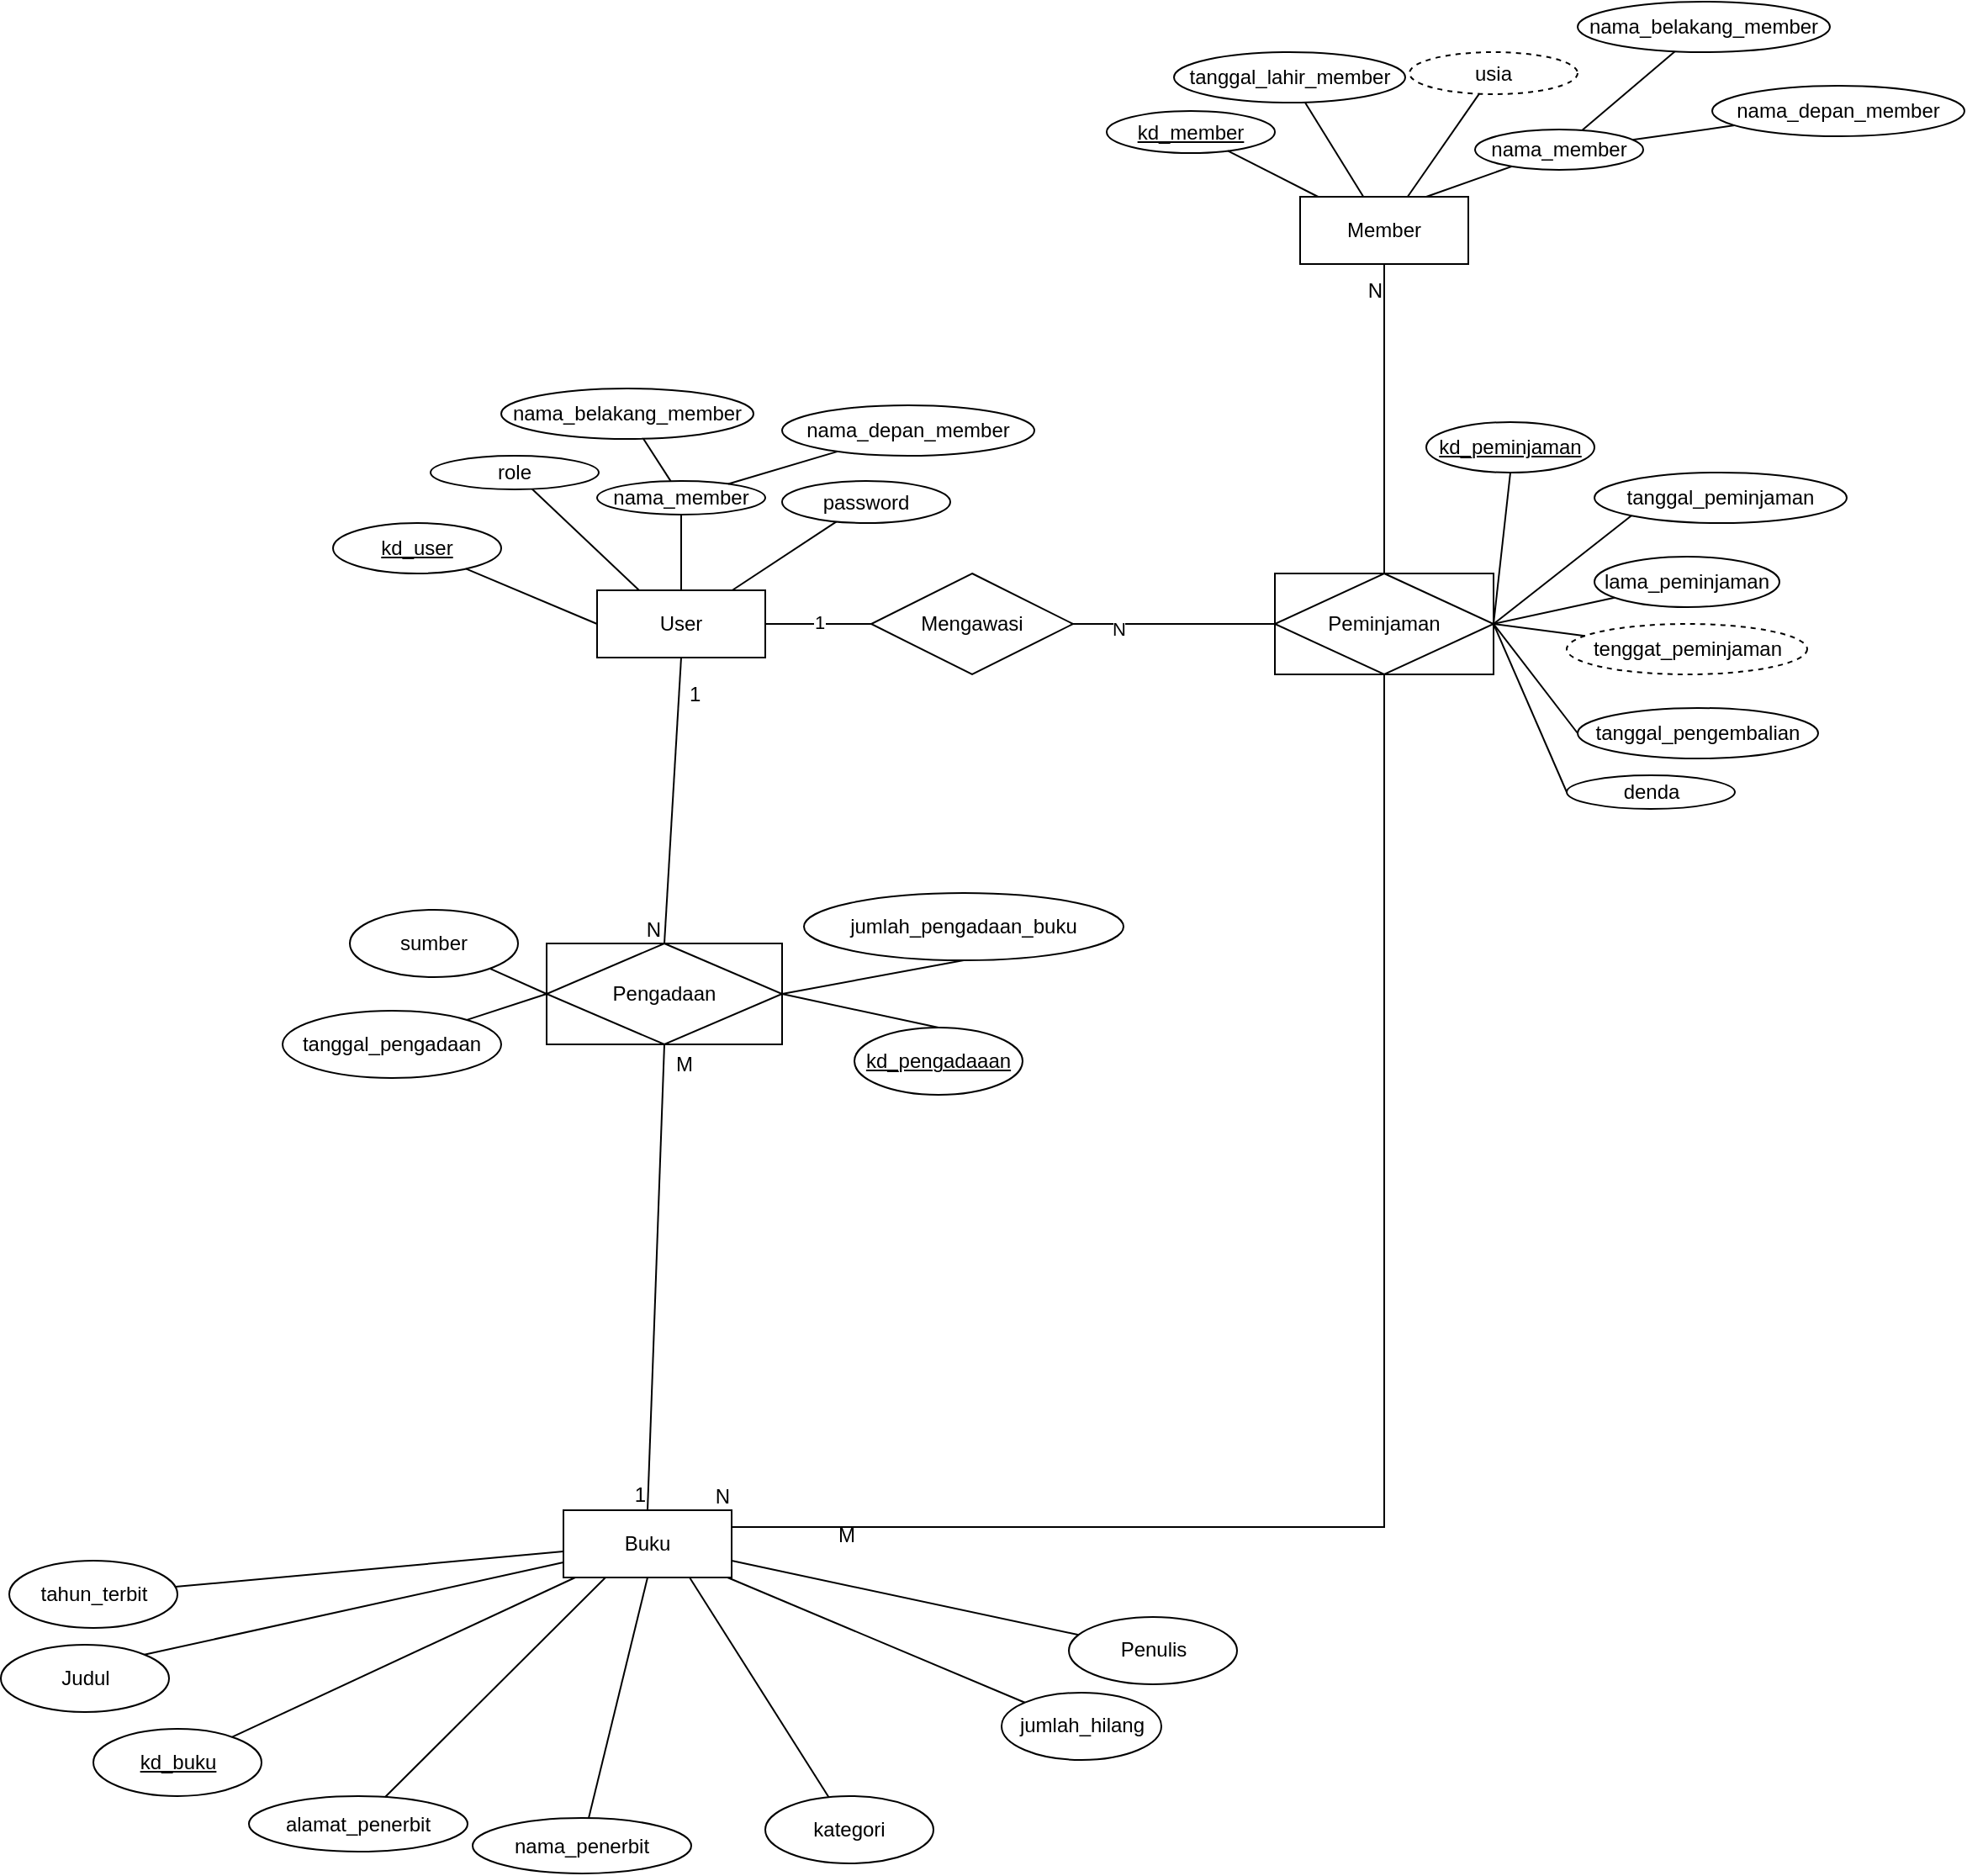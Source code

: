 <mxfile pages="3">
    <diagram name="ERD" id="81DDlflGgCjJH19Ls_gm">
        <mxGraphModel dx="1781" dy="1625" grid="1" gridSize="10" guides="1" tooltips="1" connect="1" arrows="1" fold="1" page="1" pageScale="1" pageWidth="827" pageHeight="1169" math="0" shadow="0">
            <root>
                <mxCell id="0"/>
                <mxCell id="1" parent="0"/>
                <mxCell id="T8dbygGMbR6x7jfOkgho-1" value="Buku" style="whiteSpace=wrap;html=1;align=center;" parent="1" vertex="1">
                    <mxGeometry x="37" y="677" width="100" height="40" as="geometry"/>
                </mxCell>
                <mxCell id="T8dbygGMbR6x7jfOkgho-9" value="M" style="text;html=1;align=center;verticalAlign=middle;resizable=0;points=[];autosize=1;strokeColor=none;fillColor=none;" parent="1" vertex="1">
                    <mxGeometry x="190" y="677" width="30" height="30" as="geometry"/>
                </mxCell>
                <mxCell id="T8dbygGMbR6x7jfOkgho-26" value="Member" style="whiteSpace=wrap;html=1;align=center;" parent="1" vertex="1">
                    <mxGeometry x="475" y="-104" width="100" height="40" as="geometry"/>
                </mxCell>
                <mxCell id="T8dbygGMbR6x7jfOkgho-44" value="&lt;u&gt;kd_buku&lt;/u&gt;" style="ellipse;whiteSpace=wrap;html=1;align=center;" parent="1" vertex="1">
                    <mxGeometry x="-242.5" y="807" width="100" height="40" as="geometry"/>
                </mxCell>
                <mxCell id="T8dbygGMbR6x7jfOkgho-45" value="Judul" style="ellipse;whiteSpace=wrap;html=1;align=center;" parent="1" vertex="1">
                    <mxGeometry x="-297.5" y="757" width="100" height="40" as="geometry"/>
                </mxCell>
                <mxCell id="T8dbygGMbR6x7jfOkgho-46" value="Penulis" style="ellipse;whiteSpace=wrap;html=1;align=center;" parent="1" vertex="1">
                    <mxGeometry x="337.5" y="740.47" width="100" height="40" as="geometry"/>
                </mxCell>
                <mxCell id="T8dbygGMbR6x7jfOkgho-47" value="tahun_terbit" style="ellipse;whiteSpace=wrap;html=1;align=center;" parent="1" vertex="1">
                    <mxGeometry x="-292.5" y="707" width="100" height="40" as="geometry"/>
                </mxCell>
                <mxCell id="T8dbygGMbR6x7jfOkgho-49" value="jumlah_hilang" style="ellipse;whiteSpace=wrap;html=1;align=center;" parent="1" vertex="1">
                    <mxGeometry x="297.5" y="785.47" width="95" height="40" as="geometry"/>
                </mxCell>
                <mxCell id="T8dbygGMbR6x7jfOkgho-50" value="" style="endArrow=none;html=1;rounded=0;exitX=1;exitY=0;exitDx=0;exitDy=0;endFill=0;" parent="1" source="T8dbygGMbR6x7jfOkgho-45" target="T8dbygGMbR6x7jfOkgho-1" edge="1">
                    <mxGeometry width="50" height="50" relative="1" as="geometry">
                        <mxPoint x="-100" y="655" as="sourcePoint"/>
                        <mxPoint x="-50" y="605" as="targetPoint"/>
                    </mxGeometry>
                </mxCell>
                <mxCell id="T8dbygGMbR6x7jfOkgho-52" value="sumber" style="ellipse;whiteSpace=wrap;html=1;align=center;" parent="1" vertex="1">
                    <mxGeometry x="-90" y="320" width="100" height="40" as="geometry"/>
                </mxCell>
                <mxCell id="T8dbygGMbR6x7jfOkgho-55" value="nama_penerbit" style="ellipse;whiteSpace=wrap;html=1;align=center;" parent="1" vertex="1">
                    <mxGeometry x="-17" y="860" width="130" height="33" as="geometry"/>
                </mxCell>
                <mxCell id="T8dbygGMbR6x7jfOkgho-56" value="alamat_penerbit" style="ellipse;whiteSpace=wrap;html=1;align=center;" parent="1" vertex="1">
                    <mxGeometry x="-150" y="847" width="130" height="33" as="geometry"/>
                </mxCell>
                <mxCell id="T8dbygGMbR6x7jfOkgho-58" value="kategori" style="ellipse;whiteSpace=wrap;html=1;align=center;" parent="1" vertex="1">
                    <mxGeometry x="157" y="847" width="100" height="40" as="geometry"/>
                </mxCell>
                <mxCell id="T8dbygGMbR6x7jfOkgho-60" value="&lt;u&gt;kd_member&lt;/u&gt;" style="ellipse;whiteSpace=wrap;html=1;align=center;" parent="1" vertex="1">
                    <mxGeometry x="360" y="-155" width="100" height="25" as="geometry"/>
                </mxCell>
                <mxCell id="T8dbygGMbR6x7jfOkgho-61" value="nama_member" style="ellipse;whiteSpace=wrap;html=1;align=center;" parent="1" vertex="1">
                    <mxGeometry x="579" y="-144" width="100" height="24" as="geometry"/>
                </mxCell>
                <mxCell id="T8dbygGMbR6x7jfOkgho-62" value="nama_depan_member" style="ellipse;whiteSpace=wrap;html=1;align=center;" parent="1" vertex="1">
                    <mxGeometry x="720" y="-170" width="150" height="30" as="geometry"/>
                </mxCell>
                <mxCell id="T8dbygGMbR6x7jfOkgho-63" value="nama_belakang_member" style="ellipse;whiteSpace=wrap;html=1;align=center;" parent="1" vertex="1">
                    <mxGeometry x="640" y="-220" width="150" height="30" as="geometry"/>
                </mxCell>
                <mxCell id="T8dbygGMbR6x7jfOkgho-64" value="tanggal_lahir_member" style="ellipse;whiteSpace=wrap;html=1;align=center;" parent="1" vertex="1">
                    <mxGeometry x="400" y="-190" width="137.5" height="30" as="geometry"/>
                </mxCell>
                <mxCell id="T8dbygGMbR6x7jfOkgho-65" value="usia" style="ellipse;whiteSpace=wrap;html=1;align=center;dashed=1;" parent="1" vertex="1">
                    <mxGeometry x="540" y="-190" width="100" height="25" as="geometry"/>
                </mxCell>
                <mxCell id="T8dbygGMbR6x7jfOkgho-76" value="" style="endArrow=none;html=1;rounded=0;" parent="1" source="T8dbygGMbR6x7jfOkgho-1" target="T8dbygGMbR6x7jfOkgho-47" edge="1">
                    <mxGeometry relative="1" as="geometry">
                        <mxPoint x="-80" y="892" as="sourcePoint"/>
                        <mxPoint x="-29" y="888" as="targetPoint"/>
                    </mxGeometry>
                </mxCell>
                <mxCell id="T8dbygGMbR6x7jfOkgho-77" value="" style="endArrow=none;html=1;rounded=0;exitX=0.5;exitY=1;exitDx=0;exitDy=0;" parent="1" source="T8dbygGMbR6x7jfOkgho-1" target="T8dbygGMbR6x7jfOkgho-55" edge="1">
                    <mxGeometry relative="1" as="geometry">
                        <mxPoint x="40" y="1083.03" as="sourcePoint"/>
                        <mxPoint x="-40" y="1103" as="targetPoint"/>
                    </mxGeometry>
                </mxCell>
                <mxCell id="T8dbygGMbR6x7jfOkgho-78" value="" style="endArrow=none;html=1;rounded=0;exitX=0.25;exitY=1;exitDx=0;exitDy=0;" parent="1" source="T8dbygGMbR6x7jfOkgho-1" target="T8dbygGMbR6x7jfOkgho-56" edge="1">
                    <mxGeometry relative="1" as="geometry">
                        <mxPoint x="-10.909" y="1100.0" as="sourcePoint"/>
                        <mxPoint x="-30" y="1113" as="targetPoint"/>
                    </mxGeometry>
                </mxCell>
                <mxCell id="T8dbygGMbR6x7jfOkgho-79" value="" style="endArrow=none;html=1;rounded=0;exitX=0;exitY=0.5;exitDx=0;exitDy=0;" parent="1" source="3SaCs13BQmtGvCCq6Bn7-1" target="T8dbygGMbR6x7jfOkgho-52" edge="1">
                    <mxGeometry relative="1" as="geometry">
                        <mxPoint x="-0.286" y="261" as="sourcePoint"/>
                        <mxPoint x="135" y="464" as="targetPoint"/>
                    </mxGeometry>
                </mxCell>
                <mxCell id="T8dbygGMbR6x7jfOkgho-80" value="" style="endArrow=none;html=1;rounded=0;" parent="1" source="T8dbygGMbR6x7jfOkgho-44" target="T8dbygGMbR6x7jfOkgho-1" edge="1">
                    <mxGeometry relative="1" as="geometry">
                        <mxPoint x="126" y="747" as="sourcePoint"/>
                        <mxPoint x="140" y="705" as="targetPoint"/>
                    </mxGeometry>
                </mxCell>
                <mxCell id="T8dbygGMbR6x7jfOkgho-81" value="" style="endArrow=none;html=1;rounded=0;" parent="1" source="T8dbygGMbR6x7jfOkgho-49" target="T8dbygGMbR6x7jfOkgho-1" edge="1">
                    <mxGeometry relative="1" as="geometry">
                        <mxPoint x="136" y="757" as="sourcePoint"/>
                        <mxPoint x="87" y="797" as="targetPoint"/>
                    </mxGeometry>
                </mxCell>
                <mxCell id="T8dbygGMbR6x7jfOkgho-82" value="" style="endArrow=none;html=1;rounded=0;exitX=1;exitY=0.75;exitDx=0;exitDy=0;" parent="1" source="T8dbygGMbR6x7jfOkgho-1" target="T8dbygGMbR6x7jfOkgho-46" edge="1">
                    <mxGeometry relative="1" as="geometry">
                        <mxPoint x="287.5" y="728.522" as="sourcePoint"/>
                        <mxPoint x="204.5" y="812.47" as="targetPoint"/>
                    </mxGeometry>
                </mxCell>
                <mxCell id="T8dbygGMbR6x7jfOkgho-88" value="" style="endArrow=none;html=1;rounded=0;exitX=0.75;exitY=1;exitDx=0;exitDy=0;" parent="1" source="T8dbygGMbR6x7jfOkgho-1" target="T8dbygGMbR6x7jfOkgho-58" edge="1">
                    <mxGeometry relative="1" as="geometry">
                        <mxPoint x="397" y="1182" as="sourcePoint"/>
                        <mxPoint x="407" y="1152" as="targetPoint"/>
                    </mxGeometry>
                </mxCell>
                <mxCell id="T8dbygGMbR6x7jfOkgho-89" value="" style="endArrow=none;html=1;rounded=0;" parent="1" source="T8dbygGMbR6x7jfOkgho-26" target="T8dbygGMbR6x7jfOkgho-65" edge="1">
                    <mxGeometry relative="1" as="geometry">
                        <mxPoint x="603" y="-45" as="sourcePoint"/>
                        <mxPoint x="603" y="7" as="targetPoint"/>
                    </mxGeometry>
                </mxCell>
                <mxCell id="T8dbygGMbR6x7jfOkgho-90" value="" style="endArrow=none;html=1;rounded=0;" parent="1" source="T8dbygGMbR6x7jfOkgho-61" target="T8dbygGMbR6x7jfOkgho-63" edge="1">
                    <mxGeometry relative="1" as="geometry">
                        <mxPoint x="574" y="335" as="sourcePoint"/>
                        <mxPoint x="574" y="387" as="targetPoint"/>
                    </mxGeometry>
                </mxCell>
                <mxCell id="T8dbygGMbR6x7jfOkgho-91" value="" style="endArrow=none;html=1;rounded=0;" parent="1" source="T8dbygGMbR6x7jfOkgho-61" target="T8dbygGMbR6x7jfOkgho-62" edge="1">
                    <mxGeometry relative="1" as="geometry">
                        <mxPoint x="584" y="345" as="sourcePoint"/>
                        <mxPoint x="584" y="397" as="targetPoint"/>
                    </mxGeometry>
                </mxCell>
                <mxCell id="T8dbygGMbR6x7jfOkgho-92" value="" style="endArrow=none;html=1;rounded=0;exitX=0.75;exitY=0;exitDx=0;exitDy=0;" parent="1" source="T8dbygGMbR6x7jfOkgho-26" target="T8dbygGMbR6x7jfOkgho-61" edge="1">
                    <mxGeometry relative="1" as="geometry">
                        <mxPoint x="594" y="355" as="sourcePoint"/>
                        <mxPoint x="594" y="407" as="targetPoint"/>
                    </mxGeometry>
                </mxCell>
                <mxCell id="T8dbygGMbR6x7jfOkgho-93" value="" style="endArrow=none;html=1;rounded=0;" parent="1" source="T8dbygGMbR6x7jfOkgho-26" target="T8dbygGMbR6x7jfOkgho-64" edge="1">
                    <mxGeometry relative="1" as="geometry">
                        <mxPoint x="531" y="-56" as="sourcePoint"/>
                        <mxPoint x="529" y="5" as="targetPoint"/>
                    </mxGeometry>
                </mxCell>
                <mxCell id="T8dbygGMbR6x7jfOkgho-94" value="" style="endArrow=none;html=1;rounded=0;" parent="1" source="T8dbygGMbR6x7jfOkgho-60" target="T8dbygGMbR6x7jfOkgho-26" edge="1">
                    <mxGeometry relative="1" as="geometry">
                        <mxPoint x="541" y="-46" as="sourcePoint"/>
                        <mxPoint x="514" y="-75" as="targetPoint"/>
                    </mxGeometry>
                </mxCell>
                <mxCell id="3SaCs13BQmtGvCCq6Bn7-1" value="Pengadaan" style="shape=associativeEntity;whiteSpace=wrap;html=1;align=center;" parent="1" vertex="1">
                    <mxGeometry x="27" y="340" width="140" height="60" as="geometry"/>
                </mxCell>
                <mxCell id="3SaCs13BQmtGvCCq6Bn7-3" value="jumlah_pengadaan_buku" style="ellipse;whiteSpace=wrap;html=1;align=center;" parent="1" vertex="1">
                    <mxGeometry x="180" y="310" width="190" height="40" as="geometry"/>
                </mxCell>
                <mxCell id="c736dSd8PhBp56sKbZPD-1" value="User" style="whiteSpace=wrap;html=1;align=center;" parent="1" vertex="1">
                    <mxGeometry x="57" y="130" width="100" height="40" as="geometry"/>
                </mxCell>
                <mxCell id="c736dSd8PhBp56sKbZPD-2" value="&lt;u&gt;kd_user&lt;/u&gt;" style="ellipse;whiteSpace=wrap;html=1;align=center;" parent="1" vertex="1">
                    <mxGeometry x="-100" y="90" width="100" height="30" as="geometry"/>
                </mxCell>
                <mxCell id="c736dSd8PhBp56sKbZPD-3" value="nama_member" style="ellipse;whiteSpace=wrap;html=1;align=center;" parent="1" vertex="1">
                    <mxGeometry x="57" y="65" width="100" height="20" as="geometry"/>
                </mxCell>
                <mxCell id="c736dSd8PhBp56sKbZPD-4" value="nama_depan_member" style="ellipse;whiteSpace=wrap;html=1;align=center;" parent="1" vertex="1">
                    <mxGeometry x="167" y="20" width="150" height="30" as="geometry"/>
                </mxCell>
                <mxCell id="c736dSd8PhBp56sKbZPD-5" value="nama_belakang_member" style="ellipse;whiteSpace=wrap;html=1;align=center;" parent="1" vertex="1">
                    <mxGeometry y="10" width="150" height="30" as="geometry"/>
                </mxCell>
                <mxCell id="c736dSd8PhBp56sKbZPD-6" value="" style="endArrow=none;html=1;rounded=0;" parent="1" source="c736dSd8PhBp56sKbZPD-3" target="c736dSd8PhBp56sKbZPD-5" edge="1">
                    <mxGeometry relative="1" as="geometry">
                        <mxPoint x="315" y="310" as="sourcePoint"/>
                        <mxPoint x="315" y="362" as="targetPoint"/>
                    </mxGeometry>
                </mxCell>
                <mxCell id="c736dSd8PhBp56sKbZPD-7" value="" style="endArrow=none;html=1;rounded=0;" parent="1" source="c736dSd8PhBp56sKbZPD-3" target="c736dSd8PhBp56sKbZPD-4" edge="1">
                    <mxGeometry relative="1" as="geometry">
                        <mxPoint x="325" y="320" as="sourcePoint"/>
                        <mxPoint x="325" y="372" as="targetPoint"/>
                    </mxGeometry>
                </mxCell>
                <mxCell id="c736dSd8PhBp56sKbZPD-8" value="" style="endArrow=none;html=1;rounded=0;" parent="1" source="c736dSd8PhBp56sKbZPD-1" target="c736dSd8PhBp56sKbZPD-3" edge="1">
                    <mxGeometry relative="1" as="geometry">
                        <mxPoint x="230" y="-60" as="sourcePoint"/>
                        <mxPoint x="335" y="382" as="targetPoint"/>
                    </mxGeometry>
                </mxCell>
                <mxCell id="c736dSd8PhBp56sKbZPD-9" value="" style="endArrow=none;html=1;rounded=0;entryX=0;entryY=0.5;entryDx=0;entryDy=0;" parent="1" source="c736dSd8PhBp56sKbZPD-2" target="c736dSd8PhBp56sKbZPD-1" edge="1">
                    <mxGeometry relative="1" as="geometry">
                        <mxPoint x="282" y="-71" as="sourcePoint"/>
                        <mxPoint x="140" y="-10" as="targetPoint"/>
                    </mxGeometry>
                </mxCell>
                <mxCell id="c736dSd8PhBp56sKbZPD-14" style="rounded=0;orthogonalLoop=1;jettySize=auto;html=1;endArrow=none;endFill=0;entryX=0.25;entryY=0;entryDx=0;entryDy=0;" parent="1" source="c736dSd8PhBp56sKbZPD-11" target="c736dSd8PhBp56sKbZPD-1" edge="1">
                    <mxGeometry relative="1" as="geometry">
                        <mxPoint x="107" y="170" as="targetPoint"/>
                    </mxGeometry>
                </mxCell>
                <mxCell id="c736dSd8PhBp56sKbZPD-11" value="role" style="ellipse;whiteSpace=wrap;html=1;align=center;" parent="1" vertex="1">
                    <mxGeometry x="-42" y="50" width="100" height="20" as="geometry"/>
                </mxCell>
                <mxCell id="c736dSd8PhBp56sKbZPD-13" style="rounded=0;orthogonalLoop=1;jettySize=auto;html=1;endArrow=none;endFill=0;" parent="1" source="c736dSd8PhBp56sKbZPD-12" target="c736dSd8PhBp56sKbZPD-1" edge="1">
                    <mxGeometry relative="1" as="geometry"/>
                </mxCell>
                <mxCell id="c736dSd8PhBp56sKbZPD-12" value="password" style="ellipse;whiteSpace=wrap;html=1;align=center;" parent="1" vertex="1">
                    <mxGeometry x="167" y="65" width="100" height="25" as="geometry"/>
                </mxCell>
                <mxCell id="c736dSd8PhBp56sKbZPD-19" style="edgeStyle=orthogonalEdgeStyle;rounded=0;orthogonalLoop=1;jettySize=auto;html=1;endArrow=none;endFill=0;entryX=0;entryY=0.5;entryDx=0;entryDy=0;exitX=1;exitY=0.5;exitDx=0;exitDy=0;" parent="1" source="c736dSd8PhBp56sKbZPD-18" target="Lkc_kYgz6RvBoKabrVVQ-1" edge="1">
                    <mxGeometry relative="1" as="geometry">
                        <mxPoint x="248.337" y="227.067" as="sourcePoint"/>
                        <mxPoint x="392.47" y="352" as="targetPoint"/>
                        <Array as="points">
                            <mxPoint x="400" y="150"/>
                            <mxPoint x="400" y="150"/>
                        </Array>
                    </mxGeometry>
                </mxCell>
                <mxCell id="c736dSd8PhBp56sKbZPD-24" value="N" style="edgeLabel;html=1;align=center;verticalAlign=middle;resizable=0;points=[];" parent="c736dSd8PhBp56sKbZPD-19" vertex="1" connectable="0">
                    <mxGeometry x="-0.562" y="-3" relative="1" as="geometry">
                        <mxPoint as="offset"/>
                    </mxGeometry>
                </mxCell>
                <mxCell id="c736dSd8PhBp56sKbZPD-20" style="edgeStyle=orthogonalEdgeStyle;rounded=0;orthogonalLoop=1;jettySize=auto;html=1;entryX=1;entryY=0.5;entryDx=0;entryDy=0;endArrow=none;endFill=0;" parent="1" source="c736dSd8PhBp56sKbZPD-18" target="c736dSd8PhBp56sKbZPD-1" edge="1">
                    <mxGeometry relative="1" as="geometry"/>
                </mxCell>
                <mxCell id="c736dSd8PhBp56sKbZPD-23" value="1" style="edgeLabel;html=1;align=center;verticalAlign=middle;resizable=0;points=[];" parent="c736dSd8PhBp56sKbZPD-20" vertex="1" connectable="0">
                    <mxGeometry x="-0.003" y="-1" relative="1" as="geometry">
                        <mxPoint as="offset"/>
                    </mxGeometry>
                </mxCell>
                <mxCell id="c736dSd8PhBp56sKbZPD-18" value="Mengawasi" style="shape=rhombus;perimeter=rhombusPerimeter;whiteSpace=wrap;html=1;align=center;" parent="1" vertex="1">
                    <mxGeometry x="220" y="120" width="120" height="60" as="geometry"/>
                </mxCell>
                <mxCell id="Lkc_kYgz6RvBoKabrVVQ-1" value="Peminjaman" style="shape=associativeEntity;whiteSpace=wrap;html=1;align=center;" parent="1" vertex="1">
                    <mxGeometry x="460" y="120" width="130" height="60" as="geometry"/>
                </mxCell>
                <mxCell id="Lkc_kYgz6RvBoKabrVVQ-4" value="" style="endArrow=none;html=1;rounded=0;exitX=0.5;exitY=0;exitDx=0;exitDy=0;edgeStyle=orthogonalEdgeStyle;entryX=0.5;entryY=1;entryDx=0;entryDy=0;" parent="1" source="Lkc_kYgz6RvBoKabrVVQ-1" target="T8dbygGMbR6x7jfOkgho-26" edge="1">
                    <mxGeometry relative="1" as="geometry">
                        <mxPoint x="330" y="160" as="sourcePoint"/>
                        <mxPoint x="490" as="targetPoint"/>
                        <Array as="points">
                            <mxPoint x="525" y="-60"/>
                            <mxPoint x="525" y="-60"/>
                        </Array>
                    </mxGeometry>
                </mxCell>
                <mxCell id="Lkc_kYgz6RvBoKabrVVQ-5" value="N" style="resizable=0;html=1;whiteSpace=wrap;align=right;verticalAlign=bottom;" parent="Lkc_kYgz6RvBoKabrVVQ-4" connectable="0" vertex="1">
                    <mxGeometry x="1" relative="1" as="geometry">
                        <mxPoint y="24" as="offset"/>
                    </mxGeometry>
                </mxCell>
                <mxCell id="Lkc_kYgz6RvBoKabrVVQ-6" value="" style="endArrow=none;html=1;rounded=0;exitX=0.5;exitY=1;exitDx=0;exitDy=0;entryX=1;entryY=0;entryDx=0;entryDy=0;edgeStyle=orthogonalEdgeStyle;" parent="1" source="Lkc_kYgz6RvBoKabrVVQ-1" target="T8dbygGMbR6x7jfOkgho-1" edge="1">
                    <mxGeometry relative="1" as="geometry">
                        <mxPoint x="254" y="210" as="sourcePoint"/>
                        <mxPoint x="414" y="210" as="targetPoint"/>
                        <Array as="points">
                            <mxPoint x="525" y="687"/>
                        </Array>
                    </mxGeometry>
                </mxCell>
                <mxCell id="Lkc_kYgz6RvBoKabrVVQ-7" value="N" style="resizable=0;html=1;whiteSpace=wrap;align=right;verticalAlign=bottom;" parent="Lkc_kYgz6RvBoKabrVVQ-6" connectable="0" vertex="1">
                    <mxGeometry x="1" relative="1" as="geometry"/>
                </mxCell>
                <mxCell id="Lkc_kYgz6RvBoKabrVVQ-13" value="tanggal_peminjaman" style="ellipse;whiteSpace=wrap;html=1;align=center;" parent="1" vertex="1">
                    <mxGeometry x="650" y="60" width="150" height="30" as="geometry"/>
                </mxCell>
                <mxCell id="Lkc_kYgz6RvBoKabrVVQ-14" value="kd_peminjaman" style="ellipse;whiteSpace=wrap;html=1;align=center;fontStyle=4;" parent="1" vertex="1">
                    <mxGeometry x="550" y="30" width="100" height="30" as="geometry"/>
                </mxCell>
                <mxCell id="Lkc_kYgz6RvBoKabrVVQ-15" value="lama_peminjaman" style="ellipse;whiteSpace=wrap;html=1;align=center;" parent="1" vertex="1">
                    <mxGeometry x="650" y="110" width="110" height="30" as="geometry"/>
                </mxCell>
                <mxCell id="Lkc_kYgz6RvBoKabrVVQ-16" value="tenggat_peminjaman" style="ellipse;whiteSpace=wrap;html=1;align=center;dashed=1;" parent="1" vertex="1">
                    <mxGeometry x="633.5" y="150" width="143" height="30" as="geometry"/>
                </mxCell>
                <mxCell id="Lkc_kYgz6RvBoKabrVVQ-17" value="" style="endArrow=none;html=1;rounded=0;entryX=1;entryY=0.5;entryDx=0;entryDy=0;" parent="1" source="Lkc_kYgz6RvBoKabrVVQ-15" target="Lkc_kYgz6RvBoKabrVVQ-1" edge="1">
                    <mxGeometry relative="1" as="geometry">
                        <mxPoint x="846" y="474" as="sourcePoint"/>
                        <mxPoint x="610" y="150" as="targetPoint"/>
                    </mxGeometry>
                </mxCell>
                <mxCell id="Lkc_kYgz6RvBoKabrVVQ-18" value="" style="endArrow=none;html=1;rounded=0;entryX=0;entryY=1;entryDx=0;entryDy=0;exitX=1;exitY=0.5;exitDx=0;exitDy=0;" parent="1" source="Lkc_kYgz6RvBoKabrVVQ-1" target="Lkc_kYgz6RvBoKabrVVQ-13" edge="1">
                    <mxGeometry relative="1" as="geometry">
                        <mxPoint x="747" y="67" as="sourcePoint"/>
                        <mxPoint x="811" y="117" as="targetPoint"/>
                    </mxGeometry>
                </mxCell>
                <mxCell id="Lkc_kYgz6RvBoKabrVVQ-19" value="" style="endArrow=none;html=1;rounded=0;entryX=0.5;entryY=1;entryDx=0;entryDy=0;exitX=1;exitY=0.5;exitDx=0;exitDy=0;" parent="1" source="Lkc_kYgz6RvBoKabrVVQ-1" target="Lkc_kYgz6RvBoKabrVVQ-14" edge="1">
                    <mxGeometry relative="1" as="geometry">
                        <mxPoint x="793" y="67" as="sourcePoint"/>
                        <mxPoint x="844" y="24" as="targetPoint"/>
                    </mxGeometry>
                </mxCell>
                <mxCell id="Lkc_kYgz6RvBoKabrVVQ-20" value="" style="endArrow=none;html=1;rounded=0;entryX=1;entryY=0.5;entryDx=0;entryDy=0;" parent="1" source="Lkc_kYgz6RvBoKabrVVQ-16" target="Lkc_kYgz6RvBoKabrVVQ-1" edge="1">
                    <mxGeometry relative="1" as="geometry">
                        <mxPoint x="870" y="116" as="sourcePoint"/>
                        <mxPoint x="794" y="107" as="targetPoint"/>
                    </mxGeometry>
                </mxCell>
                <mxCell id="h16wp3CjVjmJk3W1JmLc-1" value="" style="endArrow=none;html=1;rounded=0;exitX=0.5;exitY=1;exitDx=0;exitDy=0;entryX=0.5;entryY=0;entryDx=0;entryDy=0;" parent="1" source="c736dSd8PhBp56sKbZPD-1" target="3SaCs13BQmtGvCCq6Bn7-1" edge="1">
                    <mxGeometry relative="1" as="geometry">
                        <mxPoint x="-10" y="460" as="sourcePoint"/>
                        <mxPoint x="150" y="460" as="targetPoint"/>
                    </mxGeometry>
                </mxCell>
                <mxCell id="h16wp3CjVjmJk3W1JmLc-2" value="1" style="resizable=0;html=1;whiteSpace=wrap;align=left;verticalAlign=bottom;" parent="h16wp3CjVjmJk3W1JmLc-1" connectable="0" vertex="1">
                    <mxGeometry x="-1" relative="1" as="geometry">
                        <mxPoint x="3" y="30" as="offset"/>
                    </mxGeometry>
                </mxCell>
                <mxCell id="h16wp3CjVjmJk3W1JmLc-3" value="N" style="resizable=0;html=1;whiteSpace=wrap;align=right;verticalAlign=bottom;" parent="h16wp3CjVjmJk3W1JmLc-1" connectable="0" vertex="1">
                    <mxGeometry x="1" relative="1" as="geometry"/>
                </mxCell>
                <mxCell id="h16wp3CjVjmJk3W1JmLc-6" value="" style="endArrow=none;html=1;rounded=0;entryX=0.5;entryY=0;entryDx=0;entryDy=0;exitX=0.5;exitY=1;exitDx=0;exitDy=0;" parent="1" source="3SaCs13BQmtGvCCq6Bn7-1" target="T8dbygGMbR6x7jfOkgho-1" edge="1">
                    <mxGeometry relative="1" as="geometry">
                        <mxPoint x="70" y="440" as="sourcePoint"/>
                        <mxPoint x="150" y="410" as="targetPoint"/>
                    </mxGeometry>
                </mxCell>
                <mxCell id="h16wp3CjVjmJk3W1JmLc-7" value="M" style="resizable=0;html=1;whiteSpace=wrap;align=left;verticalAlign=bottom;" parent="h16wp3CjVjmJk3W1JmLc-6" connectable="0" vertex="1">
                    <mxGeometry x="-1" relative="1" as="geometry">
                        <mxPoint x="5" y="20" as="offset"/>
                    </mxGeometry>
                </mxCell>
                <mxCell id="h16wp3CjVjmJk3W1JmLc-8" value="1" style="resizable=0;html=1;whiteSpace=wrap;align=right;verticalAlign=bottom;" parent="h16wp3CjVjmJk3W1JmLc-6" connectable="0" vertex="1">
                    <mxGeometry x="1" relative="1" as="geometry"/>
                </mxCell>
                <mxCell id="h16wp3CjVjmJk3W1JmLc-10" value="" style="endArrow=none;html=1;rounded=0;entryX=0.5;entryY=1;entryDx=0;entryDy=0;exitX=1;exitY=0.5;exitDx=0;exitDy=0;" parent="1" source="3SaCs13BQmtGvCCq6Bn7-1" target="3SaCs13BQmtGvCCq6Bn7-3" edge="1">
                    <mxGeometry relative="1" as="geometry">
                        <mxPoint x="265.334" y="440.45" as="sourcePoint"/>
                        <mxPoint x="209.66" y="390" as="targetPoint"/>
                    </mxGeometry>
                </mxCell>
                <mxCell id="h16wp3CjVjmJk3W1JmLc-11" value="&lt;u&gt;kd_pengadaaan&lt;/u&gt;" style="ellipse;whiteSpace=wrap;html=1;align=center;" parent="1" vertex="1">
                    <mxGeometry x="210" y="390" width="100" height="40" as="geometry"/>
                </mxCell>
                <mxCell id="h16wp3CjVjmJk3W1JmLc-12" value="" style="endArrow=none;html=1;rounded=0;entryX=0.5;entryY=0;entryDx=0;entryDy=0;exitX=1;exitY=0.5;exitDx=0;exitDy=0;" parent="1" source="3SaCs13BQmtGvCCq6Bn7-1" target="h16wp3CjVjmJk3W1JmLc-11" edge="1">
                    <mxGeometry relative="1" as="geometry">
                        <mxPoint x="167" y="390" as="sourcePoint"/>
                        <mxPoint x="285" y="360" as="targetPoint"/>
                    </mxGeometry>
                </mxCell>
                <mxCell id="6" value="tanggal_pengembalian" style="ellipse;whiteSpace=wrap;html=1;align=center;" parent="1" vertex="1">
                    <mxGeometry x="640" y="200" width="143" height="30" as="geometry"/>
                </mxCell>
                <mxCell id="7" value="denda" style="ellipse;whiteSpace=wrap;html=1;align=center;" parent="1" vertex="1">
                    <mxGeometry x="633.5" y="240" width="100" height="20" as="geometry"/>
                </mxCell>
                <mxCell id="8" value="" style="endArrow=none;html=1;rounded=0;exitX=0;exitY=0.5;exitDx=0;exitDy=0;entryX=1;entryY=0.5;entryDx=0;entryDy=0;" parent="1" source="7" target="Lkc_kYgz6RvBoKabrVVQ-1" edge="1">
                    <mxGeometry relative="1" as="geometry">
                        <mxPoint x="708" y="322" as="sourcePoint"/>
                        <mxPoint x="590" y="220" as="targetPoint"/>
                    </mxGeometry>
                </mxCell>
                <mxCell id="9" value="" style="endArrow=none;html=1;rounded=0;exitX=1;exitY=0.5;exitDx=0;exitDy=0;entryX=0;entryY=0.5;entryDx=0;entryDy=0;" parent="1" source="Lkc_kYgz6RvBoKabrVVQ-1" target="6" edge="1">
                    <mxGeometry relative="1" as="geometry">
                        <mxPoint x="792" y="290" as="sourcePoint"/>
                        <mxPoint x="648" y="199" as="targetPoint"/>
                    </mxGeometry>
                </mxCell>
                <mxCell id="sd0s0czRKyFUDRrd04AI-10" style="edgeStyle=none;html=1;entryX=0;entryY=0.5;entryDx=0;entryDy=0;endArrow=none;endFill=0;" edge="1" parent="1" source="sd0s0czRKyFUDRrd04AI-9" target="3SaCs13BQmtGvCCq6Bn7-1">
                    <mxGeometry relative="1" as="geometry"/>
                </mxCell>
                <mxCell id="sd0s0czRKyFUDRrd04AI-9" value="tanggal_pengadaan" style="ellipse;whiteSpace=wrap;html=1;align=center;" vertex="1" parent="1">
                    <mxGeometry x="-130" y="380" width="130" height="40" as="geometry"/>
                </mxCell>
            </root>
        </mxGraphModel>
    </diagram>
    <diagram id="1r35ahKx9VzJAY9p1PQU" name="Normalisasi">
        <mxGraphModel dx="1590" dy="760" grid="1" gridSize="10" guides="1" tooltips="1" connect="1" arrows="1" fold="1" page="1" pageScale="1" pageWidth="1169" pageHeight="827" math="0" shadow="0">
            <root>
                <mxCell id="0"/>
                <mxCell id="1" parent="0"/>
                <mxCell id="knay7HGnLi5qgatWuMay-1" value="1NF" style="text;strokeColor=none;fillColor=none;html=1;fontSize=24;fontStyle=1;verticalAlign=middle;align=center;" parent="1" vertex="1">
                    <mxGeometry x="40" width="100" height="40" as="geometry"/>
                </mxCell>
                <mxCell id="knay7HGnLi5qgatWuMay-2" value="Member" style="shape=table;startSize=30;container=1;collapsible=0;childLayout=tableLayout;fontStyle=1;align=center;resizeLast=0;rowLines=1;columnLines=1;enumerate=0;enumerateValue=jj%2Cvv;treeMoving=0;treeFolding=0;" parent="1" vertex="1">
                    <mxGeometry x="9" y="40" width="1150" height="190" as="geometry"/>
                </mxCell>
                <mxCell id="knay7HGnLi5qgatWuMay-3" value="" style="shape=tableRow;horizontal=0;startSize=0;swimlaneHead=0;swimlaneBody=0;top=0;left=0;bottom=0;right=0;collapsible=0;dropTarget=0;fillColor=none;points=[[0,0.5],[1,0.5]];portConstraint=eastwest;" parent="knay7HGnLi5qgatWuMay-2" vertex="1">
                    <mxGeometry y="30" width="1150" height="40" as="geometry"/>
                </mxCell>
                <mxCell id="knay7HGnLi5qgatWuMay-4" value="kd_member&lt;span style=&quot;white-space: pre;&quot;&gt;&#9;&lt;/span&gt;&lt;br&gt;" style="shape=partialRectangle;html=1;whiteSpace=wrap;connectable=0;fillColor=none;top=0;left=0;bottom=0;right=0;overflow=hidden;align=right;" parent="knay7HGnLi5qgatWuMay-3" vertex="1">
                    <mxGeometry width="189" height="40" as="geometry">
                        <mxRectangle width="189" height="40" as="alternateBounds"/>
                    </mxGeometry>
                </mxCell>
                <mxCell id="knay7HGnLi5qgatWuMay-5" value="tanggal_lahir_member" style="shape=partialRectangle;html=1;whiteSpace=wrap;connectable=0;fillColor=none;top=0;left=0;bottom=0;right=0;overflow=hidden;" parent="knay7HGnLi5qgatWuMay-3" vertex="1">
                    <mxGeometry x="189" width="282" height="40" as="geometry">
                        <mxRectangle width="282" height="40" as="alternateBounds"/>
                    </mxGeometry>
                </mxCell>
                <mxCell id="knay7HGnLi5qgatWuMay-6" value="nama_depan_member" style="shape=partialRectangle;html=1;whiteSpace=wrap;connectable=0;fillColor=none;top=0;left=0;bottom=0;right=0;overflow=hidden;" parent="knay7HGnLi5qgatWuMay-3" vertex="1">
                    <mxGeometry x="471" width="340" height="40" as="geometry">
                        <mxRectangle width="340" height="40" as="alternateBounds"/>
                    </mxGeometry>
                </mxCell>
                <mxCell id="knay7HGnLi5qgatWuMay-99" value="nama_belakang_member" style="shape=partialRectangle;html=1;whiteSpace=wrap;connectable=0;fillColor=none;top=0;left=0;bottom=0;right=0;overflow=hidden;" parent="knay7HGnLi5qgatWuMay-3" vertex="1">
                    <mxGeometry x="811" width="339" height="40" as="geometry">
                        <mxRectangle width="339" height="40" as="alternateBounds"/>
                    </mxGeometry>
                </mxCell>
                <mxCell id="knay7HGnLi5qgatWuMay-105" style="shape=tableRow;horizontal=0;startSize=0;swimlaneHead=0;swimlaneBody=0;top=0;left=0;bottom=0;right=0;collapsible=0;dropTarget=0;fillColor=none;points=[[0,0.5],[1,0.5]];portConstraint=eastwest;" parent="knay7HGnLi5qgatWuMay-2" vertex="1">
                    <mxGeometry y="70" width="1150" height="40" as="geometry"/>
                </mxCell>
                <mxCell id="knay7HGnLi5qgatWuMay-106" value="0001" style="shape=partialRectangle;html=1;whiteSpace=wrap;connectable=0;fillColor=none;top=0;left=0;bottom=0;right=0;overflow=hidden;align=right;" parent="knay7HGnLi5qgatWuMay-105" vertex="1">
                    <mxGeometry width="189" height="40" as="geometry">
                        <mxRectangle width="189" height="40" as="alternateBounds"/>
                    </mxGeometry>
                </mxCell>
                <mxCell id="knay7HGnLi5qgatWuMay-107" value="21-05-2005" style="shape=partialRectangle;html=1;whiteSpace=wrap;connectable=0;fillColor=none;top=0;left=0;bottom=0;right=0;overflow=hidden;" parent="knay7HGnLi5qgatWuMay-105" vertex="1">
                    <mxGeometry x="189" width="282" height="40" as="geometry">
                        <mxRectangle width="282" height="40" as="alternateBounds"/>
                    </mxGeometry>
                </mxCell>
                <mxCell id="knay7HGnLi5qgatWuMay-108" value="Levi" style="shape=partialRectangle;html=1;whiteSpace=wrap;connectable=0;fillColor=none;top=0;left=0;bottom=0;right=0;overflow=hidden;" parent="knay7HGnLi5qgatWuMay-105" vertex="1">
                    <mxGeometry x="471" width="340" height="40" as="geometry">
                        <mxRectangle width="340" height="40" as="alternateBounds"/>
                    </mxGeometry>
                </mxCell>
                <mxCell id="knay7HGnLi5qgatWuMay-109" value="Rizki Saputra" style="shape=partialRectangle;html=1;whiteSpace=wrap;connectable=0;fillColor=none;top=0;left=0;bottom=0;right=0;overflow=hidden;" parent="knay7HGnLi5qgatWuMay-105" vertex="1">
                    <mxGeometry x="811" width="339" height="40" as="geometry">
                        <mxRectangle width="339" height="40" as="alternateBounds"/>
                    </mxGeometry>
                </mxCell>
                <mxCell id="knay7HGnLi5qgatWuMay-110" style="shape=tableRow;horizontal=0;startSize=0;swimlaneHead=0;swimlaneBody=0;top=0;left=0;bottom=0;right=0;collapsible=0;dropTarget=0;fillColor=none;points=[[0,0.5],[1,0.5]];portConstraint=eastwest;" parent="knay7HGnLi5qgatWuMay-2" vertex="1">
                    <mxGeometry y="110" width="1150" height="40" as="geometry"/>
                </mxCell>
                <mxCell id="knay7HGnLi5qgatWuMay-111" value="0002" style="shape=partialRectangle;html=1;whiteSpace=wrap;connectable=0;fillColor=none;top=0;left=0;bottom=0;right=0;overflow=hidden;align=right;" parent="knay7HGnLi5qgatWuMay-110" vertex="1">
                    <mxGeometry width="189" height="40" as="geometry">
                        <mxRectangle width="189" height="40" as="alternateBounds"/>
                    </mxGeometry>
                </mxCell>
                <mxCell id="knay7HGnLi5qgatWuMay-112" value="23-04-2004" style="shape=partialRectangle;html=1;whiteSpace=wrap;connectable=0;fillColor=none;top=0;left=0;bottom=0;right=0;overflow=hidden;" parent="knay7HGnLi5qgatWuMay-110" vertex="1">
                    <mxGeometry x="189" width="282" height="40" as="geometry">
                        <mxRectangle width="282" height="40" as="alternateBounds"/>
                    </mxGeometry>
                </mxCell>
                <mxCell id="knay7HGnLi5qgatWuMay-113" value="Azril" style="shape=partialRectangle;html=1;whiteSpace=wrap;connectable=0;fillColor=none;top=0;left=0;bottom=0;right=0;overflow=hidden;" parent="knay7HGnLi5qgatWuMay-110" vertex="1">
                    <mxGeometry x="471" width="340" height="40" as="geometry">
                        <mxRectangle width="340" height="40" as="alternateBounds"/>
                    </mxGeometry>
                </mxCell>
                <mxCell id="knay7HGnLi5qgatWuMay-114" value="Fahmiyati" style="shape=partialRectangle;html=1;whiteSpace=wrap;connectable=0;fillColor=none;top=0;left=0;bottom=0;right=0;overflow=hidden;" parent="knay7HGnLi5qgatWuMay-110" vertex="1">
                    <mxGeometry x="811" width="339" height="40" as="geometry">
                        <mxRectangle width="339" height="40" as="alternateBounds"/>
                    </mxGeometry>
                </mxCell>
                <mxCell id="knay7HGnLi5qgatWuMay-115" style="shape=tableRow;horizontal=0;startSize=0;swimlaneHead=0;swimlaneBody=0;top=0;left=0;bottom=0;right=0;collapsible=0;dropTarget=0;fillColor=none;points=[[0,0.5],[1,0.5]];portConstraint=eastwest;" parent="knay7HGnLi5qgatWuMay-2" vertex="1">
                    <mxGeometry y="150" width="1150" height="40" as="geometry"/>
                </mxCell>
                <mxCell id="knay7HGnLi5qgatWuMay-116" value="0003" style="shape=partialRectangle;html=1;whiteSpace=wrap;connectable=0;fillColor=none;top=0;left=0;bottom=0;right=0;overflow=hidden;align=right;" parent="knay7HGnLi5qgatWuMay-115" vertex="1">
                    <mxGeometry width="189" height="40" as="geometry">
                        <mxRectangle width="189" height="40" as="alternateBounds"/>
                    </mxGeometry>
                </mxCell>
                <mxCell id="knay7HGnLi5qgatWuMay-117" value="12-07-2003" style="shape=partialRectangle;html=1;whiteSpace=wrap;connectable=0;fillColor=none;top=0;left=0;bottom=0;right=0;overflow=hidden;" parent="knay7HGnLi5qgatWuMay-115" vertex="1">
                    <mxGeometry x="189" width="282" height="40" as="geometry">
                        <mxRectangle width="282" height="40" as="alternateBounds"/>
                    </mxGeometry>
                </mxCell>
                <mxCell id="knay7HGnLi5qgatWuMay-118" value="Faiz" style="shape=partialRectangle;html=1;whiteSpace=wrap;connectable=0;fillColor=none;top=0;left=0;bottom=0;right=0;overflow=hidden;" parent="knay7HGnLi5qgatWuMay-115" vertex="1">
                    <mxGeometry x="471" width="340" height="40" as="geometry">
                        <mxRectangle width="340" height="40" as="alternateBounds"/>
                    </mxGeometry>
                </mxCell>
                <mxCell id="knay7HGnLi5qgatWuMay-119" value="Al-Ghifari" style="shape=partialRectangle;html=1;whiteSpace=wrap;connectable=0;fillColor=none;top=0;left=0;bottom=0;right=0;overflow=hidden;" parent="knay7HGnLi5qgatWuMay-115" vertex="1">
                    <mxGeometry x="811" width="339" height="40" as="geometry">
                        <mxRectangle width="339" height="40" as="alternateBounds"/>
                    </mxGeometry>
                </mxCell>
                <mxCell id="d7rx3tKeEgKJb48QSVX8-1" value="Peminjaman" style="shape=table;startSize=30;container=1;collapsible=0;childLayout=tableLayout;fontStyle=1;align=center;comic=0;" parent="1" vertex="1">
                    <mxGeometry x="9" y="730" width="1150" height="270" as="geometry"/>
                </mxCell>
                <mxCell id="d7rx3tKeEgKJb48QSVX8-2" value="" style="shape=tableRow;horizontal=0;startSize=0;swimlaneHead=0;swimlaneBody=0;top=0;left=0;bottom=0;right=0;collapsible=0;dropTarget=0;fillColor=none;points=[[0,0.5],[1,0.5]];portConstraint=eastwest;comic=0;" parent="d7rx3tKeEgKJb48QSVX8-1" vertex="1">
                    <mxGeometry y="30" width="1150" height="40" as="geometry"/>
                </mxCell>
                <mxCell id="d7rx3tKeEgKJb48QSVX8-3" value="kd_peminjaman" style="shape=partialRectangle;html=1;whiteSpace=wrap;connectable=0;fillColor=none;top=0;left=0;bottom=0;right=0;overflow=hidden;comic=0;" parent="d7rx3tKeEgKJb48QSVX8-2" vertex="1">
                    <mxGeometry width="143" height="40" as="geometry">
                        <mxRectangle width="143" height="40" as="alternateBounds"/>
                    </mxGeometry>
                </mxCell>
                <mxCell id="d7rx3tKeEgKJb48QSVX8-4" value="id_user" style="shape=partialRectangle;html=1;whiteSpace=wrap;connectable=0;fillColor=none;top=0;left=0;bottom=0;right=0;overflow=hidden;comic=0;" parent="d7rx3tKeEgKJb48QSVX8-2" vertex="1">
                    <mxGeometry x="143" width="145" height="40" as="geometry">
                        <mxRectangle width="145" height="40" as="alternateBounds"/>
                    </mxGeometry>
                </mxCell>
                <mxCell id="d7rx3tKeEgKJb48QSVX8-5" value="kd_member" style="shape=partialRectangle;html=1;whiteSpace=wrap;connectable=0;fillColor=none;top=0;left=0;bottom=0;right=0;overflow=hidden;comic=0;" parent="d7rx3tKeEgKJb48QSVX8-2" vertex="1">
                    <mxGeometry x="288" width="143" height="40" as="geometry">
                        <mxRectangle width="143" height="40" as="alternateBounds"/>
                    </mxGeometry>
                </mxCell>
                <mxCell id="ORHhp0hCYf0Zi_cKeBzR-1" value="kd_buku" style="shape=partialRectangle;html=1;whiteSpace=wrap;connectable=0;fillColor=none;top=0;left=0;bottom=0;right=0;overflow=hidden;comic=0;" parent="d7rx3tKeEgKJb48QSVX8-2" vertex="1">
                    <mxGeometry x="431" width="145" height="40" as="geometry">
                        <mxRectangle width="145" height="40" as="alternateBounds"/>
                    </mxGeometry>
                </mxCell>
                <mxCell id="ORHhp0hCYf0Zi_cKeBzR-4" value="tanggal_peminjaman" style="shape=partialRectangle;html=1;whiteSpace=wrap;connectable=0;fillColor=none;top=0;left=0;bottom=0;right=0;overflow=hidden;comic=0;" parent="d7rx3tKeEgKJb48QSVX8-2" vertex="1">
                    <mxGeometry x="576" width="143" height="40" as="geometry">
                        <mxRectangle width="143" height="40" as="alternateBounds"/>
                    </mxGeometry>
                </mxCell>
                <mxCell id="ORHhp0hCYf0Zi_cKeBzR-7" value="lama_peminjaman" style="shape=partialRectangle;html=1;whiteSpace=wrap;connectable=0;fillColor=none;top=0;left=0;bottom=0;right=0;overflow=hidden;comic=0;" parent="d7rx3tKeEgKJb48QSVX8-2" vertex="1">
                    <mxGeometry x="719" width="144" height="40" as="geometry">
                        <mxRectangle width="144" height="40" as="alternateBounds"/>
                    </mxGeometry>
                </mxCell>
                <mxCell id="ORHhp0hCYf0Zi_cKeBzR-10" value="tanggal_pengembalian" style="shape=partialRectangle;html=1;whiteSpace=wrap;connectable=0;fillColor=none;top=0;left=0;bottom=0;right=0;overflow=hidden;comic=0;" parent="d7rx3tKeEgKJb48QSVX8-2" vertex="1">
                    <mxGeometry x="863" width="144" height="40" as="geometry">
                        <mxRectangle width="144" height="40" as="alternateBounds"/>
                    </mxGeometry>
                </mxCell>
                <mxCell id="fmiCHye5asPkfCsZie96-1" value="denda" style="shape=partialRectangle;html=1;whiteSpace=wrap;connectable=0;fillColor=none;top=0;left=0;bottom=0;right=0;overflow=hidden;comic=0;" parent="d7rx3tKeEgKJb48QSVX8-2" vertex="1">
                    <mxGeometry x="1007" width="143" height="40" as="geometry">
                        <mxRectangle width="143" height="40" as="alternateBounds"/>
                    </mxGeometry>
                </mxCell>
                <mxCell id="d7rx3tKeEgKJb48QSVX8-6" value="" style="shape=tableRow;horizontal=0;startSize=0;swimlaneHead=0;swimlaneBody=0;top=0;left=0;bottom=0;right=0;collapsible=0;dropTarget=0;fillColor=none;points=[[0,0.5],[1,0.5]];portConstraint=eastwest;comic=0;" parent="d7rx3tKeEgKJb48QSVX8-1" vertex="1">
                    <mxGeometry y="70" width="1150" height="40" as="geometry"/>
                </mxCell>
                <mxCell id="d7rx3tKeEgKJb48QSVX8-7" value="0001" style="shape=partialRectangle;html=1;whiteSpace=wrap;connectable=0;fillColor=none;top=0;left=0;bottom=0;right=0;overflow=hidden;comic=0;" parent="d7rx3tKeEgKJb48QSVX8-6" vertex="1">
                    <mxGeometry width="143" height="40" as="geometry">
                        <mxRectangle width="143" height="40" as="alternateBounds"/>
                    </mxGeometry>
                </mxCell>
                <mxCell id="d7rx3tKeEgKJb48QSVX8-8" value="0001" style="shape=partialRectangle;html=1;whiteSpace=wrap;connectable=0;fillColor=none;top=0;left=0;bottom=0;right=0;overflow=hidden;comic=0;" parent="d7rx3tKeEgKJb48QSVX8-6" vertex="1">
                    <mxGeometry x="143" width="145" height="40" as="geometry">
                        <mxRectangle width="145" height="40" as="alternateBounds"/>
                    </mxGeometry>
                </mxCell>
                <mxCell id="d7rx3tKeEgKJb48QSVX8-9" value="0001" style="shape=partialRectangle;html=1;whiteSpace=wrap;connectable=0;fillColor=none;top=0;left=0;bottom=0;right=0;overflow=hidden;comic=0;" parent="d7rx3tKeEgKJb48QSVX8-6" vertex="1">
                    <mxGeometry x="288" width="143" height="40" as="geometry">
                        <mxRectangle width="143" height="40" as="alternateBounds"/>
                    </mxGeometry>
                </mxCell>
                <mxCell id="ORHhp0hCYf0Zi_cKeBzR-2" value="0001" style="shape=partialRectangle;html=1;whiteSpace=wrap;connectable=0;fillColor=none;top=0;left=0;bottom=0;right=0;overflow=hidden;comic=0;" parent="d7rx3tKeEgKJb48QSVX8-6" vertex="1">
                    <mxGeometry x="431" width="145" height="40" as="geometry">
                        <mxRectangle width="145" height="40" as="alternateBounds"/>
                    </mxGeometry>
                </mxCell>
                <mxCell id="ORHhp0hCYf0Zi_cKeBzR-5" value="10-10-2023" style="shape=partialRectangle;html=1;whiteSpace=wrap;connectable=0;fillColor=none;top=0;left=0;bottom=0;right=0;overflow=hidden;comic=0;" parent="d7rx3tKeEgKJb48QSVX8-6" vertex="1">
                    <mxGeometry x="576" width="143" height="40" as="geometry">
                        <mxRectangle width="143" height="40" as="alternateBounds"/>
                    </mxGeometry>
                </mxCell>
                <mxCell id="ORHhp0hCYf0Zi_cKeBzR-8" value="10" style="shape=partialRectangle;html=1;whiteSpace=wrap;connectable=0;fillColor=none;top=0;left=0;bottom=0;right=0;overflow=hidden;comic=0;" parent="d7rx3tKeEgKJb48QSVX8-6" vertex="1">
                    <mxGeometry x="719" width="144" height="40" as="geometry">
                        <mxRectangle width="144" height="40" as="alternateBounds"/>
                    </mxGeometry>
                </mxCell>
                <mxCell id="ORHhp0hCYf0Zi_cKeBzR-11" value="17-10-2023" style="shape=partialRectangle;html=1;whiteSpace=wrap;connectable=0;fillColor=none;top=0;left=0;bottom=0;right=0;overflow=hidden;comic=0;" parent="d7rx3tKeEgKJb48QSVX8-6" vertex="1">
                    <mxGeometry x="863" width="144" height="40" as="geometry">
                        <mxRectangle width="144" height="40" as="alternateBounds"/>
                    </mxGeometry>
                </mxCell>
                <mxCell id="fmiCHye5asPkfCsZie96-2" value="0" style="shape=partialRectangle;html=1;whiteSpace=wrap;connectable=0;fillColor=none;top=0;left=0;bottom=0;right=0;overflow=hidden;comic=0;" parent="d7rx3tKeEgKJb48QSVX8-6" vertex="1">
                    <mxGeometry x="1007" width="143" height="40" as="geometry">
                        <mxRectangle width="143" height="40" as="alternateBounds"/>
                    </mxGeometry>
                </mxCell>
                <mxCell id="d7rx3tKeEgKJb48QSVX8-10" value="" style="shape=tableRow;horizontal=0;startSize=0;swimlaneHead=0;swimlaneBody=0;top=0;left=0;bottom=0;right=0;collapsible=0;dropTarget=0;fillColor=none;points=[[0,0.5],[1,0.5]];portConstraint=eastwest;comic=0;" parent="d7rx3tKeEgKJb48QSVX8-1" vertex="1">
                    <mxGeometry y="110" width="1150" height="40" as="geometry"/>
                </mxCell>
                <mxCell id="d7rx3tKeEgKJb48QSVX8-11" value="0002" style="shape=partialRectangle;html=1;whiteSpace=wrap;connectable=0;fillColor=none;top=0;left=0;bottom=0;right=0;overflow=hidden;comic=0;" parent="d7rx3tKeEgKJb48QSVX8-10" vertex="1">
                    <mxGeometry width="143" height="40" as="geometry">
                        <mxRectangle width="143" height="40" as="alternateBounds"/>
                    </mxGeometry>
                </mxCell>
                <mxCell id="d7rx3tKeEgKJb48QSVX8-12" value="0001" style="shape=partialRectangle;html=1;whiteSpace=wrap;connectable=0;fillColor=none;top=0;left=0;bottom=0;right=0;overflow=hidden;comic=0;" parent="d7rx3tKeEgKJb48QSVX8-10" vertex="1">
                    <mxGeometry x="143" width="145" height="40" as="geometry">
                        <mxRectangle width="145" height="40" as="alternateBounds"/>
                    </mxGeometry>
                </mxCell>
                <mxCell id="d7rx3tKeEgKJb48QSVX8-13" value="0001" style="shape=partialRectangle;html=1;whiteSpace=wrap;connectable=0;fillColor=none;top=0;left=0;bottom=0;right=0;overflow=hidden;comic=0;" parent="d7rx3tKeEgKJb48QSVX8-10" vertex="1">
                    <mxGeometry x="288" width="143" height="40" as="geometry">
                        <mxRectangle width="143" height="40" as="alternateBounds"/>
                    </mxGeometry>
                </mxCell>
                <mxCell id="ORHhp0hCYf0Zi_cKeBzR-3" value="0002" style="shape=partialRectangle;html=1;whiteSpace=wrap;connectable=0;fillColor=none;top=0;left=0;bottom=0;right=0;overflow=hidden;comic=0;" parent="d7rx3tKeEgKJb48QSVX8-10" vertex="1">
                    <mxGeometry x="431" width="145" height="40" as="geometry">
                        <mxRectangle width="145" height="40" as="alternateBounds"/>
                    </mxGeometry>
                </mxCell>
                <mxCell id="ORHhp0hCYf0Zi_cKeBzR-6" value="10-10-2023" style="shape=partialRectangle;html=1;whiteSpace=wrap;connectable=0;fillColor=none;top=0;left=0;bottom=0;right=0;overflow=hidden;comic=0;" parent="d7rx3tKeEgKJb48QSVX8-10" vertex="1">
                    <mxGeometry x="576" width="143" height="40" as="geometry">
                        <mxRectangle width="143" height="40" as="alternateBounds"/>
                    </mxGeometry>
                </mxCell>
                <mxCell id="ORHhp0hCYf0Zi_cKeBzR-9" value="10" style="shape=partialRectangle;html=1;whiteSpace=wrap;connectable=0;fillColor=none;top=0;left=0;bottom=0;right=0;overflow=hidden;comic=0;" parent="d7rx3tKeEgKJb48QSVX8-10" vertex="1">
                    <mxGeometry x="719" width="144" height="40" as="geometry">
                        <mxRectangle width="144" height="40" as="alternateBounds"/>
                    </mxGeometry>
                </mxCell>
                <mxCell id="ORHhp0hCYf0Zi_cKeBzR-12" value="17-10-2023" style="shape=partialRectangle;html=1;whiteSpace=wrap;connectable=0;fillColor=none;top=0;left=0;bottom=0;right=0;overflow=hidden;comic=0;" parent="d7rx3tKeEgKJb48QSVX8-10" vertex="1">
                    <mxGeometry x="863" width="144" height="40" as="geometry">
                        <mxRectangle width="144" height="40" as="alternateBounds"/>
                    </mxGeometry>
                </mxCell>
                <mxCell id="fmiCHye5asPkfCsZie96-3" value="0" style="shape=partialRectangle;html=1;whiteSpace=wrap;connectable=0;fillColor=none;top=0;left=0;bottom=0;right=0;overflow=hidden;comic=0;" parent="d7rx3tKeEgKJb48QSVX8-10" vertex="1">
                    <mxGeometry x="1007" width="143" height="40" as="geometry">
                        <mxRectangle width="143" height="40" as="alternateBounds"/>
                    </mxGeometry>
                </mxCell>
                <mxCell id="NgEiS__fVYCptIbXCNvP-1" value="" style="shape=tableRow;horizontal=0;startSize=0;swimlaneHead=0;swimlaneBody=0;top=0;left=0;bottom=0;right=0;collapsible=0;dropTarget=0;fillColor=none;points=[[0,0.5],[1,0.5]];portConstraint=eastwest;comic=0;" parent="d7rx3tKeEgKJb48QSVX8-1" vertex="1">
                    <mxGeometry y="150" width="1150" height="40" as="geometry"/>
                </mxCell>
                <mxCell id="NgEiS__fVYCptIbXCNvP-2" value="0003" style="shape=partialRectangle;html=1;whiteSpace=wrap;connectable=0;fillColor=none;top=0;left=0;bottom=0;right=0;overflow=hidden;comic=0;" parent="NgEiS__fVYCptIbXCNvP-1" vertex="1">
                    <mxGeometry width="143" height="40" as="geometry">
                        <mxRectangle width="143" height="40" as="alternateBounds"/>
                    </mxGeometry>
                </mxCell>
                <mxCell id="NgEiS__fVYCptIbXCNvP-3" value="0001" style="shape=partialRectangle;html=1;whiteSpace=wrap;connectable=0;fillColor=none;top=0;left=0;bottom=0;right=0;overflow=hidden;comic=0;" parent="NgEiS__fVYCptIbXCNvP-1" vertex="1">
                    <mxGeometry x="143" width="145" height="40" as="geometry">
                        <mxRectangle width="145" height="40" as="alternateBounds"/>
                    </mxGeometry>
                </mxCell>
                <mxCell id="NgEiS__fVYCptIbXCNvP-4" value="0001" style="shape=partialRectangle;html=1;whiteSpace=wrap;connectable=0;fillColor=none;top=0;left=0;bottom=0;right=0;overflow=hidden;comic=0;" parent="NgEiS__fVYCptIbXCNvP-1" vertex="1">
                    <mxGeometry x="288" width="143" height="40" as="geometry">
                        <mxRectangle width="143" height="40" as="alternateBounds"/>
                    </mxGeometry>
                </mxCell>
                <mxCell id="NgEiS__fVYCptIbXCNvP-5" value="0003" style="shape=partialRectangle;html=1;whiteSpace=wrap;connectable=0;fillColor=none;top=0;left=0;bottom=0;right=0;overflow=hidden;comic=0;" parent="NgEiS__fVYCptIbXCNvP-1" vertex="1">
                    <mxGeometry x="431" width="145" height="40" as="geometry">
                        <mxRectangle width="145" height="40" as="alternateBounds"/>
                    </mxGeometry>
                </mxCell>
                <mxCell id="NgEiS__fVYCptIbXCNvP-6" value="10-10-2023" style="shape=partialRectangle;html=1;whiteSpace=wrap;connectable=0;fillColor=none;top=0;left=0;bottom=0;right=0;overflow=hidden;comic=0;" parent="NgEiS__fVYCptIbXCNvP-1" vertex="1">
                    <mxGeometry x="576" width="143" height="40" as="geometry">
                        <mxRectangle width="143" height="40" as="alternateBounds"/>
                    </mxGeometry>
                </mxCell>
                <mxCell id="NgEiS__fVYCptIbXCNvP-7" value="10" style="shape=partialRectangle;html=1;whiteSpace=wrap;connectable=0;fillColor=none;top=0;left=0;bottom=0;right=0;overflow=hidden;comic=0;" parent="NgEiS__fVYCptIbXCNvP-1" vertex="1">
                    <mxGeometry x="719" width="144" height="40" as="geometry">
                        <mxRectangle width="144" height="40" as="alternateBounds"/>
                    </mxGeometry>
                </mxCell>
                <mxCell id="NgEiS__fVYCptIbXCNvP-8" value="17-10-2023" style="shape=partialRectangle;html=1;whiteSpace=wrap;connectable=0;fillColor=none;top=0;left=0;bottom=0;right=0;overflow=hidden;comic=0;" parent="NgEiS__fVYCptIbXCNvP-1" vertex="1">
                    <mxGeometry x="863" width="144" height="40" as="geometry">
                        <mxRectangle width="144" height="40" as="alternateBounds"/>
                    </mxGeometry>
                </mxCell>
                <mxCell id="NgEiS__fVYCptIbXCNvP-9" value="0" style="shape=partialRectangle;html=1;whiteSpace=wrap;connectable=0;fillColor=none;top=0;left=0;bottom=0;right=0;overflow=hidden;comic=0;" parent="NgEiS__fVYCptIbXCNvP-1" vertex="1">
                    <mxGeometry x="1007" width="143" height="40" as="geometry">
                        <mxRectangle width="143" height="40" as="alternateBounds"/>
                    </mxGeometry>
                </mxCell>
                <mxCell id="NgEiS__fVYCptIbXCNvP-10" value="" style="shape=tableRow;horizontal=0;startSize=0;swimlaneHead=0;swimlaneBody=0;top=0;left=0;bottom=0;right=0;collapsible=0;dropTarget=0;fillColor=none;points=[[0,0.5],[1,0.5]];portConstraint=eastwest;comic=0;" parent="d7rx3tKeEgKJb48QSVX8-1" vertex="1">
                    <mxGeometry y="190" width="1150" height="40" as="geometry"/>
                </mxCell>
                <mxCell id="NgEiS__fVYCptIbXCNvP-11" value="0004" style="shape=partialRectangle;html=1;whiteSpace=wrap;connectable=0;fillColor=none;top=0;left=0;bottom=0;right=0;overflow=hidden;comic=0;" parent="NgEiS__fVYCptIbXCNvP-10" vertex="1">
                    <mxGeometry width="143" height="40" as="geometry">
                        <mxRectangle width="143" height="40" as="alternateBounds"/>
                    </mxGeometry>
                </mxCell>
                <mxCell id="NgEiS__fVYCptIbXCNvP-12" value="0002" style="shape=partialRectangle;html=1;whiteSpace=wrap;connectable=0;fillColor=none;top=0;left=0;bottom=0;right=0;overflow=hidden;comic=0;" parent="NgEiS__fVYCptIbXCNvP-10" vertex="1">
                    <mxGeometry x="143" width="145" height="40" as="geometry">
                        <mxRectangle width="145" height="40" as="alternateBounds"/>
                    </mxGeometry>
                </mxCell>
                <mxCell id="NgEiS__fVYCptIbXCNvP-13" value="0003" style="shape=partialRectangle;html=1;whiteSpace=wrap;connectable=0;fillColor=none;top=0;left=0;bottom=0;right=0;overflow=hidden;comic=0;" parent="NgEiS__fVYCptIbXCNvP-10" vertex="1">
                    <mxGeometry x="288" width="143" height="40" as="geometry">
                        <mxRectangle width="143" height="40" as="alternateBounds"/>
                    </mxGeometry>
                </mxCell>
                <mxCell id="NgEiS__fVYCptIbXCNvP-14" value="0004" style="shape=partialRectangle;html=1;whiteSpace=wrap;connectable=0;fillColor=none;top=0;left=0;bottom=0;right=0;overflow=hidden;comic=0;" parent="NgEiS__fVYCptIbXCNvP-10" vertex="1">
                    <mxGeometry x="431" width="145" height="40" as="geometry">
                        <mxRectangle width="145" height="40" as="alternateBounds"/>
                    </mxGeometry>
                </mxCell>
                <mxCell id="NgEiS__fVYCptIbXCNvP-15" value="15-10-2023" style="shape=partialRectangle;html=1;whiteSpace=wrap;connectable=0;fillColor=none;top=0;left=0;bottom=0;right=0;overflow=hidden;comic=0;" parent="NgEiS__fVYCptIbXCNvP-10" vertex="1">
                    <mxGeometry x="576" width="143" height="40" as="geometry">
                        <mxRectangle width="143" height="40" as="alternateBounds"/>
                    </mxGeometry>
                </mxCell>
                <mxCell id="NgEiS__fVYCptIbXCNvP-16" value="15" style="shape=partialRectangle;html=1;whiteSpace=wrap;connectable=0;fillColor=none;top=0;left=0;bottom=0;right=0;overflow=hidden;comic=0;" parent="NgEiS__fVYCptIbXCNvP-10" vertex="1">
                    <mxGeometry x="719" width="144" height="40" as="geometry">
                        <mxRectangle width="144" height="40" as="alternateBounds"/>
                    </mxGeometry>
                </mxCell>
                <mxCell id="NgEiS__fVYCptIbXCNvP-17" value="NULL" style="shape=partialRectangle;html=1;whiteSpace=wrap;connectable=0;fillColor=none;top=0;left=0;bottom=0;right=0;overflow=hidden;comic=0;" parent="NgEiS__fVYCptIbXCNvP-10" vertex="1">
                    <mxGeometry x="863" width="144" height="40" as="geometry">
                        <mxRectangle width="144" height="40" as="alternateBounds"/>
                    </mxGeometry>
                </mxCell>
                <mxCell id="NgEiS__fVYCptIbXCNvP-18" value="NULL" style="shape=partialRectangle;html=1;whiteSpace=wrap;connectable=0;fillColor=none;top=0;left=0;bottom=0;right=0;overflow=hidden;comic=0;" parent="NgEiS__fVYCptIbXCNvP-10" vertex="1">
                    <mxGeometry x="1007" width="143" height="40" as="geometry">
                        <mxRectangle width="143" height="40" as="alternateBounds"/>
                    </mxGeometry>
                </mxCell>
                <mxCell id="NgEiS__fVYCptIbXCNvP-28" value="" style="shape=tableRow;horizontal=0;startSize=0;swimlaneHead=0;swimlaneBody=0;top=0;left=0;bottom=0;right=0;collapsible=0;dropTarget=0;fillColor=none;points=[[0,0.5],[1,0.5]];portConstraint=eastwest;comic=0;" parent="d7rx3tKeEgKJb48QSVX8-1" vertex="1">
                    <mxGeometry y="230" width="1150" height="40" as="geometry"/>
                </mxCell>
                <mxCell id="NgEiS__fVYCptIbXCNvP-29" value="0005" style="shape=partialRectangle;html=1;whiteSpace=wrap;connectable=0;fillColor=none;top=0;left=0;bottom=0;right=0;overflow=hidden;comic=0;" parent="NgEiS__fVYCptIbXCNvP-28" vertex="1">
                    <mxGeometry width="143" height="40" as="geometry">
                        <mxRectangle width="143" height="40" as="alternateBounds"/>
                    </mxGeometry>
                </mxCell>
                <mxCell id="NgEiS__fVYCptIbXCNvP-30" value="0002" style="shape=partialRectangle;html=1;whiteSpace=wrap;connectable=0;fillColor=none;top=0;left=0;bottom=0;right=0;overflow=hidden;comic=0;" parent="NgEiS__fVYCptIbXCNvP-28" vertex="1">
                    <mxGeometry x="143" width="145" height="40" as="geometry">
                        <mxRectangle width="145" height="40" as="alternateBounds"/>
                    </mxGeometry>
                </mxCell>
                <mxCell id="NgEiS__fVYCptIbXCNvP-31" value="0003" style="shape=partialRectangle;html=1;whiteSpace=wrap;connectable=0;fillColor=none;top=0;left=0;bottom=0;right=0;overflow=hidden;comic=0;" parent="NgEiS__fVYCptIbXCNvP-28" vertex="1">
                    <mxGeometry x="288" width="143" height="40" as="geometry">
                        <mxRectangle width="143" height="40" as="alternateBounds"/>
                    </mxGeometry>
                </mxCell>
                <mxCell id="NgEiS__fVYCptIbXCNvP-32" value="0005" style="shape=partialRectangle;html=1;whiteSpace=wrap;connectable=0;fillColor=none;top=0;left=0;bottom=0;right=0;overflow=hidden;comic=0;" parent="NgEiS__fVYCptIbXCNvP-28" vertex="1">
                    <mxGeometry x="431" width="145" height="40" as="geometry">
                        <mxRectangle width="145" height="40" as="alternateBounds"/>
                    </mxGeometry>
                </mxCell>
                <mxCell id="NgEiS__fVYCptIbXCNvP-33" value="15-10-2023" style="shape=partialRectangle;html=1;whiteSpace=wrap;connectable=0;fillColor=none;top=0;left=0;bottom=0;right=0;overflow=hidden;comic=0;" parent="NgEiS__fVYCptIbXCNvP-28" vertex="1">
                    <mxGeometry x="576" width="143" height="40" as="geometry">
                        <mxRectangle width="143" height="40" as="alternateBounds"/>
                    </mxGeometry>
                </mxCell>
                <mxCell id="NgEiS__fVYCptIbXCNvP-34" value="15" style="shape=partialRectangle;html=1;whiteSpace=wrap;connectable=0;fillColor=none;top=0;left=0;bottom=0;right=0;overflow=hidden;comic=0;" parent="NgEiS__fVYCptIbXCNvP-28" vertex="1">
                    <mxGeometry x="719" width="144" height="40" as="geometry">
                        <mxRectangle width="144" height="40" as="alternateBounds"/>
                    </mxGeometry>
                </mxCell>
                <mxCell id="NgEiS__fVYCptIbXCNvP-35" value="NULL" style="shape=partialRectangle;html=1;whiteSpace=wrap;connectable=0;fillColor=none;top=0;left=0;bottom=0;right=0;overflow=hidden;comic=0;" parent="NgEiS__fVYCptIbXCNvP-28" vertex="1">
                    <mxGeometry x="863" width="144" height="40" as="geometry">
                        <mxRectangle width="144" height="40" as="alternateBounds"/>
                    </mxGeometry>
                </mxCell>
                <mxCell id="NgEiS__fVYCptIbXCNvP-36" value="NULL" style="shape=partialRectangle;html=1;whiteSpace=wrap;connectable=0;fillColor=none;top=0;left=0;bottom=0;right=0;overflow=hidden;comic=0;" parent="NgEiS__fVYCptIbXCNvP-28" vertex="1">
                    <mxGeometry x="1007" width="143" height="40" as="geometry">
                        <mxRectangle width="143" height="40" as="alternateBounds"/>
                    </mxGeometry>
                </mxCell>
                <mxCell id="NktgYYOqRcYu4wXILJvt-1" value="User" style="shape=table;startSize=30;container=1;collapsible=0;childLayout=tableLayout;fontStyle=1;align=center;comic=0;" parent="1" vertex="1">
                    <mxGeometry x="9" y="570" width="1150" height="150" as="geometry"/>
                </mxCell>
                <mxCell id="NktgYYOqRcYu4wXILJvt-2" value="" style="shape=tableRow;horizontal=0;startSize=0;swimlaneHead=0;swimlaneBody=0;top=0;left=0;bottom=0;right=0;collapsible=0;dropTarget=0;fillColor=none;points=[[0,0.5],[1,0.5]];portConstraint=eastwest;comic=0;" parent="NktgYYOqRcYu4wXILJvt-1" vertex="1">
                    <mxGeometry y="30" width="1150" height="40" as="geometry"/>
                </mxCell>
                <mxCell id="NktgYYOqRcYu4wXILJvt-3" value="id_user" style="shape=partialRectangle;html=1;whiteSpace=wrap;connectable=0;fillColor=none;top=0;left=0;bottom=0;right=0;overflow=hidden;comic=0;" parent="NktgYYOqRcYu4wXILJvt-2" vertex="1">
                    <mxGeometry width="230" height="40" as="geometry">
                        <mxRectangle width="230" height="40" as="alternateBounds"/>
                    </mxGeometry>
                </mxCell>
                <mxCell id="NktgYYOqRcYu4wXILJvt-4" value="role" style="shape=partialRectangle;html=1;whiteSpace=wrap;connectable=0;fillColor=none;top=0;left=0;bottom=0;right=0;overflow=hidden;comic=0;" parent="NktgYYOqRcYu4wXILJvt-2" vertex="1">
                    <mxGeometry x="230" width="230" height="40" as="geometry">
                        <mxRectangle width="230" height="40" as="alternateBounds"/>
                    </mxGeometry>
                </mxCell>
                <mxCell id="NktgYYOqRcYu4wXILJvt-5" value="nama_depan_user" style="shape=partialRectangle;html=1;whiteSpace=wrap;connectable=0;fillColor=none;top=0;left=0;bottom=0;right=0;overflow=hidden;comic=0;" parent="NktgYYOqRcYu4wXILJvt-2" vertex="1">
                    <mxGeometry x="460" width="230" height="40" as="geometry">
                        <mxRectangle width="230" height="40" as="alternateBounds"/>
                    </mxGeometry>
                </mxCell>
                <mxCell id="gspUNTkKdNtvf91xudO4-1" value="nama_belakang_user" style="shape=partialRectangle;html=1;whiteSpace=wrap;connectable=0;fillColor=none;top=0;left=0;bottom=0;right=0;overflow=hidden;comic=0;" parent="NktgYYOqRcYu4wXILJvt-2" vertex="1">
                    <mxGeometry x="690" width="230" height="40" as="geometry">
                        <mxRectangle width="230" height="40" as="alternateBounds"/>
                    </mxGeometry>
                </mxCell>
                <mxCell id="gspUNTkKdNtvf91xudO4-4" value="password" style="shape=partialRectangle;html=1;whiteSpace=wrap;connectable=0;fillColor=none;top=0;left=0;bottom=0;right=0;overflow=hidden;comic=0;" parent="NktgYYOqRcYu4wXILJvt-2" vertex="1">
                    <mxGeometry x="920" width="230" height="40" as="geometry">
                        <mxRectangle width="230" height="40" as="alternateBounds"/>
                    </mxGeometry>
                </mxCell>
                <mxCell id="NktgYYOqRcYu4wXILJvt-6" value="" style="shape=tableRow;horizontal=0;startSize=0;swimlaneHead=0;swimlaneBody=0;top=0;left=0;bottom=0;right=0;collapsible=0;dropTarget=0;fillColor=none;points=[[0,0.5],[1,0.5]];portConstraint=eastwest;comic=0;" parent="NktgYYOqRcYu4wXILJvt-1" vertex="1">
                    <mxGeometry y="70" width="1150" height="40" as="geometry"/>
                </mxCell>
                <mxCell id="NktgYYOqRcYu4wXILJvt-7" value="0001" style="shape=partialRectangle;html=1;whiteSpace=wrap;connectable=0;fillColor=none;top=0;left=0;bottom=0;right=0;overflow=hidden;comic=0;" parent="NktgYYOqRcYu4wXILJvt-6" vertex="1">
                    <mxGeometry width="230" height="40" as="geometry">
                        <mxRectangle width="230" height="40" as="alternateBounds"/>
                    </mxGeometry>
                </mxCell>
                <mxCell id="NktgYYOqRcYu4wXILJvt-8" value="Admin" style="shape=partialRectangle;html=1;whiteSpace=wrap;connectable=0;fillColor=none;top=0;left=0;bottom=0;right=0;overflow=hidden;comic=0;" parent="NktgYYOqRcYu4wXILJvt-6" vertex="1">
                    <mxGeometry x="230" width="230" height="40" as="geometry">
                        <mxRectangle width="230" height="40" as="alternateBounds"/>
                    </mxGeometry>
                </mxCell>
                <mxCell id="NktgYYOqRcYu4wXILJvt-9" value="Setya" style="shape=partialRectangle;html=1;whiteSpace=wrap;connectable=0;fillColor=none;top=0;left=0;bottom=0;right=0;overflow=hidden;comic=0;" parent="NktgYYOqRcYu4wXILJvt-6" vertex="1">
                    <mxGeometry x="460" width="230" height="40" as="geometry">
                        <mxRectangle width="230" height="40" as="alternateBounds"/>
                    </mxGeometry>
                </mxCell>
                <mxCell id="gspUNTkKdNtvf91xudO4-2" value="Adib" style="shape=partialRectangle;html=1;whiteSpace=wrap;connectable=0;fillColor=none;top=0;left=0;bottom=0;right=0;overflow=hidden;comic=0;" parent="NktgYYOqRcYu4wXILJvt-6" vertex="1">
                    <mxGeometry x="690" width="230" height="40" as="geometry">
                        <mxRectangle width="230" height="40" as="alternateBounds"/>
                    </mxGeometry>
                </mxCell>
                <mxCell id="gspUNTkKdNtvf91xudO4-5" value="2kt5mo5of4" style="shape=partialRectangle;html=1;whiteSpace=wrap;connectable=0;fillColor=none;top=0;left=0;bottom=0;right=0;overflow=hidden;comic=0;" parent="NktgYYOqRcYu4wXILJvt-6" vertex="1">
                    <mxGeometry x="920" width="230" height="40" as="geometry">
                        <mxRectangle width="230" height="40" as="alternateBounds"/>
                    </mxGeometry>
                </mxCell>
                <mxCell id="NktgYYOqRcYu4wXILJvt-10" value="" style="shape=tableRow;horizontal=0;startSize=0;swimlaneHead=0;swimlaneBody=0;top=0;left=0;bottom=0;right=0;collapsible=0;dropTarget=0;fillColor=none;points=[[0,0.5],[1,0.5]];portConstraint=eastwest;comic=0;" parent="NktgYYOqRcYu4wXILJvt-1" vertex="1">
                    <mxGeometry y="110" width="1150" height="40" as="geometry"/>
                </mxCell>
                <mxCell id="NktgYYOqRcYu4wXILJvt-11" value="0002" style="shape=partialRectangle;html=1;whiteSpace=wrap;connectable=0;fillColor=none;top=0;left=0;bottom=0;right=0;overflow=hidden;comic=0;" parent="NktgYYOqRcYu4wXILJvt-10" vertex="1">
                    <mxGeometry width="230" height="40" as="geometry">
                        <mxRectangle width="230" height="40" as="alternateBounds"/>
                    </mxGeometry>
                </mxCell>
                <mxCell id="NktgYYOqRcYu4wXILJvt-12" value="Pegawai" style="shape=partialRectangle;html=1;whiteSpace=wrap;connectable=0;fillColor=none;top=0;left=0;bottom=0;right=0;overflow=hidden;comic=0;" parent="NktgYYOqRcYu4wXILJvt-10" vertex="1">
                    <mxGeometry x="230" width="230" height="40" as="geometry">
                        <mxRectangle width="230" height="40" as="alternateBounds"/>
                    </mxGeometry>
                </mxCell>
                <mxCell id="NktgYYOqRcYu4wXILJvt-13" value="Whika" style="shape=partialRectangle;html=1;whiteSpace=wrap;connectable=0;fillColor=none;top=0;left=0;bottom=0;right=0;overflow=hidden;comic=0;" parent="NktgYYOqRcYu4wXILJvt-10" vertex="1">
                    <mxGeometry x="460" width="230" height="40" as="geometry">
                        <mxRectangle width="230" height="40" as="alternateBounds"/>
                    </mxGeometry>
                </mxCell>
                <mxCell id="gspUNTkKdNtvf91xudO4-3" value="Dhika" style="shape=partialRectangle;html=1;whiteSpace=wrap;connectable=0;fillColor=none;top=0;left=0;bottom=0;right=0;overflow=hidden;comic=0;" parent="NktgYYOqRcYu4wXILJvt-10" vertex="1">
                    <mxGeometry x="690" width="230" height="40" as="geometry">
                        <mxRectangle width="230" height="40" as="alternateBounds"/>
                    </mxGeometry>
                </mxCell>
                <mxCell id="gspUNTkKdNtvf91xudO4-6" value="j54m49fk49fk" style="shape=partialRectangle;html=1;whiteSpace=wrap;connectable=0;fillColor=none;top=0;left=0;bottom=0;right=0;overflow=hidden;comic=0;" parent="NktgYYOqRcYu4wXILJvt-10" vertex="1">
                    <mxGeometry x="920" width="230" height="40" as="geometry">
                        <mxRectangle width="230" height="40" as="alternateBounds"/>
                    </mxGeometry>
                </mxCell>
                <mxCell id="-8PGQKYiPkn9rMuOs5by-1" value="Pengadaan" style="shape=table;startSize=30;container=1;collapsible=0;childLayout=tableLayout;fontStyle=1;align=center;comic=0;" parent="1" vertex="1">
                    <mxGeometry x="9" y="1010" width="1151" height="310" as="geometry"/>
                </mxCell>
                <mxCell id="-8PGQKYiPkn9rMuOs5by-2" value="" style="shape=tableRow;horizontal=0;startSize=0;swimlaneHead=0;swimlaneBody=0;top=0;left=0;bottom=0;right=0;collapsible=0;dropTarget=0;fillColor=none;points=[[0,0.5],[1,0.5]];portConstraint=eastwest;comic=0;" parent="-8PGQKYiPkn9rMuOs5by-1" vertex="1">
                    <mxGeometry y="30" width="1151" height="40" as="geometry"/>
                </mxCell>
                <mxCell id="-8PGQKYiPkn9rMuOs5by-3" value="kd_pengadaan" style="shape=partialRectangle;html=1;whiteSpace=wrap;connectable=0;fillColor=none;top=0;left=0;bottom=0;right=0;overflow=hidden;comic=0;" parent="-8PGQKYiPkn9rMuOs5by-2" vertex="1">
                    <mxGeometry width="192" height="40" as="geometry">
                        <mxRectangle width="192" height="40" as="alternateBounds"/>
                    </mxGeometry>
                </mxCell>
                <mxCell id="-8PGQKYiPkn9rMuOs5by-4" value="id_user" style="shape=partialRectangle;html=1;whiteSpace=wrap;connectable=0;fillColor=none;top=0;left=0;bottom=0;right=0;overflow=hidden;comic=0;" parent="-8PGQKYiPkn9rMuOs5by-2" vertex="1">
                    <mxGeometry x="192" width="192" height="40" as="geometry">
                        <mxRectangle width="192" height="40" as="alternateBounds"/>
                    </mxGeometry>
                </mxCell>
                <mxCell id="-8PGQKYiPkn9rMuOs5by-5" value="kd_buku" style="shape=partialRectangle;html=1;whiteSpace=wrap;connectable=0;fillColor=none;top=0;left=0;bottom=0;right=0;overflow=hidden;comic=0;" parent="-8PGQKYiPkn9rMuOs5by-2" vertex="1">
                    <mxGeometry x="384" width="192" height="40" as="geometry">
                        <mxRectangle width="192" height="40" as="alternateBounds"/>
                    </mxGeometry>
                </mxCell>
                <mxCell id="DCy-e4Xor8uM_QlXJVVr-1" value="sumber" style="shape=partialRectangle;html=1;whiteSpace=wrap;connectable=0;fillColor=none;top=0;left=0;bottom=0;right=0;overflow=hidden;comic=0;" parent="-8PGQKYiPkn9rMuOs5by-2" vertex="1">
                    <mxGeometry x="576" width="191" height="40" as="geometry">
                        <mxRectangle width="191" height="40" as="alternateBounds"/>
                    </mxGeometry>
                </mxCell>
                <mxCell id="ID4c_PbIDitnMhutmJN--1" value="tanggal_pengadaan" style="shape=partialRectangle;html=1;whiteSpace=wrap;connectable=0;fillColor=none;top=0;left=0;bottom=0;right=0;overflow=hidden;comic=0;" vertex="1" parent="-8PGQKYiPkn9rMuOs5by-2">
                    <mxGeometry x="767" width="192" height="40" as="geometry">
                        <mxRectangle width="192" height="40" as="alternateBounds"/>
                    </mxGeometry>
                </mxCell>
                <mxCell id="DCy-e4Xor8uM_QlXJVVr-4" value="jumlah_pengadaan_buku" style="shape=partialRectangle;html=1;whiteSpace=wrap;connectable=0;fillColor=none;top=0;left=0;bottom=0;right=0;overflow=hidden;comic=0;" parent="-8PGQKYiPkn9rMuOs5by-2" vertex="1">
                    <mxGeometry x="959" width="192" height="40" as="geometry">
                        <mxRectangle width="192" height="40" as="alternateBounds"/>
                    </mxGeometry>
                </mxCell>
                <mxCell id="-8PGQKYiPkn9rMuOs5by-6" value="" style="shape=tableRow;horizontal=0;startSize=0;swimlaneHead=0;swimlaneBody=0;top=0;left=0;bottom=0;right=0;collapsible=0;dropTarget=0;fillColor=none;points=[[0,0.5],[1,0.5]];portConstraint=eastwest;comic=0;" parent="-8PGQKYiPkn9rMuOs5by-1" vertex="1">
                    <mxGeometry y="70" width="1151" height="40" as="geometry"/>
                </mxCell>
                <mxCell id="-8PGQKYiPkn9rMuOs5by-7" value="0001" style="shape=partialRectangle;html=1;whiteSpace=wrap;connectable=0;fillColor=none;top=0;left=0;bottom=0;right=0;overflow=hidden;comic=0;" parent="-8PGQKYiPkn9rMuOs5by-6" vertex="1">
                    <mxGeometry width="192" height="40" as="geometry">
                        <mxRectangle width="192" height="40" as="alternateBounds"/>
                    </mxGeometry>
                </mxCell>
                <mxCell id="-8PGQKYiPkn9rMuOs5by-8" value="0001" style="shape=partialRectangle;html=1;whiteSpace=wrap;connectable=0;fillColor=none;top=0;left=0;bottom=0;right=0;overflow=hidden;comic=0;" parent="-8PGQKYiPkn9rMuOs5by-6" vertex="1">
                    <mxGeometry x="192" width="192" height="40" as="geometry">
                        <mxRectangle width="192" height="40" as="alternateBounds"/>
                    </mxGeometry>
                </mxCell>
                <mxCell id="-8PGQKYiPkn9rMuOs5by-9" value="0001" style="shape=partialRectangle;html=1;whiteSpace=wrap;connectable=0;fillColor=none;top=0;left=0;bottom=0;right=0;overflow=hidden;comic=0;" parent="-8PGQKYiPkn9rMuOs5by-6" vertex="1">
                    <mxGeometry x="384" width="192" height="40" as="geometry">
                        <mxRectangle width="192" height="40" as="alternateBounds"/>
                    </mxGeometry>
                </mxCell>
                <mxCell id="DCy-e4Xor8uM_QlXJVVr-2" value="Distributor Informatika" style="shape=partialRectangle;html=1;whiteSpace=wrap;connectable=0;fillColor=none;top=0;left=0;bottom=0;right=0;overflow=hidden;comic=0;" parent="-8PGQKYiPkn9rMuOs5by-6" vertex="1">
                    <mxGeometry x="576" width="191" height="40" as="geometry">
                        <mxRectangle width="191" height="40" as="alternateBounds"/>
                    </mxGeometry>
                </mxCell>
                <mxCell id="ID4c_PbIDitnMhutmJN--2" value="1-10-2023" style="shape=partialRectangle;html=1;whiteSpace=wrap;connectable=0;fillColor=none;top=0;left=0;bottom=0;right=0;overflow=hidden;comic=0;" vertex="1" parent="-8PGQKYiPkn9rMuOs5by-6">
                    <mxGeometry x="767" width="192" height="40" as="geometry">
                        <mxRectangle width="192" height="40" as="alternateBounds"/>
                    </mxGeometry>
                </mxCell>
                <mxCell id="DCy-e4Xor8uM_QlXJVVr-5" value="10" style="shape=partialRectangle;html=1;whiteSpace=wrap;connectable=0;fillColor=none;top=0;left=0;bottom=0;right=0;overflow=hidden;comic=0;" parent="-8PGQKYiPkn9rMuOs5by-6" vertex="1">
                    <mxGeometry x="959" width="192" height="40" as="geometry">
                        <mxRectangle width="192" height="40" as="alternateBounds"/>
                    </mxGeometry>
                </mxCell>
                <mxCell id="DCy-e4Xor8uM_QlXJVVr-7" value="" style="shape=tableRow;horizontal=0;startSize=0;swimlaneHead=0;swimlaneBody=0;top=0;left=0;bottom=0;right=0;collapsible=0;dropTarget=0;fillColor=none;points=[[0,0.5],[1,0.5]];portConstraint=eastwest;comic=0;" parent="-8PGQKYiPkn9rMuOs5by-1" vertex="1">
                    <mxGeometry y="110" width="1151" height="40" as="geometry"/>
                </mxCell>
                <mxCell id="DCy-e4Xor8uM_QlXJVVr-8" value="0002" style="shape=partialRectangle;html=1;whiteSpace=wrap;connectable=0;fillColor=none;top=0;left=0;bottom=0;right=0;overflow=hidden;comic=0;" parent="DCy-e4Xor8uM_QlXJVVr-7" vertex="1">
                    <mxGeometry width="192" height="40" as="geometry">
                        <mxRectangle width="192" height="40" as="alternateBounds"/>
                    </mxGeometry>
                </mxCell>
                <mxCell id="DCy-e4Xor8uM_QlXJVVr-9" value="0001" style="shape=partialRectangle;html=1;whiteSpace=wrap;connectable=0;fillColor=none;top=0;left=0;bottom=0;right=0;overflow=hidden;comic=0;" parent="DCy-e4Xor8uM_QlXJVVr-7" vertex="1">
                    <mxGeometry x="192" width="192" height="40" as="geometry">
                        <mxRectangle width="192" height="40" as="alternateBounds"/>
                    </mxGeometry>
                </mxCell>
                <mxCell id="DCy-e4Xor8uM_QlXJVVr-10" value="0002" style="shape=partialRectangle;html=1;whiteSpace=wrap;connectable=0;fillColor=none;top=0;left=0;bottom=0;right=0;overflow=hidden;comic=0;" parent="DCy-e4Xor8uM_QlXJVVr-7" vertex="1">
                    <mxGeometry x="384" width="192" height="40" as="geometry">
                        <mxRectangle width="192" height="40" as="alternateBounds"/>
                    </mxGeometry>
                </mxCell>
                <mxCell id="DCy-e4Xor8uM_QlXJVVr-11" value="Distributor Informatika" style="shape=partialRectangle;html=1;whiteSpace=wrap;connectable=0;fillColor=none;top=0;left=0;bottom=0;right=0;overflow=hidden;comic=0;" parent="DCy-e4Xor8uM_QlXJVVr-7" vertex="1">
                    <mxGeometry x="576" width="191" height="40" as="geometry">
                        <mxRectangle width="191" height="40" as="alternateBounds"/>
                    </mxGeometry>
                </mxCell>
                <mxCell id="ID4c_PbIDitnMhutmJN--3" value="1-10-2023" style="shape=partialRectangle;html=1;whiteSpace=wrap;connectable=0;fillColor=none;top=0;left=0;bottom=0;right=0;overflow=hidden;comic=0;" vertex="1" parent="DCy-e4Xor8uM_QlXJVVr-7">
                    <mxGeometry x="767" width="192" height="40" as="geometry">
                        <mxRectangle width="192" height="40" as="alternateBounds"/>
                    </mxGeometry>
                </mxCell>
                <mxCell id="DCy-e4Xor8uM_QlXJVVr-12" value="6" style="shape=partialRectangle;html=1;whiteSpace=wrap;connectable=0;fillColor=none;top=0;left=0;bottom=0;right=0;overflow=hidden;comic=0;" parent="DCy-e4Xor8uM_QlXJVVr-7" vertex="1">
                    <mxGeometry x="959" width="192" height="40" as="geometry">
                        <mxRectangle width="192" height="40" as="alternateBounds"/>
                    </mxGeometry>
                </mxCell>
                <mxCell id="DCy-e4Xor8uM_QlXJVVr-13" value="" style="shape=tableRow;horizontal=0;startSize=0;swimlaneHead=0;swimlaneBody=0;top=0;left=0;bottom=0;right=0;collapsible=0;dropTarget=0;fillColor=none;points=[[0,0.5],[1,0.5]];portConstraint=eastwest;comic=0;" parent="-8PGQKYiPkn9rMuOs5by-1" vertex="1">
                    <mxGeometry y="150" width="1151" height="40" as="geometry"/>
                </mxCell>
                <mxCell id="DCy-e4Xor8uM_QlXJVVr-14" value="0003" style="shape=partialRectangle;html=1;whiteSpace=wrap;connectable=0;fillColor=none;top=0;left=0;bottom=0;right=0;overflow=hidden;comic=0;" parent="DCy-e4Xor8uM_QlXJVVr-13" vertex="1">
                    <mxGeometry width="192" height="40" as="geometry">
                        <mxRectangle width="192" height="40" as="alternateBounds"/>
                    </mxGeometry>
                </mxCell>
                <mxCell id="DCy-e4Xor8uM_QlXJVVr-15" value="0001" style="shape=partialRectangle;html=1;whiteSpace=wrap;connectable=0;fillColor=none;top=0;left=0;bottom=0;right=0;overflow=hidden;comic=0;" parent="DCy-e4Xor8uM_QlXJVVr-13" vertex="1">
                    <mxGeometry x="192" width="192" height="40" as="geometry">
                        <mxRectangle width="192" height="40" as="alternateBounds"/>
                    </mxGeometry>
                </mxCell>
                <mxCell id="DCy-e4Xor8uM_QlXJVVr-16" value="0003" style="shape=partialRectangle;html=1;whiteSpace=wrap;connectable=0;fillColor=none;top=0;left=0;bottom=0;right=0;overflow=hidden;comic=0;" parent="DCy-e4Xor8uM_QlXJVVr-13" vertex="1">
                    <mxGeometry x="384" width="192" height="40" as="geometry">
                        <mxRectangle width="192" height="40" as="alternateBounds"/>
                    </mxGeometry>
                </mxCell>
                <mxCell id="DCy-e4Xor8uM_QlXJVVr-17" value="Distributor Informatika" style="shape=partialRectangle;html=1;whiteSpace=wrap;connectable=0;fillColor=none;top=0;left=0;bottom=0;right=0;overflow=hidden;comic=0;" parent="DCy-e4Xor8uM_QlXJVVr-13" vertex="1">
                    <mxGeometry x="576" width="191" height="40" as="geometry">
                        <mxRectangle width="191" height="40" as="alternateBounds"/>
                    </mxGeometry>
                </mxCell>
                <mxCell id="ID4c_PbIDitnMhutmJN--4" value="1-10-2023" style="shape=partialRectangle;html=1;whiteSpace=wrap;connectable=0;fillColor=none;top=0;left=0;bottom=0;right=0;overflow=hidden;comic=0;" vertex="1" parent="DCy-e4Xor8uM_QlXJVVr-13">
                    <mxGeometry x="767" width="192" height="40" as="geometry">
                        <mxRectangle width="192" height="40" as="alternateBounds"/>
                    </mxGeometry>
                </mxCell>
                <mxCell id="DCy-e4Xor8uM_QlXJVVr-18" value="7" style="shape=partialRectangle;html=1;whiteSpace=wrap;connectable=0;fillColor=none;top=0;left=0;bottom=0;right=0;overflow=hidden;comic=0;" parent="DCy-e4Xor8uM_QlXJVVr-13" vertex="1">
                    <mxGeometry x="959" width="192" height="40" as="geometry">
                        <mxRectangle width="192" height="40" as="alternateBounds"/>
                    </mxGeometry>
                </mxCell>
                <mxCell id="DCy-e4Xor8uM_QlXJVVr-19" style="shape=tableRow;horizontal=0;startSize=0;swimlaneHead=0;swimlaneBody=0;top=0;left=0;bottom=0;right=0;collapsible=0;dropTarget=0;fillColor=none;points=[[0,0.5],[1,0.5]];portConstraint=eastwest;comic=0;" parent="-8PGQKYiPkn9rMuOs5by-1" vertex="1">
                    <mxGeometry y="190" width="1151" height="40" as="geometry"/>
                </mxCell>
                <mxCell id="DCy-e4Xor8uM_QlXJVVr-20" value="0004" style="shape=partialRectangle;html=1;whiteSpace=wrap;connectable=0;fillColor=none;top=0;left=0;bottom=0;right=0;overflow=hidden;comic=0;" parent="DCy-e4Xor8uM_QlXJVVr-19" vertex="1">
                    <mxGeometry width="192" height="40" as="geometry">
                        <mxRectangle width="192" height="40" as="alternateBounds"/>
                    </mxGeometry>
                </mxCell>
                <mxCell id="DCy-e4Xor8uM_QlXJVVr-21" value="0002" style="shape=partialRectangle;html=1;whiteSpace=wrap;connectable=0;fillColor=none;top=0;left=0;bottom=0;right=0;overflow=hidden;comic=0;" parent="DCy-e4Xor8uM_QlXJVVr-19" vertex="1">
                    <mxGeometry x="192" width="192" height="40" as="geometry">
                        <mxRectangle width="192" height="40" as="alternateBounds"/>
                    </mxGeometry>
                </mxCell>
                <mxCell id="DCy-e4Xor8uM_QlXJVVr-22" value="0004" style="shape=partialRectangle;html=1;whiteSpace=wrap;connectable=0;fillColor=none;top=0;left=0;bottom=0;right=0;overflow=hidden;comic=0;" parent="DCy-e4Xor8uM_QlXJVVr-19" vertex="1">
                    <mxGeometry x="384" width="192" height="40" as="geometry">
                        <mxRectangle width="192" height="40" as="alternateBounds"/>
                    </mxGeometry>
                </mxCell>
                <mxCell id="DCy-e4Xor8uM_QlXJVVr-23" value="Distributor Andi" style="shape=partialRectangle;html=1;whiteSpace=wrap;connectable=0;fillColor=none;top=0;left=0;bottom=0;right=0;overflow=hidden;comic=0;" parent="DCy-e4Xor8uM_QlXJVVr-19" vertex="1">
                    <mxGeometry x="576" width="191" height="40" as="geometry">
                        <mxRectangle width="191" height="40" as="alternateBounds"/>
                    </mxGeometry>
                </mxCell>
                <mxCell id="ID4c_PbIDitnMhutmJN--5" value="2-10-2023" style="shape=partialRectangle;html=1;whiteSpace=wrap;connectable=0;fillColor=none;top=0;left=0;bottom=0;right=0;overflow=hidden;comic=0;" vertex="1" parent="DCy-e4Xor8uM_QlXJVVr-19">
                    <mxGeometry x="767" width="192" height="40" as="geometry">
                        <mxRectangle width="192" height="40" as="alternateBounds"/>
                    </mxGeometry>
                </mxCell>
                <mxCell id="DCy-e4Xor8uM_QlXJVVr-24" value="4" style="shape=partialRectangle;html=1;whiteSpace=wrap;connectable=0;fillColor=none;top=0;left=0;bottom=0;right=0;overflow=hidden;comic=0;" parent="DCy-e4Xor8uM_QlXJVVr-19" vertex="1">
                    <mxGeometry x="959" width="192" height="40" as="geometry">
                        <mxRectangle width="192" height="40" as="alternateBounds"/>
                    </mxGeometry>
                </mxCell>
                <mxCell id="DCy-e4Xor8uM_QlXJVVr-25" style="shape=tableRow;horizontal=0;startSize=0;swimlaneHead=0;swimlaneBody=0;top=0;left=0;bottom=0;right=0;collapsible=0;dropTarget=0;fillColor=none;points=[[0,0.5],[1,0.5]];portConstraint=eastwest;comic=0;" parent="-8PGQKYiPkn9rMuOs5by-1" vertex="1">
                    <mxGeometry y="230" width="1151" height="40" as="geometry"/>
                </mxCell>
                <mxCell id="DCy-e4Xor8uM_QlXJVVr-26" value="0005" style="shape=partialRectangle;html=1;whiteSpace=wrap;connectable=0;fillColor=none;top=0;left=0;bottom=0;right=0;overflow=hidden;comic=0;" parent="DCy-e4Xor8uM_QlXJVVr-25" vertex="1">
                    <mxGeometry width="192" height="40" as="geometry">
                        <mxRectangle width="192" height="40" as="alternateBounds"/>
                    </mxGeometry>
                </mxCell>
                <mxCell id="DCy-e4Xor8uM_QlXJVVr-27" value="0002" style="shape=partialRectangle;html=1;whiteSpace=wrap;connectable=0;fillColor=none;top=0;left=0;bottom=0;right=0;overflow=hidden;comic=0;" parent="DCy-e4Xor8uM_QlXJVVr-25" vertex="1">
                    <mxGeometry x="192" width="192" height="40" as="geometry">
                        <mxRectangle width="192" height="40" as="alternateBounds"/>
                    </mxGeometry>
                </mxCell>
                <mxCell id="DCy-e4Xor8uM_QlXJVVr-28" value="0005" style="shape=partialRectangle;html=1;whiteSpace=wrap;connectable=0;fillColor=none;top=0;left=0;bottom=0;right=0;overflow=hidden;comic=0;" parent="DCy-e4Xor8uM_QlXJVVr-25" vertex="1">
                    <mxGeometry x="384" width="192" height="40" as="geometry">
                        <mxRectangle width="192" height="40" as="alternateBounds"/>
                    </mxGeometry>
                </mxCell>
                <mxCell id="DCy-e4Xor8uM_QlXJVVr-29" value="Distributor Andi" style="shape=partialRectangle;html=1;whiteSpace=wrap;connectable=0;fillColor=none;top=0;left=0;bottom=0;right=0;overflow=hidden;comic=0;" parent="DCy-e4Xor8uM_QlXJVVr-25" vertex="1">
                    <mxGeometry x="576" width="191" height="40" as="geometry">
                        <mxRectangle width="191" height="40" as="alternateBounds"/>
                    </mxGeometry>
                </mxCell>
                <mxCell id="ID4c_PbIDitnMhutmJN--6" value="2-10-2023" style="shape=partialRectangle;html=1;whiteSpace=wrap;connectable=0;fillColor=none;top=0;left=0;bottom=0;right=0;overflow=hidden;comic=0;" vertex="1" parent="DCy-e4Xor8uM_QlXJVVr-25">
                    <mxGeometry x="767" width="192" height="40" as="geometry">
                        <mxRectangle width="192" height="40" as="alternateBounds"/>
                    </mxGeometry>
                </mxCell>
                <mxCell id="DCy-e4Xor8uM_QlXJVVr-30" value="8" style="shape=partialRectangle;html=1;whiteSpace=wrap;connectable=0;fillColor=none;top=0;left=0;bottom=0;right=0;overflow=hidden;comic=0;" parent="DCy-e4Xor8uM_QlXJVVr-25" vertex="1">
                    <mxGeometry x="959" width="192" height="40" as="geometry">
                        <mxRectangle width="192" height="40" as="alternateBounds"/>
                    </mxGeometry>
                </mxCell>
                <mxCell id="DCy-e4Xor8uM_QlXJVVr-31" style="shape=tableRow;horizontal=0;startSize=0;swimlaneHead=0;swimlaneBody=0;top=0;left=0;bottom=0;right=0;collapsible=0;dropTarget=0;fillColor=none;points=[[0,0.5],[1,0.5]];portConstraint=eastwest;comic=0;" parent="-8PGQKYiPkn9rMuOs5by-1" vertex="1">
                    <mxGeometry y="270" width="1151" height="40" as="geometry"/>
                </mxCell>
                <mxCell id="DCy-e4Xor8uM_QlXJVVr-32" value="0006" style="shape=partialRectangle;html=1;whiteSpace=wrap;connectable=0;fillColor=none;top=0;left=0;bottom=0;right=0;overflow=hidden;comic=0;" parent="DCy-e4Xor8uM_QlXJVVr-31" vertex="1">
                    <mxGeometry width="192" height="40" as="geometry">
                        <mxRectangle width="192" height="40" as="alternateBounds"/>
                    </mxGeometry>
                </mxCell>
                <mxCell id="DCy-e4Xor8uM_QlXJVVr-33" value="0002" style="shape=partialRectangle;html=1;whiteSpace=wrap;connectable=0;fillColor=none;top=0;left=0;bottom=0;right=0;overflow=hidden;comic=0;" parent="DCy-e4Xor8uM_QlXJVVr-31" vertex="1">
                    <mxGeometry x="192" width="192" height="40" as="geometry">
                        <mxRectangle width="192" height="40" as="alternateBounds"/>
                    </mxGeometry>
                </mxCell>
                <mxCell id="DCy-e4Xor8uM_QlXJVVr-34" value="0006" style="shape=partialRectangle;html=1;whiteSpace=wrap;connectable=0;fillColor=none;top=0;left=0;bottom=0;right=0;overflow=hidden;comic=0;" parent="DCy-e4Xor8uM_QlXJVVr-31" vertex="1">
                    <mxGeometry x="384" width="192" height="40" as="geometry">
                        <mxRectangle width="192" height="40" as="alternateBounds"/>
                    </mxGeometry>
                </mxCell>
                <mxCell id="DCy-e4Xor8uM_QlXJVVr-35" value="Distributor Andi" style="shape=partialRectangle;html=1;whiteSpace=wrap;connectable=0;fillColor=none;top=0;left=0;bottom=0;right=0;overflow=hidden;comic=0;" parent="DCy-e4Xor8uM_QlXJVVr-31" vertex="1">
                    <mxGeometry x="576" width="191" height="40" as="geometry">
                        <mxRectangle width="191" height="40" as="alternateBounds"/>
                    </mxGeometry>
                </mxCell>
                <mxCell id="ID4c_PbIDitnMhutmJN--7" value="2-10-2023" style="shape=partialRectangle;html=1;whiteSpace=wrap;connectable=0;fillColor=none;top=0;left=0;bottom=0;right=0;overflow=hidden;comic=0;" vertex="1" parent="DCy-e4Xor8uM_QlXJVVr-31">
                    <mxGeometry x="767" width="192" height="40" as="geometry">
                        <mxRectangle width="192" height="40" as="alternateBounds"/>
                    </mxGeometry>
                </mxCell>
                <mxCell id="DCy-e4Xor8uM_QlXJVVr-36" value="5" style="shape=partialRectangle;html=1;whiteSpace=wrap;connectable=0;fillColor=none;top=0;left=0;bottom=0;right=0;overflow=hidden;comic=0;" parent="DCy-e4Xor8uM_QlXJVVr-31" vertex="1">
                    <mxGeometry x="959" width="192" height="40" as="geometry">
                        <mxRectangle width="192" height="40" as="alternateBounds"/>
                    </mxGeometry>
                </mxCell>
                <mxCell id="DCy-e4Xor8uM_QlXJVVr-38" value="2NF" style="text;strokeColor=none;fillColor=none;html=1;fontSize=24;fontStyle=1;verticalAlign=middle;align=center;" parent="1" vertex="1">
                    <mxGeometry x="1200" width="100" height="40" as="geometry"/>
                </mxCell>
                <mxCell id="RCQlIkssw-dD23KyzCiD-1" value="Tabel Peminjaman memiliki kunci komposit (kd_user, kd_member, kd_buku, tanggal_peminjaman). Kunci komposit ini dapat dijadikan sebagai kunci kandidat" style="text;html=1;strokeColor=none;fillColor=none;align=center;verticalAlign=middle;whiteSpace=wrap;rounded=0;comic=0;" parent="1" vertex="1">
                    <mxGeometry x="1178" y="50" width="850" height="30" as="geometry"/>
                </mxCell>
                <mxCell id="TT5d1kWJslecZF6qryJ9-1" value="Peminjaman" style="shape=table;startSize=30;container=1;collapsible=0;childLayout=tableLayout;fontStyle=1;align=center;comic=0;" parent="1" vertex="1">
                    <mxGeometry x="1178" y="90" width="1150" height="270" as="geometry"/>
                </mxCell>
                <mxCell id="TT5d1kWJslecZF6qryJ9-2" value="" style="shape=tableRow;horizontal=0;startSize=0;swimlaneHead=0;swimlaneBody=0;top=0;left=0;bottom=0;right=0;collapsible=0;dropTarget=0;fillColor=none;points=[[0,0.5],[1,0.5]];portConstraint=eastwest;comic=0;" parent="TT5d1kWJslecZF6qryJ9-1" vertex="1">
                    <mxGeometry y="30" width="1150" height="40" as="geometry"/>
                </mxCell>
                <mxCell id="TT5d1kWJslecZF6qryJ9-3" value="kd_peminjaman" style="shape=partialRectangle;html=1;whiteSpace=wrap;connectable=0;fillColor=none;top=0;left=0;bottom=0;right=0;overflow=hidden;comic=0;" parent="TT5d1kWJslecZF6qryJ9-2" vertex="1">
                    <mxGeometry width="143" height="40" as="geometry">
                        <mxRectangle width="143" height="40" as="alternateBounds"/>
                    </mxGeometry>
                </mxCell>
                <mxCell id="TT5d1kWJslecZF6qryJ9-4" value="id_user" style="shape=partialRectangle;html=1;whiteSpace=wrap;connectable=0;fillColor=none;top=0;left=0;bottom=0;right=0;overflow=hidden;comic=0;fontStyle=1" parent="TT5d1kWJslecZF6qryJ9-2" vertex="1">
                    <mxGeometry x="143" width="145" height="40" as="geometry">
                        <mxRectangle width="145" height="40" as="alternateBounds"/>
                    </mxGeometry>
                </mxCell>
                <mxCell id="TT5d1kWJslecZF6qryJ9-5" value="kd_member" style="shape=partialRectangle;html=1;whiteSpace=wrap;connectable=0;fillColor=none;top=0;left=0;bottom=0;right=0;overflow=hidden;comic=0;fontStyle=1" parent="TT5d1kWJslecZF6qryJ9-2" vertex="1">
                    <mxGeometry x="288" width="143" height="40" as="geometry">
                        <mxRectangle width="143" height="40" as="alternateBounds"/>
                    </mxGeometry>
                </mxCell>
                <mxCell id="TT5d1kWJslecZF6qryJ9-6" value="kd_buku" style="shape=partialRectangle;html=1;whiteSpace=wrap;connectable=0;fillColor=none;top=0;left=0;bottom=0;right=0;overflow=hidden;comic=0;fontStyle=1" parent="TT5d1kWJslecZF6qryJ9-2" vertex="1">
                    <mxGeometry x="431" width="145" height="40" as="geometry">
                        <mxRectangle width="145" height="40" as="alternateBounds"/>
                    </mxGeometry>
                </mxCell>
                <mxCell id="TT5d1kWJslecZF6qryJ9-7" value="tanggal_peminjaman" style="shape=partialRectangle;html=1;whiteSpace=wrap;connectable=0;fillColor=none;top=0;left=0;bottom=0;right=0;overflow=hidden;comic=0;fontStyle=1" parent="TT5d1kWJslecZF6qryJ9-2" vertex="1">
                    <mxGeometry x="576" width="143" height="40" as="geometry">
                        <mxRectangle width="143" height="40" as="alternateBounds"/>
                    </mxGeometry>
                </mxCell>
                <mxCell id="TT5d1kWJslecZF6qryJ9-8" value="lama_peminjaman" style="shape=partialRectangle;html=1;whiteSpace=wrap;connectable=0;fillColor=none;top=0;left=0;bottom=0;right=0;overflow=hidden;comic=0;" parent="TT5d1kWJslecZF6qryJ9-2" vertex="1">
                    <mxGeometry x="719" width="144" height="40" as="geometry">
                        <mxRectangle width="144" height="40" as="alternateBounds"/>
                    </mxGeometry>
                </mxCell>
                <mxCell id="TT5d1kWJslecZF6qryJ9-9" value="tanggal_pengembalian" style="shape=partialRectangle;html=1;whiteSpace=wrap;connectable=0;fillColor=none;top=0;left=0;bottom=0;right=0;overflow=hidden;comic=0;" parent="TT5d1kWJslecZF6qryJ9-2" vertex="1">
                    <mxGeometry x="863" width="144" height="40" as="geometry">
                        <mxRectangle width="144" height="40" as="alternateBounds"/>
                    </mxGeometry>
                </mxCell>
                <mxCell id="TT5d1kWJslecZF6qryJ9-10" value="denda" style="shape=partialRectangle;html=1;whiteSpace=wrap;connectable=0;fillColor=none;top=0;left=0;bottom=0;right=0;overflow=hidden;comic=0;" parent="TT5d1kWJslecZF6qryJ9-2" vertex="1">
                    <mxGeometry x="1007" width="143" height="40" as="geometry">
                        <mxRectangle width="143" height="40" as="alternateBounds"/>
                    </mxGeometry>
                </mxCell>
                <mxCell id="TT5d1kWJslecZF6qryJ9-11" value="" style="shape=tableRow;horizontal=0;startSize=0;swimlaneHead=0;swimlaneBody=0;top=0;left=0;bottom=0;right=0;collapsible=0;dropTarget=0;fillColor=none;points=[[0,0.5],[1,0.5]];portConstraint=eastwest;comic=0;" parent="TT5d1kWJslecZF6qryJ9-1" vertex="1">
                    <mxGeometry y="70" width="1150" height="40" as="geometry"/>
                </mxCell>
                <mxCell id="TT5d1kWJslecZF6qryJ9-12" value="0001" style="shape=partialRectangle;html=1;whiteSpace=wrap;connectable=0;fillColor=none;top=0;left=0;bottom=0;right=0;overflow=hidden;comic=0;" parent="TT5d1kWJslecZF6qryJ9-11" vertex="1">
                    <mxGeometry width="143" height="40" as="geometry">
                        <mxRectangle width="143" height="40" as="alternateBounds"/>
                    </mxGeometry>
                </mxCell>
                <mxCell id="TT5d1kWJslecZF6qryJ9-13" value="0001" style="shape=partialRectangle;html=1;whiteSpace=wrap;connectable=0;fillColor=none;top=0;left=0;bottom=0;right=0;overflow=hidden;comic=0;" parent="TT5d1kWJslecZF6qryJ9-11" vertex="1">
                    <mxGeometry x="143" width="145" height="40" as="geometry">
                        <mxRectangle width="145" height="40" as="alternateBounds"/>
                    </mxGeometry>
                </mxCell>
                <mxCell id="TT5d1kWJslecZF6qryJ9-14" value="0001" style="shape=partialRectangle;html=1;whiteSpace=wrap;connectable=0;fillColor=none;top=0;left=0;bottom=0;right=0;overflow=hidden;comic=0;" parent="TT5d1kWJslecZF6qryJ9-11" vertex="1">
                    <mxGeometry x="288" width="143" height="40" as="geometry">
                        <mxRectangle width="143" height="40" as="alternateBounds"/>
                    </mxGeometry>
                </mxCell>
                <mxCell id="TT5d1kWJslecZF6qryJ9-15" value="0001" style="shape=partialRectangle;html=1;whiteSpace=wrap;connectable=0;fillColor=none;top=0;left=0;bottom=0;right=0;overflow=hidden;comic=0;" parent="TT5d1kWJslecZF6qryJ9-11" vertex="1">
                    <mxGeometry x="431" width="145" height="40" as="geometry">
                        <mxRectangle width="145" height="40" as="alternateBounds"/>
                    </mxGeometry>
                </mxCell>
                <mxCell id="TT5d1kWJslecZF6qryJ9-16" value="10-10-2023" style="shape=partialRectangle;html=1;whiteSpace=wrap;connectable=0;fillColor=none;top=0;left=0;bottom=0;right=0;overflow=hidden;comic=0;" parent="TT5d1kWJslecZF6qryJ9-11" vertex="1">
                    <mxGeometry x="576" width="143" height="40" as="geometry">
                        <mxRectangle width="143" height="40" as="alternateBounds"/>
                    </mxGeometry>
                </mxCell>
                <mxCell id="TT5d1kWJslecZF6qryJ9-17" value="10" style="shape=partialRectangle;html=1;whiteSpace=wrap;connectable=0;fillColor=none;top=0;left=0;bottom=0;right=0;overflow=hidden;comic=0;" parent="TT5d1kWJslecZF6qryJ9-11" vertex="1">
                    <mxGeometry x="719" width="144" height="40" as="geometry">
                        <mxRectangle width="144" height="40" as="alternateBounds"/>
                    </mxGeometry>
                </mxCell>
                <mxCell id="TT5d1kWJslecZF6qryJ9-18" value="17-10-2023" style="shape=partialRectangle;html=1;whiteSpace=wrap;connectable=0;fillColor=none;top=0;left=0;bottom=0;right=0;overflow=hidden;comic=0;" parent="TT5d1kWJslecZF6qryJ9-11" vertex="1">
                    <mxGeometry x="863" width="144" height="40" as="geometry">
                        <mxRectangle width="144" height="40" as="alternateBounds"/>
                    </mxGeometry>
                </mxCell>
                <mxCell id="TT5d1kWJslecZF6qryJ9-19" value="0" style="shape=partialRectangle;html=1;whiteSpace=wrap;connectable=0;fillColor=none;top=0;left=0;bottom=0;right=0;overflow=hidden;comic=0;" parent="TT5d1kWJslecZF6qryJ9-11" vertex="1">
                    <mxGeometry x="1007" width="143" height="40" as="geometry">
                        <mxRectangle width="143" height="40" as="alternateBounds"/>
                    </mxGeometry>
                </mxCell>
                <mxCell id="TT5d1kWJslecZF6qryJ9-20" value="" style="shape=tableRow;horizontal=0;startSize=0;swimlaneHead=0;swimlaneBody=0;top=0;left=0;bottom=0;right=0;collapsible=0;dropTarget=0;fillColor=none;points=[[0,0.5],[1,0.5]];portConstraint=eastwest;comic=0;" parent="TT5d1kWJslecZF6qryJ9-1" vertex="1">
                    <mxGeometry y="110" width="1150" height="40" as="geometry"/>
                </mxCell>
                <mxCell id="TT5d1kWJslecZF6qryJ9-21" value="0002" style="shape=partialRectangle;html=1;whiteSpace=wrap;connectable=0;fillColor=none;top=0;left=0;bottom=0;right=0;overflow=hidden;comic=0;" parent="TT5d1kWJslecZF6qryJ9-20" vertex="1">
                    <mxGeometry width="143" height="40" as="geometry">
                        <mxRectangle width="143" height="40" as="alternateBounds"/>
                    </mxGeometry>
                </mxCell>
                <mxCell id="TT5d1kWJslecZF6qryJ9-22" value="0001" style="shape=partialRectangle;html=1;whiteSpace=wrap;connectable=0;fillColor=none;top=0;left=0;bottom=0;right=0;overflow=hidden;comic=0;" parent="TT5d1kWJslecZF6qryJ9-20" vertex="1">
                    <mxGeometry x="143" width="145" height="40" as="geometry">
                        <mxRectangle width="145" height="40" as="alternateBounds"/>
                    </mxGeometry>
                </mxCell>
                <mxCell id="TT5d1kWJslecZF6qryJ9-23" value="0001" style="shape=partialRectangle;html=1;whiteSpace=wrap;connectable=0;fillColor=none;top=0;left=0;bottom=0;right=0;overflow=hidden;comic=0;" parent="TT5d1kWJslecZF6qryJ9-20" vertex="1">
                    <mxGeometry x="288" width="143" height="40" as="geometry">
                        <mxRectangle width="143" height="40" as="alternateBounds"/>
                    </mxGeometry>
                </mxCell>
                <mxCell id="TT5d1kWJslecZF6qryJ9-24" value="0002" style="shape=partialRectangle;html=1;whiteSpace=wrap;connectable=0;fillColor=none;top=0;left=0;bottom=0;right=0;overflow=hidden;comic=0;" parent="TT5d1kWJslecZF6qryJ9-20" vertex="1">
                    <mxGeometry x="431" width="145" height="40" as="geometry">
                        <mxRectangle width="145" height="40" as="alternateBounds"/>
                    </mxGeometry>
                </mxCell>
                <mxCell id="TT5d1kWJslecZF6qryJ9-25" value="10-10-2023" style="shape=partialRectangle;html=1;whiteSpace=wrap;connectable=0;fillColor=none;top=0;left=0;bottom=0;right=0;overflow=hidden;comic=0;" parent="TT5d1kWJslecZF6qryJ9-20" vertex="1">
                    <mxGeometry x="576" width="143" height="40" as="geometry">
                        <mxRectangle width="143" height="40" as="alternateBounds"/>
                    </mxGeometry>
                </mxCell>
                <mxCell id="TT5d1kWJslecZF6qryJ9-26" value="10" style="shape=partialRectangle;html=1;whiteSpace=wrap;connectable=0;fillColor=none;top=0;left=0;bottom=0;right=0;overflow=hidden;comic=0;" parent="TT5d1kWJslecZF6qryJ9-20" vertex="1">
                    <mxGeometry x="719" width="144" height="40" as="geometry">
                        <mxRectangle width="144" height="40" as="alternateBounds"/>
                    </mxGeometry>
                </mxCell>
                <mxCell id="TT5d1kWJslecZF6qryJ9-27" value="17-10-2023" style="shape=partialRectangle;html=1;whiteSpace=wrap;connectable=0;fillColor=none;top=0;left=0;bottom=0;right=0;overflow=hidden;comic=0;" parent="TT5d1kWJslecZF6qryJ9-20" vertex="1">
                    <mxGeometry x="863" width="144" height="40" as="geometry">
                        <mxRectangle width="144" height="40" as="alternateBounds"/>
                    </mxGeometry>
                </mxCell>
                <mxCell id="TT5d1kWJslecZF6qryJ9-28" value="0" style="shape=partialRectangle;html=1;whiteSpace=wrap;connectable=0;fillColor=none;top=0;left=0;bottom=0;right=0;overflow=hidden;comic=0;" parent="TT5d1kWJslecZF6qryJ9-20" vertex="1">
                    <mxGeometry x="1007" width="143" height="40" as="geometry">
                        <mxRectangle width="143" height="40" as="alternateBounds"/>
                    </mxGeometry>
                </mxCell>
                <mxCell id="TT5d1kWJslecZF6qryJ9-29" value="" style="shape=tableRow;horizontal=0;startSize=0;swimlaneHead=0;swimlaneBody=0;top=0;left=0;bottom=0;right=0;collapsible=0;dropTarget=0;fillColor=none;points=[[0,0.5],[1,0.5]];portConstraint=eastwest;comic=0;" parent="TT5d1kWJslecZF6qryJ9-1" vertex="1">
                    <mxGeometry y="150" width="1150" height="40" as="geometry"/>
                </mxCell>
                <mxCell id="TT5d1kWJslecZF6qryJ9-30" value="0003" style="shape=partialRectangle;html=1;whiteSpace=wrap;connectable=0;fillColor=none;top=0;left=0;bottom=0;right=0;overflow=hidden;comic=0;" parent="TT5d1kWJslecZF6qryJ9-29" vertex="1">
                    <mxGeometry width="143" height="40" as="geometry">
                        <mxRectangle width="143" height="40" as="alternateBounds"/>
                    </mxGeometry>
                </mxCell>
                <mxCell id="TT5d1kWJslecZF6qryJ9-31" value="0001" style="shape=partialRectangle;html=1;whiteSpace=wrap;connectable=0;fillColor=none;top=0;left=0;bottom=0;right=0;overflow=hidden;comic=0;" parent="TT5d1kWJslecZF6qryJ9-29" vertex="1">
                    <mxGeometry x="143" width="145" height="40" as="geometry">
                        <mxRectangle width="145" height="40" as="alternateBounds"/>
                    </mxGeometry>
                </mxCell>
                <mxCell id="TT5d1kWJslecZF6qryJ9-32" value="0001" style="shape=partialRectangle;html=1;whiteSpace=wrap;connectable=0;fillColor=none;top=0;left=0;bottom=0;right=0;overflow=hidden;comic=0;" parent="TT5d1kWJslecZF6qryJ9-29" vertex="1">
                    <mxGeometry x="288" width="143" height="40" as="geometry">
                        <mxRectangle width="143" height="40" as="alternateBounds"/>
                    </mxGeometry>
                </mxCell>
                <mxCell id="TT5d1kWJslecZF6qryJ9-33" value="0003" style="shape=partialRectangle;html=1;whiteSpace=wrap;connectable=0;fillColor=none;top=0;left=0;bottom=0;right=0;overflow=hidden;comic=0;" parent="TT5d1kWJslecZF6qryJ9-29" vertex="1">
                    <mxGeometry x="431" width="145" height="40" as="geometry">
                        <mxRectangle width="145" height="40" as="alternateBounds"/>
                    </mxGeometry>
                </mxCell>
                <mxCell id="TT5d1kWJslecZF6qryJ9-34" value="10-10-2023" style="shape=partialRectangle;html=1;whiteSpace=wrap;connectable=0;fillColor=none;top=0;left=0;bottom=0;right=0;overflow=hidden;comic=0;" parent="TT5d1kWJslecZF6qryJ9-29" vertex="1">
                    <mxGeometry x="576" width="143" height="40" as="geometry">
                        <mxRectangle width="143" height="40" as="alternateBounds"/>
                    </mxGeometry>
                </mxCell>
                <mxCell id="TT5d1kWJslecZF6qryJ9-35" value="10" style="shape=partialRectangle;html=1;whiteSpace=wrap;connectable=0;fillColor=none;top=0;left=0;bottom=0;right=0;overflow=hidden;comic=0;" parent="TT5d1kWJslecZF6qryJ9-29" vertex="1">
                    <mxGeometry x="719" width="144" height="40" as="geometry">
                        <mxRectangle width="144" height="40" as="alternateBounds"/>
                    </mxGeometry>
                </mxCell>
                <mxCell id="TT5d1kWJslecZF6qryJ9-36" value="17-10-2023" style="shape=partialRectangle;html=1;whiteSpace=wrap;connectable=0;fillColor=none;top=0;left=0;bottom=0;right=0;overflow=hidden;comic=0;" parent="TT5d1kWJslecZF6qryJ9-29" vertex="1">
                    <mxGeometry x="863" width="144" height="40" as="geometry">
                        <mxRectangle width="144" height="40" as="alternateBounds"/>
                    </mxGeometry>
                </mxCell>
                <mxCell id="TT5d1kWJslecZF6qryJ9-37" value="0" style="shape=partialRectangle;html=1;whiteSpace=wrap;connectable=0;fillColor=none;top=0;left=0;bottom=0;right=0;overflow=hidden;comic=0;" parent="TT5d1kWJslecZF6qryJ9-29" vertex="1">
                    <mxGeometry x="1007" width="143" height="40" as="geometry">
                        <mxRectangle width="143" height="40" as="alternateBounds"/>
                    </mxGeometry>
                </mxCell>
                <mxCell id="TT5d1kWJslecZF6qryJ9-38" value="" style="shape=tableRow;horizontal=0;startSize=0;swimlaneHead=0;swimlaneBody=0;top=0;left=0;bottom=0;right=0;collapsible=0;dropTarget=0;fillColor=none;points=[[0,0.5],[1,0.5]];portConstraint=eastwest;comic=0;" parent="TT5d1kWJslecZF6qryJ9-1" vertex="1">
                    <mxGeometry y="190" width="1150" height="40" as="geometry"/>
                </mxCell>
                <mxCell id="TT5d1kWJslecZF6qryJ9-39" value="0004" style="shape=partialRectangle;html=1;whiteSpace=wrap;connectable=0;fillColor=none;top=0;left=0;bottom=0;right=0;overflow=hidden;comic=0;" parent="TT5d1kWJslecZF6qryJ9-38" vertex="1">
                    <mxGeometry width="143" height="40" as="geometry">
                        <mxRectangle width="143" height="40" as="alternateBounds"/>
                    </mxGeometry>
                </mxCell>
                <mxCell id="TT5d1kWJslecZF6qryJ9-40" value="0002" style="shape=partialRectangle;html=1;whiteSpace=wrap;connectable=0;fillColor=none;top=0;left=0;bottom=0;right=0;overflow=hidden;comic=0;" parent="TT5d1kWJslecZF6qryJ9-38" vertex="1">
                    <mxGeometry x="143" width="145" height="40" as="geometry">
                        <mxRectangle width="145" height="40" as="alternateBounds"/>
                    </mxGeometry>
                </mxCell>
                <mxCell id="TT5d1kWJslecZF6qryJ9-41" value="0003" style="shape=partialRectangle;html=1;whiteSpace=wrap;connectable=0;fillColor=none;top=0;left=0;bottom=0;right=0;overflow=hidden;comic=0;" parent="TT5d1kWJslecZF6qryJ9-38" vertex="1">
                    <mxGeometry x="288" width="143" height="40" as="geometry">
                        <mxRectangle width="143" height="40" as="alternateBounds"/>
                    </mxGeometry>
                </mxCell>
                <mxCell id="TT5d1kWJslecZF6qryJ9-42" value="0004" style="shape=partialRectangle;html=1;whiteSpace=wrap;connectable=0;fillColor=none;top=0;left=0;bottom=0;right=0;overflow=hidden;comic=0;" parent="TT5d1kWJslecZF6qryJ9-38" vertex="1">
                    <mxGeometry x="431" width="145" height="40" as="geometry">
                        <mxRectangle width="145" height="40" as="alternateBounds"/>
                    </mxGeometry>
                </mxCell>
                <mxCell id="TT5d1kWJslecZF6qryJ9-43" value="15-10-2023" style="shape=partialRectangle;html=1;whiteSpace=wrap;connectable=0;fillColor=none;top=0;left=0;bottom=0;right=0;overflow=hidden;comic=0;" parent="TT5d1kWJslecZF6qryJ9-38" vertex="1">
                    <mxGeometry x="576" width="143" height="40" as="geometry">
                        <mxRectangle width="143" height="40" as="alternateBounds"/>
                    </mxGeometry>
                </mxCell>
                <mxCell id="TT5d1kWJslecZF6qryJ9-44" value="15" style="shape=partialRectangle;html=1;whiteSpace=wrap;connectable=0;fillColor=none;top=0;left=0;bottom=0;right=0;overflow=hidden;comic=0;" parent="TT5d1kWJslecZF6qryJ9-38" vertex="1">
                    <mxGeometry x="719" width="144" height="40" as="geometry">
                        <mxRectangle width="144" height="40" as="alternateBounds"/>
                    </mxGeometry>
                </mxCell>
                <mxCell id="TT5d1kWJslecZF6qryJ9-45" value="NULL" style="shape=partialRectangle;html=1;whiteSpace=wrap;connectable=0;fillColor=none;top=0;left=0;bottom=0;right=0;overflow=hidden;comic=0;" parent="TT5d1kWJslecZF6qryJ9-38" vertex="1">
                    <mxGeometry x="863" width="144" height="40" as="geometry">
                        <mxRectangle width="144" height="40" as="alternateBounds"/>
                    </mxGeometry>
                </mxCell>
                <mxCell id="TT5d1kWJslecZF6qryJ9-46" value="NULL" style="shape=partialRectangle;html=1;whiteSpace=wrap;connectable=0;fillColor=none;top=0;left=0;bottom=0;right=0;overflow=hidden;comic=0;" parent="TT5d1kWJslecZF6qryJ9-38" vertex="1">
                    <mxGeometry x="1007" width="143" height="40" as="geometry">
                        <mxRectangle width="143" height="40" as="alternateBounds"/>
                    </mxGeometry>
                </mxCell>
                <mxCell id="TT5d1kWJslecZF6qryJ9-47" value="" style="shape=tableRow;horizontal=0;startSize=0;swimlaneHead=0;swimlaneBody=0;top=0;left=0;bottom=0;right=0;collapsible=0;dropTarget=0;fillColor=none;points=[[0,0.5],[1,0.5]];portConstraint=eastwest;comic=0;" parent="TT5d1kWJslecZF6qryJ9-1" vertex="1">
                    <mxGeometry y="230" width="1150" height="40" as="geometry"/>
                </mxCell>
                <mxCell id="TT5d1kWJslecZF6qryJ9-48" value="0005" style="shape=partialRectangle;html=1;whiteSpace=wrap;connectable=0;fillColor=none;top=0;left=0;bottom=0;right=0;overflow=hidden;comic=0;" parent="TT5d1kWJslecZF6qryJ9-47" vertex="1">
                    <mxGeometry width="143" height="40" as="geometry">
                        <mxRectangle width="143" height="40" as="alternateBounds"/>
                    </mxGeometry>
                </mxCell>
                <mxCell id="TT5d1kWJslecZF6qryJ9-49" value="0002" style="shape=partialRectangle;html=1;whiteSpace=wrap;connectable=0;fillColor=none;top=0;left=0;bottom=0;right=0;overflow=hidden;comic=0;" parent="TT5d1kWJslecZF6qryJ9-47" vertex="1">
                    <mxGeometry x="143" width="145" height="40" as="geometry">
                        <mxRectangle width="145" height="40" as="alternateBounds"/>
                    </mxGeometry>
                </mxCell>
                <mxCell id="TT5d1kWJslecZF6qryJ9-50" value="0003" style="shape=partialRectangle;html=1;whiteSpace=wrap;connectable=0;fillColor=none;top=0;left=0;bottom=0;right=0;overflow=hidden;comic=0;" parent="TT5d1kWJslecZF6qryJ9-47" vertex="1">
                    <mxGeometry x="288" width="143" height="40" as="geometry">
                        <mxRectangle width="143" height="40" as="alternateBounds"/>
                    </mxGeometry>
                </mxCell>
                <mxCell id="TT5d1kWJslecZF6qryJ9-51" value="0005" style="shape=partialRectangle;html=1;whiteSpace=wrap;connectable=0;fillColor=none;top=0;left=0;bottom=0;right=0;overflow=hidden;comic=0;" parent="TT5d1kWJslecZF6qryJ9-47" vertex="1">
                    <mxGeometry x="431" width="145" height="40" as="geometry">
                        <mxRectangle width="145" height="40" as="alternateBounds"/>
                    </mxGeometry>
                </mxCell>
                <mxCell id="TT5d1kWJslecZF6qryJ9-52" value="15-10-2023" style="shape=partialRectangle;html=1;whiteSpace=wrap;connectable=0;fillColor=none;top=0;left=0;bottom=0;right=0;overflow=hidden;comic=0;" parent="TT5d1kWJslecZF6qryJ9-47" vertex="1">
                    <mxGeometry x="576" width="143" height="40" as="geometry">
                        <mxRectangle width="143" height="40" as="alternateBounds"/>
                    </mxGeometry>
                </mxCell>
                <mxCell id="TT5d1kWJslecZF6qryJ9-53" value="15" style="shape=partialRectangle;html=1;whiteSpace=wrap;connectable=0;fillColor=none;top=0;left=0;bottom=0;right=0;overflow=hidden;comic=0;" parent="TT5d1kWJslecZF6qryJ9-47" vertex="1">
                    <mxGeometry x="719" width="144" height="40" as="geometry">
                        <mxRectangle width="144" height="40" as="alternateBounds"/>
                    </mxGeometry>
                </mxCell>
                <mxCell id="TT5d1kWJslecZF6qryJ9-54" value="NULL" style="shape=partialRectangle;html=1;whiteSpace=wrap;connectable=0;fillColor=none;top=0;left=0;bottom=0;right=0;overflow=hidden;comic=0;" parent="TT5d1kWJslecZF6qryJ9-47" vertex="1">
                    <mxGeometry x="863" width="144" height="40" as="geometry">
                        <mxRectangle width="144" height="40" as="alternateBounds"/>
                    </mxGeometry>
                </mxCell>
                <mxCell id="TT5d1kWJslecZF6qryJ9-55" value="NULL" style="shape=partialRectangle;html=1;whiteSpace=wrap;connectable=0;fillColor=none;top=0;left=0;bottom=0;right=0;overflow=hidden;comic=0;" parent="TT5d1kWJslecZF6qryJ9-47" vertex="1">
                    <mxGeometry x="1007" width="143" height="40" as="geometry">
                        <mxRectangle width="143" height="40" as="alternateBounds"/>
                    </mxGeometry>
                </mxCell>
                <mxCell id="TT5d1kWJslecZF6qryJ9-56" value="Menururt 2NF, semua atribut yang bukan kunci kandidat harus sepenuhnya bergantung pada semua kunci kandidat.&lt;br&gt;lama_peminjaman, tanggal_pengembalian kenyataanya tidak bergantung pada kd_buku.&lt;br&gt;Tabel ini harus dipecah agar memenuhi 2NF." style="text;html=1;strokeColor=none;fillColor=none;align=center;verticalAlign=middle;whiteSpace=wrap;rounded=0;comic=0;" parent="1" vertex="1">
                    <mxGeometry x="1178" y="380" width="850" height="50" as="geometry"/>
                </mxCell>
                <mxCell id="wV-5s2iBc5yMor28pdc5-1" value="Detail_Peminjaman" style="shape=table;startSize=30;container=1;collapsible=0;childLayout=tableLayout;fontStyle=1;align=center;comic=0;" parent="1" vertex="1">
                    <mxGeometry x="1178" y="451" width="862" height="150" as="geometry"/>
                </mxCell>
                <mxCell id="wV-5s2iBc5yMor28pdc5-2" value="" style="shape=tableRow;horizontal=0;startSize=0;swimlaneHead=0;swimlaneBody=0;top=0;left=0;bottom=0;right=0;collapsible=0;dropTarget=0;fillColor=none;points=[[0,0.5],[1,0.5]];portConstraint=eastwest;comic=0;" parent="wV-5s2iBc5yMor28pdc5-1" vertex="1">
                    <mxGeometry y="30" width="862" height="40" as="geometry"/>
                </mxCell>
                <mxCell id="wV-5s2iBc5yMor28pdc5-3" value="kd_detail_peminjaman" style="shape=partialRectangle;html=1;whiteSpace=wrap;connectable=0;fillColor=none;top=0;left=0;bottom=0;right=0;overflow=hidden;comic=0;" parent="wV-5s2iBc5yMor28pdc5-2" vertex="1">
                    <mxGeometry width="143" height="40" as="geometry">
                        <mxRectangle width="143" height="40" as="alternateBounds"/>
                    </mxGeometry>
                </mxCell>
                <mxCell id="wV-5s2iBc5yMor28pdc5-4" value="id_user" style="shape=partialRectangle;html=1;whiteSpace=wrap;connectable=0;fillColor=none;top=0;left=0;bottom=0;right=0;overflow=hidden;comic=0;fontStyle=1" parent="wV-5s2iBc5yMor28pdc5-2" vertex="1">
                    <mxGeometry x="143" width="145" height="40" as="geometry">
                        <mxRectangle width="145" height="40" as="alternateBounds"/>
                    </mxGeometry>
                </mxCell>
                <mxCell id="wV-5s2iBc5yMor28pdc5-5" value="kd_member" style="shape=partialRectangle;html=1;whiteSpace=wrap;connectable=0;fillColor=none;top=0;left=0;bottom=0;right=0;overflow=hidden;comic=0;fontStyle=1" parent="wV-5s2iBc5yMor28pdc5-2" vertex="1">
                    <mxGeometry x="288" width="143" height="40" as="geometry">
                        <mxRectangle width="143" height="40" as="alternateBounds"/>
                    </mxGeometry>
                </mxCell>
                <mxCell id="wV-5s2iBc5yMor28pdc5-7" value="tanggal_peminjaman" style="shape=partialRectangle;html=1;whiteSpace=wrap;connectable=0;fillColor=none;top=0;left=0;bottom=0;right=0;overflow=hidden;comic=0;fontStyle=1" parent="wV-5s2iBc5yMor28pdc5-2" vertex="1">
                    <mxGeometry x="431" width="143" height="40" as="geometry">
                        <mxRectangle width="143" height="40" as="alternateBounds"/>
                    </mxGeometry>
                </mxCell>
                <mxCell id="wV-5s2iBc5yMor28pdc5-8" value="lama_peminjaman" style="shape=partialRectangle;html=1;whiteSpace=wrap;connectable=0;fillColor=none;top=0;left=0;bottom=0;right=0;overflow=hidden;comic=0;" parent="wV-5s2iBc5yMor28pdc5-2" vertex="1">
                    <mxGeometry x="574" width="144" height="40" as="geometry">
                        <mxRectangle width="144" height="40" as="alternateBounds"/>
                    </mxGeometry>
                </mxCell>
                <mxCell id="wV-5s2iBc5yMor28pdc5-9" value="tanggal_pengembalian" style="shape=partialRectangle;html=1;whiteSpace=wrap;connectable=0;fillColor=none;top=0;left=0;bottom=0;right=0;overflow=hidden;comic=0;" parent="wV-5s2iBc5yMor28pdc5-2" vertex="1">
                    <mxGeometry x="718" width="144" height="40" as="geometry">
                        <mxRectangle width="144" height="40" as="alternateBounds"/>
                    </mxGeometry>
                </mxCell>
                <mxCell id="wV-5s2iBc5yMor28pdc5-11" value="" style="shape=tableRow;horizontal=0;startSize=0;swimlaneHead=0;swimlaneBody=0;top=0;left=0;bottom=0;right=0;collapsible=0;dropTarget=0;fillColor=none;points=[[0,0.5],[1,0.5]];portConstraint=eastwest;comic=0;" parent="wV-5s2iBc5yMor28pdc5-1" vertex="1">
                    <mxGeometry y="70" width="862" height="40" as="geometry"/>
                </mxCell>
                <mxCell id="wV-5s2iBc5yMor28pdc5-12" value="0001" style="shape=partialRectangle;html=1;whiteSpace=wrap;connectable=0;fillColor=none;top=0;left=0;bottom=0;right=0;overflow=hidden;comic=0;" parent="wV-5s2iBc5yMor28pdc5-11" vertex="1">
                    <mxGeometry width="143" height="40" as="geometry">
                        <mxRectangle width="143" height="40" as="alternateBounds"/>
                    </mxGeometry>
                </mxCell>
                <mxCell id="wV-5s2iBc5yMor28pdc5-13" value="0001" style="shape=partialRectangle;html=1;whiteSpace=wrap;connectable=0;fillColor=none;top=0;left=0;bottom=0;right=0;overflow=hidden;comic=0;" parent="wV-5s2iBc5yMor28pdc5-11" vertex="1">
                    <mxGeometry x="143" width="145" height="40" as="geometry">
                        <mxRectangle width="145" height="40" as="alternateBounds"/>
                    </mxGeometry>
                </mxCell>
                <mxCell id="wV-5s2iBc5yMor28pdc5-14" value="0001" style="shape=partialRectangle;html=1;whiteSpace=wrap;connectable=0;fillColor=none;top=0;left=0;bottom=0;right=0;overflow=hidden;comic=0;" parent="wV-5s2iBc5yMor28pdc5-11" vertex="1">
                    <mxGeometry x="288" width="143" height="40" as="geometry">
                        <mxRectangle width="143" height="40" as="alternateBounds"/>
                    </mxGeometry>
                </mxCell>
                <mxCell id="wV-5s2iBc5yMor28pdc5-16" value="10-10-2023" style="shape=partialRectangle;html=1;whiteSpace=wrap;connectable=0;fillColor=none;top=0;left=0;bottom=0;right=0;overflow=hidden;comic=0;" parent="wV-5s2iBc5yMor28pdc5-11" vertex="1">
                    <mxGeometry x="431" width="143" height="40" as="geometry">
                        <mxRectangle width="143" height="40" as="alternateBounds"/>
                    </mxGeometry>
                </mxCell>
                <mxCell id="wV-5s2iBc5yMor28pdc5-17" value="10" style="shape=partialRectangle;html=1;whiteSpace=wrap;connectable=0;fillColor=none;top=0;left=0;bottom=0;right=0;overflow=hidden;comic=0;" parent="wV-5s2iBc5yMor28pdc5-11" vertex="1">
                    <mxGeometry x="574" width="144" height="40" as="geometry">
                        <mxRectangle width="144" height="40" as="alternateBounds"/>
                    </mxGeometry>
                </mxCell>
                <mxCell id="wV-5s2iBc5yMor28pdc5-18" value="17-10-2023" style="shape=partialRectangle;html=1;whiteSpace=wrap;connectable=0;fillColor=none;top=0;left=0;bottom=0;right=0;overflow=hidden;comic=0;" parent="wV-5s2iBc5yMor28pdc5-11" vertex="1">
                    <mxGeometry x="718" width="144" height="40" as="geometry">
                        <mxRectangle width="144" height="40" as="alternateBounds"/>
                    </mxGeometry>
                </mxCell>
                <mxCell id="wV-5s2iBc5yMor28pdc5-47" value="" style="shape=tableRow;horizontal=0;startSize=0;swimlaneHead=0;swimlaneBody=0;top=0;left=0;bottom=0;right=0;collapsible=0;dropTarget=0;fillColor=none;points=[[0,0.5],[1,0.5]];portConstraint=eastwest;comic=0;" parent="wV-5s2iBc5yMor28pdc5-1" vertex="1">
                    <mxGeometry y="110" width="862" height="40" as="geometry"/>
                </mxCell>
                <mxCell id="wV-5s2iBc5yMor28pdc5-48" value="0002" style="shape=partialRectangle;html=1;whiteSpace=wrap;connectable=0;fillColor=none;top=0;left=0;bottom=0;right=0;overflow=hidden;comic=0;" parent="wV-5s2iBc5yMor28pdc5-47" vertex="1">
                    <mxGeometry width="143" height="40" as="geometry">
                        <mxRectangle width="143" height="40" as="alternateBounds"/>
                    </mxGeometry>
                </mxCell>
                <mxCell id="wV-5s2iBc5yMor28pdc5-49" value="0002" style="shape=partialRectangle;html=1;whiteSpace=wrap;connectable=0;fillColor=none;top=0;left=0;bottom=0;right=0;overflow=hidden;comic=0;" parent="wV-5s2iBc5yMor28pdc5-47" vertex="1">
                    <mxGeometry x="143" width="145" height="40" as="geometry">
                        <mxRectangle width="145" height="40" as="alternateBounds"/>
                    </mxGeometry>
                </mxCell>
                <mxCell id="wV-5s2iBc5yMor28pdc5-50" value="0003" style="shape=partialRectangle;html=1;whiteSpace=wrap;connectable=0;fillColor=none;top=0;left=0;bottom=0;right=0;overflow=hidden;comic=0;" parent="wV-5s2iBc5yMor28pdc5-47" vertex="1">
                    <mxGeometry x="288" width="143" height="40" as="geometry">
                        <mxRectangle width="143" height="40" as="alternateBounds"/>
                    </mxGeometry>
                </mxCell>
                <mxCell id="wV-5s2iBc5yMor28pdc5-52" value="15-10-2023" style="shape=partialRectangle;html=1;whiteSpace=wrap;connectable=0;fillColor=none;top=0;left=0;bottom=0;right=0;overflow=hidden;comic=0;" parent="wV-5s2iBc5yMor28pdc5-47" vertex="1">
                    <mxGeometry x="431" width="143" height="40" as="geometry">
                        <mxRectangle width="143" height="40" as="alternateBounds"/>
                    </mxGeometry>
                </mxCell>
                <mxCell id="wV-5s2iBc5yMor28pdc5-53" value="15" style="shape=partialRectangle;html=1;whiteSpace=wrap;connectable=0;fillColor=none;top=0;left=0;bottom=0;right=0;overflow=hidden;comic=0;" parent="wV-5s2iBc5yMor28pdc5-47" vertex="1">
                    <mxGeometry x="574" width="144" height="40" as="geometry">
                        <mxRectangle width="144" height="40" as="alternateBounds"/>
                    </mxGeometry>
                </mxCell>
                <mxCell id="wV-5s2iBc5yMor28pdc5-54" value="NULL" style="shape=partialRectangle;html=1;whiteSpace=wrap;connectable=0;fillColor=none;top=0;left=0;bottom=0;right=0;overflow=hidden;comic=0;" parent="wV-5s2iBc5yMor28pdc5-47" vertex="1">
                    <mxGeometry x="718" width="144" height="40" as="geometry">
                        <mxRectangle width="144" height="40" as="alternateBounds"/>
                    </mxGeometry>
                </mxCell>
                <mxCell id="YcCTii7rj04X-Ev0ctL5-1" value="Peminjaman" style="shape=table;startSize=30;container=1;collapsible=0;childLayout=tableLayout;fontStyle=1;align=center;comic=0;" parent="1" vertex="1">
                    <mxGeometry x="1178" y="670" width="574" height="270" as="geometry"/>
                </mxCell>
                <mxCell id="YcCTii7rj04X-Ev0ctL5-2" value="" style="shape=tableRow;horizontal=0;startSize=0;swimlaneHead=0;swimlaneBody=0;top=0;left=0;bottom=0;right=0;collapsible=0;dropTarget=0;fillColor=none;points=[[0,0.5],[1,0.5]];portConstraint=eastwest;comic=0;" parent="YcCTii7rj04X-Ev0ctL5-1" vertex="1">
                    <mxGeometry y="30" width="574" height="40" as="geometry"/>
                </mxCell>
                <mxCell id="YcCTii7rj04X-Ev0ctL5-3" value="kd_peminjaman" style="shape=partialRectangle;html=1;whiteSpace=wrap;connectable=0;fillColor=none;top=0;left=0;bottom=0;right=0;overflow=hidden;comic=0;" parent="YcCTii7rj04X-Ev0ctL5-2" vertex="1">
                    <mxGeometry width="143" height="40" as="geometry">
                        <mxRectangle width="143" height="40" as="alternateBounds"/>
                    </mxGeometry>
                </mxCell>
                <mxCell id="YcCTii7rj04X-Ev0ctL5-5" value="kd_detail_peminjaman" style="shape=partialRectangle;html=1;whiteSpace=wrap;connectable=0;fillColor=none;top=0;left=0;bottom=0;right=0;overflow=hidden;comic=0;fontStyle=1" parent="YcCTii7rj04X-Ev0ctL5-2" vertex="1">
                    <mxGeometry x="143" width="143" height="40" as="geometry">
                        <mxRectangle width="143" height="40" as="alternateBounds"/>
                    </mxGeometry>
                </mxCell>
                <mxCell id="YcCTii7rj04X-Ev0ctL5-6" value="kd_buku" style="shape=partialRectangle;html=1;whiteSpace=wrap;connectable=0;fillColor=none;top=0;left=0;bottom=0;right=0;overflow=hidden;comic=0;fontStyle=1" parent="YcCTii7rj04X-Ev0ctL5-2" vertex="1">
                    <mxGeometry x="286" width="145" height="40" as="geometry">
                        <mxRectangle width="145" height="40" as="alternateBounds"/>
                    </mxGeometry>
                </mxCell>
                <mxCell id="YcCTii7rj04X-Ev0ctL5-10" value="denda" style="shape=partialRectangle;html=1;whiteSpace=wrap;connectable=0;fillColor=none;top=0;left=0;bottom=0;right=0;overflow=hidden;comic=0;" parent="YcCTii7rj04X-Ev0ctL5-2" vertex="1">
                    <mxGeometry x="431" width="143" height="40" as="geometry">
                        <mxRectangle width="143" height="40" as="alternateBounds"/>
                    </mxGeometry>
                </mxCell>
                <mxCell id="YcCTii7rj04X-Ev0ctL5-11" value="" style="shape=tableRow;horizontal=0;startSize=0;swimlaneHead=0;swimlaneBody=0;top=0;left=0;bottom=0;right=0;collapsible=0;dropTarget=0;fillColor=none;points=[[0,0.5],[1,0.5]];portConstraint=eastwest;comic=0;" parent="YcCTii7rj04X-Ev0ctL5-1" vertex="1">
                    <mxGeometry y="70" width="574" height="40" as="geometry"/>
                </mxCell>
                <mxCell id="YcCTii7rj04X-Ev0ctL5-12" value="0001" style="shape=partialRectangle;html=1;whiteSpace=wrap;connectable=0;fillColor=none;top=0;left=0;bottom=0;right=0;overflow=hidden;comic=0;" parent="YcCTii7rj04X-Ev0ctL5-11" vertex="1">
                    <mxGeometry width="143" height="40" as="geometry">
                        <mxRectangle width="143" height="40" as="alternateBounds"/>
                    </mxGeometry>
                </mxCell>
                <mxCell id="YcCTii7rj04X-Ev0ctL5-14" value="0001" style="shape=partialRectangle;html=1;whiteSpace=wrap;connectable=0;fillColor=none;top=0;left=0;bottom=0;right=0;overflow=hidden;comic=0;" parent="YcCTii7rj04X-Ev0ctL5-11" vertex="1">
                    <mxGeometry x="143" width="143" height="40" as="geometry">
                        <mxRectangle width="143" height="40" as="alternateBounds"/>
                    </mxGeometry>
                </mxCell>
                <mxCell id="YcCTii7rj04X-Ev0ctL5-15" value="0001" style="shape=partialRectangle;html=1;whiteSpace=wrap;connectable=0;fillColor=none;top=0;left=0;bottom=0;right=0;overflow=hidden;comic=0;" parent="YcCTii7rj04X-Ev0ctL5-11" vertex="1">
                    <mxGeometry x="286" width="145" height="40" as="geometry">
                        <mxRectangle width="145" height="40" as="alternateBounds"/>
                    </mxGeometry>
                </mxCell>
                <mxCell id="YcCTii7rj04X-Ev0ctL5-19" value="0" style="shape=partialRectangle;html=1;whiteSpace=wrap;connectable=0;fillColor=none;top=0;left=0;bottom=0;right=0;overflow=hidden;comic=0;" parent="YcCTii7rj04X-Ev0ctL5-11" vertex="1">
                    <mxGeometry x="431" width="143" height="40" as="geometry">
                        <mxRectangle width="143" height="40" as="alternateBounds"/>
                    </mxGeometry>
                </mxCell>
                <mxCell id="YcCTii7rj04X-Ev0ctL5-20" value="" style="shape=tableRow;horizontal=0;startSize=0;swimlaneHead=0;swimlaneBody=0;top=0;left=0;bottom=0;right=0;collapsible=0;dropTarget=0;fillColor=none;points=[[0,0.5],[1,0.5]];portConstraint=eastwest;comic=0;" parent="YcCTii7rj04X-Ev0ctL5-1" vertex="1">
                    <mxGeometry y="110" width="574" height="40" as="geometry"/>
                </mxCell>
                <mxCell id="YcCTii7rj04X-Ev0ctL5-21" value="0002" style="shape=partialRectangle;html=1;whiteSpace=wrap;connectable=0;fillColor=none;top=0;left=0;bottom=0;right=0;overflow=hidden;comic=0;" parent="YcCTii7rj04X-Ev0ctL5-20" vertex="1">
                    <mxGeometry width="143" height="40" as="geometry">
                        <mxRectangle width="143" height="40" as="alternateBounds"/>
                    </mxGeometry>
                </mxCell>
                <mxCell id="YcCTii7rj04X-Ev0ctL5-23" value="0001" style="shape=partialRectangle;html=1;whiteSpace=wrap;connectable=0;fillColor=none;top=0;left=0;bottom=0;right=0;overflow=hidden;comic=0;" parent="YcCTii7rj04X-Ev0ctL5-20" vertex="1">
                    <mxGeometry x="143" width="143" height="40" as="geometry">
                        <mxRectangle width="143" height="40" as="alternateBounds"/>
                    </mxGeometry>
                </mxCell>
                <mxCell id="YcCTii7rj04X-Ev0ctL5-24" value="0002" style="shape=partialRectangle;html=1;whiteSpace=wrap;connectable=0;fillColor=none;top=0;left=0;bottom=0;right=0;overflow=hidden;comic=0;" parent="YcCTii7rj04X-Ev0ctL5-20" vertex="1">
                    <mxGeometry x="286" width="145" height="40" as="geometry">
                        <mxRectangle width="145" height="40" as="alternateBounds"/>
                    </mxGeometry>
                </mxCell>
                <mxCell id="YcCTii7rj04X-Ev0ctL5-28" value="0" style="shape=partialRectangle;html=1;whiteSpace=wrap;connectable=0;fillColor=none;top=0;left=0;bottom=0;right=0;overflow=hidden;comic=0;" parent="YcCTii7rj04X-Ev0ctL5-20" vertex="1">
                    <mxGeometry x="431" width="143" height="40" as="geometry">
                        <mxRectangle width="143" height="40" as="alternateBounds"/>
                    </mxGeometry>
                </mxCell>
                <mxCell id="YcCTii7rj04X-Ev0ctL5-29" value="" style="shape=tableRow;horizontal=0;startSize=0;swimlaneHead=0;swimlaneBody=0;top=0;left=0;bottom=0;right=0;collapsible=0;dropTarget=0;fillColor=none;points=[[0,0.5],[1,0.5]];portConstraint=eastwest;comic=0;" parent="YcCTii7rj04X-Ev0ctL5-1" vertex="1">
                    <mxGeometry y="150" width="574" height="40" as="geometry"/>
                </mxCell>
                <mxCell id="YcCTii7rj04X-Ev0ctL5-30" value="0003" style="shape=partialRectangle;html=1;whiteSpace=wrap;connectable=0;fillColor=none;top=0;left=0;bottom=0;right=0;overflow=hidden;comic=0;" parent="YcCTii7rj04X-Ev0ctL5-29" vertex="1">
                    <mxGeometry width="143" height="40" as="geometry">
                        <mxRectangle width="143" height="40" as="alternateBounds"/>
                    </mxGeometry>
                </mxCell>
                <mxCell id="YcCTii7rj04X-Ev0ctL5-32" value="0001" style="shape=partialRectangle;html=1;whiteSpace=wrap;connectable=0;fillColor=none;top=0;left=0;bottom=0;right=0;overflow=hidden;comic=0;" parent="YcCTii7rj04X-Ev0ctL5-29" vertex="1">
                    <mxGeometry x="143" width="143" height="40" as="geometry">
                        <mxRectangle width="143" height="40" as="alternateBounds"/>
                    </mxGeometry>
                </mxCell>
                <mxCell id="YcCTii7rj04X-Ev0ctL5-33" value="0003" style="shape=partialRectangle;html=1;whiteSpace=wrap;connectable=0;fillColor=none;top=0;left=0;bottom=0;right=0;overflow=hidden;comic=0;" parent="YcCTii7rj04X-Ev0ctL5-29" vertex="1">
                    <mxGeometry x="286" width="145" height="40" as="geometry">
                        <mxRectangle width="145" height="40" as="alternateBounds"/>
                    </mxGeometry>
                </mxCell>
                <mxCell id="YcCTii7rj04X-Ev0ctL5-37" value="0" style="shape=partialRectangle;html=1;whiteSpace=wrap;connectable=0;fillColor=none;top=0;left=0;bottom=0;right=0;overflow=hidden;comic=0;" parent="YcCTii7rj04X-Ev0ctL5-29" vertex="1">
                    <mxGeometry x="431" width="143" height="40" as="geometry">
                        <mxRectangle width="143" height="40" as="alternateBounds"/>
                    </mxGeometry>
                </mxCell>
                <mxCell id="YcCTii7rj04X-Ev0ctL5-38" value="" style="shape=tableRow;horizontal=0;startSize=0;swimlaneHead=0;swimlaneBody=0;top=0;left=0;bottom=0;right=0;collapsible=0;dropTarget=0;fillColor=none;points=[[0,0.5],[1,0.5]];portConstraint=eastwest;comic=0;" parent="YcCTii7rj04X-Ev0ctL5-1" vertex="1">
                    <mxGeometry y="190" width="574" height="40" as="geometry"/>
                </mxCell>
                <mxCell id="YcCTii7rj04X-Ev0ctL5-39" value="0004" style="shape=partialRectangle;html=1;whiteSpace=wrap;connectable=0;fillColor=none;top=0;left=0;bottom=0;right=0;overflow=hidden;comic=0;" parent="YcCTii7rj04X-Ev0ctL5-38" vertex="1">
                    <mxGeometry width="143" height="40" as="geometry">
                        <mxRectangle width="143" height="40" as="alternateBounds"/>
                    </mxGeometry>
                </mxCell>
                <mxCell id="YcCTii7rj04X-Ev0ctL5-41" value="0002" style="shape=partialRectangle;html=1;whiteSpace=wrap;connectable=0;fillColor=none;top=0;left=0;bottom=0;right=0;overflow=hidden;comic=0;" parent="YcCTii7rj04X-Ev0ctL5-38" vertex="1">
                    <mxGeometry x="143" width="143" height="40" as="geometry">
                        <mxRectangle width="143" height="40" as="alternateBounds"/>
                    </mxGeometry>
                </mxCell>
                <mxCell id="YcCTii7rj04X-Ev0ctL5-42" value="0004" style="shape=partialRectangle;html=1;whiteSpace=wrap;connectable=0;fillColor=none;top=0;left=0;bottom=0;right=0;overflow=hidden;comic=0;" parent="YcCTii7rj04X-Ev0ctL5-38" vertex="1">
                    <mxGeometry x="286" width="145" height="40" as="geometry">
                        <mxRectangle width="145" height="40" as="alternateBounds"/>
                    </mxGeometry>
                </mxCell>
                <mxCell id="YcCTii7rj04X-Ev0ctL5-46" value="NULL" style="shape=partialRectangle;html=1;whiteSpace=wrap;connectable=0;fillColor=none;top=0;left=0;bottom=0;right=0;overflow=hidden;comic=0;" parent="YcCTii7rj04X-Ev0ctL5-38" vertex="1">
                    <mxGeometry x="431" width="143" height="40" as="geometry">
                        <mxRectangle width="143" height="40" as="alternateBounds"/>
                    </mxGeometry>
                </mxCell>
                <mxCell id="YcCTii7rj04X-Ev0ctL5-47" value="" style="shape=tableRow;horizontal=0;startSize=0;swimlaneHead=0;swimlaneBody=0;top=0;left=0;bottom=0;right=0;collapsible=0;dropTarget=0;fillColor=none;points=[[0,0.5],[1,0.5]];portConstraint=eastwest;comic=0;" parent="YcCTii7rj04X-Ev0ctL5-1" vertex="1">
                    <mxGeometry y="230" width="574" height="40" as="geometry"/>
                </mxCell>
                <mxCell id="YcCTii7rj04X-Ev0ctL5-48" value="0005" style="shape=partialRectangle;html=1;whiteSpace=wrap;connectable=0;fillColor=none;top=0;left=0;bottom=0;right=0;overflow=hidden;comic=0;" parent="YcCTii7rj04X-Ev0ctL5-47" vertex="1">
                    <mxGeometry width="143" height="40" as="geometry">
                        <mxRectangle width="143" height="40" as="alternateBounds"/>
                    </mxGeometry>
                </mxCell>
                <mxCell id="YcCTii7rj04X-Ev0ctL5-50" value="0002" style="shape=partialRectangle;html=1;whiteSpace=wrap;connectable=0;fillColor=none;top=0;left=0;bottom=0;right=0;overflow=hidden;comic=0;" parent="YcCTii7rj04X-Ev0ctL5-47" vertex="1">
                    <mxGeometry x="143" width="143" height="40" as="geometry">
                        <mxRectangle width="143" height="40" as="alternateBounds"/>
                    </mxGeometry>
                </mxCell>
                <mxCell id="YcCTii7rj04X-Ev0ctL5-51" value="0005" style="shape=partialRectangle;html=1;whiteSpace=wrap;connectable=0;fillColor=none;top=0;left=0;bottom=0;right=0;overflow=hidden;comic=0;" parent="YcCTii7rj04X-Ev0ctL5-47" vertex="1">
                    <mxGeometry x="286" width="145" height="40" as="geometry">
                        <mxRectangle width="145" height="40" as="alternateBounds"/>
                    </mxGeometry>
                </mxCell>
                <mxCell id="YcCTii7rj04X-Ev0ctL5-55" value="NULL" style="shape=partialRectangle;html=1;whiteSpace=wrap;connectable=0;fillColor=none;top=0;left=0;bottom=0;right=0;overflow=hidden;comic=0;" parent="YcCTii7rj04X-Ev0ctL5-47" vertex="1">
                    <mxGeometry x="431" width="143" height="40" as="geometry">
                        <mxRectangle width="143" height="40" as="alternateBounds"/>
                    </mxGeometry>
                </mxCell>
                <mxCell id="4ldgl1sxp1_NWSE_wDxo-46" value="Menurut 3NF,&amp;nbsp; atribut yang bukan kunci tidak boleh bergantung pada atribut lain yang bukan merupakan kunci." style="text;html=1;strokeColor=none;fillColor=none;align=center;verticalAlign=middle;whiteSpace=wrap;rounded=0;comic=0;" parent="1" vertex="1">
                    <mxGeometry x="2350" y="414" width="850" height="50" as="geometry"/>
                </mxCell>
                <mxCell id="kWllX9OO1v0vprsbioRI-1" value="3NF" style="text;strokeColor=none;fillColor=none;html=1;fontSize=24;fontStyle=1;verticalAlign=middle;align=center;" parent="1" vertex="1">
                    <mxGeometry x="2360" width="100" height="40" as="geometry"/>
                </mxCell>
                <mxCell id="4ogwd2apZRn7G1HCLbO0-1" value="Atribut tanggal_pengadaan bergantung pada sumber" style="text;html=1;strokeColor=none;fillColor=none;align=center;verticalAlign=middle;whiteSpace=wrap;rounded=0;comic=0;" parent="1" vertex="1">
                    <mxGeometry x="2348" y="50" width="850" height="30" as="geometry"/>
                </mxCell>
                <mxCell id="4ogwd2apZRn7G1HCLbO0-131" value="Buku" style="shape=table;startSize=30;container=1;collapsible=0;childLayout=tableLayout;fontStyle=1;align=center;comic=0;autosize=0;resizeLast=0;resizeWidth=1;fixedWidth=1;" parent="1" vertex="1">
                    <mxGeometry x="2350" y="990" width="1150" height="320" as="geometry"/>
                </mxCell>
                <mxCell id="4ogwd2apZRn7G1HCLbO0-132" value="" style="shape=tableRow;horizontal=0;startSize=0;swimlaneHead=0;swimlaneBody=0;top=0;left=0;bottom=0;right=0;collapsible=0;dropTarget=0;fillColor=none;points=[[0,0.5],[1,0.5]];portConstraint=eastwest;comic=0;" parent="4ogwd2apZRn7G1HCLbO0-131" vertex="1">
                    <mxGeometry y="30" width="1150" height="40" as="geometry"/>
                </mxCell>
                <mxCell id="4ogwd2apZRn7G1HCLbO0-133" value="kd_buku" style="shape=partialRectangle;html=1;whiteSpace=wrap;connectable=0;fillColor=none;top=0;left=0;bottom=0;right=0;overflow=hidden;comic=0;" parent="4ogwd2apZRn7G1HCLbO0-132" vertex="1">
                    <mxGeometry width="110" height="40" as="geometry">
                        <mxRectangle width="110" height="40" as="alternateBounds"/>
                    </mxGeometry>
                </mxCell>
                <mxCell id="4ogwd2apZRn7G1HCLbO0-134" value="judul" style="shape=partialRectangle;html=1;whiteSpace=wrap;connectable=0;fillColor=none;top=0;left=0;bottom=0;right=0;overflow=hidden;comic=0;" parent="4ogwd2apZRn7G1HCLbO0-132" vertex="1">
                    <mxGeometry x="110" width="109" height="40" as="geometry">
                        <mxRectangle width="109" height="40" as="alternateBounds"/>
                    </mxGeometry>
                </mxCell>
                <mxCell id="4ogwd2apZRn7G1HCLbO0-135" value="penulis" style="shape=partialRectangle;html=1;whiteSpace=wrap;connectable=0;fillColor=none;top=0;left=0;bottom=0;right=0;overflow=hidden;comic=0;" parent="4ogwd2apZRn7G1HCLbO0-132" vertex="1">
                    <mxGeometry x="219" width="110" height="40" as="geometry">
                        <mxRectangle width="110" height="40" as="alternateBounds"/>
                    </mxGeometry>
                </mxCell>
                <mxCell id="4ogwd2apZRn7G1HCLbO0-136" value="tahun_terbit" style="shape=partialRectangle;html=1;whiteSpace=wrap;connectable=0;fillColor=none;top=0;left=0;bottom=0;right=0;overflow=hidden;comic=0;" parent="4ogwd2apZRn7G1HCLbO0-132" vertex="1">
                    <mxGeometry x="329" width="145" height="40" as="geometry">
                        <mxRectangle width="145" height="40" as="alternateBounds"/>
                    </mxGeometry>
                </mxCell>
                <mxCell id="4ogwd2apZRn7G1HCLbO0-137" value="kategori" style="shape=partialRectangle;html=1;whiteSpace=wrap;connectable=0;fillColor=none;top=0;left=0;bottom=0;right=0;overflow=hidden;comic=0;" parent="4ogwd2apZRn7G1HCLbO0-132" vertex="1">
                    <mxGeometry x="474" width="146" height="40" as="geometry">
                        <mxRectangle width="146" height="40" as="alternateBounds"/>
                    </mxGeometry>
                </mxCell>
                <mxCell id="4ogwd2apZRn7G1HCLbO0-138" value="nama_penerbit" style="shape=partialRectangle;html=1;whiteSpace=wrap;connectable=0;fillColor=none;top=0;left=0;bottom=0;right=0;overflow=hidden;comic=0;" parent="4ogwd2apZRn7G1HCLbO0-132" vertex="1">
                    <mxGeometry x="620" width="165" height="40" as="geometry">
                        <mxRectangle width="165" height="40" as="alternateBounds"/>
                    </mxGeometry>
                </mxCell>
                <mxCell id="4ogwd2apZRn7G1HCLbO0-139" value="alamat_penerbit" style="shape=partialRectangle;html=1;whiteSpace=wrap;connectable=0;fillColor=none;top=0;left=0;bottom=0;right=0;overflow=hidden;comic=0;" parent="4ogwd2apZRn7G1HCLbO0-132" vertex="1">
                    <mxGeometry x="785" width="182" height="40" as="geometry">
                        <mxRectangle width="182" height="40" as="alternateBounds"/>
                    </mxGeometry>
                </mxCell>
                <mxCell id="4ogwd2apZRn7G1HCLbO0-140" value="jumlah_hilang" style="shape=partialRectangle;html=1;whiteSpace=wrap;connectable=0;fillColor=none;top=0;left=0;bottom=0;right=0;overflow=hidden;comic=0;" parent="4ogwd2apZRn7G1HCLbO0-132" vertex="1">
                    <mxGeometry x="967" width="183" height="40" as="geometry">
                        <mxRectangle width="183" height="40" as="alternateBounds"/>
                    </mxGeometry>
                </mxCell>
                <mxCell id="4ogwd2apZRn7G1HCLbO0-141" value="" style="shape=tableRow;horizontal=0;startSize=0;swimlaneHead=0;swimlaneBody=0;top=0;left=0;bottom=0;right=0;collapsible=0;dropTarget=0;fillColor=none;points=[[0,0.5],[1,0.5]];portConstraint=eastwest;comic=0;" parent="4ogwd2apZRn7G1HCLbO0-131" vertex="1">
                    <mxGeometry y="70" width="1150" height="51" as="geometry"/>
                </mxCell>
                <mxCell id="4ogwd2apZRn7G1HCLbO0-142" value="0001" style="shape=partialRectangle;html=1;whiteSpace=wrap;connectable=0;fillColor=none;top=0;left=0;bottom=0;right=0;overflow=hidden;comic=0;" parent="4ogwd2apZRn7G1HCLbO0-141" vertex="1">
                    <mxGeometry width="110" height="51" as="geometry">
                        <mxRectangle width="110" height="51" as="alternateBounds"/>
                    </mxGeometry>
                </mxCell>
                <mxCell id="4ogwd2apZRn7G1HCLbO0-143" value="Teori Aplikasi C++" style="shape=partialRectangle;html=1;whiteSpace=wrap;connectable=0;fillColor=none;top=0;left=0;bottom=0;right=0;overflow=hidden;comic=0;" parent="4ogwd2apZRn7G1HCLbO0-141" vertex="1">
                    <mxGeometry x="110" width="109" height="51" as="geometry">
                        <mxRectangle width="109" height="51" as="alternateBounds"/>
                    </mxGeometry>
                </mxCell>
                <mxCell id="4ogwd2apZRn7G1HCLbO0-144" value="R.H. Sianipar" style="shape=partialRectangle;html=1;whiteSpace=wrap;connectable=0;fillColor=none;top=0;left=0;bottom=0;right=0;overflow=hidden;comic=0;" parent="4ogwd2apZRn7G1HCLbO0-141" vertex="1">
                    <mxGeometry x="219" width="110" height="51" as="geometry">
                        <mxRectangle width="110" height="51" as="alternateBounds"/>
                    </mxGeometry>
                </mxCell>
                <mxCell id="4ogwd2apZRn7G1HCLbO0-145" value="2017" style="shape=partialRectangle;html=1;whiteSpace=wrap;connectable=0;fillColor=none;top=0;left=0;bottom=0;right=0;overflow=hidden;comic=0;" parent="4ogwd2apZRn7G1HCLbO0-141" vertex="1">
                    <mxGeometry x="329" width="145" height="51" as="geometry">
                        <mxRectangle width="145" height="51" as="alternateBounds"/>
                    </mxGeometry>
                </mxCell>
                <mxCell id="4ogwd2apZRn7G1HCLbO0-146" value="Pemrograman" style="shape=partialRectangle;html=1;whiteSpace=wrap;connectable=0;fillColor=none;top=0;left=0;bottom=0;right=0;overflow=hidden;comic=0;" parent="4ogwd2apZRn7G1HCLbO0-141" vertex="1">
                    <mxGeometry x="474" width="146" height="51" as="geometry">
                        <mxRectangle width="146" height="51" as="alternateBounds"/>
                    </mxGeometry>
                </mxCell>
                <mxCell id="4ogwd2apZRn7G1HCLbO0-147" value="Informatika" style="shape=partialRectangle;html=1;whiteSpace=wrap;connectable=0;fillColor=none;top=0;left=0;bottom=0;right=0;overflow=hidden;comic=0;" parent="4ogwd2apZRn7G1HCLbO0-141" vertex="1">
                    <mxGeometry x="620" width="165" height="51" as="geometry">
                        <mxRectangle width="165" height="51" as="alternateBounds"/>
                    </mxGeometry>
                </mxCell>
                <mxCell id="4ogwd2apZRn7G1HCLbO0-148" value="Bandung" style="shape=partialRectangle;html=1;whiteSpace=wrap;connectable=0;fillColor=none;top=0;left=0;bottom=0;right=0;overflow=hidden;comic=0;" parent="4ogwd2apZRn7G1HCLbO0-141" vertex="1">
                    <mxGeometry x="785" width="182" height="51" as="geometry">
                        <mxRectangle width="182" height="51" as="alternateBounds"/>
                    </mxGeometry>
                </mxCell>
                <mxCell id="4ogwd2apZRn7G1HCLbO0-149" value="0" style="shape=partialRectangle;html=1;whiteSpace=wrap;connectable=0;fillColor=none;top=0;left=0;bottom=0;right=0;overflow=hidden;comic=0;" parent="4ogwd2apZRn7G1HCLbO0-141" vertex="1">
                    <mxGeometry x="967" width="183" height="51" as="geometry">
                        <mxRectangle width="183" height="51" as="alternateBounds"/>
                    </mxGeometry>
                </mxCell>
                <mxCell id="4ogwd2apZRn7G1HCLbO0-150" style="shape=tableRow;horizontal=0;startSize=0;swimlaneHead=0;swimlaneBody=0;top=0;left=0;bottom=0;right=0;collapsible=0;dropTarget=0;fillColor=none;points=[[0,0.5],[1,0.5]];portConstraint=eastwest;comic=0;" parent="4ogwd2apZRn7G1HCLbO0-131" vertex="1">
                    <mxGeometry y="121" width="1150" height="40" as="geometry"/>
                </mxCell>
                <mxCell id="4ogwd2apZRn7G1HCLbO0-151" value="0002" style="shape=partialRectangle;html=1;whiteSpace=wrap;connectable=0;fillColor=none;top=0;left=0;bottom=0;right=0;overflow=hidden;comic=0;" parent="4ogwd2apZRn7G1HCLbO0-150" vertex="1">
                    <mxGeometry width="110" height="40" as="geometry">
                        <mxRectangle width="110" height="40" as="alternateBounds"/>
                    </mxGeometry>
                </mxCell>
                <mxCell id="4ogwd2apZRn7G1HCLbO0-152" value="Delphi Accounting" style="shape=partialRectangle;html=1;whiteSpace=wrap;connectable=0;fillColor=none;top=0;left=0;bottom=0;right=0;overflow=hidden;comic=0;" parent="4ogwd2apZRn7G1HCLbO0-150" vertex="1">
                    <mxGeometry x="110" width="109" height="40" as="geometry">
                        <mxRectangle width="109" height="40" as="alternateBounds"/>
                    </mxGeometry>
                </mxCell>
                <mxCell id="4ogwd2apZRn7G1HCLbO0-153" value="G.H. Away" style="shape=partialRectangle;html=1;whiteSpace=wrap;connectable=0;fillColor=none;top=0;left=0;bottom=0;right=0;overflow=hidden;comic=0;" parent="4ogwd2apZRn7G1HCLbO0-150" vertex="1">
                    <mxGeometry x="219" width="110" height="40" as="geometry">
                        <mxRectangle width="110" height="40" as="alternateBounds"/>
                    </mxGeometry>
                </mxCell>
                <mxCell id="4ogwd2apZRn7G1HCLbO0-154" value="2011" style="shape=partialRectangle;html=1;whiteSpace=wrap;connectable=0;fillColor=none;top=0;left=0;bottom=0;right=0;overflow=hidden;comic=0;" parent="4ogwd2apZRn7G1HCLbO0-150" vertex="1">
                    <mxGeometry x="329" width="145" height="40" as="geometry">
                        <mxRectangle width="145" height="40" as="alternateBounds"/>
                    </mxGeometry>
                </mxCell>
                <mxCell id="4ogwd2apZRn7G1HCLbO0-155" value="Pemrograman" style="shape=partialRectangle;html=1;whiteSpace=wrap;connectable=0;fillColor=none;top=0;left=0;bottom=0;right=0;overflow=hidden;comic=0;" parent="4ogwd2apZRn7G1HCLbO0-150" vertex="1">
                    <mxGeometry x="474" width="146" height="40" as="geometry">
                        <mxRectangle width="146" height="40" as="alternateBounds"/>
                    </mxGeometry>
                </mxCell>
                <mxCell id="4ogwd2apZRn7G1HCLbO0-156" value="Informatika" style="shape=partialRectangle;html=1;whiteSpace=wrap;connectable=0;fillColor=none;top=0;left=0;bottom=0;right=0;overflow=hidden;comic=0;" parent="4ogwd2apZRn7G1HCLbO0-150" vertex="1">
                    <mxGeometry x="620" width="165" height="40" as="geometry">
                        <mxRectangle width="165" height="40" as="alternateBounds"/>
                    </mxGeometry>
                </mxCell>
                <mxCell id="4ogwd2apZRn7G1HCLbO0-157" value="Bandung" style="shape=partialRectangle;html=1;whiteSpace=wrap;connectable=0;fillColor=none;top=0;left=0;bottom=0;right=0;overflow=hidden;comic=0;" parent="4ogwd2apZRn7G1HCLbO0-150" vertex="1">
                    <mxGeometry x="785" width="182" height="40" as="geometry">
                        <mxRectangle width="182" height="40" as="alternateBounds"/>
                    </mxGeometry>
                </mxCell>
                <mxCell id="4ogwd2apZRn7G1HCLbO0-158" value="1" style="shape=partialRectangle;html=1;whiteSpace=wrap;connectable=0;fillColor=none;top=0;left=0;bottom=0;right=0;overflow=hidden;comic=0;" parent="4ogwd2apZRn7G1HCLbO0-150" vertex="1">
                    <mxGeometry x="967" width="183" height="40" as="geometry">
                        <mxRectangle width="183" height="40" as="alternateBounds"/>
                    </mxGeometry>
                </mxCell>
                <mxCell id="4ogwd2apZRn7G1HCLbO0-159" style="shape=tableRow;horizontal=0;startSize=0;swimlaneHead=0;swimlaneBody=0;top=0;left=0;bottom=0;right=0;collapsible=0;dropTarget=0;fillColor=none;points=[[0,0.5],[1,0.5]];portConstraint=eastwest;comic=0;" parent="4ogwd2apZRn7G1HCLbO0-131" vertex="1">
                    <mxGeometry y="161" width="1150" height="40" as="geometry"/>
                </mxCell>
                <mxCell id="4ogwd2apZRn7G1HCLbO0-160" value="0003" style="shape=partialRectangle;html=1;whiteSpace=wrap;connectable=0;fillColor=none;top=0;left=0;bottom=0;right=0;overflow=hidden;comic=0;" parent="4ogwd2apZRn7G1HCLbO0-159" vertex="1">
                    <mxGeometry width="110" height="40" as="geometry">
                        <mxRectangle width="110" height="40" as="alternateBounds"/>
                    </mxGeometry>
                </mxCell>
                <mxCell id="4ogwd2apZRn7G1HCLbO0-161" value="&amp;nbsp;Delphi Firebird" style="shape=partialRectangle;html=1;whiteSpace=wrap;connectable=0;fillColor=none;top=0;left=0;bottom=0;right=0;overflow=hidden;comic=0;" parent="4ogwd2apZRn7G1HCLbO0-159" vertex="1">
                    <mxGeometry x="110" width="109" height="40" as="geometry">
                        <mxRectangle width="109" height="40" as="alternateBounds"/>
                    </mxGeometry>
                </mxCell>
                <mxCell id="4ogwd2apZRn7G1HCLbO0-162" value="G.H. Away&amp;nbsp;" style="shape=partialRectangle;html=1;whiteSpace=wrap;connectable=0;fillColor=none;top=0;left=0;bottom=0;right=0;overflow=hidden;comic=0;" parent="4ogwd2apZRn7G1HCLbO0-159" vertex="1">
                    <mxGeometry x="219" width="110" height="40" as="geometry">
                        <mxRectangle width="110" height="40" as="alternateBounds"/>
                    </mxGeometry>
                </mxCell>
                <mxCell id="4ogwd2apZRn7G1HCLbO0-163" value="2008" style="shape=partialRectangle;html=1;whiteSpace=wrap;connectable=0;fillColor=none;top=0;left=0;bottom=0;right=0;overflow=hidden;comic=0;" parent="4ogwd2apZRn7G1HCLbO0-159" vertex="1">
                    <mxGeometry x="329" width="145" height="40" as="geometry">
                        <mxRectangle width="145" height="40" as="alternateBounds"/>
                    </mxGeometry>
                </mxCell>
                <mxCell id="4ogwd2apZRn7G1HCLbO0-164" value="Pemrograman" style="shape=partialRectangle;html=1;whiteSpace=wrap;connectable=0;fillColor=none;top=0;left=0;bottom=0;right=0;overflow=hidden;comic=0;" parent="4ogwd2apZRn7G1HCLbO0-159" vertex="1">
                    <mxGeometry x="474" width="146" height="40" as="geometry">
                        <mxRectangle width="146" height="40" as="alternateBounds"/>
                    </mxGeometry>
                </mxCell>
                <mxCell id="4ogwd2apZRn7G1HCLbO0-165" value="Informatika" style="shape=partialRectangle;html=1;whiteSpace=wrap;connectable=0;fillColor=none;top=0;left=0;bottom=0;right=0;overflow=hidden;comic=0;" parent="4ogwd2apZRn7G1HCLbO0-159" vertex="1">
                    <mxGeometry x="620" width="165" height="40" as="geometry">
                        <mxRectangle width="165" height="40" as="alternateBounds"/>
                    </mxGeometry>
                </mxCell>
                <mxCell id="4ogwd2apZRn7G1HCLbO0-166" value="Bandung" style="shape=partialRectangle;html=1;whiteSpace=wrap;connectable=0;fillColor=none;top=0;left=0;bottom=0;right=0;overflow=hidden;comic=0;" parent="4ogwd2apZRn7G1HCLbO0-159" vertex="1">
                    <mxGeometry x="785" width="182" height="40" as="geometry">
                        <mxRectangle width="182" height="40" as="alternateBounds"/>
                    </mxGeometry>
                </mxCell>
                <mxCell id="4ogwd2apZRn7G1HCLbO0-167" value="0" style="shape=partialRectangle;html=1;whiteSpace=wrap;connectable=0;fillColor=none;top=0;left=0;bottom=0;right=0;overflow=hidden;comic=0;" parent="4ogwd2apZRn7G1HCLbO0-159" vertex="1">
                    <mxGeometry x="967" width="183" height="40" as="geometry">
                        <mxRectangle width="183" height="40" as="alternateBounds"/>
                    </mxGeometry>
                </mxCell>
                <mxCell id="4ogwd2apZRn7G1HCLbO0-168" style="shape=tableRow;horizontal=0;startSize=0;swimlaneHead=0;swimlaneBody=0;top=0;left=0;bottom=0;right=0;collapsible=0;dropTarget=0;fillColor=none;points=[[0,0.5],[1,0.5]];portConstraint=eastwest;comic=0;" parent="4ogwd2apZRn7G1HCLbO0-131" vertex="1">
                    <mxGeometry y="201" width="1150" height="39" as="geometry"/>
                </mxCell>
                <mxCell id="4ogwd2apZRn7G1HCLbO0-169" value="0004" style="shape=partialRectangle;html=1;whiteSpace=wrap;connectable=0;fillColor=none;top=0;left=0;bottom=0;right=0;overflow=hidden;comic=0;" parent="4ogwd2apZRn7G1HCLbO0-168" vertex="1">
                    <mxGeometry width="110" height="39" as="geometry">
                        <mxRectangle width="110" height="39" as="alternateBounds"/>
                    </mxGeometry>
                </mxCell>
                <mxCell id="4ogwd2apZRn7G1HCLbO0-170" value="Pemrograman JavaScript&amp;nbsp;" style="shape=partialRectangle;html=1;whiteSpace=wrap;connectable=0;fillColor=none;top=0;left=0;bottom=0;right=0;overflow=hidden;comic=0;" parent="4ogwd2apZRn7G1HCLbO0-168" vertex="1">
                    <mxGeometry x="110" width="109" height="39" as="geometry">
                        <mxRectangle width="109" height="39" as="alternateBounds"/>
                    </mxGeometry>
                </mxCell>
                <mxCell id="4ogwd2apZRn7G1HCLbO0-171" value="Abdul Kadir" style="shape=partialRectangle;html=1;whiteSpace=wrap;connectable=0;fillColor=none;top=0;left=0;bottom=0;right=0;overflow=hidden;comic=0;" parent="4ogwd2apZRn7G1HCLbO0-168" vertex="1">
                    <mxGeometry x="219" width="110" height="39" as="geometry">
                        <mxRectangle width="110" height="39" as="alternateBounds"/>
                    </mxGeometry>
                </mxCell>
                <mxCell id="4ogwd2apZRn7G1HCLbO0-172" value="2009" style="shape=partialRectangle;html=1;whiteSpace=wrap;connectable=0;fillColor=none;top=0;left=0;bottom=0;right=0;overflow=hidden;comic=0;" parent="4ogwd2apZRn7G1HCLbO0-168" vertex="1">
                    <mxGeometry x="329" width="145" height="39" as="geometry">
                        <mxRectangle width="145" height="39" as="alternateBounds"/>
                    </mxGeometry>
                </mxCell>
                <mxCell id="4ogwd2apZRn7G1HCLbO0-173" value="Pemrograman" style="shape=partialRectangle;html=1;whiteSpace=wrap;connectable=0;fillColor=none;top=0;left=0;bottom=0;right=0;overflow=hidden;comic=0;" parent="4ogwd2apZRn7G1HCLbO0-168" vertex="1">
                    <mxGeometry x="474" width="146" height="39" as="geometry">
                        <mxRectangle width="146" height="39" as="alternateBounds"/>
                    </mxGeometry>
                </mxCell>
                <mxCell id="4ogwd2apZRn7G1HCLbO0-174" value="Andi Publisher" style="shape=partialRectangle;html=1;whiteSpace=wrap;connectable=0;fillColor=none;top=0;left=0;bottom=0;right=0;overflow=hidden;comic=0;" parent="4ogwd2apZRn7G1HCLbO0-168" vertex="1">
                    <mxGeometry x="620" width="165" height="39" as="geometry">
                        <mxRectangle width="165" height="39" as="alternateBounds"/>
                    </mxGeometry>
                </mxCell>
                <mxCell id="4ogwd2apZRn7G1HCLbO0-175" value="Yogyakarta" style="shape=partialRectangle;html=1;whiteSpace=wrap;connectable=0;fillColor=none;top=0;left=0;bottom=0;right=0;overflow=hidden;comic=0;" parent="4ogwd2apZRn7G1HCLbO0-168" vertex="1">
                    <mxGeometry x="785" width="182" height="39" as="geometry">
                        <mxRectangle width="182" height="39" as="alternateBounds"/>
                    </mxGeometry>
                </mxCell>
                <mxCell id="4ogwd2apZRn7G1HCLbO0-176" value="0" style="shape=partialRectangle;html=1;whiteSpace=wrap;connectable=0;fillColor=none;top=0;left=0;bottom=0;right=0;overflow=hidden;comic=0;" parent="4ogwd2apZRn7G1HCLbO0-168" vertex="1">
                    <mxGeometry x="967" width="183" height="39" as="geometry">
                        <mxRectangle width="183" height="39" as="alternateBounds"/>
                    </mxGeometry>
                </mxCell>
                <mxCell id="4ogwd2apZRn7G1HCLbO0-177" style="shape=tableRow;horizontal=0;startSize=0;swimlaneHead=0;swimlaneBody=0;top=0;left=0;bottom=0;right=0;collapsible=0;dropTarget=0;fillColor=none;points=[[0,0.5],[1,0.5]];portConstraint=eastwest;comic=0;" parent="4ogwd2apZRn7G1HCLbO0-131" vertex="1">
                    <mxGeometry y="240" width="1150" height="40" as="geometry"/>
                </mxCell>
                <mxCell id="4ogwd2apZRn7G1HCLbO0-178" value="0005" style="shape=partialRectangle;html=1;whiteSpace=wrap;connectable=0;fillColor=none;top=0;left=0;bottom=0;right=0;overflow=hidden;comic=0;" parent="4ogwd2apZRn7G1HCLbO0-177" vertex="1">
                    <mxGeometry width="110" height="40" as="geometry">
                        <mxRectangle width="110" height="40" as="alternateBounds"/>
                    </mxGeometry>
                </mxCell>
                <mxCell id="4ogwd2apZRn7G1HCLbO0-179" value="Pemrograman Berbasis Objek" style="shape=partialRectangle;html=1;whiteSpace=wrap;connectable=0;fillColor=none;top=0;left=0;bottom=0;right=0;overflow=hidden;comic=0;" parent="4ogwd2apZRn7G1HCLbO0-177" vertex="1">
                    <mxGeometry x="110" width="109" height="40" as="geometry">
                        <mxRectangle width="109" height="40" as="alternateBounds"/>
                    </mxGeometry>
                </mxCell>
                <mxCell id="4ogwd2apZRn7G1HCLbO0-180" value="&amp;nbsp;Abdul Kadir" style="shape=partialRectangle;html=1;whiteSpace=wrap;connectable=0;fillColor=none;top=0;left=0;bottom=0;right=0;overflow=hidden;comic=0;" parent="4ogwd2apZRn7G1HCLbO0-177" vertex="1">
                    <mxGeometry x="219" width="110" height="40" as="geometry">
                        <mxRectangle width="110" height="40" as="alternateBounds"/>
                    </mxGeometry>
                </mxCell>
                <mxCell id="4ogwd2apZRn7G1HCLbO0-181" value="2010" style="shape=partialRectangle;html=1;whiteSpace=wrap;connectable=0;fillColor=none;top=0;left=0;bottom=0;right=0;overflow=hidden;comic=0;" parent="4ogwd2apZRn7G1HCLbO0-177" vertex="1">
                    <mxGeometry x="329" width="145" height="40" as="geometry">
                        <mxRectangle width="145" height="40" as="alternateBounds"/>
                    </mxGeometry>
                </mxCell>
                <mxCell id="4ogwd2apZRn7G1HCLbO0-182" value="Pemrograman" style="shape=partialRectangle;html=1;whiteSpace=wrap;connectable=0;fillColor=none;top=0;left=0;bottom=0;right=0;overflow=hidden;comic=0;" parent="4ogwd2apZRn7G1HCLbO0-177" vertex="1">
                    <mxGeometry x="474" width="146" height="40" as="geometry">
                        <mxRectangle width="146" height="40" as="alternateBounds"/>
                    </mxGeometry>
                </mxCell>
                <mxCell id="4ogwd2apZRn7G1HCLbO0-183" value="Andi Publisher" style="shape=partialRectangle;html=1;whiteSpace=wrap;connectable=0;fillColor=none;top=0;left=0;bottom=0;right=0;overflow=hidden;comic=0;" parent="4ogwd2apZRn7G1HCLbO0-177" vertex="1">
                    <mxGeometry x="620" width="165" height="40" as="geometry">
                        <mxRectangle width="165" height="40" as="alternateBounds"/>
                    </mxGeometry>
                </mxCell>
                <mxCell id="4ogwd2apZRn7G1HCLbO0-184" value="Yogyakarta" style="shape=partialRectangle;html=1;whiteSpace=wrap;connectable=0;fillColor=none;top=0;left=0;bottom=0;right=0;overflow=hidden;comic=0;" parent="4ogwd2apZRn7G1HCLbO0-177" vertex="1">
                    <mxGeometry x="785" width="182" height="40" as="geometry">
                        <mxRectangle width="182" height="40" as="alternateBounds"/>
                    </mxGeometry>
                </mxCell>
                <mxCell id="4ogwd2apZRn7G1HCLbO0-185" value="0" style="shape=partialRectangle;html=1;whiteSpace=wrap;connectable=0;fillColor=none;top=0;left=0;bottom=0;right=0;overflow=hidden;comic=0;" parent="4ogwd2apZRn7G1HCLbO0-177" vertex="1">
                    <mxGeometry x="967" width="183" height="40" as="geometry">
                        <mxRectangle width="183" height="40" as="alternateBounds"/>
                    </mxGeometry>
                </mxCell>
                <mxCell id="4ogwd2apZRn7G1HCLbO0-186" style="shape=tableRow;horizontal=0;startSize=0;swimlaneHead=0;swimlaneBody=0;top=0;left=0;bottom=0;right=0;collapsible=0;dropTarget=0;fillColor=none;points=[[0,0.5],[1,0.5]];portConstraint=eastwest;comic=0;" parent="4ogwd2apZRn7G1HCLbO0-131" vertex="1">
                    <mxGeometry y="280" width="1150" height="40" as="geometry"/>
                </mxCell>
                <mxCell id="4ogwd2apZRn7G1HCLbO0-187" value="0006" style="shape=partialRectangle;html=1;whiteSpace=wrap;connectable=0;fillColor=none;top=0;left=0;bottom=0;right=0;overflow=hidden;comic=0;" parent="4ogwd2apZRn7G1HCLbO0-186" vertex="1">
                    <mxGeometry width="110" height="40" as="geometry">
                        <mxRectangle width="110" height="40" as="alternateBounds"/>
                    </mxGeometry>
                </mxCell>
                <mxCell id="4ogwd2apZRn7G1HCLbO0-188" value="Belajar MySQL" style="shape=partialRectangle;html=1;whiteSpace=wrap;connectable=0;fillColor=none;top=0;left=0;bottom=0;right=0;overflow=hidden;comic=0;" parent="4ogwd2apZRn7G1HCLbO0-186" vertex="1">
                    <mxGeometry x="110" width="109" height="40" as="geometry">
                        <mxRectangle width="109" height="40" as="alternateBounds"/>
                    </mxGeometry>
                </mxCell>
                <mxCell id="4ogwd2apZRn7G1HCLbO0-189" value="&amp;nbsp;Abdul Kadir" style="shape=partialRectangle;html=1;whiteSpace=wrap;connectable=0;fillColor=none;top=0;left=0;bottom=0;right=0;overflow=hidden;comic=0;" parent="4ogwd2apZRn7G1HCLbO0-186" vertex="1">
                    <mxGeometry x="219" width="110" height="40" as="geometry">
                        <mxRectangle width="110" height="40" as="alternateBounds"/>
                    </mxGeometry>
                </mxCell>
                <mxCell id="4ogwd2apZRn7G1HCLbO0-190" value="2008" style="shape=partialRectangle;html=1;whiteSpace=wrap;connectable=0;fillColor=none;top=0;left=0;bottom=0;right=0;overflow=hidden;comic=0;" parent="4ogwd2apZRn7G1HCLbO0-186" vertex="1">
                    <mxGeometry x="329" width="145" height="40" as="geometry">
                        <mxRectangle width="145" height="40" as="alternateBounds"/>
                    </mxGeometry>
                </mxCell>
                <mxCell id="4ogwd2apZRn7G1HCLbO0-191" value="Basis Data" style="shape=partialRectangle;html=1;whiteSpace=wrap;connectable=0;fillColor=none;top=0;left=0;bottom=0;right=0;overflow=hidden;comic=0;" parent="4ogwd2apZRn7G1HCLbO0-186" vertex="1">
                    <mxGeometry x="474" width="146" height="40" as="geometry">
                        <mxRectangle width="146" height="40" as="alternateBounds"/>
                    </mxGeometry>
                </mxCell>
                <mxCell id="4ogwd2apZRn7G1HCLbO0-192" value="Andi Publisher" style="shape=partialRectangle;html=1;whiteSpace=wrap;connectable=0;fillColor=none;top=0;left=0;bottom=0;right=0;overflow=hidden;comic=0;" parent="4ogwd2apZRn7G1HCLbO0-186" vertex="1">
                    <mxGeometry x="620" width="165" height="40" as="geometry">
                        <mxRectangle width="165" height="40" as="alternateBounds"/>
                    </mxGeometry>
                </mxCell>
                <mxCell id="4ogwd2apZRn7G1HCLbO0-193" value="Yogyakarta" style="shape=partialRectangle;html=1;whiteSpace=wrap;connectable=0;fillColor=none;top=0;left=0;bottom=0;right=0;overflow=hidden;comic=0;" parent="4ogwd2apZRn7G1HCLbO0-186" vertex="1">
                    <mxGeometry x="785" width="182" height="40" as="geometry">
                        <mxRectangle width="182" height="40" as="alternateBounds"/>
                    </mxGeometry>
                </mxCell>
                <mxCell id="4ogwd2apZRn7G1HCLbO0-194" value="0" style="shape=partialRectangle;html=1;whiteSpace=wrap;connectable=0;fillColor=none;top=0;left=0;bottom=0;right=0;overflow=hidden;comic=0;" parent="4ogwd2apZRn7G1HCLbO0-186" vertex="1">
                    <mxGeometry x="967" width="183" height="40" as="geometry">
                        <mxRectangle width="183" height="40" as="alternateBounds"/>
                    </mxGeometry>
                </mxCell>
                <mxCell id="4ogwd2apZRn7G1HCLbO0-196" value="Buku" style="shape=table;startSize=30;container=1;collapsible=0;childLayout=tableLayout;fontStyle=1;align=center;comic=0;autosize=0;resizeLast=0;resizeWidth=1;fixedWidth=1;" parent="1" vertex="1">
                    <mxGeometry x="9" y="242" width="1150" height="320" as="geometry"/>
                </mxCell>
                <mxCell id="4ogwd2apZRn7G1HCLbO0-197" value="" style="shape=tableRow;horizontal=0;startSize=0;swimlaneHead=0;swimlaneBody=0;top=0;left=0;bottom=0;right=0;collapsible=0;dropTarget=0;fillColor=none;points=[[0,0.5],[1,0.5]];portConstraint=eastwest;comic=0;" parent="4ogwd2apZRn7G1HCLbO0-196" vertex="1">
                    <mxGeometry y="30" width="1150" height="40" as="geometry"/>
                </mxCell>
                <mxCell id="4ogwd2apZRn7G1HCLbO0-198" value="kd_buku" style="shape=partialRectangle;html=1;whiteSpace=wrap;connectable=0;fillColor=none;top=0;left=0;bottom=0;right=0;overflow=hidden;comic=0;" parent="4ogwd2apZRn7G1HCLbO0-197" vertex="1">
                    <mxGeometry width="110" height="40" as="geometry">
                        <mxRectangle width="110" height="40" as="alternateBounds"/>
                    </mxGeometry>
                </mxCell>
                <mxCell id="4ogwd2apZRn7G1HCLbO0-199" value="judul" style="shape=partialRectangle;html=1;whiteSpace=wrap;connectable=0;fillColor=none;top=0;left=0;bottom=0;right=0;overflow=hidden;comic=0;" parent="4ogwd2apZRn7G1HCLbO0-197" vertex="1">
                    <mxGeometry x="110" width="109" height="40" as="geometry">
                        <mxRectangle width="109" height="40" as="alternateBounds"/>
                    </mxGeometry>
                </mxCell>
                <mxCell id="4ogwd2apZRn7G1HCLbO0-200" value="penulis" style="shape=partialRectangle;html=1;whiteSpace=wrap;connectable=0;fillColor=none;top=0;left=0;bottom=0;right=0;overflow=hidden;comic=0;" parent="4ogwd2apZRn7G1HCLbO0-197" vertex="1">
                    <mxGeometry x="219" width="110" height="40" as="geometry">
                        <mxRectangle width="110" height="40" as="alternateBounds"/>
                    </mxGeometry>
                </mxCell>
                <mxCell id="4ogwd2apZRn7G1HCLbO0-201" value="tahun_terbit" style="shape=partialRectangle;html=1;whiteSpace=wrap;connectable=0;fillColor=none;top=0;left=0;bottom=0;right=0;overflow=hidden;comic=0;" parent="4ogwd2apZRn7G1HCLbO0-197" vertex="1">
                    <mxGeometry x="329" width="145" height="40" as="geometry">
                        <mxRectangle width="145" height="40" as="alternateBounds"/>
                    </mxGeometry>
                </mxCell>
                <mxCell id="4ogwd2apZRn7G1HCLbO0-202" value="kategori" style="shape=partialRectangle;html=1;whiteSpace=wrap;connectable=0;fillColor=none;top=0;left=0;bottom=0;right=0;overflow=hidden;comic=0;" parent="4ogwd2apZRn7G1HCLbO0-197" vertex="1">
                    <mxGeometry x="474" width="146" height="40" as="geometry">
                        <mxRectangle width="146" height="40" as="alternateBounds"/>
                    </mxGeometry>
                </mxCell>
                <mxCell id="4ogwd2apZRn7G1HCLbO0-203" value="nama_penerbit" style="shape=partialRectangle;html=1;whiteSpace=wrap;connectable=0;fillColor=none;top=0;left=0;bottom=0;right=0;overflow=hidden;comic=0;" parent="4ogwd2apZRn7G1HCLbO0-197" vertex="1">
                    <mxGeometry x="620" width="165" height="40" as="geometry">
                        <mxRectangle width="165" height="40" as="alternateBounds"/>
                    </mxGeometry>
                </mxCell>
                <mxCell id="4ogwd2apZRn7G1HCLbO0-204" value="alamat_penerbit" style="shape=partialRectangle;html=1;whiteSpace=wrap;connectable=0;fillColor=none;top=0;left=0;bottom=0;right=0;overflow=hidden;comic=0;" parent="4ogwd2apZRn7G1HCLbO0-197" vertex="1">
                    <mxGeometry x="785" width="182" height="40" as="geometry">
                        <mxRectangle width="182" height="40" as="alternateBounds"/>
                    </mxGeometry>
                </mxCell>
                <mxCell id="4ogwd2apZRn7G1HCLbO0-205" value="jumlah_hilang" style="shape=partialRectangle;html=1;whiteSpace=wrap;connectable=0;fillColor=none;top=0;left=0;bottom=0;right=0;overflow=hidden;comic=0;" parent="4ogwd2apZRn7G1HCLbO0-197" vertex="1">
                    <mxGeometry x="967" width="183" height="40" as="geometry">
                        <mxRectangle width="183" height="40" as="alternateBounds"/>
                    </mxGeometry>
                </mxCell>
                <mxCell id="4ogwd2apZRn7G1HCLbO0-206" value="" style="shape=tableRow;horizontal=0;startSize=0;swimlaneHead=0;swimlaneBody=0;top=0;left=0;bottom=0;right=0;collapsible=0;dropTarget=0;fillColor=none;points=[[0,0.5],[1,0.5]];portConstraint=eastwest;comic=0;" parent="4ogwd2apZRn7G1HCLbO0-196" vertex="1">
                    <mxGeometry y="70" width="1150" height="51" as="geometry"/>
                </mxCell>
                <mxCell id="4ogwd2apZRn7G1HCLbO0-207" value="0001" style="shape=partialRectangle;html=1;whiteSpace=wrap;connectable=0;fillColor=none;top=0;left=0;bottom=0;right=0;overflow=hidden;comic=0;" parent="4ogwd2apZRn7G1HCLbO0-206" vertex="1">
                    <mxGeometry width="110" height="51" as="geometry">
                        <mxRectangle width="110" height="51" as="alternateBounds"/>
                    </mxGeometry>
                </mxCell>
                <mxCell id="4ogwd2apZRn7G1HCLbO0-208" value="Teori Aplikasi C++" style="shape=partialRectangle;html=1;whiteSpace=wrap;connectable=0;fillColor=none;top=0;left=0;bottom=0;right=0;overflow=hidden;comic=0;" parent="4ogwd2apZRn7G1HCLbO0-206" vertex="1">
                    <mxGeometry x="110" width="109" height="51" as="geometry">
                        <mxRectangle width="109" height="51" as="alternateBounds"/>
                    </mxGeometry>
                </mxCell>
                <mxCell id="4ogwd2apZRn7G1HCLbO0-209" value="R.H. Sianipar" style="shape=partialRectangle;html=1;whiteSpace=wrap;connectable=0;fillColor=none;top=0;left=0;bottom=0;right=0;overflow=hidden;comic=0;" parent="4ogwd2apZRn7G1HCLbO0-206" vertex="1">
                    <mxGeometry x="219" width="110" height="51" as="geometry">
                        <mxRectangle width="110" height="51" as="alternateBounds"/>
                    </mxGeometry>
                </mxCell>
                <mxCell id="4ogwd2apZRn7G1HCLbO0-210" value="2017" style="shape=partialRectangle;html=1;whiteSpace=wrap;connectable=0;fillColor=none;top=0;left=0;bottom=0;right=0;overflow=hidden;comic=0;" parent="4ogwd2apZRn7G1HCLbO0-206" vertex="1">
                    <mxGeometry x="329" width="145" height="51" as="geometry">
                        <mxRectangle width="145" height="51" as="alternateBounds"/>
                    </mxGeometry>
                </mxCell>
                <mxCell id="4ogwd2apZRn7G1HCLbO0-211" value="Pemrograman" style="shape=partialRectangle;html=1;whiteSpace=wrap;connectable=0;fillColor=none;top=0;left=0;bottom=0;right=0;overflow=hidden;comic=0;" parent="4ogwd2apZRn7G1HCLbO0-206" vertex="1">
                    <mxGeometry x="474" width="146" height="51" as="geometry">
                        <mxRectangle width="146" height="51" as="alternateBounds"/>
                    </mxGeometry>
                </mxCell>
                <mxCell id="4ogwd2apZRn7G1HCLbO0-212" value="Informatika" style="shape=partialRectangle;html=1;whiteSpace=wrap;connectable=0;fillColor=none;top=0;left=0;bottom=0;right=0;overflow=hidden;comic=0;" parent="4ogwd2apZRn7G1HCLbO0-206" vertex="1">
                    <mxGeometry x="620" width="165" height="51" as="geometry">
                        <mxRectangle width="165" height="51" as="alternateBounds"/>
                    </mxGeometry>
                </mxCell>
                <mxCell id="4ogwd2apZRn7G1HCLbO0-213" value="Bandung" style="shape=partialRectangle;html=1;whiteSpace=wrap;connectable=0;fillColor=none;top=0;left=0;bottom=0;right=0;overflow=hidden;comic=0;" parent="4ogwd2apZRn7G1HCLbO0-206" vertex="1">
                    <mxGeometry x="785" width="182" height="51" as="geometry">
                        <mxRectangle width="182" height="51" as="alternateBounds"/>
                    </mxGeometry>
                </mxCell>
                <mxCell id="4ogwd2apZRn7G1HCLbO0-214" value="0" style="shape=partialRectangle;html=1;whiteSpace=wrap;connectable=0;fillColor=none;top=0;left=0;bottom=0;right=0;overflow=hidden;comic=0;" parent="4ogwd2apZRn7G1HCLbO0-206" vertex="1">
                    <mxGeometry x="967" width="183" height="51" as="geometry">
                        <mxRectangle width="183" height="51" as="alternateBounds"/>
                    </mxGeometry>
                </mxCell>
                <mxCell id="4ogwd2apZRn7G1HCLbO0-215" style="shape=tableRow;horizontal=0;startSize=0;swimlaneHead=0;swimlaneBody=0;top=0;left=0;bottom=0;right=0;collapsible=0;dropTarget=0;fillColor=none;points=[[0,0.5],[1,0.5]];portConstraint=eastwest;comic=0;" parent="4ogwd2apZRn7G1HCLbO0-196" vertex="1">
                    <mxGeometry y="121" width="1150" height="40" as="geometry"/>
                </mxCell>
                <mxCell id="4ogwd2apZRn7G1HCLbO0-216" value="0002" style="shape=partialRectangle;html=1;whiteSpace=wrap;connectable=0;fillColor=none;top=0;left=0;bottom=0;right=0;overflow=hidden;comic=0;" parent="4ogwd2apZRn7G1HCLbO0-215" vertex="1">
                    <mxGeometry width="110" height="40" as="geometry">
                        <mxRectangle width="110" height="40" as="alternateBounds"/>
                    </mxGeometry>
                </mxCell>
                <mxCell id="4ogwd2apZRn7G1HCLbO0-217" value="Delphi Accounting" style="shape=partialRectangle;html=1;whiteSpace=wrap;connectable=0;fillColor=none;top=0;left=0;bottom=0;right=0;overflow=hidden;comic=0;" parent="4ogwd2apZRn7G1HCLbO0-215" vertex="1">
                    <mxGeometry x="110" width="109" height="40" as="geometry">
                        <mxRectangle width="109" height="40" as="alternateBounds"/>
                    </mxGeometry>
                </mxCell>
                <mxCell id="4ogwd2apZRn7G1HCLbO0-218" value="G.H. Away" style="shape=partialRectangle;html=1;whiteSpace=wrap;connectable=0;fillColor=none;top=0;left=0;bottom=0;right=0;overflow=hidden;comic=0;" parent="4ogwd2apZRn7G1HCLbO0-215" vertex="1">
                    <mxGeometry x="219" width="110" height="40" as="geometry">
                        <mxRectangle width="110" height="40" as="alternateBounds"/>
                    </mxGeometry>
                </mxCell>
                <mxCell id="4ogwd2apZRn7G1HCLbO0-219" value="2011" style="shape=partialRectangle;html=1;whiteSpace=wrap;connectable=0;fillColor=none;top=0;left=0;bottom=0;right=0;overflow=hidden;comic=0;" parent="4ogwd2apZRn7G1HCLbO0-215" vertex="1">
                    <mxGeometry x="329" width="145" height="40" as="geometry">
                        <mxRectangle width="145" height="40" as="alternateBounds"/>
                    </mxGeometry>
                </mxCell>
                <mxCell id="4ogwd2apZRn7G1HCLbO0-220" value="Pemrograman" style="shape=partialRectangle;html=1;whiteSpace=wrap;connectable=0;fillColor=none;top=0;left=0;bottom=0;right=0;overflow=hidden;comic=0;" parent="4ogwd2apZRn7G1HCLbO0-215" vertex="1">
                    <mxGeometry x="474" width="146" height="40" as="geometry">
                        <mxRectangle width="146" height="40" as="alternateBounds"/>
                    </mxGeometry>
                </mxCell>
                <mxCell id="4ogwd2apZRn7G1HCLbO0-221" value="Informatika" style="shape=partialRectangle;html=1;whiteSpace=wrap;connectable=0;fillColor=none;top=0;left=0;bottom=0;right=0;overflow=hidden;comic=0;" parent="4ogwd2apZRn7G1HCLbO0-215" vertex="1">
                    <mxGeometry x="620" width="165" height="40" as="geometry">
                        <mxRectangle width="165" height="40" as="alternateBounds"/>
                    </mxGeometry>
                </mxCell>
                <mxCell id="4ogwd2apZRn7G1HCLbO0-222" value="Bandung" style="shape=partialRectangle;html=1;whiteSpace=wrap;connectable=0;fillColor=none;top=0;left=0;bottom=0;right=0;overflow=hidden;comic=0;" parent="4ogwd2apZRn7G1HCLbO0-215" vertex="1">
                    <mxGeometry x="785" width="182" height="40" as="geometry">
                        <mxRectangle width="182" height="40" as="alternateBounds"/>
                    </mxGeometry>
                </mxCell>
                <mxCell id="4ogwd2apZRn7G1HCLbO0-223" value="1" style="shape=partialRectangle;html=1;whiteSpace=wrap;connectable=0;fillColor=none;top=0;left=0;bottom=0;right=0;overflow=hidden;comic=0;" parent="4ogwd2apZRn7G1HCLbO0-215" vertex="1">
                    <mxGeometry x="967" width="183" height="40" as="geometry">
                        <mxRectangle width="183" height="40" as="alternateBounds"/>
                    </mxGeometry>
                </mxCell>
                <mxCell id="4ogwd2apZRn7G1HCLbO0-224" style="shape=tableRow;horizontal=0;startSize=0;swimlaneHead=0;swimlaneBody=0;top=0;left=0;bottom=0;right=0;collapsible=0;dropTarget=0;fillColor=none;points=[[0,0.5],[1,0.5]];portConstraint=eastwest;comic=0;" parent="4ogwd2apZRn7G1HCLbO0-196" vertex="1">
                    <mxGeometry y="161" width="1150" height="40" as="geometry"/>
                </mxCell>
                <mxCell id="4ogwd2apZRn7G1HCLbO0-225" value="0003" style="shape=partialRectangle;html=1;whiteSpace=wrap;connectable=0;fillColor=none;top=0;left=0;bottom=0;right=0;overflow=hidden;comic=0;" parent="4ogwd2apZRn7G1HCLbO0-224" vertex="1">
                    <mxGeometry width="110" height="40" as="geometry">
                        <mxRectangle width="110" height="40" as="alternateBounds"/>
                    </mxGeometry>
                </mxCell>
                <mxCell id="4ogwd2apZRn7G1HCLbO0-226" value="&amp;nbsp;Delphi Firebird" style="shape=partialRectangle;html=1;whiteSpace=wrap;connectable=0;fillColor=none;top=0;left=0;bottom=0;right=0;overflow=hidden;comic=0;" parent="4ogwd2apZRn7G1HCLbO0-224" vertex="1">
                    <mxGeometry x="110" width="109" height="40" as="geometry">
                        <mxRectangle width="109" height="40" as="alternateBounds"/>
                    </mxGeometry>
                </mxCell>
                <mxCell id="4ogwd2apZRn7G1HCLbO0-227" value="G.H. Away&amp;nbsp;" style="shape=partialRectangle;html=1;whiteSpace=wrap;connectable=0;fillColor=none;top=0;left=0;bottom=0;right=0;overflow=hidden;comic=0;" parent="4ogwd2apZRn7G1HCLbO0-224" vertex="1">
                    <mxGeometry x="219" width="110" height="40" as="geometry">
                        <mxRectangle width="110" height="40" as="alternateBounds"/>
                    </mxGeometry>
                </mxCell>
                <mxCell id="4ogwd2apZRn7G1HCLbO0-228" value="2008" style="shape=partialRectangle;html=1;whiteSpace=wrap;connectable=0;fillColor=none;top=0;left=0;bottom=0;right=0;overflow=hidden;comic=0;" parent="4ogwd2apZRn7G1HCLbO0-224" vertex="1">
                    <mxGeometry x="329" width="145" height="40" as="geometry">
                        <mxRectangle width="145" height="40" as="alternateBounds"/>
                    </mxGeometry>
                </mxCell>
                <mxCell id="4ogwd2apZRn7G1HCLbO0-229" value="Pemrograman" style="shape=partialRectangle;html=1;whiteSpace=wrap;connectable=0;fillColor=none;top=0;left=0;bottom=0;right=0;overflow=hidden;comic=0;" parent="4ogwd2apZRn7G1HCLbO0-224" vertex="1">
                    <mxGeometry x="474" width="146" height="40" as="geometry">
                        <mxRectangle width="146" height="40" as="alternateBounds"/>
                    </mxGeometry>
                </mxCell>
                <mxCell id="4ogwd2apZRn7G1HCLbO0-230" value="Informatika" style="shape=partialRectangle;html=1;whiteSpace=wrap;connectable=0;fillColor=none;top=0;left=0;bottom=0;right=0;overflow=hidden;comic=0;" parent="4ogwd2apZRn7G1HCLbO0-224" vertex="1">
                    <mxGeometry x="620" width="165" height="40" as="geometry">
                        <mxRectangle width="165" height="40" as="alternateBounds"/>
                    </mxGeometry>
                </mxCell>
                <mxCell id="4ogwd2apZRn7G1HCLbO0-231" value="Bandung" style="shape=partialRectangle;html=1;whiteSpace=wrap;connectable=0;fillColor=none;top=0;left=0;bottom=0;right=0;overflow=hidden;comic=0;" parent="4ogwd2apZRn7G1HCLbO0-224" vertex="1">
                    <mxGeometry x="785" width="182" height="40" as="geometry">
                        <mxRectangle width="182" height="40" as="alternateBounds"/>
                    </mxGeometry>
                </mxCell>
                <mxCell id="4ogwd2apZRn7G1HCLbO0-232" value="0" style="shape=partialRectangle;html=1;whiteSpace=wrap;connectable=0;fillColor=none;top=0;left=0;bottom=0;right=0;overflow=hidden;comic=0;" parent="4ogwd2apZRn7G1HCLbO0-224" vertex="1">
                    <mxGeometry x="967" width="183" height="40" as="geometry">
                        <mxRectangle width="183" height="40" as="alternateBounds"/>
                    </mxGeometry>
                </mxCell>
                <mxCell id="4ogwd2apZRn7G1HCLbO0-233" style="shape=tableRow;horizontal=0;startSize=0;swimlaneHead=0;swimlaneBody=0;top=0;left=0;bottom=0;right=0;collapsible=0;dropTarget=0;fillColor=none;points=[[0,0.5],[1,0.5]];portConstraint=eastwest;comic=0;" parent="4ogwd2apZRn7G1HCLbO0-196" vertex="1">
                    <mxGeometry y="201" width="1150" height="39" as="geometry"/>
                </mxCell>
                <mxCell id="4ogwd2apZRn7G1HCLbO0-234" value="0004" style="shape=partialRectangle;html=1;whiteSpace=wrap;connectable=0;fillColor=none;top=0;left=0;bottom=0;right=0;overflow=hidden;comic=0;" parent="4ogwd2apZRn7G1HCLbO0-233" vertex="1">
                    <mxGeometry width="110" height="39" as="geometry">
                        <mxRectangle width="110" height="39" as="alternateBounds"/>
                    </mxGeometry>
                </mxCell>
                <mxCell id="4ogwd2apZRn7G1HCLbO0-235" value="Pemrograman JavaScript&amp;nbsp;" style="shape=partialRectangle;html=1;whiteSpace=wrap;connectable=0;fillColor=none;top=0;left=0;bottom=0;right=0;overflow=hidden;comic=0;" parent="4ogwd2apZRn7G1HCLbO0-233" vertex="1">
                    <mxGeometry x="110" width="109" height="39" as="geometry">
                        <mxRectangle width="109" height="39" as="alternateBounds"/>
                    </mxGeometry>
                </mxCell>
                <mxCell id="4ogwd2apZRn7G1HCLbO0-236" value="Abdul Kadir" style="shape=partialRectangle;html=1;whiteSpace=wrap;connectable=0;fillColor=none;top=0;left=0;bottom=0;right=0;overflow=hidden;comic=0;" parent="4ogwd2apZRn7G1HCLbO0-233" vertex="1">
                    <mxGeometry x="219" width="110" height="39" as="geometry">
                        <mxRectangle width="110" height="39" as="alternateBounds"/>
                    </mxGeometry>
                </mxCell>
                <mxCell id="4ogwd2apZRn7G1HCLbO0-237" value="2009" style="shape=partialRectangle;html=1;whiteSpace=wrap;connectable=0;fillColor=none;top=0;left=0;bottom=0;right=0;overflow=hidden;comic=0;" parent="4ogwd2apZRn7G1HCLbO0-233" vertex="1">
                    <mxGeometry x="329" width="145" height="39" as="geometry">
                        <mxRectangle width="145" height="39" as="alternateBounds"/>
                    </mxGeometry>
                </mxCell>
                <mxCell id="4ogwd2apZRn7G1HCLbO0-238" value="Pemrograman" style="shape=partialRectangle;html=1;whiteSpace=wrap;connectable=0;fillColor=none;top=0;left=0;bottom=0;right=0;overflow=hidden;comic=0;" parent="4ogwd2apZRn7G1HCLbO0-233" vertex="1">
                    <mxGeometry x="474" width="146" height="39" as="geometry">
                        <mxRectangle width="146" height="39" as="alternateBounds"/>
                    </mxGeometry>
                </mxCell>
                <mxCell id="4ogwd2apZRn7G1HCLbO0-239" value="Andi Publisher" style="shape=partialRectangle;html=1;whiteSpace=wrap;connectable=0;fillColor=none;top=0;left=0;bottom=0;right=0;overflow=hidden;comic=0;" parent="4ogwd2apZRn7G1HCLbO0-233" vertex="1">
                    <mxGeometry x="620" width="165" height="39" as="geometry">
                        <mxRectangle width="165" height="39" as="alternateBounds"/>
                    </mxGeometry>
                </mxCell>
                <mxCell id="4ogwd2apZRn7G1HCLbO0-240" value="Yogyakarta" style="shape=partialRectangle;html=1;whiteSpace=wrap;connectable=0;fillColor=none;top=0;left=0;bottom=0;right=0;overflow=hidden;comic=0;" parent="4ogwd2apZRn7G1HCLbO0-233" vertex="1">
                    <mxGeometry x="785" width="182" height="39" as="geometry">
                        <mxRectangle width="182" height="39" as="alternateBounds"/>
                    </mxGeometry>
                </mxCell>
                <mxCell id="4ogwd2apZRn7G1HCLbO0-241" value="0" style="shape=partialRectangle;html=1;whiteSpace=wrap;connectable=0;fillColor=none;top=0;left=0;bottom=0;right=0;overflow=hidden;comic=0;" parent="4ogwd2apZRn7G1HCLbO0-233" vertex="1">
                    <mxGeometry x="967" width="183" height="39" as="geometry">
                        <mxRectangle width="183" height="39" as="alternateBounds"/>
                    </mxGeometry>
                </mxCell>
                <mxCell id="4ogwd2apZRn7G1HCLbO0-242" style="shape=tableRow;horizontal=0;startSize=0;swimlaneHead=0;swimlaneBody=0;top=0;left=0;bottom=0;right=0;collapsible=0;dropTarget=0;fillColor=none;points=[[0,0.5],[1,0.5]];portConstraint=eastwest;comic=0;" parent="4ogwd2apZRn7G1HCLbO0-196" vertex="1">
                    <mxGeometry y="240" width="1150" height="40" as="geometry"/>
                </mxCell>
                <mxCell id="4ogwd2apZRn7G1HCLbO0-243" value="0005" style="shape=partialRectangle;html=1;whiteSpace=wrap;connectable=0;fillColor=none;top=0;left=0;bottom=0;right=0;overflow=hidden;comic=0;" parent="4ogwd2apZRn7G1HCLbO0-242" vertex="1">
                    <mxGeometry width="110" height="40" as="geometry">
                        <mxRectangle width="110" height="40" as="alternateBounds"/>
                    </mxGeometry>
                </mxCell>
                <mxCell id="4ogwd2apZRn7G1HCLbO0-244" value="Pemrograman Berbasis Objek" style="shape=partialRectangle;html=1;whiteSpace=wrap;connectable=0;fillColor=none;top=0;left=0;bottom=0;right=0;overflow=hidden;comic=0;" parent="4ogwd2apZRn7G1HCLbO0-242" vertex="1">
                    <mxGeometry x="110" width="109" height="40" as="geometry">
                        <mxRectangle width="109" height="40" as="alternateBounds"/>
                    </mxGeometry>
                </mxCell>
                <mxCell id="4ogwd2apZRn7G1HCLbO0-245" value="&amp;nbsp;Abdul Kadir" style="shape=partialRectangle;html=1;whiteSpace=wrap;connectable=0;fillColor=none;top=0;left=0;bottom=0;right=0;overflow=hidden;comic=0;" parent="4ogwd2apZRn7G1HCLbO0-242" vertex="1">
                    <mxGeometry x="219" width="110" height="40" as="geometry">
                        <mxRectangle width="110" height="40" as="alternateBounds"/>
                    </mxGeometry>
                </mxCell>
                <mxCell id="4ogwd2apZRn7G1HCLbO0-246" value="2010" style="shape=partialRectangle;html=1;whiteSpace=wrap;connectable=0;fillColor=none;top=0;left=0;bottom=0;right=0;overflow=hidden;comic=0;" parent="4ogwd2apZRn7G1HCLbO0-242" vertex="1">
                    <mxGeometry x="329" width="145" height="40" as="geometry">
                        <mxRectangle width="145" height="40" as="alternateBounds"/>
                    </mxGeometry>
                </mxCell>
                <mxCell id="4ogwd2apZRn7G1HCLbO0-247" value="Pemrograman" style="shape=partialRectangle;html=1;whiteSpace=wrap;connectable=0;fillColor=none;top=0;left=0;bottom=0;right=0;overflow=hidden;comic=0;" parent="4ogwd2apZRn7G1HCLbO0-242" vertex="1">
                    <mxGeometry x="474" width="146" height="40" as="geometry">
                        <mxRectangle width="146" height="40" as="alternateBounds"/>
                    </mxGeometry>
                </mxCell>
                <mxCell id="4ogwd2apZRn7G1HCLbO0-248" value="Andi Publisher" style="shape=partialRectangle;html=1;whiteSpace=wrap;connectable=0;fillColor=none;top=0;left=0;bottom=0;right=0;overflow=hidden;comic=0;" parent="4ogwd2apZRn7G1HCLbO0-242" vertex="1">
                    <mxGeometry x="620" width="165" height="40" as="geometry">
                        <mxRectangle width="165" height="40" as="alternateBounds"/>
                    </mxGeometry>
                </mxCell>
                <mxCell id="4ogwd2apZRn7G1HCLbO0-249" value="Yogyakarta" style="shape=partialRectangle;html=1;whiteSpace=wrap;connectable=0;fillColor=none;top=0;left=0;bottom=0;right=0;overflow=hidden;comic=0;" parent="4ogwd2apZRn7G1HCLbO0-242" vertex="1">
                    <mxGeometry x="785" width="182" height="40" as="geometry">
                        <mxRectangle width="182" height="40" as="alternateBounds"/>
                    </mxGeometry>
                </mxCell>
                <mxCell id="4ogwd2apZRn7G1HCLbO0-250" value="0" style="shape=partialRectangle;html=1;whiteSpace=wrap;connectable=0;fillColor=none;top=0;left=0;bottom=0;right=0;overflow=hidden;comic=0;" parent="4ogwd2apZRn7G1HCLbO0-242" vertex="1">
                    <mxGeometry x="967" width="183" height="40" as="geometry">
                        <mxRectangle width="183" height="40" as="alternateBounds"/>
                    </mxGeometry>
                </mxCell>
                <mxCell id="4ogwd2apZRn7G1HCLbO0-251" style="shape=tableRow;horizontal=0;startSize=0;swimlaneHead=0;swimlaneBody=0;top=0;left=0;bottom=0;right=0;collapsible=0;dropTarget=0;fillColor=none;points=[[0,0.5],[1,0.5]];portConstraint=eastwest;comic=0;" parent="4ogwd2apZRn7G1HCLbO0-196" vertex="1">
                    <mxGeometry y="280" width="1150" height="40" as="geometry"/>
                </mxCell>
                <mxCell id="4ogwd2apZRn7G1HCLbO0-252" value="0006" style="shape=partialRectangle;html=1;whiteSpace=wrap;connectable=0;fillColor=none;top=0;left=0;bottom=0;right=0;overflow=hidden;comic=0;" parent="4ogwd2apZRn7G1HCLbO0-251" vertex="1">
                    <mxGeometry width="110" height="40" as="geometry">
                        <mxRectangle width="110" height="40" as="alternateBounds"/>
                    </mxGeometry>
                </mxCell>
                <mxCell id="4ogwd2apZRn7G1HCLbO0-253" value="Belajar MySQL" style="shape=partialRectangle;html=1;whiteSpace=wrap;connectable=0;fillColor=none;top=0;left=0;bottom=0;right=0;overflow=hidden;comic=0;" parent="4ogwd2apZRn7G1HCLbO0-251" vertex="1">
                    <mxGeometry x="110" width="109" height="40" as="geometry">
                        <mxRectangle width="109" height="40" as="alternateBounds"/>
                    </mxGeometry>
                </mxCell>
                <mxCell id="4ogwd2apZRn7G1HCLbO0-254" value="&amp;nbsp;Abdul Kadir" style="shape=partialRectangle;html=1;whiteSpace=wrap;connectable=0;fillColor=none;top=0;left=0;bottom=0;right=0;overflow=hidden;comic=0;" parent="4ogwd2apZRn7G1HCLbO0-251" vertex="1">
                    <mxGeometry x="219" width="110" height="40" as="geometry">
                        <mxRectangle width="110" height="40" as="alternateBounds"/>
                    </mxGeometry>
                </mxCell>
                <mxCell id="4ogwd2apZRn7G1HCLbO0-255" value="2008" style="shape=partialRectangle;html=1;whiteSpace=wrap;connectable=0;fillColor=none;top=0;left=0;bottom=0;right=0;overflow=hidden;comic=0;" parent="4ogwd2apZRn7G1HCLbO0-251" vertex="1">
                    <mxGeometry x="329" width="145" height="40" as="geometry">
                        <mxRectangle width="145" height="40" as="alternateBounds"/>
                    </mxGeometry>
                </mxCell>
                <mxCell id="4ogwd2apZRn7G1HCLbO0-256" value="Basis Data" style="shape=partialRectangle;html=1;whiteSpace=wrap;connectable=0;fillColor=none;top=0;left=0;bottom=0;right=0;overflow=hidden;comic=0;" parent="4ogwd2apZRn7G1HCLbO0-251" vertex="1">
                    <mxGeometry x="474" width="146" height="40" as="geometry">
                        <mxRectangle width="146" height="40" as="alternateBounds"/>
                    </mxGeometry>
                </mxCell>
                <mxCell id="4ogwd2apZRn7G1HCLbO0-257" value="Andi Publisher" style="shape=partialRectangle;html=1;whiteSpace=wrap;connectable=0;fillColor=none;top=0;left=0;bottom=0;right=0;overflow=hidden;comic=0;" parent="4ogwd2apZRn7G1HCLbO0-251" vertex="1">
                    <mxGeometry x="620" width="165" height="40" as="geometry">
                        <mxRectangle width="165" height="40" as="alternateBounds"/>
                    </mxGeometry>
                </mxCell>
                <mxCell id="4ogwd2apZRn7G1HCLbO0-258" value="Yogyakarta" style="shape=partialRectangle;html=1;whiteSpace=wrap;connectable=0;fillColor=none;top=0;left=0;bottom=0;right=0;overflow=hidden;comic=0;" parent="4ogwd2apZRn7G1HCLbO0-251" vertex="1">
                    <mxGeometry x="785" width="182" height="40" as="geometry">
                        <mxRectangle width="182" height="40" as="alternateBounds"/>
                    </mxGeometry>
                </mxCell>
                <mxCell id="4ogwd2apZRn7G1HCLbO0-259" value="0" style="shape=partialRectangle;html=1;whiteSpace=wrap;connectable=0;fillColor=none;top=0;left=0;bottom=0;right=0;overflow=hidden;comic=0;" parent="4ogwd2apZRn7G1HCLbO0-251" vertex="1">
                    <mxGeometry x="967" width="183" height="40" as="geometry">
                        <mxRectangle width="183" height="40" as="alternateBounds"/>
                    </mxGeometry>
                </mxCell>
                <mxCell id="4ogwd2apZRn7G1HCLbO0-260" value="Atribut alamat_penerbit bergantung ke nama_penerbit yang bukan merupakan kunci" style="text;html=1;strokeColor=none;fillColor=none;align=center;verticalAlign=middle;whiteSpace=wrap;rounded=0;comic=0;" parent="1" vertex="1">
                    <mxGeometry x="2350" y="950" width="850" height="30" as="geometry"/>
                </mxCell>
                <mxCell id="4ogwd2apZRn7G1HCLbO0-261" value="Hasil" style="text;html=1;strokeColor=none;fillColor=none;align=center;verticalAlign=middle;whiteSpace=wrap;rounded=0;comic=0;" parent="1" vertex="1">
                    <mxGeometry x="2348" y="1320" width="850" height="30" as="geometry"/>
                </mxCell>
                <mxCell id="4ogwd2apZRn7G1HCLbO0-262" value="Penerbit" style="shape=table;startSize=30;container=1;collapsible=0;childLayout=tableLayout;fontStyle=1;align=center;comic=0;autosize=0;resizeLast=0;resizeWidth=1;fixedWidth=1;" parent="1" vertex="1">
                    <mxGeometry x="2350" y="1360" width="457" height="160" as="geometry"/>
                </mxCell>
                <mxCell id="4ogwd2apZRn7G1HCLbO0-263" value="" style="shape=tableRow;horizontal=0;startSize=0;swimlaneHead=0;swimlaneBody=0;top=0;left=0;bottom=0;right=0;collapsible=0;dropTarget=0;fillColor=none;points=[[0,0.5],[1,0.5]];portConstraint=eastwest;comic=0;" parent="4ogwd2apZRn7G1HCLbO0-262" vertex="1">
                    <mxGeometry y="30" width="457" height="40" as="geometry"/>
                </mxCell>
                <mxCell id="4ogwd2apZRn7G1HCLbO0-264" value="kd_penerbit" style="shape=partialRectangle;html=1;whiteSpace=wrap;connectable=0;fillColor=none;top=0;left=0;bottom=0;right=0;overflow=hidden;comic=0;" parent="4ogwd2apZRn7G1HCLbO0-263" vertex="1">
                    <mxGeometry width="110" height="40" as="geometry">
                        <mxRectangle width="110" height="40" as="alternateBounds"/>
                    </mxGeometry>
                </mxCell>
                <mxCell id="4ogwd2apZRn7G1HCLbO0-269" value="nama_penerbit" style="shape=partialRectangle;html=1;whiteSpace=wrap;connectable=0;fillColor=none;top=0;left=0;bottom=0;right=0;overflow=hidden;comic=0;" parent="4ogwd2apZRn7G1HCLbO0-263" vertex="1">
                    <mxGeometry x="110" width="165" height="40" as="geometry">
                        <mxRectangle width="165" height="40" as="alternateBounds"/>
                    </mxGeometry>
                </mxCell>
                <mxCell id="4ogwd2apZRn7G1HCLbO0-270" value="alamat_penerbit" style="shape=partialRectangle;html=1;whiteSpace=wrap;connectable=0;fillColor=none;top=0;left=0;bottom=0;right=0;overflow=hidden;comic=0;" parent="4ogwd2apZRn7G1HCLbO0-263" vertex="1">
                    <mxGeometry x="275" width="182" height="40" as="geometry">
                        <mxRectangle width="182" height="40" as="alternateBounds"/>
                    </mxGeometry>
                </mxCell>
                <mxCell id="4ogwd2apZRn7G1HCLbO0-272" value="" style="shape=tableRow;horizontal=0;startSize=0;swimlaneHead=0;swimlaneBody=0;top=0;left=0;bottom=0;right=0;collapsible=0;dropTarget=0;fillColor=none;points=[[0,0.5],[1,0.5]];portConstraint=eastwest;comic=0;" parent="4ogwd2apZRn7G1HCLbO0-262" vertex="1">
                    <mxGeometry y="70" width="457" height="51" as="geometry"/>
                </mxCell>
                <mxCell id="4ogwd2apZRn7G1HCLbO0-273" value="0001" style="shape=partialRectangle;html=1;whiteSpace=wrap;connectable=0;fillColor=none;top=0;left=0;bottom=0;right=0;overflow=hidden;comic=0;" parent="4ogwd2apZRn7G1HCLbO0-272" vertex="1">
                    <mxGeometry width="110" height="51" as="geometry">
                        <mxRectangle width="110" height="51" as="alternateBounds"/>
                    </mxGeometry>
                </mxCell>
                <mxCell id="4ogwd2apZRn7G1HCLbO0-278" value="Informatika" style="shape=partialRectangle;html=1;whiteSpace=wrap;connectable=0;fillColor=none;top=0;left=0;bottom=0;right=0;overflow=hidden;comic=0;" parent="4ogwd2apZRn7G1HCLbO0-272" vertex="1">
                    <mxGeometry x="110" width="165" height="51" as="geometry">
                        <mxRectangle width="165" height="51" as="alternateBounds"/>
                    </mxGeometry>
                </mxCell>
                <mxCell id="4ogwd2apZRn7G1HCLbO0-279" value="Bandung" style="shape=partialRectangle;html=1;whiteSpace=wrap;connectable=0;fillColor=none;top=0;left=0;bottom=0;right=0;overflow=hidden;comic=0;" parent="4ogwd2apZRn7G1HCLbO0-272" vertex="1">
                    <mxGeometry x="275" width="182" height="51" as="geometry">
                        <mxRectangle width="182" height="51" as="alternateBounds"/>
                    </mxGeometry>
                </mxCell>
                <mxCell id="4ogwd2apZRn7G1HCLbO0-299" style="shape=tableRow;horizontal=0;startSize=0;swimlaneHead=0;swimlaneBody=0;top=0;left=0;bottom=0;right=0;collapsible=0;dropTarget=0;fillColor=none;points=[[0,0.5],[1,0.5]];portConstraint=eastwest;comic=0;" parent="4ogwd2apZRn7G1HCLbO0-262" vertex="1">
                    <mxGeometry y="121" width="457" height="39" as="geometry"/>
                </mxCell>
                <mxCell id="4ogwd2apZRn7G1HCLbO0-300" value="0002" style="shape=partialRectangle;html=1;whiteSpace=wrap;connectable=0;fillColor=none;top=0;left=0;bottom=0;right=0;overflow=hidden;comic=0;" parent="4ogwd2apZRn7G1HCLbO0-299" vertex="1">
                    <mxGeometry width="110" height="39" as="geometry">
                        <mxRectangle width="110" height="39" as="alternateBounds"/>
                    </mxGeometry>
                </mxCell>
                <mxCell id="4ogwd2apZRn7G1HCLbO0-305" value="Andi Publisher" style="shape=partialRectangle;html=1;whiteSpace=wrap;connectable=0;fillColor=none;top=0;left=0;bottom=0;right=0;overflow=hidden;comic=0;" parent="4ogwd2apZRn7G1HCLbO0-299" vertex="1">
                    <mxGeometry x="110" width="165" height="39" as="geometry">
                        <mxRectangle width="165" height="39" as="alternateBounds"/>
                    </mxGeometry>
                </mxCell>
                <mxCell id="4ogwd2apZRn7G1HCLbO0-306" value="Yogyakarta" style="shape=partialRectangle;html=1;whiteSpace=wrap;connectable=0;fillColor=none;top=0;left=0;bottom=0;right=0;overflow=hidden;comic=0;" parent="4ogwd2apZRn7G1HCLbO0-299" vertex="1">
                    <mxGeometry x="275" width="182" height="39" as="geometry">
                        <mxRectangle width="182" height="39" as="alternateBounds"/>
                    </mxGeometry>
                </mxCell>
                <mxCell id="4ogwd2apZRn7G1HCLbO0-326" value="Buku" style="shape=table;startSize=30;container=1;collapsible=0;childLayout=tableLayout;fontStyle=1;align=center;comic=0;autosize=0;resizeLast=0;resizeWidth=1;fixedWidth=1;" parent="1" vertex="1">
                    <mxGeometry x="2348" y="1550" width="968" height="320" as="geometry"/>
                </mxCell>
                <mxCell id="4ogwd2apZRn7G1HCLbO0-327" value="" style="shape=tableRow;horizontal=0;startSize=0;swimlaneHead=0;swimlaneBody=0;top=0;left=0;bottom=0;right=0;collapsible=0;dropTarget=0;fillColor=none;points=[[0,0.5],[1,0.5]];portConstraint=eastwest;comic=0;" parent="4ogwd2apZRn7G1HCLbO0-326" vertex="1">
                    <mxGeometry y="30" width="968" height="40" as="geometry"/>
                </mxCell>
                <mxCell id="4ogwd2apZRn7G1HCLbO0-328" value="kd_buku" style="shape=partialRectangle;html=1;whiteSpace=wrap;connectable=0;fillColor=none;top=0;left=0;bottom=0;right=0;overflow=hidden;comic=0;" parent="4ogwd2apZRn7G1HCLbO0-327" vertex="1">
                    <mxGeometry width="110" height="40" as="geometry">
                        <mxRectangle width="110" height="40" as="alternateBounds"/>
                    </mxGeometry>
                </mxCell>
                <mxCell id="4ogwd2apZRn7G1HCLbO0-329" value="judul" style="shape=partialRectangle;html=1;whiteSpace=wrap;connectable=0;fillColor=none;top=0;left=0;bottom=0;right=0;overflow=hidden;comic=0;" parent="4ogwd2apZRn7G1HCLbO0-327" vertex="1">
                    <mxGeometry x="110" width="109" height="40" as="geometry">
                        <mxRectangle width="109" height="40" as="alternateBounds"/>
                    </mxGeometry>
                </mxCell>
                <mxCell id="4ogwd2apZRn7G1HCLbO0-330" value="penulis" style="shape=partialRectangle;html=1;whiteSpace=wrap;connectable=0;fillColor=none;top=0;left=0;bottom=0;right=0;overflow=hidden;comic=0;" parent="4ogwd2apZRn7G1HCLbO0-327" vertex="1">
                    <mxGeometry x="219" width="110" height="40" as="geometry">
                        <mxRectangle width="110" height="40" as="alternateBounds"/>
                    </mxGeometry>
                </mxCell>
                <mxCell id="4ogwd2apZRn7G1HCLbO0-331" value="tahun_terbit" style="shape=partialRectangle;html=1;whiteSpace=wrap;connectable=0;fillColor=none;top=0;left=0;bottom=0;right=0;overflow=hidden;comic=0;" parent="4ogwd2apZRn7G1HCLbO0-327" vertex="1">
                    <mxGeometry x="329" width="145" height="40" as="geometry">
                        <mxRectangle width="145" height="40" as="alternateBounds"/>
                    </mxGeometry>
                </mxCell>
                <mxCell id="4ogwd2apZRn7G1HCLbO0-332" value="kategori" style="shape=partialRectangle;html=1;whiteSpace=wrap;connectable=0;fillColor=none;top=0;left=0;bottom=0;right=0;overflow=hidden;comic=0;" parent="4ogwd2apZRn7G1HCLbO0-327" vertex="1">
                    <mxGeometry x="474" width="146" height="40" as="geometry">
                        <mxRectangle width="146" height="40" as="alternateBounds"/>
                    </mxGeometry>
                </mxCell>
                <mxCell id="4ogwd2apZRn7G1HCLbO0-333" value="kd_penebit" style="shape=partialRectangle;html=1;whiteSpace=wrap;connectable=0;fillColor=none;top=0;left=0;bottom=0;right=0;overflow=hidden;comic=0;" parent="4ogwd2apZRn7G1HCLbO0-327" vertex="1">
                    <mxGeometry x="620" width="165" height="40" as="geometry">
                        <mxRectangle width="165" height="40" as="alternateBounds"/>
                    </mxGeometry>
                </mxCell>
                <mxCell id="4ogwd2apZRn7G1HCLbO0-335" value="jumlah_hilang" style="shape=partialRectangle;html=1;whiteSpace=wrap;connectable=0;fillColor=none;top=0;left=0;bottom=0;right=0;overflow=hidden;comic=0;" parent="4ogwd2apZRn7G1HCLbO0-327" vertex="1">
                    <mxGeometry x="785" width="183" height="40" as="geometry">
                        <mxRectangle width="183" height="40" as="alternateBounds"/>
                    </mxGeometry>
                </mxCell>
                <mxCell id="4ogwd2apZRn7G1HCLbO0-336" value="" style="shape=tableRow;horizontal=0;startSize=0;swimlaneHead=0;swimlaneBody=0;top=0;left=0;bottom=0;right=0;collapsible=0;dropTarget=0;fillColor=none;points=[[0,0.5],[1,0.5]];portConstraint=eastwest;comic=0;" parent="4ogwd2apZRn7G1HCLbO0-326" vertex="1">
                    <mxGeometry y="70" width="968" height="51" as="geometry"/>
                </mxCell>
                <mxCell id="4ogwd2apZRn7G1HCLbO0-337" value="0001" style="shape=partialRectangle;html=1;whiteSpace=wrap;connectable=0;fillColor=none;top=0;left=0;bottom=0;right=0;overflow=hidden;comic=0;" parent="4ogwd2apZRn7G1HCLbO0-336" vertex="1">
                    <mxGeometry width="110" height="51" as="geometry">
                        <mxRectangle width="110" height="51" as="alternateBounds"/>
                    </mxGeometry>
                </mxCell>
                <mxCell id="4ogwd2apZRn7G1HCLbO0-338" value="Teori Aplikasi C++" style="shape=partialRectangle;html=1;whiteSpace=wrap;connectable=0;fillColor=none;top=0;left=0;bottom=0;right=0;overflow=hidden;comic=0;" parent="4ogwd2apZRn7G1HCLbO0-336" vertex="1">
                    <mxGeometry x="110" width="109" height="51" as="geometry">
                        <mxRectangle width="109" height="51" as="alternateBounds"/>
                    </mxGeometry>
                </mxCell>
                <mxCell id="4ogwd2apZRn7G1HCLbO0-339" value="R.H. Sianipar" style="shape=partialRectangle;html=1;whiteSpace=wrap;connectable=0;fillColor=none;top=0;left=0;bottom=0;right=0;overflow=hidden;comic=0;" parent="4ogwd2apZRn7G1HCLbO0-336" vertex="1">
                    <mxGeometry x="219" width="110" height="51" as="geometry">
                        <mxRectangle width="110" height="51" as="alternateBounds"/>
                    </mxGeometry>
                </mxCell>
                <mxCell id="4ogwd2apZRn7G1HCLbO0-340" value="2017" style="shape=partialRectangle;html=1;whiteSpace=wrap;connectable=0;fillColor=none;top=0;left=0;bottom=0;right=0;overflow=hidden;comic=0;" parent="4ogwd2apZRn7G1HCLbO0-336" vertex="1">
                    <mxGeometry x="329" width="145" height="51" as="geometry">
                        <mxRectangle width="145" height="51" as="alternateBounds"/>
                    </mxGeometry>
                </mxCell>
                <mxCell id="4ogwd2apZRn7G1HCLbO0-341" value="Pemrograman" style="shape=partialRectangle;html=1;whiteSpace=wrap;connectable=0;fillColor=none;top=0;left=0;bottom=0;right=0;overflow=hidden;comic=0;" parent="4ogwd2apZRn7G1HCLbO0-336" vertex="1">
                    <mxGeometry x="474" width="146" height="51" as="geometry">
                        <mxRectangle width="146" height="51" as="alternateBounds"/>
                    </mxGeometry>
                </mxCell>
                <mxCell id="4ogwd2apZRn7G1HCLbO0-342" value="0001" style="shape=partialRectangle;html=1;whiteSpace=wrap;connectable=0;fillColor=none;top=0;left=0;bottom=0;right=0;overflow=hidden;comic=0;" parent="4ogwd2apZRn7G1HCLbO0-336" vertex="1">
                    <mxGeometry x="620" width="165" height="51" as="geometry">
                        <mxRectangle width="165" height="51" as="alternateBounds"/>
                    </mxGeometry>
                </mxCell>
                <mxCell id="4ogwd2apZRn7G1HCLbO0-344" value="0" style="shape=partialRectangle;html=1;whiteSpace=wrap;connectable=0;fillColor=none;top=0;left=0;bottom=0;right=0;overflow=hidden;comic=0;" parent="4ogwd2apZRn7G1HCLbO0-336" vertex="1">
                    <mxGeometry x="785" width="183" height="51" as="geometry">
                        <mxRectangle width="183" height="51" as="alternateBounds"/>
                    </mxGeometry>
                </mxCell>
                <mxCell id="4ogwd2apZRn7G1HCLbO0-345" style="shape=tableRow;horizontal=0;startSize=0;swimlaneHead=0;swimlaneBody=0;top=0;left=0;bottom=0;right=0;collapsible=0;dropTarget=0;fillColor=none;points=[[0,0.5],[1,0.5]];portConstraint=eastwest;comic=0;" parent="4ogwd2apZRn7G1HCLbO0-326" vertex="1">
                    <mxGeometry y="121" width="968" height="40" as="geometry"/>
                </mxCell>
                <mxCell id="4ogwd2apZRn7G1HCLbO0-346" value="0002" style="shape=partialRectangle;html=1;whiteSpace=wrap;connectable=0;fillColor=none;top=0;left=0;bottom=0;right=0;overflow=hidden;comic=0;" parent="4ogwd2apZRn7G1HCLbO0-345" vertex="1">
                    <mxGeometry width="110" height="40" as="geometry">
                        <mxRectangle width="110" height="40" as="alternateBounds"/>
                    </mxGeometry>
                </mxCell>
                <mxCell id="4ogwd2apZRn7G1HCLbO0-347" value="Delphi Accounting" style="shape=partialRectangle;html=1;whiteSpace=wrap;connectable=0;fillColor=none;top=0;left=0;bottom=0;right=0;overflow=hidden;comic=0;" parent="4ogwd2apZRn7G1HCLbO0-345" vertex="1">
                    <mxGeometry x="110" width="109" height="40" as="geometry">
                        <mxRectangle width="109" height="40" as="alternateBounds"/>
                    </mxGeometry>
                </mxCell>
                <mxCell id="4ogwd2apZRn7G1HCLbO0-348" value="G.H. Away" style="shape=partialRectangle;html=1;whiteSpace=wrap;connectable=0;fillColor=none;top=0;left=0;bottom=0;right=0;overflow=hidden;comic=0;" parent="4ogwd2apZRn7G1HCLbO0-345" vertex="1">
                    <mxGeometry x="219" width="110" height="40" as="geometry">
                        <mxRectangle width="110" height="40" as="alternateBounds"/>
                    </mxGeometry>
                </mxCell>
                <mxCell id="4ogwd2apZRn7G1HCLbO0-349" value="2011" style="shape=partialRectangle;html=1;whiteSpace=wrap;connectable=0;fillColor=none;top=0;left=0;bottom=0;right=0;overflow=hidden;comic=0;" parent="4ogwd2apZRn7G1HCLbO0-345" vertex="1">
                    <mxGeometry x="329" width="145" height="40" as="geometry">
                        <mxRectangle width="145" height="40" as="alternateBounds"/>
                    </mxGeometry>
                </mxCell>
                <mxCell id="4ogwd2apZRn7G1HCLbO0-350" value="Pemrograman" style="shape=partialRectangle;html=1;whiteSpace=wrap;connectable=0;fillColor=none;top=0;left=0;bottom=0;right=0;overflow=hidden;comic=0;" parent="4ogwd2apZRn7G1HCLbO0-345" vertex="1">
                    <mxGeometry x="474" width="146" height="40" as="geometry">
                        <mxRectangle width="146" height="40" as="alternateBounds"/>
                    </mxGeometry>
                </mxCell>
                <mxCell id="4ogwd2apZRn7G1HCLbO0-351" value="0001" style="shape=partialRectangle;html=1;whiteSpace=wrap;connectable=0;fillColor=none;top=0;left=0;bottom=0;right=0;overflow=hidden;comic=0;" parent="4ogwd2apZRn7G1HCLbO0-345" vertex="1">
                    <mxGeometry x="620" width="165" height="40" as="geometry">
                        <mxRectangle width="165" height="40" as="alternateBounds"/>
                    </mxGeometry>
                </mxCell>
                <mxCell id="4ogwd2apZRn7G1HCLbO0-353" value="1" style="shape=partialRectangle;html=1;whiteSpace=wrap;connectable=0;fillColor=none;top=0;left=0;bottom=0;right=0;overflow=hidden;comic=0;" parent="4ogwd2apZRn7G1HCLbO0-345" vertex="1">
                    <mxGeometry x="785" width="183" height="40" as="geometry">
                        <mxRectangle width="183" height="40" as="alternateBounds"/>
                    </mxGeometry>
                </mxCell>
                <mxCell id="4ogwd2apZRn7G1HCLbO0-354" style="shape=tableRow;horizontal=0;startSize=0;swimlaneHead=0;swimlaneBody=0;top=0;left=0;bottom=0;right=0;collapsible=0;dropTarget=0;fillColor=none;points=[[0,0.5],[1,0.5]];portConstraint=eastwest;comic=0;" parent="4ogwd2apZRn7G1HCLbO0-326" vertex="1">
                    <mxGeometry y="161" width="968" height="40" as="geometry"/>
                </mxCell>
                <mxCell id="4ogwd2apZRn7G1HCLbO0-355" value="0003" style="shape=partialRectangle;html=1;whiteSpace=wrap;connectable=0;fillColor=none;top=0;left=0;bottom=0;right=0;overflow=hidden;comic=0;" parent="4ogwd2apZRn7G1HCLbO0-354" vertex="1">
                    <mxGeometry width="110" height="40" as="geometry">
                        <mxRectangle width="110" height="40" as="alternateBounds"/>
                    </mxGeometry>
                </mxCell>
                <mxCell id="4ogwd2apZRn7G1HCLbO0-356" value="&amp;nbsp;Delphi Firebird" style="shape=partialRectangle;html=1;whiteSpace=wrap;connectable=0;fillColor=none;top=0;left=0;bottom=0;right=0;overflow=hidden;comic=0;" parent="4ogwd2apZRn7G1HCLbO0-354" vertex="1">
                    <mxGeometry x="110" width="109" height="40" as="geometry">
                        <mxRectangle width="109" height="40" as="alternateBounds"/>
                    </mxGeometry>
                </mxCell>
                <mxCell id="4ogwd2apZRn7G1HCLbO0-357" value="G.H. Away&amp;nbsp;" style="shape=partialRectangle;html=1;whiteSpace=wrap;connectable=0;fillColor=none;top=0;left=0;bottom=0;right=0;overflow=hidden;comic=0;" parent="4ogwd2apZRn7G1HCLbO0-354" vertex="1">
                    <mxGeometry x="219" width="110" height="40" as="geometry">
                        <mxRectangle width="110" height="40" as="alternateBounds"/>
                    </mxGeometry>
                </mxCell>
                <mxCell id="4ogwd2apZRn7G1HCLbO0-358" value="2008" style="shape=partialRectangle;html=1;whiteSpace=wrap;connectable=0;fillColor=none;top=0;left=0;bottom=0;right=0;overflow=hidden;comic=0;" parent="4ogwd2apZRn7G1HCLbO0-354" vertex="1">
                    <mxGeometry x="329" width="145" height="40" as="geometry">
                        <mxRectangle width="145" height="40" as="alternateBounds"/>
                    </mxGeometry>
                </mxCell>
                <mxCell id="4ogwd2apZRn7G1HCLbO0-359" value="Pemrograman" style="shape=partialRectangle;html=1;whiteSpace=wrap;connectable=0;fillColor=none;top=0;left=0;bottom=0;right=0;overflow=hidden;comic=0;" parent="4ogwd2apZRn7G1HCLbO0-354" vertex="1">
                    <mxGeometry x="474" width="146" height="40" as="geometry">
                        <mxRectangle width="146" height="40" as="alternateBounds"/>
                    </mxGeometry>
                </mxCell>
                <mxCell id="4ogwd2apZRn7G1HCLbO0-360" value="0001" style="shape=partialRectangle;html=1;whiteSpace=wrap;connectable=0;fillColor=none;top=0;left=0;bottom=0;right=0;overflow=hidden;comic=0;" parent="4ogwd2apZRn7G1HCLbO0-354" vertex="1">
                    <mxGeometry x="620" width="165" height="40" as="geometry">
                        <mxRectangle width="165" height="40" as="alternateBounds"/>
                    </mxGeometry>
                </mxCell>
                <mxCell id="4ogwd2apZRn7G1HCLbO0-362" value="0" style="shape=partialRectangle;html=1;whiteSpace=wrap;connectable=0;fillColor=none;top=0;left=0;bottom=0;right=0;overflow=hidden;comic=0;" parent="4ogwd2apZRn7G1HCLbO0-354" vertex="1">
                    <mxGeometry x="785" width="183" height="40" as="geometry">
                        <mxRectangle width="183" height="40" as="alternateBounds"/>
                    </mxGeometry>
                </mxCell>
                <mxCell id="4ogwd2apZRn7G1HCLbO0-363" style="shape=tableRow;horizontal=0;startSize=0;swimlaneHead=0;swimlaneBody=0;top=0;left=0;bottom=0;right=0;collapsible=0;dropTarget=0;fillColor=none;points=[[0,0.5],[1,0.5]];portConstraint=eastwest;comic=0;" parent="4ogwd2apZRn7G1HCLbO0-326" vertex="1">
                    <mxGeometry y="201" width="968" height="39" as="geometry"/>
                </mxCell>
                <mxCell id="4ogwd2apZRn7G1HCLbO0-364" value="0004" style="shape=partialRectangle;html=1;whiteSpace=wrap;connectable=0;fillColor=none;top=0;left=0;bottom=0;right=0;overflow=hidden;comic=0;" parent="4ogwd2apZRn7G1HCLbO0-363" vertex="1">
                    <mxGeometry width="110" height="39" as="geometry">
                        <mxRectangle width="110" height="39" as="alternateBounds"/>
                    </mxGeometry>
                </mxCell>
                <mxCell id="4ogwd2apZRn7G1HCLbO0-365" value="Pemrograman JavaScript&amp;nbsp;" style="shape=partialRectangle;html=1;whiteSpace=wrap;connectable=0;fillColor=none;top=0;left=0;bottom=0;right=0;overflow=hidden;comic=0;" parent="4ogwd2apZRn7G1HCLbO0-363" vertex="1">
                    <mxGeometry x="110" width="109" height="39" as="geometry">
                        <mxRectangle width="109" height="39" as="alternateBounds"/>
                    </mxGeometry>
                </mxCell>
                <mxCell id="4ogwd2apZRn7G1HCLbO0-366" value="Abdul Kadir" style="shape=partialRectangle;html=1;whiteSpace=wrap;connectable=0;fillColor=none;top=0;left=0;bottom=0;right=0;overflow=hidden;comic=0;" parent="4ogwd2apZRn7G1HCLbO0-363" vertex="1">
                    <mxGeometry x="219" width="110" height="39" as="geometry">
                        <mxRectangle width="110" height="39" as="alternateBounds"/>
                    </mxGeometry>
                </mxCell>
                <mxCell id="4ogwd2apZRn7G1HCLbO0-367" value="2009" style="shape=partialRectangle;html=1;whiteSpace=wrap;connectable=0;fillColor=none;top=0;left=0;bottom=0;right=0;overflow=hidden;comic=0;" parent="4ogwd2apZRn7G1HCLbO0-363" vertex="1">
                    <mxGeometry x="329" width="145" height="39" as="geometry">
                        <mxRectangle width="145" height="39" as="alternateBounds"/>
                    </mxGeometry>
                </mxCell>
                <mxCell id="4ogwd2apZRn7G1HCLbO0-368" value="Pemrograman" style="shape=partialRectangle;html=1;whiteSpace=wrap;connectable=0;fillColor=none;top=0;left=0;bottom=0;right=0;overflow=hidden;comic=0;" parent="4ogwd2apZRn7G1HCLbO0-363" vertex="1">
                    <mxGeometry x="474" width="146" height="39" as="geometry">
                        <mxRectangle width="146" height="39" as="alternateBounds"/>
                    </mxGeometry>
                </mxCell>
                <mxCell id="4ogwd2apZRn7G1HCLbO0-369" value="0002" style="shape=partialRectangle;html=1;whiteSpace=wrap;connectable=0;fillColor=none;top=0;left=0;bottom=0;right=0;overflow=hidden;comic=0;" parent="4ogwd2apZRn7G1HCLbO0-363" vertex="1">
                    <mxGeometry x="620" width="165" height="39" as="geometry">
                        <mxRectangle width="165" height="39" as="alternateBounds"/>
                    </mxGeometry>
                </mxCell>
                <mxCell id="4ogwd2apZRn7G1HCLbO0-371" value="0" style="shape=partialRectangle;html=1;whiteSpace=wrap;connectable=0;fillColor=none;top=0;left=0;bottom=0;right=0;overflow=hidden;comic=0;" parent="4ogwd2apZRn7G1HCLbO0-363" vertex="1">
                    <mxGeometry x="785" width="183" height="39" as="geometry">
                        <mxRectangle width="183" height="39" as="alternateBounds"/>
                    </mxGeometry>
                </mxCell>
                <mxCell id="4ogwd2apZRn7G1HCLbO0-372" style="shape=tableRow;horizontal=0;startSize=0;swimlaneHead=0;swimlaneBody=0;top=0;left=0;bottom=0;right=0;collapsible=0;dropTarget=0;fillColor=none;points=[[0,0.5],[1,0.5]];portConstraint=eastwest;comic=0;" parent="4ogwd2apZRn7G1HCLbO0-326" vertex="1">
                    <mxGeometry y="240" width="968" height="40" as="geometry"/>
                </mxCell>
                <mxCell id="4ogwd2apZRn7G1HCLbO0-373" value="0005" style="shape=partialRectangle;html=1;whiteSpace=wrap;connectable=0;fillColor=none;top=0;left=0;bottom=0;right=0;overflow=hidden;comic=0;" parent="4ogwd2apZRn7G1HCLbO0-372" vertex="1">
                    <mxGeometry width="110" height="40" as="geometry">
                        <mxRectangle width="110" height="40" as="alternateBounds"/>
                    </mxGeometry>
                </mxCell>
                <mxCell id="4ogwd2apZRn7G1HCLbO0-374" value="Pemrograman Berbasis Objek" style="shape=partialRectangle;html=1;whiteSpace=wrap;connectable=0;fillColor=none;top=0;left=0;bottom=0;right=0;overflow=hidden;comic=0;" parent="4ogwd2apZRn7G1HCLbO0-372" vertex="1">
                    <mxGeometry x="110" width="109" height="40" as="geometry">
                        <mxRectangle width="109" height="40" as="alternateBounds"/>
                    </mxGeometry>
                </mxCell>
                <mxCell id="4ogwd2apZRn7G1HCLbO0-375" value="&amp;nbsp;Abdul Kadir" style="shape=partialRectangle;html=1;whiteSpace=wrap;connectable=0;fillColor=none;top=0;left=0;bottom=0;right=0;overflow=hidden;comic=0;" parent="4ogwd2apZRn7G1HCLbO0-372" vertex="1">
                    <mxGeometry x="219" width="110" height="40" as="geometry">
                        <mxRectangle width="110" height="40" as="alternateBounds"/>
                    </mxGeometry>
                </mxCell>
                <mxCell id="4ogwd2apZRn7G1HCLbO0-376" value="2010" style="shape=partialRectangle;html=1;whiteSpace=wrap;connectable=0;fillColor=none;top=0;left=0;bottom=0;right=0;overflow=hidden;comic=0;" parent="4ogwd2apZRn7G1HCLbO0-372" vertex="1">
                    <mxGeometry x="329" width="145" height="40" as="geometry">
                        <mxRectangle width="145" height="40" as="alternateBounds"/>
                    </mxGeometry>
                </mxCell>
                <mxCell id="4ogwd2apZRn7G1HCLbO0-377" value="Pemrograman" style="shape=partialRectangle;html=1;whiteSpace=wrap;connectable=0;fillColor=none;top=0;left=0;bottom=0;right=0;overflow=hidden;comic=0;" parent="4ogwd2apZRn7G1HCLbO0-372" vertex="1">
                    <mxGeometry x="474" width="146" height="40" as="geometry">
                        <mxRectangle width="146" height="40" as="alternateBounds"/>
                    </mxGeometry>
                </mxCell>
                <mxCell id="4ogwd2apZRn7G1HCLbO0-378" value="0002" style="shape=partialRectangle;html=1;whiteSpace=wrap;connectable=0;fillColor=none;top=0;left=0;bottom=0;right=0;overflow=hidden;comic=0;" parent="4ogwd2apZRn7G1HCLbO0-372" vertex="1">
                    <mxGeometry x="620" width="165" height="40" as="geometry">
                        <mxRectangle width="165" height="40" as="alternateBounds"/>
                    </mxGeometry>
                </mxCell>
                <mxCell id="4ogwd2apZRn7G1HCLbO0-380" value="0" style="shape=partialRectangle;html=1;whiteSpace=wrap;connectable=0;fillColor=none;top=0;left=0;bottom=0;right=0;overflow=hidden;comic=0;" parent="4ogwd2apZRn7G1HCLbO0-372" vertex="1">
                    <mxGeometry x="785" width="183" height="40" as="geometry">
                        <mxRectangle width="183" height="40" as="alternateBounds"/>
                    </mxGeometry>
                </mxCell>
                <mxCell id="4ogwd2apZRn7G1HCLbO0-381" style="shape=tableRow;horizontal=0;startSize=0;swimlaneHead=0;swimlaneBody=0;top=0;left=0;bottom=0;right=0;collapsible=0;dropTarget=0;fillColor=none;points=[[0,0.5],[1,0.5]];portConstraint=eastwest;comic=0;" parent="4ogwd2apZRn7G1HCLbO0-326" vertex="1">
                    <mxGeometry y="280" width="968" height="40" as="geometry"/>
                </mxCell>
                <mxCell id="4ogwd2apZRn7G1HCLbO0-382" value="0006" style="shape=partialRectangle;html=1;whiteSpace=wrap;connectable=0;fillColor=none;top=0;left=0;bottom=0;right=0;overflow=hidden;comic=0;" parent="4ogwd2apZRn7G1HCLbO0-381" vertex="1">
                    <mxGeometry width="110" height="40" as="geometry">
                        <mxRectangle width="110" height="40" as="alternateBounds"/>
                    </mxGeometry>
                </mxCell>
                <mxCell id="4ogwd2apZRn7G1HCLbO0-383" value="Belajar MySQL" style="shape=partialRectangle;html=1;whiteSpace=wrap;connectable=0;fillColor=none;top=0;left=0;bottom=0;right=0;overflow=hidden;comic=0;" parent="4ogwd2apZRn7G1HCLbO0-381" vertex="1">
                    <mxGeometry x="110" width="109" height="40" as="geometry">
                        <mxRectangle width="109" height="40" as="alternateBounds"/>
                    </mxGeometry>
                </mxCell>
                <mxCell id="4ogwd2apZRn7G1HCLbO0-384" value="&amp;nbsp;Abdul Kadir" style="shape=partialRectangle;html=1;whiteSpace=wrap;connectable=0;fillColor=none;top=0;left=0;bottom=0;right=0;overflow=hidden;comic=0;" parent="4ogwd2apZRn7G1HCLbO0-381" vertex="1">
                    <mxGeometry x="219" width="110" height="40" as="geometry">
                        <mxRectangle width="110" height="40" as="alternateBounds"/>
                    </mxGeometry>
                </mxCell>
                <mxCell id="4ogwd2apZRn7G1HCLbO0-385" value="2008" style="shape=partialRectangle;html=1;whiteSpace=wrap;connectable=0;fillColor=none;top=0;left=0;bottom=0;right=0;overflow=hidden;comic=0;" parent="4ogwd2apZRn7G1HCLbO0-381" vertex="1">
                    <mxGeometry x="329" width="145" height="40" as="geometry">
                        <mxRectangle width="145" height="40" as="alternateBounds"/>
                    </mxGeometry>
                </mxCell>
                <mxCell id="4ogwd2apZRn7G1HCLbO0-386" value="Basis Data" style="shape=partialRectangle;html=1;whiteSpace=wrap;connectable=0;fillColor=none;top=0;left=0;bottom=0;right=0;overflow=hidden;comic=0;" parent="4ogwd2apZRn7G1HCLbO0-381" vertex="1">
                    <mxGeometry x="474" width="146" height="40" as="geometry">
                        <mxRectangle width="146" height="40" as="alternateBounds"/>
                    </mxGeometry>
                </mxCell>
                <mxCell id="4ogwd2apZRn7G1HCLbO0-387" value="0002" style="shape=partialRectangle;html=1;whiteSpace=wrap;connectable=0;fillColor=none;top=0;left=0;bottom=0;right=0;overflow=hidden;comic=0;" parent="4ogwd2apZRn7G1HCLbO0-381" vertex="1">
                    <mxGeometry x="620" width="165" height="40" as="geometry">
                        <mxRectangle width="165" height="40" as="alternateBounds"/>
                    </mxGeometry>
                </mxCell>
                <mxCell id="4ogwd2apZRn7G1HCLbO0-389" value="0" style="shape=partialRectangle;html=1;whiteSpace=wrap;connectable=0;fillColor=none;top=0;left=0;bottom=0;right=0;overflow=hidden;comic=0;" parent="4ogwd2apZRn7G1HCLbO0-381" vertex="1">
                    <mxGeometry x="785" width="183" height="40" as="geometry">
                        <mxRectangle width="183" height="40" as="alternateBounds"/>
                    </mxGeometry>
                </mxCell>
                <mxCell id="4ogwd2apZRn7G1HCLbO0-391" value="Normalisasi Tambahan" style="text;strokeColor=none;fillColor=none;html=1;fontSize=24;fontStyle=1;verticalAlign=middle;align=center;" parent="1" vertex="1">
                    <mxGeometry x="3520" y="10" width="350" height="40" as="geometry"/>
                </mxCell>
                <mxCell id="4ogwd2apZRn7G1HCLbO0-457" value="Nama Kategori terulang berkali-kali." style="text;html=1;strokeColor=none;fillColor=none;align=center;verticalAlign=middle;whiteSpace=wrap;rounded=0;" parent="1" vertex="1">
                    <mxGeometry x="3530" y="50" width="270" height="30" as="geometry"/>
                </mxCell>
                <mxCell id="4ogwd2apZRn7G1HCLbO0-458" value="Hasil" style="text;html=1;strokeColor=none;fillColor=none;align=center;verticalAlign=middle;whiteSpace=wrap;rounded=0;" parent="1" vertex="1">
                    <mxGeometry x="3530" y="430" width="270" height="30" as="geometry"/>
                </mxCell>
                <mxCell id="4ogwd2apZRn7G1HCLbO0-459" value="Kategori" style="shape=table;startSize=30;container=1;collapsible=0;childLayout=tableLayout;fontStyle=1;align=center;comic=0;autosize=0;resizeLast=0;resizeWidth=1;fixedWidth=1;" parent="1" vertex="1">
                    <mxGeometry x="3520" y="464" width="256" height="161" as="geometry"/>
                </mxCell>
                <mxCell id="4ogwd2apZRn7G1HCLbO0-460" value="" style="shape=tableRow;horizontal=0;startSize=0;swimlaneHead=0;swimlaneBody=0;top=0;left=0;bottom=0;right=0;collapsible=0;dropTarget=0;fillColor=none;points=[[0,0.5],[1,0.5]];portConstraint=eastwest;comic=0;" parent="4ogwd2apZRn7G1HCLbO0-459" vertex="1">
                    <mxGeometry y="30" width="256" height="40" as="geometry"/>
                </mxCell>
                <mxCell id="4ogwd2apZRn7G1HCLbO0-461" value="kd_kategori" style="shape=partialRectangle;html=1;whiteSpace=wrap;connectable=0;fillColor=none;top=0;left=0;bottom=0;right=0;overflow=hidden;comic=0;" parent="4ogwd2apZRn7G1HCLbO0-460" vertex="1">
                    <mxGeometry width="110" height="40" as="geometry">
                        <mxRectangle width="110" height="40" as="alternateBounds"/>
                    </mxGeometry>
                </mxCell>
                <mxCell id="4ogwd2apZRn7G1HCLbO0-465" value="nama_kategori" style="shape=partialRectangle;html=1;whiteSpace=wrap;connectable=0;fillColor=none;top=0;left=0;bottom=0;right=0;overflow=hidden;comic=0;" parent="4ogwd2apZRn7G1HCLbO0-460" vertex="1">
                    <mxGeometry x="110" width="146" height="40" as="geometry">
                        <mxRectangle width="146" height="40" as="alternateBounds"/>
                    </mxGeometry>
                </mxCell>
                <mxCell id="4ogwd2apZRn7G1HCLbO0-469" value="" style="shape=tableRow;horizontal=0;startSize=0;swimlaneHead=0;swimlaneBody=0;top=0;left=0;bottom=0;right=0;collapsible=0;dropTarget=0;fillColor=none;points=[[0,0.5],[1,0.5]];portConstraint=eastwest;comic=0;" parent="4ogwd2apZRn7G1HCLbO0-459" vertex="1">
                    <mxGeometry y="70" width="256" height="51" as="geometry"/>
                </mxCell>
                <mxCell id="4ogwd2apZRn7G1HCLbO0-470" value="0001" style="shape=partialRectangle;html=1;whiteSpace=wrap;connectable=0;fillColor=none;top=0;left=0;bottom=0;right=0;overflow=hidden;comic=0;" parent="4ogwd2apZRn7G1HCLbO0-469" vertex="1">
                    <mxGeometry width="110" height="51" as="geometry">
                        <mxRectangle width="110" height="51" as="alternateBounds"/>
                    </mxGeometry>
                </mxCell>
                <mxCell id="4ogwd2apZRn7G1HCLbO0-474" value="Pemrograman" style="shape=partialRectangle;html=1;whiteSpace=wrap;connectable=0;fillColor=none;top=0;left=0;bottom=0;right=0;overflow=hidden;comic=0;" parent="4ogwd2apZRn7G1HCLbO0-469" vertex="1">
                    <mxGeometry x="110" width="146" height="51" as="geometry">
                        <mxRectangle width="146" height="51" as="alternateBounds"/>
                    </mxGeometry>
                </mxCell>
                <mxCell id="4ogwd2apZRn7G1HCLbO0-514" style="shape=tableRow;horizontal=0;startSize=0;swimlaneHead=0;swimlaneBody=0;top=0;left=0;bottom=0;right=0;collapsible=0;dropTarget=0;fillColor=none;points=[[0,0.5],[1,0.5]];portConstraint=eastwest;comic=0;" parent="4ogwd2apZRn7G1HCLbO0-459" vertex="1">
                    <mxGeometry y="121" width="256" height="40" as="geometry"/>
                </mxCell>
                <mxCell id="4ogwd2apZRn7G1HCLbO0-515" value="0002" style="shape=partialRectangle;html=1;whiteSpace=wrap;connectable=0;fillColor=none;top=0;left=0;bottom=0;right=0;overflow=hidden;comic=0;" parent="4ogwd2apZRn7G1HCLbO0-514" vertex="1">
                    <mxGeometry width="110" height="40" as="geometry">
                        <mxRectangle width="110" height="40" as="alternateBounds"/>
                    </mxGeometry>
                </mxCell>
                <mxCell id="4ogwd2apZRn7G1HCLbO0-519" value="Basis Data" style="shape=partialRectangle;html=1;whiteSpace=wrap;connectable=0;fillColor=none;top=0;left=0;bottom=0;right=0;overflow=hidden;comic=0;" parent="4ogwd2apZRn7G1HCLbO0-514" vertex="1">
                    <mxGeometry x="110" width="146" height="40" as="geometry">
                        <mxRectangle width="146" height="40" as="alternateBounds"/>
                    </mxGeometry>
                </mxCell>
                <mxCell id="4ogwd2apZRn7G1HCLbO0-587" value="Buku" style="shape=table;startSize=30;container=1;collapsible=0;childLayout=tableLayout;fontStyle=1;align=center;comic=0;autosize=0;resizeLast=0;resizeWidth=1;fixedWidth=1;" parent="1" vertex="1">
                    <mxGeometry x="3517" y="640" width="968" height="320" as="geometry"/>
                </mxCell>
                <mxCell id="4ogwd2apZRn7G1HCLbO0-588" value="" style="shape=tableRow;horizontal=0;startSize=0;swimlaneHead=0;swimlaneBody=0;top=0;left=0;bottom=0;right=0;collapsible=0;dropTarget=0;fillColor=none;points=[[0,0.5],[1,0.5]];portConstraint=eastwest;comic=0;" parent="4ogwd2apZRn7G1HCLbO0-587" vertex="1">
                    <mxGeometry y="30" width="968" height="40" as="geometry"/>
                </mxCell>
                <mxCell id="4ogwd2apZRn7G1HCLbO0-589" value="kd_buku" style="shape=partialRectangle;html=1;whiteSpace=wrap;connectable=0;fillColor=none;top=0;left=0;bottom=0;right=0;overflow=hidden;comic=0;" parent="4ogwd2apZRn7G1HCLbO0-588" vertex="1">
                    <mxGeometry width="110" height="40" as="geometry">
                        <mxRectangle width="110" height="40" as="alternateBounds"/>
                    </mxGeometry>
                </mxCell>
                <mxCell id="4ogwd2apZRn7G1HCLbO0-590" value="judul" style="shape=partialRectangle;html=1;whiteSpace=wrap;connectable=0;fillColor=none;top=0;left=0;bottom=0;right=0;overflow=hidden;comic=0;" parent="4ogwd2apZRn7G1HCLbO0-588" vertex="1">
                    <mxGeometry x="110" width="109" height="40" as="geometry">
                        <mxRectangle width="109" height="40" as="alternateBounds"/>
                    </mxGeometry>
                </mxCell>
                <mxCell id="4ogwd2apZRn7G1HCLbO0-591" value="penulis" style="shape=partialRectangle;html=1;whiteSpace=wrap;connectable=0;fillColor=none;top=0;left=0;bottom=0;right=0;overflow=hidden;comic=0;" parent="4ogwd2apZRn7G1HCLbO0-588" vertex="1">
                    <mxGeometry x="219" width="110" height="40" as="geometry">
                        <mxRectangle width="110" height="40" as="alternateBounds"/>
                    </mxGeometry>
                </mxCell>
                <mxCell id="4ogwd2apZRn7G1HCLbO0-592" value="tahun_terbit" style="shape=partialRectangle;html=1;whiteSpace=wrap;connectable=0;fillColor=none;top=0;left=0;bottom=0;right=0;overflow=hidden;comic=0;" parent="4ogwd2apZRn7G1HCLbO0-588" vertex="1">
                    <mxGeometry x="329" width="145" height="40" as="geometry">
                        <mxRectangle width="145" height="40" as="alternateBounds"/>
                    </mxGeometry>
                </mxCell>
                <mxCell id="4ogwd2apZRn7G1HCLbO0-593" value="kd_kategori" style="shape=partialRectangle;html=1;whiteSpace=wrap;connectable=0;fillColor=none;top=0;left=0;bottom=0;right=0;overflow=hidden;comic=0;" parent="4ogwd2apZRn7G1HCLbO0-588" vertex="1">
                    <mxGeometry x="474" width="146" height="40" as="geometry">
                        <mxRectangle width="146" height="40" as="alternateBounds"/>
                    </mxGeometry>
                </mxCell>
                <mxCell id="4ogwd2apZRn7G1HCLbO0-594" value="kd_penebit" style="shape=partialRectangle;html=1;whiteSpace=wrap;connectable=0;fillColor=none;top=0;left=0;bottom=0;right=0;overflow=hidden;comic=0;" parent="4ogwd2apZRn7G1HCLbO0-588" vertex="1">
                    <mxGeometry x="620" width="165" height="40" as="geometry">
                        <mxRectangle width="165" height="40" as="alternateBounds"/>
                    </mxGeometry>
                </mxCell>
                <mxCell id="4ogwd2apZRn7G1HCLbO0-595" value="jumlah_hilang" style="shape=partialRectangle;html=1;whiteSpace=wrap;connectable=0;fillColor=none;top=0;left=0;bottom=0;right=0;overflow=hidden;comic=0;" parent="4ogwd2apZRn7G1HCLbO0-588" vertex="1">
                    <mxGeometry x="785" width="183" height="40" as="geometry">
                        <mxRectangle width="183" height="40" as="alternateBounds"/>
                    </mxGeometry>
                </mxCell>
                <mxCell id="4ogwd2apZRn7G1HCLbO0-596" value="" style="shape=tableRow;horizontal=0;startSize=0;swimlaneHead=0;swimlaneBody=0;top=0;left=0;bottom=0;right=0;collapsible=0;dropTarget=0;fillColor=none;points=[[0,0.5],[1,0.5]];portConstraint=eastwest;comic=0;" parent="4ogwd2apZRn7G1HCLbO0-587" vertex="1">
                    <mxGeometry y="70" width="968" height="51" as="geometry"/>
                </mxCell>
                <mxCell id="4ogwd2apZRn7G1HCLbO0-597" value="0001" style="shape=partialRectangle;html=1;whiteSpace=wrap;connectable=0;fillColor=none;top=0;left=0;bottom=0;right=0;overflow=hidden;comic=0;" parent="4ogwd2apZRn7G1HCLbO0-596" vertex="1">
                    <mxGeometry width="110" height="51" as="geometry">
                        <mxRectangle width="110" height="51" as="alternateBounds"/>
                    </mxGeometry>
                </mxCell>
                <mxCell id="4ogwd2apZRn7G1HCLbO0-598" value="Teori Aplikasi C++" style="shape=partialRectangle;html=1;whiteSpace=wrap;connectable=0;fillColor=none;top=0;left=0;bottom=0;right=0;overflow=hidden;comic=0;" parent="4ogwd2apZRn7G1HCLbO0-596" vertex="1">
                    <mxGeometry x="110" width="109" height="51" as="geometry">
                        <mxRectangle width="109" height="51" as="alternateBounds"/>
                    </mxGeometry>
                </mxCell>
                <mxCell id="4ogwd2apZRn7G1HCLbO0-599" value="R.H. Sianipar" style="shape=partialRectangle;html=1;whiteSpace=wrap;connectable=0;fillColor=none;top=0;left=0;bottom=0;right=0;overflow=hidden;comic=0;" parent="4ogwd2apZRn7G1HCLbO0-596" vertex="1">
                    <mxGeometry x="219" width="110" height="51" as="geometry">
                        <mxRectangle width="110" height="51" as="alternateBounds"/>
                    </mxGeometry>
                </mxCell>
                <mxCell id="4ogwd2apZRn7G1HCLbO0-600" value="2017" style="shape=partialRectangle;html=1;whiteSpace=wrap;connectable=0;fillColor=none;top=0;left=0;bottom=0;right=0;overflow=hidden;comic=0;" parent="4ogwd2apZRn7G1HCLbO0-596" vertex="1">
                    <mxGeometry x="329" width="145" height="51" as="geometry">
                        <mxRectangle width="145" height="51" as="alternateBounds"/>
                    </mxGeometry>
                </mxCell>
                <mxCell id="4ogwd2apZRn7G1HCLbO0-601" value="1" style="shape=partialRectangle;html=1;whiteSpace=wrap;connectable=0;fillColor=none;top=0;left=0;bottom=0;right=0;overflow=hidden;comic=0;" parent="4ogwd2apZRn7G1HCLbO0-596" vertex="1">
                    <mxGeometry x="474" width="146" height="51" as="geometry">
                        <mxRectangle width="146" height="51" as="alternateBounds"/>
                    </mxGeometry>
                </mxCell>
                <mxCell id="4ogwd2apZRn7G1HCLbO0-602" value="0001" style="shape=partialRectangle;html=1;whiteSpace=wrap;connectable=0;fillColor=none;top=0;left=0;bottom=0;right=0;overflow=hidden;comic=0;" parent="4ogwd2apZRn7G1HCLbO0-596" vertex="1">
                    <mxGeometry x="620" width="165" height="51" as="geometry">
                        <mxRectangle width="165" height="51" as="alternateBounds"/>
                    </mxGeometry>
                </mxCell>
                <mxCell id="4ogwd2apZRn7G1HCLbO0-603" value="0" style="shape=partialRectangle;html=1;whiteSpace=wrap;connectable=0;fillColor=none;top=0;left=0;bottom=0;right=0;overflow=hidden;comic=0;" parent="4ogwd2apZRn7G1HCLbO0-596" vertex="1">
                    <mxGeometry x="785" width="183" height="51" as="geometry">
                        <mxRectangle width="183" height="51" as="alternateBounds"/>
                    </mxGeometry>
                </mxCell>
                <mxCell id="4ogwd2apZRn7G1HCLbO0-604" style="shape=tableRow;horizontal=0;startSize=0;swimlaneHead=0;swimlaneBody=0;top=0;left=0;bottom=0;right=0;collapsible=0;dropTarget=0;fillColor=none;points=[[0,0.5],[1,0.5]];portConstraint=eastwest;comic=0;" parent="4ogwd2apZRn7G1HCLbO0-587" vertex="1">
                    <mxGeometry y="121" width="968" height="40" as="geometry"/>
                </mxCell>
                <mxCell id="4ogwd2apZRn7G1HCLbO0-605" value="0002" style="shape=partialRectangle;html=1;whiteSpace=wrap;connectable=0;fillColor=none;top=0;left=0;bottom=0;right=0;overflow=hidden;comic=0;" parent="4ogwd2apZRn7G1HCLbO0-604" vertex="1">
                    <mxGeometry width="110" height="40" as="geometry">
                        <mxRectangle width="110" height="40" as="alternateBounds"/>
                    </mxGeometry>
                </mxCell>
                <mxCell id="4ogwd2apZRn7G1HCLbO0-606" value="Delphi Accounting" style="shape=partialRectangle;html=1;whiteSpace=wrap;connectable=0;fillColor=none;top=0;left=0;bottom=0;right=0;overflow=hidden;comic=0;" parent="4ogwd2apZRn7G1HCLbO0-604" vertex="1">
                    <mxGeometry x="110" width="109" height="40" as="geometry">
                        <mxRectangle width="109" height="40" as="alternateBounds"/>
                    </mxGeometry>
                </mxCell>
                <mxCell id="4ogwd2apZRn7G1HCLbO0-607" value="G.H. Away" style="shape=partialRectangle;html=1;whiteSpace=wrap;connectable=0;fillColor=none;top=0;left=0;bottom=0;right=0;overflow=hidden;comic=0;" parent="4ogwd2apZRn7G1HCLbO0-604" vertex="1">
                    <mxGeometry x="219" width="110" height="40" as="geometry">
                        <mxRectangle width="110" height="40" as="alternateBounds"/>
                    </mxGeometry>
                </mxCell>
                <mxCell id="4ogwd2apZRn7G1HCLbO0-608" value="2011" style="shape=partialRectangle;html=1;whiteSpace=wrap;connectable=0;fillColor=none;top=0;left=0;bottom=0;right=0;overflow=hidden;comic=0;" parent="4ogwd2apZRn7G1HCLbO0-604" vertex="1">
                    <mxGeometry x="329" width="145" height="40" as="geometry">
                        <mxRectangle width="145" height="40" as="alternateBounds"/>
                    </mxGeometry>
                </mxCell>
                <mxCell id="4ogwd2apZRn7G1HCLbO0-609" value="1" style="shape=partialRectangle;html=1;whiteSpace=wrap;connectable=0;fillColor=none;top=0;left=0;bottom=0;right=0;overflow=hidden;comic=0;" parent="4ogwd2apZRn7G1HCLbO0-604" vertex="1">
                    <mxGeometry x="474" width="146" height="40" as="geometry">
                        <mxRectangle width="146" height="40" as="alternateBounds"/>
                    </mxGeometry>
                </mxCell>
                <mxCell id="4ogwd2apZRn7G1HCLbO0-610" value="0001" style="shape=partialRectangle;html=1;whiteSpace=wrap;connectable=0;fillColor=none;top=0;left=0;bottom=0;right=0;overflow=hidden;comic=0;" parent="4ogwd2apZRn7G1HCLbO0-604" vertex="1">
                    <mxGeometry x="620" width="165" height="40" as="geometry">
                        <mxRectangle width="165" height="40" as="alternateBounds"/>
                    </mxGeometry>
                </mxCell>
                <mxCell id="4ogwd2apZRn7G1HCLbO0-611" value="1" style="shape=partialRectangle;html=1;whiteSpace=wrap;connectable=0;fillColor=none;top=0;left=0;bottom=0;right=0;overflow=hidden;comic=0;" parent="4ogwd2apZRn7G1HCLbO0-604" vertex="1">
                    <mxGeometry x="785" width="183" height="40" as="geometry">
                        <mxRectangle width="183" height="40" as="alternateBounds"/>
                    </mxGeometry>
                </mxCell>
                <mxCell id="4ogwd2apZRn7G1HCLbO0-612" style="shape=tableRow;horizontal=0;startSize=0;swimlaneHead=0;swimlaneBody=0;top=0;left=0;bottom=0;right=0;collapsible=0;dropTarget=0;fillColor=none;points=[[0,0.5],[1,0.5]];portConstraint=eastwest;comic=0;" parent="4ogwd2apZRn7G1HCLbO0-587" vertex="1">
                    <mxGeometry y="161" width="968" height="40" as="geometry"/>
                </mxCell>
                <mxCell id="4ogwd2apZRn7G1HCLbO0-613" value="0003" style="shape=partialRectangle;html=1;whiteSpace=wrap;connectable=0;fillColor=none;top=0;left=0;bottom=0;right=0;overflow=hidden;comic=0;" parent="4ogwd2apZRn7G1HCLbO0-612" vertex="1">
                    <mxGeometry width="110" height="40" as="geometry">
                        <mxRectangle width="110" height="40" as="alternateBounds"/>
                    </mxGeometry>
                </mxCell>
                <mxCell id="4ogwd2apZRn7G1HCLbO0-614" value="&amp;nbsp;Delphi Firebird" style="shape=partialRectangle;html=1;whiteSpace=wrap;connectable=0;fillColor=none;top=0;left=0;bottom=0;right=0;overflow=hidden;comic=0;" parent="4ogwd2apZRn7G1HCLbO0-612" vertex="1">
                    <mxGeometry x="110" width="109" height="40" as="geometry">
                        <mxRectangle width="109" height="40" as="alternateBounds"/>
                    </mxGeometry>
                </mxCell>
                <mxCell id="4ogwd2apZRn7G1HCLbO0-615" value="G.H. Away&amp;nbsp;" style="shape=partialRectangle;html=1;whiteSpace=wrap;connectable=0;fillColor=none;top=0;left=0;bottom=0;right=0;overflow=hidden;comic=0;" parent="4ogwd2apZRn7G1HCLbO0-612" vertex="1">
                    <mxGeometry x="219" width="110" height="40" as="geometry">
                        <mxRectangle width="110" height="40" as="alternateBounds"/>
                    </mxGeometry>
                </mxCell>
                <mxCell id="4ogwd2apZRn7G1HCLbO0-616" value="2008" style="shape=partialRectangle;html=1;whiteSpace=wrap;connectable=0;fillColor=none;top=0;left=0;bottom=0;right=0;overflow=hidden;comic=0;" parent="4ogwd2apZRn7G1HCLbO0-612" vertex="1">
                    <mxGeometry x="329" width="145" height="40" as="geometry">
                        <mxRectangle width="145" height="40" as="alternateBounds"/>
                    </mxGeometry>
                </mxCell>
                <mxCell id="4ogwd2apZRn7G1HCLbO0-617" value="1" style="shape=partialRectangle;html=1;whiteSpace=wrap;connectable=0;fillColor=none;top=0;left=0;bottom=0;right=0;overflow=hidden;comic=0;" parent="4ogwd2apZRn7G1HCLbO0-612" vertex="1">
                    <mxGeometry x="474" width="146" height="40" as="geometry">
                        <mxRectangle width="146" height="40" as="alternateBounds"/>
                    </mxGeometry>
                </mxCell>
                <mxCell id="4ogwd2apZRn7G1HCLbO0-618" value="0001" style="shape=partialRectangle;html=1;whiteSpace=wrap;connectable=0;fillColor=none;top=0;left=0;bottom=0;right=0;overflow=hidden;comic=0;" parent="4ogwd2apZRn7G1HCLbO0-612" vertex="1">
                    <mxGeometry x="620" width="165" height="40" as="geometry">
                        <mxRectangle width="165" height="40" as="alternateBounds"/>
                    </mxGeometry>
                </mxCell>
                <mxCell id="4ogwd2apZRn7G1HCLbO0-619" value="0" style="shape=partialRectangle;html=1;whiteSpace=wrap;connectable=0;fillColor=none;top=0;left=0;bottom=0;right=0;overflow=hidden;comic=0;" parent="4ogwd2apZRn7G1HCLbO0-612" vertex="1">
                    <mxGeometry x="785" width="183" height="40" as="geometry">
                        <mxRectangle width="183" height="40" as="alternateBounds"/>
                    </mxGeometry>
                </mxCell>
                <mxCell id="4ogwd2apZRn7G1HCLbO0-620" style="shape=tableRow;horizontal=0;startSize=0;swimlaneHead=0;swimlaneBody=0;top=0;left=0;bottom=0;right=0;collapsible=0;dropTarget=0;fillColor=none;points=[[0,0.5],[1,0.5]];portConstraint=eastwest;comic=0;" parent="4ogwd2apZRn7G1HCLbO0-587" vertex="1">
                    <mxGeometry y="201" width="968" height="39" as="geometry"/>
                </mxCell>
                <mxCell id="4ogwd2apZRn7G1HCLbO0-621" value="0004" style="shape=partialRectangle;html=1;whiteSpace=wrap;connectable=0;fillColor=none;top=0;left=0;bottom=0;right=0;overflow=hidden;comic=0;" parent="4ogwd2apZRn7G1HCLbO0-620" vertex="1">
                    <mxGeometry width="110" height="39" as="geometry">
                        <mxRectangle width="110" height="39" as="alternateBounds"/>
                    </mxGeometry>
                </mxCell>
                <mxCell id="4ogwd2apZRn7G1HCLbO0-622" value="Pemrograman JavaScript&amp;nbsp;" style="shape=partialRectangle;html=1;whiteSpace=wrap;connectable=0;fillColor=none;top=0;left=0;bottom=0;right=0;overflow=hidden;comic=0;" parent="4ogwd2apZRn7G1HCLbO0-620" vertex="1">
                    <mxGeometry x="110" width="109" height="39" as="geometry">
                        <mxRectangle width="109" height="39" as="alternateBounds"/>
                    </mxGeometry>
                </mxCell>
                <mxCell id="4ogwd2apZRn7G1HCLbO0-623" value="Abdul Kadir" style="shape=partialRectangle;html=1;whiteSpace=wrap;connectable=0;fillColor=none;top=0;left=0;bottom=0;right=0;overflow=hidden;comic=0;" parent="4ogwd2apZRn7G1HCLbO0-620" vertex="1">
                    <mxGeometry x="219" width="110" height="39" as="geometry">
                        <mxRectangle width="110" height="39" as="alternateBounds"/>
                    </mxGeometry>
                </mxCell>
                <mxCell id="4ogwd2apZRn7G1HCLbO0-624" value="2009" style="shape=partialRectangle;html=1;whiteSpace=wrap;connectable=0;fillColor=none;top=0;left=0;bottom=0;right=0;overflow=hidden;comic=0;" parent="4ogwd2apZRn7G1HCLbO0-620" vertex="1">
                    <mxGeometry x="329" width="145" height="39" as="geometry">
                        <mxRectangle width="145" height="39" as="alternateBounds"/>
                    </mxGeometry>
                </mxCell>
                <mxCell id="4ogwd2apZRn7G1HCLbO0-625" value="1" style="shape=partialRectangle;html=1;whiteSpace=wrap;connectable=0;fillColor=none;top=0;left=0;bottom=0;right=0;overflow=hidden;comic=0;" parent="4ogwd2apZRn7G1HCLbO0-620" vertex="1">
                    <mxGeometry x="474" width="146" height="39" as="geometry">
                        <mxRectangle width="146" height="39" as="alternateBounds"/>
                    </mxGeometry>
                </mxCell>
                <mxCell id="4ogwd2apZRn7G1HCLbO0-626" value="0002" style="shape=partialRectangle;html=1;whiteSpace=wrap;connectable=0;fillColor=none;top=0;left=0;bottom=0;right=0;overflow=hidden;comic=0;" parent="4ogwd2apZRn7G1HCLbO0-620" vertex="1">
                    <mxGeometry x="620" width="165" height="39" as="geometry">
                        <mxRectangle width="165" height="39" as="alternateBounds"/>
                    </mxGeometry>
                </mxCell>
                <mxCell id="4ogwd2apZRn7G1HCLbO0-627" value="0" style="shape=partialRectangle;html=1;whiteSpace=wrap;connectable=0;fillColor=none;top=0;left=0;bottom=0;right=0;overflow=hidden;comic=0;" parent="4ogwd2apZRn7G1HCLbO0-620" vertex="1">
                    <mxGeometry x="785" width="183" height="39" as="geometry">
                        <mxRectangle width="183" height="39" as="alternateBounds"/>
                    </mxGeometry>
                </mxCell>
                <mxCell id="4ogwd2apZRn7G1HCLbO0-628" style="shape=tableRow;horizontal=0;startSize=0;swimlaneHead=0;swimlaneBody=0;top=0;left=0;bottom=0;right=0;collapsible=0;dropTarget=0;fillColor=none;points=[[0,0.5],[1,0.5]];portConstraint=eastwest;comic=0;" parent="4ogwd2apZRn7G1HCLbO0-587" vertex="1">
                    <mxGeometry y="240" width="968" height="40" as="geometry"/>
                </mxCell>
                <mxCell id="4ogwd2apZRn7G1HCLbO0-629" value="0005" style="shape=partialRectangle;html=1;whiteSpace=wrap;connectable=0;fillColor=none;top=0;left=0;bottom=0;right=0;overflow=hidden;comic=0;" parent="4ogwd2apZRn7G1HCLbO0-628" vertex="1">
                    <mxGeometry width="110" height="40" as="geometry">
                        <mxRectangle width="110" height="40" as="alternateBounds"/>
                    </mxGeometry>
                </mxCell>
                <mxCell id="4ogwd2apZRn7G1HCLbO0-630" value="Pemrograman Berbasis Objek" style="shape=partialRectangle;html=1;whiteSpace=wrap;connectable=0;fillColor=none;top=0;left=0;bottom=0;right=0;overflow=hidden;comic=0;" parent="4ogwd2apZRn7G1HCLbO0-628" vertex="1">
                    <mxGeometry x="110" width="109" height="40" as="geometry">
                        <mxRectangle width="109" height="40" as="alternateBounds"/>
                    </mxGeometry>
                </mxCell>
                <mxCell id="4ogwd2apZRn7G1HCLbO0-631" value="&amp;nbsp;Abdul Kadir" style="shape=partialRectangle;html=1;whiteSpace=wrap;connectable=0;fillColor=none;top=0;left=0;bottom=0;right=0;overflow=hidden;comic=0;" parent="4ogwd2apZRn7G1HCLbO0-628" vertex="1">
                    <mxGeometry x="219" width="110" height="40" as="geometry">
                        <mxRectangle width="110" height="40" as="alternateBounds"/>
                    </mxGeometry>
                </mxCell>
                <mxCell id="4ogwd2apZRn7G1HCLbO0-632" value="2010" style="shape=partialRectangle;html=1;whiteSpace=wrap;connectable=0;fillColor=none;top=0;left=0;bottom=0;right=0;overflow=hidden;comic=0;" parent="4ogwd2apZRn7G1HCLbO0-628" vertex="1">
                    <mxGeometry x="329" width="145" height="40" as="geometry">
                        <mxRectangle width="145" height="40" as="alternateBounds"/>
                    </mxGeometry>
                </mxCell>
                <mxCell id="4ogwd2apZRn7G1HCLbO0-633" value="1" style="shape=partialRectangle;html=1;whiteSpace=wrap;connectable=0;fillColor=none;top=0;left=0;bottom=0;right=0;overflow=hidden;comic=0;" parent="4ogwd2apZRn7G1HCLbO0-628" vertex="1">
                    <mxGeometry x="474" width="146" height="40" as="geometry">
                        <mxRectangle width="146" height="40" as="alternateBounds"/>
                    </mxGeometry>
                </mxCell>
                <mxCell id="4ogwd2apZRn7G1HCLbO0-634" value="0002" style="shape=partialRectangle;html=1;whiteSpace=wrap;connectable=0;fillColor=none;top=0;left=0;bottom=0;right=0;overflow=hidden;comic=0;" parent="4ogwd2apZRn7G1HCLbO0-628" vertex="1">
                    <mxGeometry x="620" width="165" height="40" as="geometry">
                        <mxRectangle width="165" height="40" as="alternateBounds"/>
                    </mxGeometry>
                </mxCell>
                <mxCell id="4ogwd2apZRn7G1HCLbO0-635" value="0" style="shape=partialRectangle;html=1;whiteSpace=wrap;connectable=0;fillColor=none;top=0;left=0;bottom=0;right=0;overflow=hidden;comic=0;" parent="4ogwd2apZRn7G1HCLbO0-628" vertex="1">
                    <mxGeometry x="785" width="183" height="40" as="geometry">
                        <mxRectangle width="183" height="40" as="alternateBounds"/>
                    </mxGeometry>
                </mxCell>
                <mxCell id="4ogwd2apZRn7G1HCLbO0-636" style="shape=tableRow;horizontal=0;startSize=0;swimlaneHead=0;swimlaneBody=0;top=0;left=0;bottom=0;right=0;collapsible=0;dropTarget=0;fillColor=none;points=[[0,0.5],[1,0.5]];portConstraint=eastwest;comic=0;" parent="4ogwd2apZRn7G1HCLbO0-587" vertex="1">
                    <mxGeometry y="280" width="968" height="40" as="geometry"/>
                </mxCell>
                <mxCell id="4ogwd2apZRn7G1HCLbO0-637" value="0006" style="shape=partialRectangle;html=1;whiteSpace=wrap;connectable=0;fillColor=none;top=0;left=0;bottom=0;right=0;overflow=hidden;comic=0;" parent="4ogwd2apZRn7G1HCLbO0-636" vertex="1">
                    <mxGeometry width="110" height="40" as="geometry">
                        <mxRectangle width="110" height="40" as="alternateBounds"/>
                    </mxGeometry>
                </mxCell>
                <mxCell id="4ogwd2apZRn7G1HCLbO0-638" value="Belajar MySQL" style="shape=partialRectangle;html=1;whiteSpace=wrap;connectable=0;fillColor=none;top=0;left=0;bottom=0;right=0;overflow=hidden;comic=0;" parent="4ogwd2apZRn7G1HCLbO0-636" vertex="1">
                    <mxGeometry x="110" width="109" height="40" as="geometry">
                        <mxRectangle width="109" height="40" as="alternateBounds"/>
                    </mxGeometry>
                </mxCell>
                <mxCell id="4ogwd2apZRn7G1HCLbO0-639" value="&amp;nbsp;Abdul Kadir" style="shape=partialRectangle;html=1;whiteSpace=wrap;connectable=0;fillColor=none;top=0;left=0;bottom=0;right=0;overflow=hidden;comic=0;" parent="4ogwd2apZRn7G1HCLbO0-636" vertex="1">
                    <mxGeometry x="219" width="110" height="40" as="geometry">
                        <mxRectangle width="110" height="40" as="alternateBounds"/>
                    </mxGeometry>
                </mxCell>
                <mxCell id="4ogwd2apZRn7G1HCLbO0-640" value="2008" style="shape=partialRectangle;html=1;whiteSpace=wrap;connectable=0;fillColor=none;top=0;left=0;bottom=0;right=0;overflow=hidden;comic=0;" parent="4ogwd2apZRn7G1HCLbO0-636" vertex="1">
                    <mxGeometry x="329" width="145" height="40" as="geometry">
                        <mxRectangle width="145" height="40" as="alternateBounds"/>
                    </mxGeometry>
                </mxCell>
                <mxCell id="4ogwd2apZRn7G1HCLbO0-641" value="2" style="shape=partialRectangle;html=1;whiteSpace=wrap;connectable=0;fillColor=none;top=0;left=0;bottom=0;right=0;overflow=hidden;comic=0;" parent="4ogwd2apZRn7G1HCLbO0-636" vertex="1">
                    <mxGeometry x="474" width="146" height="40" as="geometry">
                        <mxRectangle width="146" height="40" as="alternateBounds"/>
                    </mxGeometry>
                </mxCell>
                <mxCell id="4ogwd2apZRn7G1HCLbO0-642" value="0002" style="shape=partialRectangle;html=1;whiteSpace=wrap;connectable=0;fillColor=none;top=0;left=0;bottom=0;right=0;overflow=hidden;comic=0;" parent="4ogwd2apZRn7G1HCLbO0-636" vertex="1">
                    <mxGeometry x="620" width="165" height="40" as="geometry">
                        <mxRectangle width="165" height="40" as="alternateBounds"/>
                    </mxGeometry>
                </mxCell>
                <mxCell id="4ogwd2apZRn7G1HCLbO0-643" value="0" style="shape=partialRectangle;html=1;whiteSpace=wrap;connectable=0;fillColor=none;top=0;left=0;bottom=0;right=0;overflow=hidden;comic=0;" parent="4ogwd2apZRn7G1HCLbO0-636" vertex="1">
                    <mxGeometry x="785" width="183" height="40" as="geometry">
                        <mxRectangle width="183" height="40" as="alternateBounds"/>
                    </mxGeometry>
                </mxCell>
                <mxCell id="kGb5NQWxMleUuEdUneW2-1" value="Buku" style="shape=table;startSize=30;container=1;collapsible=0;childLayout=tableLayout;fontStyle=1;align=center;comic=0;autosize=0;resizeLast=0;resizeWidth=1;fixedWidth=1;" parent="1" vertex="1">
                    <mxGeometry x="3520" y="94" width="968" height="320" as="geometry"/>
                </mxCell>
                <mxCell id="kGb5NQWxMleUuEdUneW2-2" value="" style="shape=tableRow;horizontal=0;startSize=0;swimlaneHead=0;swimlaneBody=0;top=0;left=0;bottom=0;right=0;collapsible=0;dropTarget=0;fillColor=none;points=[[0,0.5],[1,0.5]];portConstraint=eastwest;comic=0;" parent="kGb5NQWxMleUuEdUneW2-1" vertex="1">
                    <mxGeometry y="30" width="968" height="40" as="geometry"/>
                </mxCell>
                <mxCell id="kGb5NQWxMleUuEdUneW2-3" value="kd_buku" style="shape=partialRectangle;html=1;whiteSpace=wrap;connectable=0;fillColor=none;top=0;left=0;bottom=0;right=0;overflow=hidden;comic=0;" parent="kGb5NQWxMleUuEdUneW2-2" vertex="1">
                    <mxGeometry width="110" height="40" as="geometry">
                        <mxRectangle width="110" height="40" as="alternateBounds"/>
                    </mxGeometry>
                </mxCell>
                <mxCell id="kGb5NQWxMleUuEdUneW2-4" value="judul" style="shape=partialRectangle;html=1;whiteSpace=wrap;connectable=0;fillColor=none;top=0;left=0;bottom=0;right=0;overflow=hidden;comic=0;" parent="kGb5NQWxMleUuEdUneW2-2" vertex="1">
                    <mxGeometry x="110" width="109" height="40" as="geometry">
                        <mxRectangle width="109" height="40" as="alternateBounds"/>
                    </mxGeometry>
                </mxCell>
                <mxCell id="kGb5NQWxMleUuEdUneW2-5" value="penulis" style="shape=partialRectangle;html=1;whiteSpace=wrap;connectable=0;fillColor=none;top=0;left=0;bottom=0;right=0;overflow=hidden;comic=0;" parent="kGb5NQWxMleUuEdUneW2-2" vertex="1">
                    <mxGeometry x="219" width="110" height="40" as="geometry">
                        <mxRectangle width="110" height="40" as="alternateBounds"/>
                    </mxGeometry>
                </mxCell>
                <mxCell id="kGb5NQWxMleUuEdUneW2-6" value="tahun_terbit" style="shape=partialRectangle;html=1;whiteSpace=wrap;connectable=0;fillColor=none;top=0;left=0;bottom=0;right=0;overflow=hidden;comic=0;" parent="kGb5NQWxMleUuEdUneW2-2" vertex="1">
                    <mxGeometry x="329" width="145" height="40" as="geometry">
                        <mxRectangle width="145" height="40" as="alternateBounds"/>
                    </mxGeometry>
                </mxCell>
                <mxCell id="kGb5NQWxMleUuEdUneW2-7" value="kategori" style="shape=partialRectangle;html=1;whiteSpace=wrap;connectable=0;fillColor=none;top=0;left=0;bottom=0;right=0;overflow=hidden;comic=0;" parent="kGb5NQWxMleUuEdUneW2-2" vertex="1">
                    <mxGeometry x="474" width="146" height="40" as="geometry">
                        <mxRectangle width="146" height="40" as="alternateBounds"/>
                    </mxGeometry>
                </mxCell>
                <mxCell id="kGb5NQWxMleUuEdUneW2-8" value="kd_penebit" style="shape=partialRectangle;html=1;whiteSpace=wrap;connectable=0;fillColor=none;top=0;left=0;bottom=0;right=0;overflow=hidden;comic=0;" parent="kGb5NQWxMleUuEdUneW2-2" vertex="1">
                    <mxGeometry x="620" width="165" height="40" as="geometry">
                        <mxRectangle width="165" height="40" as="alternateBounds"/>
                    </mxGeometry>
                </mxCell>
                <mxCell id="kGb5NQWxMleUuEdUneW2-9" value="jumlah_hilang" style="shape=partialRectangle;html=1;whiteSpace=wrap;connectable=0;fillColor=none;top=0;left=0;bottom=0;right=0;overflow=hidden;comic=0;" parent="kGb5NQWxMleUuEdUneW2-2" vertex="1">
                    <mxGeometry x="785" width="183" height="40" as="geometry">
                        <mxRectangle width="183" height="40" as="alternateBounds"/>
                    </mxGeometry>
                </mxCell>
                <mxCell id="kGb5NQWxMleUuEdUneW2-10" value="" style="shape=tableRow;horizontal=0;startSize=0;swimlaneHead=0;swimlaneBody=0;top=0;left=0;bottom=0;right=0;collapsible=0;dropTarget=0;fillColor=none;points=[[0,0.5],[1,0.5]];portConstraint=eastwest;comic=0;" parent="kGb5NQWxMleUuEdUneW2-1" vertex="1">
                    <mxGeometry y="70" width="968" height="51" as="geometry"/>
                </mxCell>
                <mxCell id="kGb5NQWxMleUuEdUneW2-11" value="0001" style="shape=partialRectangle;html=1;whiteSpace=wrap;connectable=0;fillColor=none;top=0;left=0;bottom=0;right=0;overflow=hidden;comic=0;" parent="kGb5NQWxMleUuEdUneW2-10" vertex="1">
                    <mxGeometry width="110" height="51" as="geometry">
                        <mxRectangle width="110" height="51" as="alternateBounds"/>
                    </mxGeometry>
                </mxCell>
                <mxCell id="kGb5NQWxMleUuEdUneW2-12" value="Teori Aplikasi C++" style="shape=partialRectangle;html=1;whiteSpace=wrap;connectable=0;fillColor=none;top=0;left=0;bottom=0;right=0;overflow=hidden;comic=0;" parent="kGb5NQWxMleUuEdUneW2-10" vertex="1">
                    <mxGeometry x="110" width="109" height="51" as="geometry">
                        <mxRectangle width="109" height="51" as="alternateBounds"/>
                    </mxGeometry>
                </mxCell>
                <mxCell id="kGb5NQWxMleUuEdUneW2-13" value="R.H. Sianipar" style="shape=partialRectangle;html=1;whiteSpace=wrap;connectable=0;fillColor=none;top=0;left=0;bottom=0;right=0;overflow=hidden;comic=0;" parent="kGb5NQWxMleUuEdUneW2-10" vertex="1">
                    <mxGeometry x="219" width="110" height="51" as="geometry">
                        <mxRectangle width="110" height="51" as="alternateBounds"/>
                    </mxGeometry>
                </mxCell>
                <mxCell id="kGb5NQWxMleUuEdUneW2-14" value="2017" style="shape=partialRectangle;html=1;whiteSpace=wrap;connectable=0;fillColor=none;top=0;left=0;bottom=0;right=0;overflow=hidden;comic=0;" parent="kGb5NQWxMleUuEdUneW2-10" vertex="1">
                    <mxGeometry x="329" width="145" height="51" as="geometry">
                        <mxRectangle width="145" height="51" as="alternateBounds"/>
                    </mxGeometry>
                </mxCell>
                <mxCell id="kGb5NQWxMleUuEdUneW2-15" value="Pemrograman" style="shape=partialRectangle;html=1;whiteSpace=wrap;connectable=0;fillColor=none;top=0;left=0;bottom=0;right=0;overflow=hidden;comic=0;" parent="kGb5NQWxMleUuEdUneW2-10" vertex="1">
                    <mxGeometry x="474" width="146" height="51" as="geometry">
                        <mxRectangle width="146" height="51" as="alternateBounds"/>
                    </mxGeometry>
                </mxCell>
                <mxCell id="kGb5NQWxMleUuEdUneW2-16" value="0001" style="shape=partialRectangle;html=1;whiteSpace=wrap;connectable=0;fillColor=none;top=0;left=0;bottom=0;right=0;overflow=hidden;comic=0;" parent="kGb5NQWxMleUuEdUneW2-10" vertex="1">
                    <mxGeometry x="620" width="165" height="51" as="geometry">
                        <mxRectangle width="165" height="51" as="alternateBounds"/>
                    </mxGeometry>
                </mxCell>
                <mxCell id="kGb5NQWxMleUuEdUneW2-17" value="0" style="shape=partialRectangle;html=1;whiteSpace=wrap;connectable=0;fillColor=none;top=0;left=0;bottom=0;right=0;overflow=hidden;comic=0;" parent="kGb5NQWxMleUuEdUneW2-10" vertex="1">
                    <mxGeometry x="785" width="183" height="51" as="geometry">
                        <mxRectangle width="183" height="51" as="alternateBounds"/>
                    </mxGeometry>
                </mxCell>
                <mxCell id="kGb5NQWxMleUuEdUneW2-18" style="shape=tableRow;horizontal=0;startSize=0;swimlaneHead=0;swimlaneBody=0;top=0;left=0;bottom=0;right=0;collapsible=0;dropTarget=0;fillColor=none;points=[[0,0.5],[1,0.5]];portConstraint=eastwest;comic=0;" parent="kGb5NQWxMleUuEdUneW2-1" vertex="1">
                    <mxGeometry y="121" width="968" height="40" as="geometry"/>
                </mxCell>
                <mxCell id="kGb5NQWxMleUuEdUneW2-19" value="0002" style="shape=partialRectangle;html=1;whiteSpace=wrap;connectable=0;fillColor=none;top=0;left=0;bottom=0;right=0;overflow=hidden;comic=0;" parent="kGb5NQWxMleUuEdUneW2-18" vertex="1">
                    <mxGeometry width="110" height="40" as="geometry">
                        <mxRectangle width="110" height="40" as="alternateBounds"/>
                    </mxGeometry>
                </mxCell>
                <mxCell id="kGb5NQWxMleUuEdUneW2-20" value="Delphi Accounting" style="shape=partialRectangle;html=1;whiteSpace=wrap;connectable=0;fillColor=none;top=0;left=0;bottom=0;right=0;overflow=hidden;comic=0;" parent="kGb5NQWxMleUuEdUneW2-18" vertex="1">
                    <mxGeometry x="110" width="109" height="40" as="geometry">
                        <mxRectangle width="109" height="40" as="alternateBounds"/>
                    </mxGeometry>
                </mxCell>
                <mxCell id="kGb5NQWxMleUuEdUneW2-21" value="G.H. Away" style="shape=partialRectangle;html=1;whiteSpace=wrap;connectable=0;fillColor=none;top=0;left=0;bottom=0;right=0;overflow=hidden;comic=0;" parent="kGb5NQWxMleUuEdUneW2-18" vertex="1">
                    <mxGeometry x="219" width="110" height="40" as="geometry">
                        <mxRectangle width="110" height="40" as="alternateBounds"/>
                    </mxGeometry>
                </mxCell>
                <mxCell id="kGb5NQWxMleUuEdUneW2-22" value="2011" style="shape=partialRectangle;html=1;whiteSpace=wrap;connectable=0;fillColor=none;top=0;left=0;bottom=0;right=0;overflow=hidden;comic=0;" parent="kGb5NQWxMleUuEdUneW2-18" vertex="1">
                    <mxGeometry x="329" width="145" height="40" as="geometry">
                        <mxRectangle width="145" height="40" as="alternateBounds"/>
                    </mxGeometry>
                </mxCell>
                <mxCell id="kGb5NQWxMleUuEdUneW2-23" value="Pemrograman" style="shape=partialRectangle;html=1;whiteSpace=wrap;connectable=0;fillColor=none;top=0;left=0;bottom=0;right=0;overflow=hidden;comic=0;" parent="kGb5NQWxMleUuEdUneW2-18" vertex="1">
                    <mxGeometry x="474" width="146" height="40" as="geometry">
                        <mxRectangle width="146" height="40" as="alternateBounds"/>
                    </mxGeometry>
                </mxCell>
                <mxCell id="kGb5NQWxMleUuEdUneW2-24" value="0001" style="shape=partialRectangle;html=1;whiteSpace=wrap;connectable=0;fillColor=none;top=0;left=0;bottom=0;right=0;overflow=hidden;comic=0;" parent="kGb5NQWxMleUuEdUneW2-18" vertex="1">
                    <mxGeometry x="620" width="165" height="40" as="geometry">
                        <mxRectangle width="165" height="40" as="alternateBounds"/>
                    </mxGeometry>
                </mxCell>
                <mxCell id="kGb5NQWxMleUuEdUneW2-25" value="1" style="shape=partialRectangle;html=1;whiteSpace=wrap;connectable=0;fillColor=none;top=0;left=0;bottom=0;right=0;overflow=hidden;comic=0;" parent="kGb5NQWxMleUuEdUneW2-18" vertex="1">
                    <mxGeometry x="785" width="183" height="40" as="geometry">
                        <mxRectangle width="183" height="40" as="alternateBounds"/>
                    </mxGeometry>
                </mxCell>
                <mxCell id="kGb5NQWxMleUuEdUneW2-26" style="shape=tableRow;horizontal=0;startSize=0;swimlaneHead=0;swimlaneBody=0;top=0;left=0;bottom=0;right=0;collapsible=0;dropTarget=0;fillColor=none;points=[[0,0.5],[1,0.5]];portConstraint=eastwest;comic=0;" parent="kGb5NQWxMleUuEdUneW2-1" vertex="1">
                    <mxGeometry y="161" width="968" height="40" as="geometry"/>
                </mxCell>
                <mxCell id="kGb5NQWxMleUuEdUneW2-27" value="0003" style="shape=partialRectangle;html=1;whiteSpace=wrap;connectable=0;fillColor=none;top=0;left=0;bottom=0;right=0;overflow=hidden;comic=0;" parent="kGb5NQWxMleUuEdUneW2-26" vertex="1">
                    <mxGeometry width="110" height="40" as="geometry">
                        <mxRectangle width="110" height="40" as="alternateBounds"/>
                    </mxGeometry>
                </mxCell>
                <mxCell id="kGb5NQWxMleUuEdUneW2-28" value="&amp;nbsp;Delphi Firebird" style="shape=partialRectangle;html=1;whiteSpace=wrap;connectable=0;fillColor=none;top=0;left=0;bottom=0;right=0;overflow=hidden;comic=0;" parent="kGb5NQWxMleUuEdUneW2-26" vertex="1">
                    <mxGeometry x="110" width="109" height="40" as="geometry">
                        <mxRectangle width="109" height="40" as="alternateBounds"/>
                    </mxGeometry>
                </mxCell>
                <mxCell id="kGb5NQWxMleUuEdUneW2-29" value="G.H. Away&amp;nbsp;" style="shape=partialRectangle;html=1;whiteSpace=wrap;connectable=0;fillColor=none;top=0;left=0;bottom=0;right=0;overflow=hidden;comic=0;" parent="kGb5NQWxMleUuEdUneW2-26" vertex="1">
                    <mxGeometry x="219" width="110" height="40" as="geometry">
                        <mxRectangle width="110" height="40" as="alternateBounds"/>
                    </mxGeometry>
                </mxCell>
                <mxCell id="kGb5NQWxMleUuEdUneW2-30" value="2008" style="shape=partialRectangle;html=1;whiteSpace=wrap;connectable=0;fillColor=none;top=0;left=0;bottom=0;right=0;overflow=hidden;comic=0;" parent="kGb5NQWxMleUuEdUneW2-26" vertex="1">
                    <mxGeometry x="329" width="145" height="40" as="geometry">
                        <mxRectangle width="145" height="40" as="alternateBounds"/>
                    </mxGeometry>
                </mxCell>
                <mxCell id="kGb5NQWxMleUuEdUneW2-31" value="Pemrograman" style="shape=partialRectangle;html=1;whiteSpace=wrap;connectable=0;fillColor=none;top=0;left=0;bottom=0;right=0;overflow=hidden;comic=0;" parent="kGb5NQWxMleUuEdUneW2-26" vertex="1">
                    <mxGeometry x="474" width="146" height="40" as="geometry">
                        <mxRectangle width="146" height="40" as="alternateBounds"/>
                    </mxGeometry>
                </mxCell>
                <mxCell id="kGb5NQWxMleUuEdUneW2-32" value="0001" style="shape=partialRectangle;html=1;whiteSpace=wrap;connectable=0;fillColor=none;top=0;left=0;bottom=0;right=0;overflow=hidden;comic=0;" parent="kGb5NQWxMleUuEdUneW2-26" vertex="1">
                    <mxGeometry x="620" width="165" height="40" as="geometry">
                        <mxRectangle width="165" height="40" as="alternateBounds"/>
                    </mxGeometry>
                </mxCell>
                <mxCell id="kGb5NQWxMleUuEdUneW2-33" value="0" style="shape=partialRectangle;html=1;whiteSpace=wrap;connectable=0;fillColor=none;top=0;left=0;bottom=0;right=0;overflow=hidden;comic=0;" parent="kGb5NQWxMleUuEdUneW2-26" vertex="1">
                    <mxGeometry x="785" width="183" height="40" as="geometry">
                        <mxRectangle width="183" height="40" as="alternateBounds"/>
                    </mxGeometry>
                </mxCell>
                <mxCell id="kGb5NQWxMleUuEdUneW2-34" style="shape=tableRow;horizontal=0;startSize=0;swimlaneHead=0;swimlaneBody=0;top=0;left=0;bottom=0;right=0;collapsible=0;dropTarget=0;fillColor=none;points=[[0,0.5],[1,0.5]];portConstraint=eastwest;comic=0;" parent="kGb5NQWxMleUuEdUneW2-1" vertex="1">
                    <mxGeometry y="201" width="968" height="39" as="geometry"/>
                </mxCell>
                <mxCell id="kGb5NQWxMleUuEdUneW2-35" value="0004" style="shape=partialRectangle;html=1;whiteSpace=wrap;connectable=0;fillColor=none;top=0;left=0;bottom=0;right=0;overflow=hidden;comic=0;" parent="kGb5NQWxMleUuEdUneW2-34" vertex="1">
                    <mxGeometry width="110" height="39" as="geometry">
                        <mxRectangle width="110" height="39" as="alternateBounds"/>
                    </mxGeometry>
                </mxCell>
                <mxCell id="kGb5NQWxMleUuEdUneW2-36" value="Pemrograman JavaScript&amp;nbsp;" style="shape=partialRectangle;html=1;whiteSpace=wrap;connectable=0;fillColor=none;top=0;left=0;bottom=0;right=0;overflow=hidden;comic=0;" parent="kGb5NQWxMleUuEdUneW2-34" vertex="1">
                    <mxGeometry x="110" width="109" height="39" as="geometry">
                        <mxRectangle width="109" height="39" as="alternateBounds"/>
                    </mxGeometry>
                </mxCell>
                <mxCell id="kGb5NQWxMleUuEdUneW2-37" value="Abdul Kadir" style="shape=partialRectangle;html=1;whiteSpace=wrap;connectable=0;fillColor=none;top=0;left=0;bottom=0;right=0;overflow=hidden;comic=0;" parent="kGb5NQWxMleUuEdUneW2-34" vertex="1">
                    <mxGeometry x="219" width="110" height="39" as="geometry">
                        <mxRectangle width="110" height="39" as="alternateBounds"/>
                    </mxGeometry>
                </mxCell>
                <mxCell id="kGb5NQWxMleUuEdUneW2-38" value="2009" style="shape=partialRectangle;html=1;whiteSpace=wrap;connectable=0;fillColor=none;top=0;left=0;bottom=0;right=0;overflow=hidden;comic=0;" parent="kGb5NQWxMleUuEdUneW2-34" vertex="1">
                    <mxGeometry x="329" width="145" height="39" as="geometry">
                        <mxRectangle width="145" height="39" as="alternateBounds"/>
                    </mxGeometry>
                </mxCell>
                <mxCell id="kGb5NQWxMleUuEdUneW2-39" value="Pemrograman" style="shape=partialRectangle;html=1;whiteSpace=wrap;connectable=0;fillColor=none;top=0;left=0;bottom=0;right=0;overflow=hidden;comic=0;" parent="kGb5NQWxMleUuEdUneW2-34" vertex="1">
                    <mxGeometry x="474" width="146" height="39" as="geometry">
                        <mxRectangle width="146" height="39" as="alternateBounds"/>
                    </mxGeometry>
                </mxCell>
                <mxCell id="kGb5NQWxMleUuEdUneW2-40" value="0002" style="shape=partialRectangle;html=1;whiteSpace=wrap;connectable=0;fillColor=none;top=0;left=0;bottom=0;right=0;overflow=hidden;comic=0;" parent="kGb5NQWxMleUuEdUneW2-34" vertex="1">
                    <mxGeometry x="620" width="165" height="39" as="geometry">
                        <mxRectangle width="165" height="39" as="alternateBounds"/>
                    </mxGeometry>
                </mxCell>
                <mxCell id="kGb5NQWxMleUuEdUneW2-41" value="0" style="shape=partialRectangle;html=1;whiteSpace=wrap;connectable=0;fillColor=none;top=0;left=0;bottom=0;right=0;overflow=hidden;comic=0;" parent="kGb5NQWxMleUuEdUneW2-34" vertex="1">
                    <mxGeometry x="785" width="183" height="39" as="geometry">
                        <mxRectangle width="183" height="39" as="alternateBounds"/>
                    </mxGeometry>
                </mxCell>
                <mxCell id="kGb5NQWxMleUuEdUneW2-42" style="shape=tableRow;horizontal=0;startSize=0;swimlaneHead=0;swimlaneBody=0;top=0;left=0;bottom=0;right=0;collapsible=0;dropTarget=0;fillColor=none;points=[[0,0.5],[1,0.5]];portConstraint=eastwest;comic=0;" parent="kGb5NQWxMleUuEdUneW2-1" vertex="1">
                    <mxGeometry y="240" width="968" height="40" as="geometry"/>
                </mxCell>
                <mxCell id="kGb5NQWxMleUuEdUneW2-43" value="0005" style="shape=partialRectangle;html=1;whiteSpace=wrap;connectable=0;fillColor=none;top=0;left=0;bottom=0;right=0;overflow=hidden;comic=0;" parent="kGb5NQWxMleUuEdUneW2-42" vertex="1">
                    <mxGeometry width="110" height="40" as="geometry">
                        <mxRectangle width="110" height="40" as="alternateBounds"/>
                    </mxGeometry>
                </mxCell>
                <mxCell id="kGb5NQWxMleUuEdUneW2-44" value="Pemrograman Berbasis Objek" style="shape=partialRectangle;html=1;whiteSpace=wrap;connectable=0;fillColor=none;top=0;left=0;bottom=0;right=0;overflow=hidden;comic=0;" parent="kGb5NQWxMleUuEdUneW2-42" vertex="1">
                    <mxGeometry x="110" width="109" height="40" as="geometry">
                        <mxRectangle width="109" height="40" as="alternateBounds"/>
                    </mxGeometry>
                </mxCell>
                <mxCell id="kGb5NQWxMleUuEdUneW2-45" value="&amp;nbsp;Abdul Kadir" style="shape=partialRectangle;html=1;whiteSpace=wrap;connectable=0;fillColor=none;top=0;left=0;bottom=0;right=0;overflow=hidden;comic=0;" parent="kGb5NQWxMleUuEdUneW2-42" vertex="1">
                    <mxGeometry x="219" width="110" height="40" as="geometry">
                        <mxRectangle width="110" height="40" as="alternateBounds"/>
                    </mxGeometry>
                </mxCell>
                <mxCell id="kGb5NQWxMleUuEdUneW2-46" value="2010" style="shape=partialRectangle;html=1;whiteSpace=wrap;connectable=0;fillColor=none;top=0;left=0;bottom=0;right=0;overflow=hidden;comic=0;" parent="kGb5NQWxMleUuEdUneW2-42" vertex="1">
                    <mxGeometry x="329" width="145" height="40" as="geometry">
                        <mxRectangle width="145" height="40" as="alternateBounds"/>
                    </mxGeometry>
                </mxCell>
                <mxCell id="kGb5NQWxMleUuEdUneW2-47" value="Pemrograman" style="shape=partialRectangle;html=1;whiteSpace=wrap;connectable=0;fillColor=none;top=0;left=0;bottom=0;right=0;overflow=hidden;comic=0;" parent="kGb5NQWxMleUuEdUneW2-42" vertex="1">
                    <mxGeometry x="474" width="146" height="40" as="geometry">
                        <mxRectangle width="146" height="40" as="alternateBounds"/>
                    </mxGeometry>
                </mxCell>
                <mxCell id="kGb5NQWxMleUuEdUneW2-48" value="0002" style="shape=partialRectangle;html=1;whiteSpace=wrap;connectable=0;fillColor=none;top=0;left=0;bottom=0;right=0;overflow=hidden;comic=0;" parent="kGb5NQWxMleUuEdUneW2-42" vertex="1">
                    <mxGeometry x="620" width="165" height="40" as="geometry">
                        <mxRectangle width="165" height="40" as="alternateBounds"/>
                    </mxGeometry>
                </mxCell>
                <mxCell id="kGb5NQWxMleUuEdUneW2-49" value="0" style="shape=partialRectangle;html=1;whiteSpace=wrap;connectable=0;fillColor=none;top=0;left=0;bottom=0;right=0;overflow=hidden;comic=0;" parent="kGb5NQWxMleUuEdUneW2-42" vertex="1">
                    <mxGeometry x="785" width="183" height="40" as="geometry">
                        <mxRectangle width="183" height="40" as="alternateBounds"/>
                    </mxGeometry>
                </mxCell>
                <mxCell id="kGb5NQWxMleUuEdUneW2-50" style="shape=tableRow;horizontal=0;startSize=0;swimlaneHead=0;swimlaneBody=0;top=0;left=0;bottom=0;right=0;collapsible=0;dropTarget=0;fillColor=none;points=[[0,0.5],[1,0.5]];portConstraint=eastwest;comic=0;" parent="kGb5NQWxMleUuEdUneW2-1" vertex="1">
                    <mxGeometry y="280" width="968" height="40" as="geometry"/>
                </mxCell>
                <mxCell id="kGb5NQWxMleUuEdUneW2-51" value="0006" style="shape=partialRectangle;html=1;whiteSpace=wrap;connectable=0;fillColor=none;top=0;left=0;bottom=0;right=0;overflow=hidden;comic=0;" parent="kGb5NQWxMleUuEdUneW2-50" vertex="1">
                    <mxGeometry width="110" height="40" as="geometry">
                        <mxRectangle width="110" height="40" as="alternateBounds"/>
                    </mxGeometry>
                </mxCell>
                <mxCell id="kGb5NQWxMleUuEdUneW2-52" value="Belajar MySQL" style="shape=partialRectangle;html=1;whiteSpace=wrap;connectable=0;fillColor=none;top=0;left=0;bottom=0;right=0;overflow=hidden;comic=0;" parent="kGb5NQWxMleUuEdUneW2-50" vertex="1">
                    <mxGeometry x="110" width="109" height="40" as="geometry">
                        <mxRectangle width="109" height="40" as="alternateBounds"/>
                    </mxGeometry>
                </mxCell>
                <mxCell id="kGb5NQWxMleUuEdUneW2-53" value="&amp;nbsp;Abdul Kadir" style="shape=partialRectangle;html=1;whiteSpace=wrap;connectable=0;fillColor=none;top=0;left=0;bottom=0;right=0;overflow=hidden;comic=0;" parent="kGb5NQWxMleUuEdUneW2-50" vertex="1">
                    <mxGeometry x="219" width="110" height="40" as="geometry">
                        <mxRectangle width="110" height="40" as="alternateBounds"/>
                    </mxGeometry>
                </mxCell>
                <mxCell id="kGb5NQWxMleUuEdUneW2-54" value="2008" style="shape=partialRectangle;html=1;whiteSpace=wrap;connectable=0;fillColor=none;top=0;left=0;bottom=0;right=0;overflow=hidden;comic=0;" parent="kGb5NQWxMleUuEdUneW2-50" vertex="1">
                    <mxGeometry x="329" width="145" height="40" as="geometry">
                        <mxRectangle width="145" height="40" as="alternateBounds"/>
                    </mxGeometry>
                </mxCell>
                <mxCell id="kGb5NQWxMleUuEdUneW2-55" value="Basis Data" style="shape=partialRectangle;html=1;whiteSpace=wrap;connectable=0;fillColor=none;top=0;left=0;bottom=0;right=0;overflow=hidden;comic=0;" parent="kGb5NQWxMleUuEdUneW2-50" vertex="1">
                    <mxGeometry x="474" width="146" height="40" as="geometry">
                        <mxRectangle width="146" height="40" as="alternateBounds"/>
                    </mxGeometry>
                </mxCell>
                <mxCell id="kGb5NQWxMleUuEdUneW2-56" value="0002" style="shape=partialRectangle;html=1;whiteSpace=wrap;connectable=0;fillColor=none;top=0;left=0;bottom=0;right=0;overflow=hidden;comic=0;" parent="kGb5NQWxMleUuEdUneW2-50" vertex="1">
                    <mxGeometry x="620" width="165" height="40" as="geometry">
                        <mxRectangle width="165" height="40" as="alternateBounds"/>
                    </mxGeometry>
                </mxCell>
                <mxCell id="kGb5NQWxMleUuEdUneW2-57" value="0" style="shape=partialRectangle;html=1;whiteSpace=wrap;connectable=0;fillColor=none;top=0;left=0;bottom=0;right=0;overflow=hidden;comic=0;" parent="kGb5NQWxMleUuEdUneW2-50" vertex="1">
                    <mxGeometry x="785" width="183" height="40" as="geometry">
                        <mxRectangle width="183" height="40" as="alternateBounds"/>
                    </mxGeometry>
                </mxCell>
                <mxCell id="ID4c_PbIDitnMhutmJN--60" value="Pengadaan" style="shape=table;startSize=30;container=1;collapsible=0;childLayout=tableLayout;fontStyle=1;align=center;comic=0;" vertex="1" parent="1">
                    <mxGeometry x="2347" y="80" width="1151" height="310" as="geometry"/>
                </mxCell>
                <mxCell id="ID4c_PbIDitnMhutmJN--61" value="" style="shape=tableRow;horizontal=0;startSize=0;swimlaneHead=0;swimlaneBody=0;top=0;left=0;bottom=0;right=0;collapsible=0;dropTarget=0;fillColor=none;points=[[0,0.5],[1,0.5]];portConstraint=eastwest;comic=0;" vertex="1" parent="ID4c_PbIDitnMhutmJN--60">
                    <mxGeometry y="30" width="1151" height="40" as="geometry"/>
                </mxCell>
                <mxCell id="ID4c_PbIDitnMhutmJN--62" value="kd_pengadaan" style="shape=partialRectangle;html=1;whiteSpace=wrap;connectable=0;fillColor=none;top=0;left=0;bottom=0;right=0;overflow=hidden;comic=0;" vertex="1" parent="ID4c_PbIDitnMhutmJN--61">
                    <mxGeometry width="192" height="40" as="geometry">
                        <mxRectangle width="192" height="40" as="alternateBounds"/>
                    </mxGeometry>
                </mxCell>
                <mxCell id="ID4c_PbIDitnMhutmJN--63" value="id_user" style="shape=partialRectangle;html=1;whiteSpace=wrap;connectable=0;fillColor=none;top=0;left=0;bottom=0;right=0;overflow=hidden;comic=0;" vertex="1" parent="ID4c_PbIDitnMhutmJN--61">
                    <mxGeometry x="192" width="191" height="40" as="geometry">
                        <mxRectangle width="191" height="40" as="alternateBounds"/>
                    </mxGeometry>
                </mxCell>
                <mxCell id="ID4c_PbIDitnMhutmJN--64" value="kd_buku" style="shape=partialRectangle;html=1;whiteSpace=wrap;connectable=0;fillColor=none;top=0;left=0;bottom=0;right=0;overflow=hidden;comic=0;" vertex="1" parent="ID4c_PbIDitnMhutmJN--61">
                    <mxGeometry x="383" width="193" height="40" as="geometry">
                        <mxRectangle width="193" height="40" as="alternateBounds"/>
                    </mxGeometry>
                </mxCell>
                <mxCell id="ID4c_PbIDitnMhutmJN--65" value="sumber" style="shape=partialRectangle;html=1;whiteSpace=wrap;connectable=0;fillColor=none;top=0;left=0;bottom=0;right=0;overflow=hidden;comic=0;" vertex="1" parent="ID4c_PbIDitnMhutmJN--61">
                    <mxGeometry x="576" width="191" height="40" as="geometry">
                        <mxRectangle width="191" height="40" as="alternateBounds"/>
                    </mxGeometry>
                </mxCell>
                <mxCell id="ID4c_PbIDitnMhutmJN--66" value="tanggal_pengadaan" style="shape=partialRectangle;html=1;whiteSpace=wrap;connectable=0;fillColor=none;top=0;left=0;bottom=0;right=0;overflow=hidden;comic=0;" vertex="1" parent="ID4c_PbIDitnMhutmJN--61">
                    <mxGeometry x="767" width="192" height="40" as="geometry">
                        <mxRectangle width="192" height="40" as="alternateBounds"/>
                    </mxGeometry>
                </mxCell>
                <mxCell id="ID4c_PbIDitnMhutmJN--67" value="jumlah_pengadaan_buku" style="shape=partialRectangle;html=1;whiteSpace=wrap;connectable=0;fillColor=none;top=0;left=0;bottom=0;right=0;overflow=hidden;comic=0;" vertex="1" parent="ID4c_PbIDitnMhutmJN--61">
                    <mxGeometry x="959" width="192" height="40" as="geometry">
                        <mxRectangle width="192" height="40" as="alternateBounds"/>
                    </mxGeometry>
                </mxCell>
                <mxCell id="ID4c_PbIDitnMhutmJN--68" value="" style="shape=tableRow;horizontal=0;startSize=0;swimlaneHead=0;swimlaneBody=0;top=0;left=0;bottom=0;right=0;collapsible=0;dropTarget=0;fillColor=none;points=[[0,0.5],[1,0.5]];portConstraint=eastwest;comic=0;" vertex="1" parent="ID4c_PbIDitnMhutmJN--60">
                    <mxGeometry y="70" width="1151" height="40" as="geometry"/>
                </mxCell>
                <mxCell id="ID4c_PbIDitnMhutmJN--69" value="0001" style="shape=partialRectangle;html=1;whiteSpace=wrap;connectable=0;fillColor=none;top=0;left=0;bottom=0;right=0;overflow=hidden;comic=0;" vertex="1" parent="ID4c_PbIDitnMhutmJN--68">
                    <mxGeometry width="192" height="40" as="geometry">
                        <mxRectangle width="192" height="40" as="alternateBounds"/>
                    </mxGeometry>
                </mxCell>
                <mxCell id="ID4c_PbIDitnMhutmJN--70" value="0001" style="shape=partialRectangle;html=1;whiteSpace=wrap;connectable=0;fillColor=none;top=0;left=0;bottom=0;right=0;overflow=hidden;comic=0;" vertex="1" parent="ID4c_PbIDitnMhutmJN--68">
                    <mxGeometry x="192" width="191" height="40" as="geometry">
                        <mxRectangle width="191" height="40" as="alternateBounds"/>
                    </mxGeometry>
                </mxCell>
                <mxCell id="ID4c_PbIDitnMhutmJN--71" value="0001" style="shape=partialRectangle;html=1;whiteSpace=wrap;connectable=0;fillColor=none;top=0;left=0;bottom=0;right=0;overflow=hidden;comic=0;" vertex="1" parent="ID4c_PbIDitnMhutmJN--68">
                    <mxGeometry x="383" width="193" height="40" as="geometry">
                        <mxRectangle width="193" height="40" as="alternateBounds"/>
                    </mxGeometry>
                </mxCell>
                <mxCell id="ID4c_PbIDitnMhutmJN--72" value="Distributor Informatika" style="shape=partialRectangle;html=1;whiteSpace=wrap;connectable=0;fillColor=none;top=0;left=0;bottom=0;right=0;overflow=hidden;comic=0;" vertex="1" parent="ID4c_PbIDitnMhutmJN--68">
                    <mxGeometry x="576" width="191" height="40" as="geometry">
                        <mxRectangle width="191" height="40" as="alternateBounds"/>
                    </mxGeometry>
                </mxCell>
                <mxCell id="ID4c_PbIDitnMhutmJN--73" value="1-10-2023" style="shape=partialRectangle;html=1;whiteSpace=wrap;connectable=0;fillColor=none;top=0;left=0;bottom=0;right=0;overflow=hidden;comic=0;" vertex="1" parent="ID4c_PbIDitnMhutmJN--68">
                    <mxGeometry x="767" width="192" height="40" as="geometry">
                        <mxRectangle width="192" height="40" as="alternateBounds"/>
                    </mxGeometry>
                </mxCell>
                <mxCell id="ID4c_PbIDitnMhutmJN--74" value="10" style="shape=partialRectangle;html=1;whiteSpace=wrap;connectable=0;fillColor=none;top=0;left=0;bottom=0;right=0;overflow=hidden;comic=0;" vertex="1" parent="ID4c_PbIDitnMhutmJN--68">
                    <mxGeometry x="959" width="192" height="40" as="geometry">
                        <mxRectangle width="192" height="40" as="alternateBounds"/>
                    </mxGeometry>
                </mxCell>
                <mxCell id="ID4c_PbIDitnMhutmJN--75" value="" style="shape=tableRow;horizontal=0;startSize=0;swimlaneHead=0;swimlaneBody=0;top=0;left=0;bottom=0;right=0;collapsible=0;dropTarget=0;fillColor=none;points=[[0,0.5],[1,0.5]];portConstraint=eastwest;comic=0;" vertex="1" parent="ID4c_PbIDitnMhutmJN--60">
                    <mxGeometry y="110" width="1151" height="40" as="geometry"/>
                </mxCell>
                <mxCell id="ID4c_PbIDitnMhutmJN--76" value="0002" style="shape=partialRectangle;html=1;whiteSpace=wrap;connectable=0;fillColor=none;top=0;left=0;bottom=0;right=0;overflow=hidden;comic=0;" vertex="1" parent="ID4c_PbIDitnMhutmJN--75">
                    <mxGeometry width="192" height="40" as="geometry">
                        <mxRectangle width="192" height="40" as="alternateBounds"/>
                    </mxGeometry>
                </mxCell>
                <mxCell id="ID4c_PbIDitnMhutmJN--77" value="0001" style="shape=partialRectangle;html=1;whiteSpace=wrap;connectable=0;fillColor=none;top=0;left=0;bottom=0;right=0;overflow=hidden;comic=0;" vertex="1" parent="ID4c_PbIDitnMhutmJN--75">
                    <mxGeometry x="192" width="191" height="40" as="geometry">
                        <mxRectangle width="191" height="40" as="alternateBounds"/>
                    </mxGeometry>
                </mxCell>
                <mxCell id="ID4c_PbIDitnMhutmJN--78" value="0002" style="shape=partialRectangle;html=1;whiteSpace=wrap;connectable=0;fillColor=none;top=0;left=0;bottom=0;right=0;overflow=hidden;comic=0;" vertex="1" parent="ID4c_PbIDitnMhutmJN--75">
                    <mxGeometry x="383" width="193" height="40" as="geometry">
                        <mxRectangle width="193" height="40" as="alternateBounds"/>
                    </mxGeometry>
                </mxCell>
                <mxCell id="ID4c_PbIDitnMhutmJN--79" value="Distributor Informatika" style="shape=partialRectangle;html=1;whiteSpace=wrap;connectable=0;fillColor=none;top=0;left=0;bottom=0;right=0;overflow=hidden;comic=0;" vertex="1" parent="ID4c_PbIDitnMhutmJN--75">
                    <mxGeometry x="576" width="191" height="40" as="geometry">
                        <mxRectangle width="191" height="40" as="alternateBounds"/>
                    </mxGeometry>
                </mxCell>
                <mxCell id="ID4c_PbIDitnMhutmJN--80" value="1-10-2023" style="shape=partialRectangle;html=1;whiteSpace=wrap;connectable=0;fillColor=none;top=0;left=0;bottom=0;right=0;overflow=hidden;comic=0;" vertex="1" parent="ID4c_PbIDitnMhutmJN--75">
                    <mxGeometry x="767" width="192" height="40" as="geometry">
                        <mxRectangle width="192" height="40" as="alternateBounds"/>
                    </mxGeometry>
                </mxCell>
                <mxCell id="ID4c_PbIDitnMhutmJN--81" value="6" style="shape=partialRectangle;html=1;whiteSpace=wrap;connectable=0;fillColor=none;top=0;left=0;bottom=0;right=0;overflow=hidden;comic=0;" vertex="1" parent="ID4c_PbIDitnMhutmJN--75">
                    <mxGeometry x="959" width="192" height="40" as="geometry">
                        <mxRectangle width="192" height="40" as="alternateBounds"/>
                    </mxGeometry>
                </mxCell>
                <mxCell id="ID4c_PbIDitnMhutmJN--82" value="" style="shape=tableRow;horizontal=0;startSize=0;swimlaneHead=0;swimlaneBody=0;top=0;left=0;bottom=0;right=0;collapsible=0;dropTarget=0;fillColor=none;points=[[0,0.5],[1,0.5]];portConstraint=eastwest;comic=0;" vertex="1" parent="ID4c_PbIDitnMhutmJN--60">
                    <mxGeometry y="150" width="1151" height="40" as="geometry"/>
                </mxCell>
                <mxCell id="ID4c_PbIDitnMhutmJN--83" value="0003" style="shape=partialRectangle;html=1;whiteSpace=wrap;connectable=0;fillColor=none;top=0;left=0;bottom=0;right=0;overflow=hidden;comic=0;" vertex="1" parent="ID4c_PbIDitnMhutmJN--82">
                    <mxGeometry width="192" height="40" as="geometry">
                        <mxRectangle width="192" height="40" as="alternateBounds"/>
                    </mxGeometry>
                </mxCell>
                <mxCell id="ID4c_PbIDitnMhutmJN--84" value="0001" style="shape=partialRectangle;html=1;whiteSpace=wrap;connectable=0;fillColor=none;top=0;left=0;bottom=0;right=0;overflow=hidden;comic=0;" vertex="1" parent="ID4c_PbIDitnMhutmJN--82">
                    <mxGeometry x="192" width="191" height="40" as="geometry">
                        <mxRectangle width="191" height="40" as="alternateBounds"/>
                    </mxGeometry>
                </mxCell>
                <mxCell id="ID4c_PbIDitnMhutmJN--85" value="0003" style="shape=partialRectangle;html=1;whiteSpace=wrap;connectable=0;fillColor=none;top=0;left=0;bottom=0;right=0;overflow=hidden;comic=0;" vertex="1" parent="ID4c_PbIDitnMhutmJN--82">
                    <mxGeometry x="383" width="193" height="40" as="geometry">
                        <mxRectangle width="193" height="40" as="alternateBounds"/>
                    </mxGeometry>
                </mxCell>
                <mxCell id="ID4c_PbIDitnMhutmJN--86" value="Distributor Informatika" style="shape=partialRectangle;html=1;whiteSpace=wrap;connectable=0;fillColor=none;top=0;left=0;bottom=0;right=0;overflow=hidden;comic=0;" vertex="1" parent="ID4c_PbIDitnMhutmJN--82">
                    <mxGeometry x="576" width="191" height="40" as="geometry">
                        <mxRectangle width="191" height="40" as="alternateBounds"/>
                    </mxGeometry>
                </mxCell>
                <mxCell id="ID4c_PbIDitnMhutmJN--87" value="1-10-2023" style="shape=partialRectangle;html=1;whiteSpace=wrap;connectable=0;fillColor=none;top=0;left=0;bottom=0;right=0;overflow=hidden;comic=0;" vertex="1" parent="ID4c_PbIDitnMhutmJN--82">
                    <mxGeometry x="767" width="192" height="40" as="geometry">
                        <mxRectangle width="192" height="40" as="alternateBounds"/>
                    </mxGeometry>
                </mxCell>
                <mxCell id="ID4c_PbIDitnMhutmJN--88" value="7" style="shape=partialRectangle;html=1;whiteSpace=wrap;connectable=0;fillColor=none;top=0;left=0;bottom=0;right=0;overflow=hidden;comic=0;" vertex="1" parent="ID4c_PbIDitnMhutmJN--82">
                    <mxGeometry x="959" width="192" height="40" as="geometry">
                        <mxRectangle width="192" height="40" as="alternateBounds"/>
                    </mxGeometry>
                </mxCell>
                <mxCell id="ID4c_PbIDitnMhutmJN--89" style="shape=tableRow;horizontal=0;startSize=0;swimlaneHead=0;swimlaneBody=0;top=0;left=0;bottom=0;right=0;collapsible=0;dropTarget=0;fillColor=none;points=[[0,0.5],[1,0.5]];portConstraint=eastwest;comic=0;" vertex="1" parent="ID4c_PbIDitnMhutmJN--60">
                    <mxGeometry y="190" width="1151" height="40" as="geometry"/>
                </mxCell>
                <mxCell id="ID4c_PbIDitnMhutmJN--90" value="0004" style="shape=partialRectangle;html=1;whiteSpace=wrap;connectable=0;fillColor=none;top=0;left=0;bottom=0;right=0;overflow=hidden;comic=0;" vertex="1" parent="ID4c_PbIDitnMhutmJN--89">
                    <mxGeometry width="192" height="40" as="geometry">
                        <mxRectangle width="192" height="40" as="alternateBounds"/>
                    </mxGeometry>
                </mxCell>
                <mxCell id="ID4c_PbIDitnMhutmJN--91" value="0002" style="shape=partialRectangle;html=1;whiteSpace=wrap;connectable=0;fillColor=none;top=0;left=0;bottom=0;right=0;overflow=hidden;comic=0;" vertex="1" parent="ID4c_PbIDitnMhutmJN--89">
                    <mxGeometry x="192" width="191" height="40" as="geometry">
                        <mxRectangle width="191" height="40" as="alternateBounds"/>
                    </mxGeometry>
                </mxCell>
                <mxCell id="ID4c_PbIDitnMhutmJN--92" value="0004" style="shape=partialRectangle;html=1;whiteSpace=wrap;connectable=0;fillColor=none;top=0;left=0;bottom=0;right=0;overflow=hidden;comic=0;" vertex="1" parent="ID4c_PbIDitnMhutmJN--89">
                    <mxGeometry x="383" width="193" height="40" as="geometry">
                        <mxRectangle width="193" height="40" as="alternateBounds"/>
                    </mxGeometry>
                </mxCell>
                <mxCell id="ID4c_PbIDitnMhutmJN--93" value="Distributor Andi" style="shape=partialRectangle;html=1;whiteSpace=wrap;connectable=0;fillColor=none;top=0;left=0;bottom=0;right=0;overflow=hidden;comic=0;" vertex="1" parent="ID4c_PbIDitnMhutmJN--89">
                    <mxGeometry x="576" width="191" height="40" as="geometry">
                        <mxRectangle width="191" height="40" as="alternateBounds"/>
                    </mxGeometry>
                </mxCell>
                <mxCell id="ID4c_PbIDitnMhutmJN--94" value="2-10-2023" style="shape=partialRectangle;html=1;whiteSpace=wrap;connectable=0;fillColor=none;top=0;left=0;bottom=0;right=0;overflow=hidden;comic=0;" vertex="1" parent="ID4c_PbIDitnMhutmJN--89">
                    <mxGeometry x="767" width="192" height="40" as="geometry">
                        <mxRectangle width="192" height="40" as="alternateBounds"/>
                    </mxGeometry>
                </mxCell>
                <mxCell id="ID4c_PbIDitnMhutmJN--95" value="4" style="shape=partialRectangle;html=1;whiteSpace=wrap;connectable=0;fillColor=none;top=0;left=0;bottom=0;right=0;overflow=hidden;comic=0;" vertex="1" parent="ID4c_PbIDitnMhutmJN--89">
                    <mxGeometry x="959" width="192" height="40" as="geometry">
                        <mxRectangle width="192" height="40" as="alternateBounds"/>
                    </mxGeometry>
                </mxCell>
                <mxCell id="ID4c_PbIDitnMhutmJN--96" style="shape=tableRow;horizontal=0;startSize=0;swimlaneHead=0;swimlaneBody=0;top=0;left=0;bottom=0;right=0;collapsible=0;dropTarget=0;fillColor=none;points=[[0,0.5],[1,0.5]];portConstraint=eastwest;comic=0;" vertex="1" parent="ID4c_PbIDitnMhutmJN--60">
                    <mxGeometry y="230" width="1151" height="40" as="geometry"/>
                </mxCell>
                <mxCell id="ID4c_PbIDitnMhutmJN--97" value="0005" style="shape=partialRectangle;html=1;whiteSpace=wrap;connectable=0;fillColor=none;top=0;left=0;bottom=0;right=0;overflow=hidden;comic=0;" vertex="1" parent="ID4c_PbIDitnMhutmJN--96">
                    <mxGeometry width="192" height="40" as="geometry">
                        <mxRectangle width="192" height="40" as="alternateBounds"/>
                    </mxGeometry>
                </mxCell>
                <mxCell id="ID4c_PbIDitnMhutmJN--98" value="0002" style="shape=partialRectangle;html=1;whiteSpace=wrap;connectable=0;fillColor=none;top=0;left=0;bottom=0;right=0;overflow=hidden;comic=0;" vertex="1" parent="ID4c_PbIDitnMhutmJN--96">
                    <mxGeometry x="192" width="191" height="40" as="geometry">
                        <mxRectangle width="191" height="40" as="alternateBounds"/>
                    </mxGeometry>
                </mxCell>
                <mxCell id="ID4c_PbIDitnMhutmJN--99" value="0005" style="shape=partialRectangle;html=1;whiteSpace=wrap;connectable=0;fillColor=none;top=0;left=0;bottom=0;right=0;overflow=hidden;comic=0;" vertex="1" parent="ID4c_PbIDitnMhutmJN--96">
                    <mxGeometry x="383" width="193" height="40" as="geometry">
                        <mxRectangle width="193" height="40" as="alternateBounds"/>
                    </mxGeometry>
                </mxCell>
                <mxCell id="ID4c_PbIDitnMhutmJN--100" value="Distributor Andi" style="shape=partialRectangle;html=1;whiteSpace=wrap;connectable=0;fillColor=none;top=0;left=0;bottom=0;right=0;overflow=hidden;comic=0;" vertex="1" parent="ID4c_PbIDitnMhutmJN--96">
                    <mxGeometry x="576" width="191" height="40" as="geometry">
                        <mxRectangle width="191" height="40" as="alternateBounds"/>
                    </mxGeometry>
                </mxCell>
                <mxCell id="ID4c_PbIDitnMhutmJN--101" value="2-10-2023" style="shape=partialRectangle;html=1;whiteSpace=wrap;connectable=0;fillColor=none;top=0;left=0;bottom=0;right=0;overflow=hidden;comic=0;" vertex="1" parent="ID4c_PbIDitnMhutmJN--96">
                    <mxGeometry x="767" width="192" height="40" as="geometry">
                        <mxRectangle width="192" height="40" as="alternateBounds"/>
                    </mxGeometry>
                </mxCell>
                <mxCell id="ID4c_PbIDitnMhutmJN--102" value="8" style="shape=partialRectangle;html=1;whiteSpace=wrap;connectable=0;fillColor=none;top=0;left=0;bottom=0;right=0;overflow=hidden;comic=0;" vertex="1" parent="ID4c_PbIDitnMhutmJN--96">
                    <mxGeometry x="959" width="192" height="40" as="geometry">
                        <mxRectangle width="192" height="40" as="alternateBounds"/>
                    </mxGeometry>
                </mxCell>
                <mxCell id="ID4c_PbIDitnMhutmJN--103" style="shape=tableRow;horizontal=0;startSize=0;swimlaneHead=0;swimlaneBody=0;top=0;left=0;bottom=0;right=0;collapsible=0;dropTarget=0;fillColor=none;points=[[0,0.5],[1,0.5]];portConstraint=eastwest;comic=0;" vertex="1" parent="ID4c_PbIDitnMhutmJN--60">
                    <mxGeometry y="270" width="1151" height="40" as="geometry"/>
                </mxCell>
                <mxCell id="ID4c_PbIDitnMhutmJN--104" value="0006" style="shape=partialRectangle;html=1;whiteSpace=wrap;connectable=0;fillColor=none;top=0;left=0;bottom=0;right=0;overflow=hidden;comic=0;" vertex="1" parent="ID4c_PbIDitnMhutmJN--103">
                    <mxGeometry width="192" height="40" as="geometry">
                        <mxRectangle width="192" height="40" as="alternateBounds"/>
                    </mxGeometry>
                </mxCell>
                <mxCell id="ID4c_PbIDitnMhutmJN--105" value="0002" style="shape=partialRectangle;html=1;whiteSpace=wrap;connectable=0;fillColor=none;top=0;left=0;bottom=0;right=0;overflow=hidden;comic=0;" vertex="1" parent="ID4c_PbIDitnMhutmJN--103">
                    <mxGeometry x="192" width="191" height="40" as="geometry">
                        <mxRectangle width="191" height="40" as="alternateBounds"/>
                    </mxGeometry>
                </mxCell>
                <mxCell id="ID4c_PbIDitnMhutmJN--106" value="0006" style="shape=partialRectangle;html=1;whiteSpace=wrap;connectable=0;fillColor=none;top=0;left=0;bottom=0;right=0;overflow=hidden;comic=0;" vertex="1" parent="ID4c_PbIDitnMhutmJN--103">
                    <mxGeometry x="383" width="193" height="40" as="geometry">
                        <mxRectangle width="193" height="40" as="alternateBounds"/>
                    </mxGeometry>
                </mxCell>
                <mxCell id="ID4c_PbIDitnMhutmJN--107" value="Distributor Andi" style="shape=partialRectangle;html=1;whiteSpace=wrap;connectable=0;fillColor=none;top=0;left=0;bottom=0;right=0;overflow=hidden;comic=0;" vertex="1" parent="ID4c_PbIDitnMhutmJN--103">
                    <mxGeometry x="576" width="191" height="40" as="geometry">
                        <mxRectangle width="191" height="40" as="alternateBounds"/>
                    </mxGeometry>
                </mxCell>
                <mxCell id="ID4c_PbIDitnMhutmJN--108" value="2-10-2023" style="shape=partialRectangle;html=1;whiteSpace=wrap;connectable=0;fillColor=none;top=0;left=0;bottom=0;right=0;overflow=hidden;comic=0;" vertex="1" parent="ID4c_PbIDitnMhutmJN--103">
                    <mxGeometry x="767" width="192" height="40" as="geometry">
                        <mxRectangle width="192" height="40" as="alternateBounds"/>
                    </mxGeometry>
                </mxCell>
                <mxCell id="ID4c_PbIDitnMhutmJN--109" value="5" style="shape=partialRectangle;html=1;whiteSpace=wrap;connectable=0;fillColor=none;top=0;left=0;bottom=0;right=0;overflow=hidden;comic=0;" vertex="1" parent="ID4c_PbIDitnMhutmJN--103">
                    <mxGeometry x="959" width="192" height="40" as="geometry">
                        <mxRectangle width="192" height="40" as="alternateBounds"/>
                    </mxGeometry>
                </mxCell>
                <mxCell id="ID4c_PbIDitnMhutmJN--110" value="Detail_Pengadaan" style="shape=table;startSize=30;container=1;collapsible=0;childLayout=tableLayout;fontStyle=1;align=center;comic=0;" vertex="1" parent="1">
                    <mxGeometry x="2347" y="451" width="767" height="150" as="geometry"/>
                </mxCell>
                <mxCell id="ID4c_PbIDitnMhutmJN--111" value="" style="shape=tableRow;horizontal=0;startSize=0;swimlaneHead=0;swimlaneBody=0;top=0;left=0;bottom=0;right=0;collapsible=0;dropTarget=0;fillColor=none;points=[[0,0.5],[1,0.5]];portConstraint=eastwest;comic=0;" vertex="1" parent="ID4c_PbIDitnMhutmJN--110">
                    <mxGeometry y="30" width="767" height="40" as="geometry"/>
                </mxCell>
                <mxCell id="ID4c_PbIDitnMhutmJN--112" value="kd_detail_pengadaan" style="shape=partialRectangle;html=1;whiteSpace=wrap;connectable=0;fillColor=none;top=0;left=0;bottom=0;right=0;overflow=hidden;comic=0;" vertex="1" parent="ID4c_PbIDitnMhutmJN--111">
                    <mxGeometry width="192" height="40" as="geometry">
                        <mxRectangle width="192" height="40" as="alternateBounds"/>
                    </mxGeometry>
                </mxCell>
                <mxCell id="ID4c_PbIDitnMhutmJN--113" value="id_user" style="shape=partialRectangle;html=1;whiteSpace=wrap;connectable=0;fillColor=none;top=0;left=0;bottom=0;right=0;overflow=hidden;comic=0;" vertex="1" parent="ID4c_PbIDitnMhutmJN--111">
                    <mxGeometry x="192" width="192" height="40" as="geometry">
                        <mxRectangle width="192" height="40" as="alternateBounds"/>
                    </mxGeometry>
                </mxCell>
                <mxCell id="ID4c_PbIDitnMhutmJN--115" value="sumber" style="shape=partialRectangle;html=1;whiteSpace=wrap;connectable=0;fillColor=none;top=0;left=0;bottom=0;right=0;overflow=hidden;comic=0;" vertex="1" parent="ID4c_PbIDitnMhutmJN--111">
                    <mxGeometry x="384" width="191" height="40" as="geometry">
                        <mxRectangle width="191" height="40" as="alternateBounds"/>
                    </mxGeometry>
                </mxCell>
                <mxCell id="ID4c_PbIDitnMhutmJN--116" value="tanggal_pengadaan" style="shape=partialRectangle;html=1;whiteSpace=wrap;connectable=0;fillColor=none;top=0;left=0;bottom=0;right=0;overflow=hidden;comic=0;" vertex="1" parent="ID4c_PbIDitnMhutmJN--111">
                    <mxGeometry x="575" width="192" height="40" as="geometry">
                        <mxRectangle width="192" height="40" as="alternateBounds"/>
                    </mxGeometry>
                </mxCell>
                <mxCell id="ID4c_PbIDitnMhutmJN--118" value="" style="shape=tableRow;horizontal=0;startSize=0;swimlaneHead=0;swimlaneBody=0;top=0;left=0;bottom=0;right=0;collapsible=0;dropTarget=0;fillColor=none;points=[[0,0.5],[1,0.5]];portConstraint=eastwest;comic=0;" vertex="1" parent="ID4c_PbIDitnMhutmJN--110">
                    <mxGeometry y="70" width="767" height="40" as="geometry"/>
                </mxCell>
                <mxCell id="ID4c_PbIDitnMhutmJN--119" value="0001" style="shape=partialRectangle;html=1;whiteSpace=wrap;connectable=0;fillColor=none;top=0;left=0;bottom=0;right=0;overflow=hidden;comic=0;" vertex="1" parent="ID4c_PbIDitnMhutmJN--118">
                    <mxGeometry width="192" height="40" as="geometry">
                        <mxRectangle width="192" height="40" as="alternateBounds"/>
                    </mxGeometry>
                </mxCell>
                <mxCell id="ID4c_PbIDitnMhutmJN--120" value="0001" style="shape=partialRectangle;html=1;whiteSpace=wrap;connectable=0;fillColor=none;top=0;left=0;bottom=0;right=0;overflow=hidden;comic=0;" vertex="1" parent="ID4c_PbIDitnMhutmJN--118">
                    <mxGeometry x="192" width="192" height="40" as="geometry">
                        <mxRectangle width="192" height="40" as="alternateBounds"/>
                    </mxGeometry>
                </mxCell>
                <mxCell id="ID4c_PbIDitnMhutmJN--122" value="Distributor Informatika" style="shape=partialRectangle;html=1;whiteSpace=wrap;connectable=0;fillColor=none;top=0;left=0;bottom=0;right=0;overflow=hidden;comic=0;" vertex="1" parent="ID4c_PbIDitnMhutmJN--118">
                    <mxGeometry x="384" width="191" height="40" as="geometry">
                        <mxRectangle width="191" height="40" as="alternateBounds"/>
                    </mxGeometry>
                </mxCell>
                <mxCell id="ID4c_PbIDitnMhutmJN--123" value="1-10-2023" style="shape=partialRectangle;html=1;whiteSpace=wrap;connectable=0;fillColor=none;top=0;left=0;bottom=0;right=0;overflow=hidden;comic=0;" vertex="1" parent="ID4c_PbIDitnMhutmJN--118">
                    <mxGeometry x="575" width="192" height="40" as="geometry">
                        <mxRectangle width="192" height="40" as="alternateBounds"/>
                    </mxGeometry>
                </mxCell>
                <mxCell id="ID4c_PbIDitnMhutmJN--139" style="shape=tableRow;horizontal=0;startSize=0;swimlaneHead=0;swimlaneBody=0;top=0;left=0;bottom=0;right=0;collapsible=0;dropTarget=0;fillColor=none;points=[[0,0.5],[1,0.5]];portConstraint=eastwest;comic=0;" vertex="1" parent="ID4c_PbIDitnMhutmJN--110">
                    <mxGeometry y="110" width="767" height="40" as="geometry"/>
                </mxCell>
                <mxCell id="ID4c_PbIDitnMhutmJN--140" value="0002" style="shape=partialRectangle;html=1;whiteSpace=wrap;connectable=0;fillColor=none;top=0;left=0;bottom=0;right=0;overflow=hidden;comic=0;" vertex="1" parent="ID4c_PbIDitnMhutmJN--139">
                    <mxGeometry width="192" height="40" as="geometry">
                        <mxRectangle width="192" height="40" as="alternateBounds"/>
                    </mxGeometry>
                </mxCell>
                <mxCell id="ID4c_PbIDitnMhutmJN--141" value="0002" style="shape=partialRectangle;html=1;whiteSpace=wrap;connectable=0;fillColor=none;top=0;left=0;bottom=0;right=0;overflow=hidden;comic=0;" vertex="1" parent="ID4c_PbIDitnMhutmJN--139">
                    <mxGeometry x="192" width="192" height="40" as="geometry">
                        <mxRectangle width="192" height="40" as="alternateBounds"/>
                    </mxGeometry>
                </mxCell>
                <mxCell id="ID4c_PbIDitnMhutmJN--143" value="Distributor Andi" style="shape=partialRectangle;html=1;whiteSpace=wrap;connectable=0;fillColor=none;top=0;left=0;bottom=0;right=0;overflow=hidden;comic=0;" vertex="1" parent="ID4c_PbIDitnMhutmJN--139">
                    <mxGeometry x="384" width="191" height="40" as="geometry">
                        <mxRectangle width="191" height="40" as="alternateBounds"/>
                    </mxGeometry>
                </mxCell>
                <mxCell id="ID4c_PbIDitnMhutmJN--144" value="2-10-2023" style="shape=partialRectangle;html=1;whiteSpace=wrap;connectable=0;fillColor=none;top=0;left=0;bottom=0;right=0;overflow=hidden;comic=0;" vertex="1" parent="ID4c_PbIDitnMhutmJN--139">
                    <mxGeometry x="575" width="192" height="40" as="geometry">
                        <mxRectangle width="192" height="40" as="alternateBounds"/>
                    </mxGeometry>
                </mxCell>
                <mxCell id="ID4c_PbIDitnMhutmJN--160" value="Pengadaan" style="shape=table;startSize=30;container=1;collapsible=0;childLayout=tableLayout;fontStyle=1;align=center;comic=0;" vertex="1" parent="1">
                    <mxGeometry x="2347" y="625" width="768" height="310" as="geometry"/>
                </mxCell>
                <mxCell id="ID4c_PbIDitnMhutmJN--161" value="" style="shape=tableRow;horizontal=0;startSize=0;swimlaneHead=0;swimlaneBody=0;top=0;left=0;bottom=0;right=0;collapsible=0;dropTarget=0;fillColor=none;points=[[0,0.5],[1,0.5]];portConstraint=eastwest;comic=0;" vertex="1" parent="ID4c_PbIDitnMhutmJN--160">
                    <mxGeometry y="30" width="768" height="40" as="geometry"/>
                </mxCell>
                <mxCell id="ID4c_PbIDitnMhutmJN--162" value="kd_pengadaan" style="shape=partialRectangle;html=1;whiteSpace=wrap;connectable=0;fillColor=none;top=0;left=0;bottom=0;right=0;overflow=hidden;comic=0;" vertex="1" parent="ID4c_PbIDitnMhutmJN--161">
                    <mxGeometry width="192" height="40" as="geometry">
                        <mxRectangle width="192" height="40" as="alternateBounds"/>
                    </mxGeometry>
                </mxCell>
                <mxCell id="ID4c_PbIDitnMhutmJN--163" value="kd_detail_pengadaan" style="shape=partialRectangle;html=1;whiteSpace=wrap;connectable=0;fillColor=none;top=0;left=0;bottom=0;right=0;overflow=hidden;comic=0;" vertex="1" parent="ID4c_PbIDitnMhutmJN--161">
                    <mxGeometry x="192" width="191" height="40" as="geometry">
                        <mxRectangle width="191" height="40" as="alternateBounds"/>
                    </mxGeometry>
                </mxCell>
                <mxCell id="ID4c_PbIDitnMhutmJN--164" value="kd_buku" style="shape=partialRectangle;html=1;whiteSpace=wrap;connectable=0;fillColor=none;top=0;left=0;bottom=0;right=0;overflow=hidden;comic=0;" vertex="1" parent="ID4c_PbIDitnMhutmJN--161">
                    <mxGeometry x="383" width="193" height="40" as="geometry">
                        <mxRectangle width="193" height="40" as="alternateBounds"/>
                    </mxGeometry>
                </mxCell>
                <mxCell id="ID4c_PbIDitnMhutmJN--167" value="jumlah_pengadaan_buku" style="shape=partialRectangle;html=1;whiteSpace=wrap;connectable=0;fillColor=none;top=0;left=0;bottom=0;right=0;overflow=hidden;comic=0;" vertex="1" parent="ID4c_PbIDitnMhutmJN--161">
                    <mxGeometry x="576" width="192" height="40" as="geometry">
                        <mxRectangle width="192" height="40" as="alternateBounds"/>
                    </mxGeometry>
                </mxCell>
                <mxCell id="ID4c_PbIDitnMhutmJN--168" value="" style="shape=tableRow;horizontal=0;startSize=0;swimlaneHead=0;swimlaneBody=0;top=0;left=0;bottom=0;right=0;collapsible=0;dropTarget=0;fillColor=none;points=[[0,0.5],[1,0.5]];portConstraint=eastwest;comic=0;" vertex="1" parent="ID4c_PbIDitnMhutmJN--160">
                    <mxGeometry y="70" width="768" height="40" as="geometry"/>
                </mxCell>
                <mxCell id="ID4c_PbIDitnMhutmJN--169" value="0001" style="shape=partialRectangle;html=1;whiteSpace=wrap;connectable=0;fillColor=none;top=0;left=0;bottom=0;right=0;overflow=hidden;comic=0;" vertex="1" parent="ID4c_PbIDitnMhutmJN--168">
                    <mxGeometry width="192" height="40" as="geometry">
                        <mxRectangle width="192" height="40" as="alternateBounds"/>
                    </mxGeometry>
                </mxCell>
                <mxCell id="ID4c_PbIDitnMhutmJN--170" value="0001" style="shape=partialRectangle;html=1;whiteSpace=wrap;connectable=0;fillColor=none;top=0;left=0;bottom=0;right=0;overflow=hidden;comic=0;" vertex="1" parent="ID4c_PbIDitnMhutmJN--168">
                    <mxGeometry x="192" width="191" height="40" as="geometry">
                        <mxRectangle width="191" height="40" as="alternateBounds"/>
                    </mxGeometry>
                </mxCell>
                <mxCell id="ID4c_PbIDitnMhutmJN--171" value="0001" style="shape=partialRectangle;html=1;whiteSpace=wrap;connectable=0;fillColor=none;top=0;left=0;bottom=0;right=0;overflow=hidden;comic=0;" vertex="1" parent="ID4c_PbIDitnMhutmJN--168">
                    <mxGeometry x="383" width="193" height="40" as="geometry">
                        <mxRectangle width="193" height="40" as="alternateBounds"/>
                    </mxGeometry>
                </mxCell>
                <mxCell id="ID4c_PbIDitnMhutmJN--174" value="10" style="shape=partialRectangle;html=1;whiteSpace=wrap;connectable=0;fillColor=none;top=0;left=0;bottom=0;right=0;overflow=hidden;comic=0;" vertex="1" parent="ID4c_PbIDitnMhutmJN--168">
                    <mxGeometry x="576" width="192" height="40" as="geometry">
                        <mxRectangle width="192" height="40" as="alternateBounds"/>
                    </mxGeometry>
                </mxCell>
                <mxCell id="ID4c_PbIDitnMhutmJN--175" value="" style="shape=tableRow;horizontal=0;startSize=0;swimlaneHead=0;swimlaneBody=0;top=0;left=0;bottom=0;right=0;collapsible=0;dropTarget=0;fillColor=none;points=[[0,0.5],[1,0.5]];portConstraint=eastwest;comic=0;" vertex="1" parent="ID4c_PbIDitnMhutmJN--160">
                    <mxGeometry y="110" width="768" height="40" as="geometry"/>
                </mxCell>
                <mxCell id="ID4c_PbIDitnMhutmJN--176" value="0002" style="shape=partialRectangle;html=1;whiteSpace=wrap;connectable=0;fillColor=none;top=0;left=0;bottom=0;right=0;overflow=hidden;comic=0;" vertex="1" parent="ID4c_PbIDitnMhutmJN--175">
                    <mxGeometry width="192" height="40" as="geometry">
                        <mxRectangle width="192" height="40" as="alternateBounds"/>
                    </mxGeometry>
                </mxCell>
                <mxCell id="ID4c_PbIDitnMhutmJN--177" value="0001" style="shape=partialRectangle;html=1;whiteSpace=wrap;connectable=0;fillColor=none;top=0;left=0;bottom=0;right=0;overflow=hidden;comic=0;" vertex="1" parent="ID4c_PbIDitnMhutmJN--175">
                    <mxGeometry x="192" width="191" height="40" as="geometry">
                        <mxRectangle width="191" height="40" as="alternateBounds"/>
                    </mxGeometry>
                </mxCell>
                <mxCell id="ID4c_PbIDitnMhutmJN--178" value="0002" style="shape=partialRectangle;html=1;whiteSpace=wrap;connectable=0;fillColor=none;top=0;left=0;bottom=0;right=0;overflow=hidden;comic=0;" vertex="1" parent="ID4c_PbIDitnMhutmJN--175">
                    <mxGeometry x="383" width="193" height="40" as="geometry">
                        <mxRectangle width="193" height="40" as="alternateBounds"/>
                    </mxGeometry>
                </mxCell>
                <mxCell id="ID4c_PbIDitnMhutmJN--181" value="6" style="shape=partialRectangle;html=1;whiteSpace=wrap;connectable=0;fillColor=none;top=0;left=0;bottom=0;right=0;overflow=hidden;comic=0;" vertex="1" parent="ID4c_PbIDitnMhutmJN--175">
                    <mxGeometry x="576" width="192" height="40" as="geometry">
                        <mxRectangle width="192" height="40" as="alternateBounds"/>
                    </mxGeometry>
                </mxCell>
                <mxCell id="ID4c_PbIDitnMhutmJN--182" value="" style="shape=tableRow;horizontal=0;startSize=0;swimlaneHead=0;swimlaneBody=0;top=0;left=0;bottom=0;right=0;collapsible=0;dropTarget=0;fillColor=none;points=[[0,0.5],[1,0.5]];portConstraint=eastwest;comic=0;" vertex="1" parent="ID4c_PbIDitnMhutmJN--160">
                    <mxGeometry y="150" width="768" height="40" as="geometry"/>
                </mxCell>
                <mxCell id="ID4c_PbIDitnMhutmJN--183" value="0003" style="shape=partialRectangle;html=1;whiteSpace=wrap;connectable=0;fillColor=none;top=0;left=0;bottom=0;right=0;overflow=hidden;comic=0;" vertex="1" parent="ID4c_PbIDitnMhutmJN--182">
                    <mxGeometry width="192" height="40" as="geometry">
                        <mxRectangle width="192" height="40" as="alternateBounds"/>
                    </mxGeometry>
                </mxCell>
                <mxCell id="ID4c_PbIDitnMhutmJN--184" value="0001" style="shape=partialRectangle;html=1;whiteSpace=wrap;connectable=0;fillColor=none;top=0;left=0;bottom=0;right=0;overflow=hidden;comic=0;" vertex="1" parent="ID4c_PbIDitnMhutmJN--182">
                    <mxGeometry x="192" width="191" height="40" as="geometry">
                        <mxRectangle width="191" height="40" as="alternateBounds"/>
                    </mxGeometry>
                </mxCell>
                <mxCell id="ID4c_PbIDitnMhutmJN--185" value="0003" style="shape=partialRectangle;html=1;whiteSpace=wrap;connectable=0;fillColor=none;top=0;left=0;bottom=0;right=0;overflow=hidden;comic=0;" vertex="1" parent="ID4c_PbIDitnMhutmJN--182">
                    <mxGeometry x="383" width="193" height="40" as="geometry">
                        <mxRectangle width="193" height="40" as="alternateBounds"/>
                    </mxGeometry>
                </mxCell>
                <mxCell id="ID4c_PbIDitnMhutmJN--188" value="7" style="shape=partialRectangle;html=1;whiteSpace=wrap;connectable=0;fillColor=none;top=0;left=0;bottom=0;right=0;overflow=hidden;comic=0;" vertex="1" parent="ID4c_PbIDitnMhutmJN--182">
                    <mxGeometry x="576" width="192" height="40" as="geometry">
                        <mxRectangle width="192" height="40" as="alternateBounds"/>
                    </mxGeometry>
                </mxCell>
                <mxCell id="ID4c_PbIDitnMhutmJN--189" style="shape=tableRow;horizontal=0;startSize=0;swimlaneHead=0;swimlaneBody=0;top=0;left=0;bottom=0;right=0;collapsible=0;dropTarget=0;fillColor=none;points=[[0,0.5],[1,0.5]];portConstraint=eastwest;comic=0;" vertex="1" parent="ID4c_PbIDitnMhutmJN--160">
                    <mxGeometry y="190" width="768" height="40" as="geometry"/>
                </mxCell>
                <mxCell id="ID4c_PbIDitnMhutmJN--190" value="0004" style="shape=partialRectangle;html=1;whiteSpace=wrap;connectable=0;fillColor=none;top=0;left=0;bottom=0;right=0;overflow=hidden;comic=0;" vertex="1" parent="ID4c_PbIDitnMhutmJN--189">
                    <mxGeometry width="192" height="40" as="geometry">
                        <mxRectangle width="192" height="40" as="alternateBounds"/>
                    </mxGeometry>
                </mxCell>
                <mxCell id="ID4c_PbIDitnMhutmJN--191" value="0002" style="shape=partialRectangle;html=1;whiteSpace=wrap;connectable=0;fillColor=none;top=0;left=0;bottom=0;right=0;overflow=hidden;comic=0;" vertex="1" parent="ID4c_PbIDitnMhutmJN--189">
                    <mxGeometry x="192" width="191" height="40" as="geometry">
                        <mxRectangle width="191" height="40" as="alternateBounds"/>
                    </mxGeometry>
                </mxCell>
                <mxCell id="ID4c_PbIDitnMhutmJN--192" value="0004" style="shape=partialRectangle;html=1;whiteSpace=wrap;connectable=0;fillColor=none;top=0;left=0;bottom=0;right=0;overflow=hidden;comic=0;" vertex="1" parent="ID4c_PbIDitnMhutmJN--189">
                    <mxGeometry x="383" width="193" height="40" as="geometry">
                        <mxRectangle width="193" height="40" as="alternateBounds"/>
                    </mxGeometry>
                </mxCell>
                <mxCell id="ID4c_PbIDitnMhutmJN--195" value="4" style="shape=partialRectangle;html=1;whiteSpace=wrap;connectable=0;fillColor=none;top=0;left=0;bottom=0;right=0;overflow=hidden;comic=0;" vertex="1" parent="ID4c_PbIDitnMhutmJN--189">
                    <mxGeometry x="576" width="192" height="40" as="geometry">
                        <mxRectangle width="192" height="40" as="alternateBounds"/>
                    </mxGeometry>
                </mxCell>
                <mxCell id="ID4c_PbIDitnMhutmJN--196" style="shape=tableRow;horizontal=0;startSize=0;swimlaneHead=0;swimlaneBody=0;top=0;left=0;bottom=0;right=0;collapsible=0;dropTarget=0;fillColor=none;points=[[0,0.5],[1,0.5]];portConstraint=eastwest;comic=0;" vertex="1" parent="ID4c_PbIDitnMhutmJN--160">
                    <mxGeometry y="230" width="768" height="40" as="geometry"/>
                </mxCell>
                <mxCell id="ID4c_PbIDitnMhutmJN--197" value="0005" style="shape=partialRectangle;html=1;whiteSpace=wrap;connectable=0;fillColor=none;top=0;left=0;bottom=0;right=0;overflow=hidden;comic=0;" vertex="1" parent="ID4c_PbIDitnMhutmJN--196">
                    <mxGeometry width="192" height="40" as="geometry">
                        <mxRectangle width="192" height="40" as="alternateBounds"/>
                    </mxGeometry>
                </mxCell>
                <mxCell id="ID4c_PbIDitnMhutmJN--198" value="0002" style="shape=partialRectangle;html=1;whiteSpace=wrap;connectable=0;fillColor=none;top=0;left=0;bottom=0;right=0;overflow=hidden;comic=0;" vertex="1" parent="ID4c_PbIDitnMhutmJN--196">
                    <mxGeometry x="192" width="191" height="40" as="geometry">
                        <mxRectangle width="191" height="40" as="alternateBounds"/>
                    </mxGeometry>
                </mxCell>
                <mxCell id="ID4c_PbIDitnMhutmJN--199" value="0005" style="shape=partialRectangle;html=1;whiteSpace=wrap;connectable=0;fillColor=none;top=0;left=0;bottom=0;right=0;overflow=hidden;comic=0;" vertex="1" parent="ID4c_PbIDitnMhutmJN--196">
                    <mxGeometry x="383" width="193" height="40" as="geometry">
                        <mxRectangle width="193" height="40" as="alternateBounds"/>
                    </mxGeometry>
                </mxCell>
                <mxCell id="ID4c_PbIDitnMhutmJN--202" value="8" style="shape=partialRectangle;html=1;whiteSpace=wrap;connectable=0;fillColor=none;top=0;left=0;bottom=0;right=0;overflow=hidden;comic=0;" vertex="1" parent="ID4c_PbIDitnMhutmJN--196">
                    <mxGeometry x="576" width="192" height="40" as="geometry">
                        <mxRectangle width="192" height="40" as="alternateBounds"/>
                    </mxGeometry>
                </mxCell>
                <mxCell id="ID4c_PbIDitnMhutmJN--203" style="shape=tableRow;horizontal=0;startSize=0;swimlaneHead=0;swimlaneBody=0;top=0;left=0;bottom=0;right=0;collapsible=0;dropTarget=0;fillColor=none;points=[[0,0.5],[1,0.5]];portConstraint=eastwest;comic=0;" vertex="1" parent="ID4c_PbIDitnMhutmJN--160">
                    <mxGeometry y="270" width="768" height="40" as="geometry"/>
                </mxCell>
                <mxCell id="ID4c_PbIDitnMhutmJN--204" value="0006" style="shape=partialRectangle;html=1;whiteSpace=wrap;connectable=0;fillColor=none;top=0;left=0;bottom=0;right=0;overflow=hidden;comic=0;" vertex="1" parent="ID4c_PbIDitnMhutmJN--203">
                    <mxGeometry width="192" height="40" as="geometry">
                        <mxRectangle width="192" height="40" as="alternateBounds"/>
                    </mxGeometry>
                </mxCell>
                <mxCell id="ID4c_PbIDitnMhutmJN--205" value="0002" style="shape=partialRectangle;html=1;whiteSpace=wrap;connectable=0;fillColor=none;top=0;left=0;bottom=0;right=0;overflow=hidden;comic=0;" vertex="1" parent="ID4c_PbIDitnMhutmJN--203">
                    <mxGeometry x="192" width="191" height="40" as="geometry">
                        <mxRectangle width="191" height="40" as="alternateBounds"/>
                    </mxGeometry>
                </mxCell>
                <mxCell id="ID4c_PbIDitnMhutmJN--206" value="0006" style="shape=partialRectangle;html=1;whiteSpace=wrap;connectable=0;fillColor=none;top=0;left=0;bottom=0;right=0;overflow=hidden;comic=0;" vertex="1" parent="ID4c_PbIDitnMhutmJN--203">
                    <mxGeometry x="383" width="193" height="40" as="geometry">
                        <mxRectangle width="193" height="40" as="alternateBounds"/>
                    </mxGeometry>
                </mxCell>
                <mxCell id="ID4c_PbIDitnMhutmJN--209" value="5" style="shape=partialRectangle;html=1;whiteSpace=wrap;connectable=0;fillColor=none;top=0;left=0;bottom=0;right=0;overflow=hidden;comic=0;" vertex="1" parent="ID4c_PbIDitnMhutmJN--203">
                    <mxGeometry x="576" width="192" height="40" as="geometry">
                        <mxRectangle width="192" height="40" as="alternateBounds"/>
                    </mxGeometry>
                </mxCell>
            </root>
        </mxGraphModel>
    </diagram>
    <diagram id="xRZrzM6pp9XriE40x1oy" name="RAT">
        <mxGraphModel dx="954" dy="456" grid="1" gridSize="10" guides="1" tooltips="1" connect="1" arrows="1" fold="1" page="1" pageScale="1" pageWidth="1169" pageHeight="827" math="0" shadow="0">
            <root>
                <mxCell id="0"/>
                <mxCell id="1" parent="0"/>
                <mxCell id="yYuSS_Pm_b8I7GgmMcUe-1" value="&lt;br&gt;Peminjaman" style="shape=table;startSize=30;container=1;collapsible=1;childLayout=tableLayout;fixedRows=1;rowLines=0;fontStyle=1;align=center;resizeLast=1;html=1;whiteSpace=wrap;" parent="1" vertex="1">
                    <mxGeometry x="60" y="350" width="180" height="150" as="geometry"/>
                </mxCell>
                <mxCell id="yYuSS_Pm_b8I7GgmMcUe-5" value="" style="shape=tableRow;horizontal=0;startSize=0;swimlaneHead=0;swimlaneBody=0;fillColor=none;collapsible=0;dropTarget=0;points=[[0,0.5],[1,0.5]];portConstraint=eastwest;top=0;left=0;right=0;bottom=1;html=1;" parent="yYuSS_Pm_b8I7GgmMcUe-1" vertex="1">
                    <mxGeometry y="30" width="180" height="30" as="geometry"/>
                </mxCell>
                <mxCell id="yYuSS_Pm_b8I7GgmMcUe-6" value="PK" style="shape=partialRectangle;connectable=0;fillColor=none;top=0;left=0;bottom=0;right=0;fontStyle=1;overflow=hidden;html=1;whiteSpace=wrap;" parent="yYuSS_Pm_b8I7GgmMcUe-5" vertex="1">
                    <mxGeometry width="40" height="30" as="geometry">
                        <mxRectangle width="40" height="30" as="alternateBounds"/>
                    </mxGeometry>
                </mxCell>
                <mxCell id="yYuSS_Pm_b8I7GgmMcUe-7" value="kd_peminjaman" style="shape=partialRectangle;connectable=0;fillColor=none;top=0;left=0;bottom=0;right=0;align=left;spacingLeft=6;fontStyle=5;overflow=hidden;html=1;whiteSpace=wrap;" parent="yYuSS_Pm_b8I7GgmMcUe-5" vertex="1">
                    <mxGeometry x="40" width="140" height="30" as="geometry">
                        <mxRectangle width="140" height="30" as="alternateBounds"/>
                    </mxGeometry>
                </mxCell>
                <mxCell id="VuNkIyA2yZ6IRnQoklzo-1" value="" style="shape=tableRow;horizontal=0;startSize=0;swimlaneHead=0;swimlaneBody=0;fillColor=none;collapsible=0;dropTarget=0;points=[[0,0.5],[1,0.5]];portConstraint=eastwest;top=0;left=0;right=0;bottom=0;" parent="yYuSS_Pm_b8I7GgmMcUe-1" vertex="1">
                    <mxGeometry y="60" width="180" height="30" as="geometry"/>
                </mxCell>
                <mxCell id="VuNkIyA2yZ6IRnQoklzo-2" value="FK" style="shape=partialRectangle;connectable=0;fillColor=none;top=0;left=0;bottom=0;right=0;editable=1;overflow=hidden;" parent="VuNkIyA2yZ6IRnQoklzo-1" vertex="1">
                    <mxGeometry width="40" height="30" as="geometry">
                        <mxRectangle width="40" height="30" as="alternateBounds"/>
                    </mxGeometry>
                </mxCell>
                <mxCell id="VuNkIyA2yZ6IRnQoklzo-3" value="kd_detail_peminjaman" style="shape=partialRectangle;connectable=0;fillColor=none;top=0;left=0;bottom=0;right=0;align=left;spacingLeft=6;overflow=hidden;" parent="VuNkIyA2yZ6IRnQoklzo-1" vertex="1">
                    <mxGeometry x="40" width="140" height="30" as="geometry">
                        <mxRectangle width="140" height="30" as="alternateBounds"/>
                    </mxGeometry>
                </mxCell>
                <mxCell id="VuNkIyA2yZ6IRnQoklzo-4" value="" style="shape=tableRow;horizontal=0;startSize=0;swimlaneHead=0;swimlaneBody=0;fillColor=none;collapsible=0;dropTarget=0;points=[[0,0.5],[1,0.5]];portConstraint=eastwest;top=0;left=0;right=0;bottom=0;" parent="yYuSS_Pm_b8I7GgmMcUe-1" vertex="1">
                    <mxGeometry y="90" width="180" height="30" as="geometry"/>
                </mxCell>
                <mxCell id="VuNkIyA2yZ6IRnQoklzo-5" value="FK" style="shape=partialRectangle;connectable=0;fillColor=none;top=0;left=0;bottom=0;right=0;editable=1;overflow=hidden;" parent="VuNkIyA2yZ6IRnQoklzo-4" vertex="1">
                    <mxGeometry width="40" height="30" as="geometry">
                        <mxRectangle width="40" height="30" as="alternateBounds"/>
                    </mxGeometry>
                </mxCell>
                <mxCell id="VuNkIyA2yZ6IRnQoklzo-6" value="kd_buku" style="shape=partialRectangle;connectable=0;fillColor=none;top=0;left=0;bottom=0;right=0;align=left;spacingLeft=6;overflow=hidden;" parent="VuNkIyA2yZ6IRnQoklzo-4" vertex="1">
                    <mxGeometry x="40" width="140" height="30" as="geometry">
                        <mxRectangle width="140" height="30" as="alternateBounds"/>
                    </mxGeometry>
                </mxCell>
                <mxCell id="ByWQRdaKDWQRgBVTWnbO-29" value="" style="shape=tableRow;horizontal=0;startSize=0;swimlaneHead=0;swimlaneBody=0;fillColor=none;collapsible=0;dropTarget=0;points=[[0,0.5],[1,0.5]];portConstraint=eastwest;top=0;left=0;right=0;bottom=0;" parent="yYuSS_Pm_b8I7GgmMcUe-1" vertex="1">
                    <mxGeometry y="120" width="180" height="30" as="geometry"/>
                </mxCell>
                <mxCell id="ByWQRdaKDWQRgBVTWnbO-30" value="" style="shape=partialRectangle;connectable=0;fillColor=none;top=0;left=0;bottom=0;right=0;editable=1;overflow=hidden;whiteSpace=wrap;html=1;" parent="ByWQRdaKDWQRgBVTWnbO-29" vertex="1">
                    <mxGeometry width="40" height="30" as="geometry">
                        <mxRectangle width="40" height="30" as="alternateBounds"/>
                    </mxGeometry>
                </mxCell>
                <mxCell id="ByWQRdaKDWQRgBVTWnbO-31" value="denda" style="shape=partialRectangle;connectable=0;fillColor=none;top=0;left=0;bottom=0;right=0;align=left;spacingLeft=6;overflow=hidden;whiteSpace=wrap;html=1;" parent="ByWQRdaKDWQRgBVTWnbO-29" vertex="1">
                    <mxGeometry x="40" width="140" height="30" as="geometry">
                        <mxRectangle width="140" height="30" as="alternateBounds"/>
                    </mxGeometry>
                </mxCell>
                <mxCell id="yYuSS_Pm_b8I7GgmMcUe-14" value="Detail_Pengadaan" style="shape=table;startSize=30;container=1;collapsible=1;childLayout=tableLayout;fixedRows=1;rowLines=0;fontStyle=1;align=center;resizeLast=1;html=1;" parent="1" vertex="1">
                    <mxGeometry x="880" y="380" width="180" height="150" as="geometry"/>
                </mxCell>
                <mxCell id="yYuSS_Pm_b8I7GgmMcUe-15" value="" style="shape=tableRow;horizontal=0;startSize=0;swimlaneHead=0;swimlaneBody=0;fillColor=none;collapsible=0;dropTarget=0;points=[[0,0.5],[1,0.5]];portConstraint=eastwest;top=0;left=0;right=0;bottom=1;" parent="yYuSS_Pm_b8I7GgmMcUe-14" vertex="1">
                    <mxGeometry y="30" width="180" height="30" as="geometry"/>
                </mxCell>
                <mxCell id="yYuSS_Pm_b8I7GgmMcUe-16" value="PK" style="shape=partialRectangle;connectable=0;fillColor=none;top=0;left=0;bottom=0;right=0;fontStyle=1;overflow=hidden;whiteSpace=wrap;html=1;" parent="yYuSS_Pm_b8I7GgmMcUe-15" vertex="1">
                    <mxGeometry width="30" height="30" as="geometry">
                        <mxRectangle width="30" height="30" as="alternateBounds"/>
                    </mxGeometry>
                </mxCell>
                <mxCell id="yYuSS_Pm_b8I7GgmMcUe-17" value="kd_detail_pengadaan" style="shape=partialRectangle;connectable=0;fillColor=none;top=0;left=0;bottom=0;right=0;align=left;spacingLeft=6;fontStyle=5;overflow=hidden;whiteSpace=wrap;html=1;" parent="yYuSS_Pm_b8I7GgmMcUe-15" vertex="1">
                    <mxGeometry x="30" width="150" height="30" as="geometry">
                        <mxRectangle width="150" height="30" as="alternateBounds"/>
                    </mxGeometry>
                </mxCell>
                <mxCell id="ByWQRdaKDWQRgBVTWnbO-2" value="" style="shape=tableRow;horizontal=0;startSize=0;swimlaneHead=0;swimlaneBody=0;fillColor=none;collapsible=0;dropTarget=0;points=[[0,0.5],[1,0.5]];portConstraint=eastwest;top=0;left=0;right=0;bottom=0;" parent="yYuSS_Pm_b8I7GgmMcUe-14" vertex="1">
                    <mxGeometry y="60" width="180" height="30" as="geometry"/>
                </mxCell>
                <mxCell id="ByWQRdaKDWQRgBVTWnbO-3" value="FK" style="shape=partialRectangle;connectable=0;fillColor=none;top=0;left=0;bottom=0;right=0;fontStyle=0;overflow=hidden;whiteSpace=wrap;html=1;" parent="ByWQRdaKDWQRgBVTWnbO-2" vertex="1">
                    <mxGeometry width="30" height="30" as="geometry">
                        <mxRectangle width="30" height="30" as="alternateBounds"/>
                    </mxGeometry>
                </mxCell>
                <mxCell id="ByWQRdaKDWQRgBVTWnbO-4" value="id_user" style="shape=partialRectangle;connectable=0;fillColor=none;top=0;left=0;bottom=0;right=0;align=left;spacingLeft=6;fontStyle=0;overflow=hidden;whiteSpace=wrap;html=1;" parent="ByWQRdaKDWQRgBVTWnbO-2" vertex="1">
                    <mxGeometry x="30" width="150" height="30" as="geometry">
                        <mxRectangle width="150" height="30" as="alternateBounds"/>
                    </mxGeometry>
                </mxCell>
                <mxCell id="SAM-zxryc587OxkinfrH-1" value="" style="shape=tableRow;horizontal=0;startSize=0;swimlaneHead=0;swimlaneBody=0;fillColor=none;collapsible=0;dropTarget=0;points=[[0,0.5],[1,0.5]];portConstraint=eastwest;top=0;left=0;right=0;bottom=0;" parent="yYuSS_Pm_b8I7GgmMcUe-14" vertex="1">
                    <mxGeometry y="90" width="180" height="30" as="geometry"/>
                </mxCell>
                <mxCell id="SAM-zxryc587OxkinfrH-2" value="" style="shape=partialRectangle;connectable=0;fillColor=none;top=0;left=0;bottom=0;right=0;editable=1;overflow=hidden;" parent="SAM-zxryc587OxkinfrH-1" vertex="1">
                    <mxGeometry width="30" height="30" as="geometry">
                        <mxRectangle width="30" height="30" as="alternateBounds"/>
                    </mxGeometry>
                </mxCell>
                <mxCell id="SAM-zxryc587OxkinfrH-3" value="sumber" style="shape=partialRectangle;connectable=0;fillColor=none;top=0;left=0;bottom=0;right=0;align=left;spacingLeft=6;overflow=hidden;" parent="SAM-zxryc587OxkinfrH-1" vertex="1">
                    <mxGeometry x="30" width="150" height="30" as="geometry">
                        <mxRectangle width="150" height="30" as="alternateBounds"/>
                    </mxGeometry>
                </mxCell>
                <mxCell id="Whon_eqPIvfRgq2Sa2XW-1" value="" style="shape=tableRow;horizontal=0;startSize=0;swimlaneHead=0;swimlaneBody=0;fillColor=none;collapsible=0;dropTarget=0;points=[[0,0.5],[1,0.5]];portConstraint=eastwest;top=0;left=0;right=0;bottom=0;" vertex="1" parent="yYuSS_Pm_b8I7GgmMcUe-14">
                    <mxGeometry y="120" width="180" height="30" as="geometry"/>
                </mxCell>
                <mxCell id="Whon_eqPIvfRgq2Sa2XW-2" value="" style="shape=partialRectangle;connectable=0;fillColor=none;top=0;left=0;bottom=0;right=0;editable=1;overflow=hidden;" vertex="1" parent="Whon_eqPIvfRgq2Sa2XW-1">
                    <mxGeometry width="30" height="30" as="geometry">
                        <mxRectangle width="30" height="30" as="alternateBounds"/>
                    </mxGeometry>
                </mxCell>
                <mxCell id="Whon_eqPIvfRgq2Sa2XW-3" value="tanggal_pengadaan" style="shape=partialRectangle;connectable=0;fillColor=none;top=0;left=0;bottom=0;right=0;align=left;spacingLeft=6;overflow=hidden;" vertex="1" parent="Whon_eqPIvfRgq2Sa2XW-1">
                    <mxGeometry x="30" width="150" height="30" as="geometry">
                        <mxRectangle width="150" height="30" as="alternateBounds"/>
                    </mxGeometry>
                </mxCell>
                <mxCell id="yYuSS_Pm_b8I7GgmMcUe-27" value="Kategori" style="shape=table;startSize=30;container=1;collapsible=1;childLayout=tableLayout;fixedRows=1;rowLines=0;fontStyle=1;align=center;resizeLast=1;html=1;" parent="1" vertex="1">
                    <mxGeometry x="60" y="560" width="180" height="90" as="geometry"/>
                </mxCell>
                <mxCell id="yYuSS_Pm_b8I7GgmMcUe-28" value="" style="shape=tableRow;horizontal=0;startSize=0;swimlaneHead=0;swimlaneBody=0;fillColor=none;collapsible=0;dropTarget=0;points=[[0,0.5],[1,0.5]];portConstraint=eastwest;top=0;left=0;right=0;bottom=1;" parent="yYuSS_Pm_b8I7GgmMcUe-27" vertex="1">
                    <mxGeometry y="30" width="180" height="30" as="geometry"/>
                </mxCell>
                <mxCell id="yYuSS_Pm_b8I7GgmMcUe-29" value="PK" style="shape=partialRectangle;connectable=0;fillColor=none;top=0;left=0;bottom=0;right=0;fontStyle=1;overflow=hidden;whiteSpace=wrap;html=1;" parent="yYuSS_Pm_b8I7GgmMcUe-28" vertex="1">
                    <mxGeometry width="30" height="30" as="geometry">
                        <mxRectangle width="30" height="30" as="alternateBounds"/>
                    </mxGeometry>
                </mxCell>
                <mxCell id="yYuSS_Pm_b8I7GgmMcUe-30" value="kd_kategori" style="shape=partialRectangle;connectable=0;fillColor=none;top=0;left=0;bottom=0;right=0;align=left;spacingLeft=6;fontStyle=5;overflow=hidden;whiteSpace=wrap;html=1;" parent="yYuSS_Pm_b8I7GgmMcUe-28" vertex="1">
                    <mxGeometry x="30" width="150" height="30" as="geometry">
                        <mxRectangle width="150" height="30" as="alternateBounds"/>
                    </mxGeometry>
                </mxCell>
                <mxCell id="yYuSS_Pm_b8I7GgmMcUe-31" value="" style="shape=tableRow;horizontal=0;startSize=0;swimlaneHead=0;swimlaneBody=0;fillColor=none;collapsible=0;dropTarget=0;points=[[0,0.5],[1,0.5]];portConstraint=eastwest;top=0;left=0;right=0;bottom=0;" parent="yYuSS_Pm_b8I7GgmMcUe-27" vertex="1">
                    <mxGeometry y="60" width="180" height="30" as="geometry"/>
                </mxCell>
                <mxCell id="yYuSS_Pm_b8I7GgmMcUe-32" value="" style="shape=partialRectangle;connectable=0;fillColor=none;top=0;left=0;bottom=0;right=0;editable=1;overflow=hidden;whiteSpace=wrap;html=1;" parent="yYuSS_Pm_b8I7GgmMcUe-31" vertex="1">
                    <mxGeometry width="30" height="30" as="geometry">
                        <mxRectangle width="30" height="30" as="alternateBounds"/>
                    </mxGeometry>
                </mxCell>
                <mxCell id="yYuSS_Pm_b8I7GgmMcUe-33" value="nama_kategori" style="shape=partialRectangle;connectable=0;fillColor=none;top=0;left=0;bottom=0;right=0;align=left;spacingLeft=6;overflow=hidden;whiteSpace=wrap;html=1;" parent="yYuSS_Pm_b8I7GgmMcUe-31" vertex="1">
                    <mxGeometry x="30" width="150" height="30" as="geometry">
                        <mxRectangle width="150" height="30" as="alternateBounds"/>
                    </mxGeometry>
                </mxCell>
                <mxCell id="yYuSS_Pm_b8I7GgmMcUe-40" value="Member" style="shape=table;startSize=30;container=1;collapsible=1;childLayout=tableLayout;fixedRows=1;rowLines=0;fontStyle=1;align=center;resizeLast=1;html=1;" parent="1" vertex="1">
                    <mxGeometry x="310" y="270" width="180" height="150" as="geometry"/>
                </mxCell>
                <mxCell id="yYuSS_Pm_b8I7GgmMcUe-41" value="" style="shape=tableRow;horizontal=0;startSize=0;swimlaneHead=0;swimlaneBody=0;fillColor=none;collapsible=0;dropTarget=0;points=[[0,0.5],[1,0.5]];portConstraint=eastwest;top=0;left=0;right=0;bottom=1;" parent="yYuSS_Pm_b8I7GgmMcUe-40" vertex="1">
                    <mxGeometry y="30" width="180" height="30" as="geometry"/>
                </mxCell>
                <mxCell id="yYuSS_Pm_b8I7GgmMcUe-42" value="PK" style="shape=partialRectangle;connectable=0;fillColor=none;top=0;left=0;bottom=0;right=0;fontStyle=1;overflow=hidden;whiteSpace=wrap;html=1;" parent="yYuSS_Pm_b8I7GgmMcUe-41" vertex="1">
                    <mxGeometry width="30" height="30" as="geometry">
                        <mxRectangle width="30" height="30" as="alternateBounds"/>
                    </mxGeometry>
                </mxCell>
                <mxCell id="yYuSS_Pm_b8I7GgmMcUe-43" value="kd_member" style="shape=partialRectangle;connectable=0;fillColor=none;top=0;left=0;bottom=0;right=0;align=left;spacingLeft=6;fontStyle=5;overflow=hidden;whiteSpace=wrap;html=1;" parent="yYuSS_Pm_b8I7GgmMcUe-41" vertex="1">
                    <mxGeometry x="30" width="150" height="30" as="geometry">
                        <mxRectangle width="150" height="30" as="alternateBounds"/>
                    </mxGeometry>
                </mxCell>
                <mxCell id="yYuSS_Pm_b8I7GgmMcUe-44" value="" style="shape=tableRow;horizontal=0;startSize=0;swimlaneHead=0;swimlaneBody=0;fillColor=none;collapsible=0;dropTarget=0;points=[[0,0.5],[1,0.5]];portConstraint=eastwest;top=0;left=0;right=0;bottom=0;" parent="yYuSS_Pm_b8I7GgmMcUe-40" vertex="1">
                    <mxGeometry y="60" width="180" height="30" as="geometry"/>
                </mxCell>
                <mxCell id="yYuSS_Pm_b8I7GgmMcUe-45" value="" style="shape=partialRectangle;connectable=0;fillColor=none;top=0;left=0;bottom=0;right=0;editable=1;overflow=hidden;whiteSpace=wrap;html=1;" parent="yYuSS_Pm_b8I7GgmMcUe-44" vertex="1">
                    <mxGeometry width="30" height="30" as="geometry">
                        <mxRectangle width="30" height="30" as="alternateBounds"/>
                    </mxGeometry>
                </mxCell>
                <mxCell id="yYuSS_Pm_b8I7GgmMcUe-46" value="tanggal_lahir_member" style="shape=partialRectangle;connectable=0;fillColor=none;top=0;left=0;bottom=0;right=0;align=left;spacingLeft=6;overflow=hidden;whiteSpace=wrap;html=1;" parent="yYuSS_Pm_b8I7GgmMcUe-44" vertex="1">
                    <mxGeometry x="30" width="150" height="30" as="geometry">
                        <mxRectangle width="150" height="30" as="alternateBounds"/>
                    </mxGeometry>
                </mxCell>
                <mxCell id="yYuSS_Pm_b8I7GgmMcUe-47" value="" style="shape=tableRow;horizontal=0;startSize=0;swimlaneHead=0;swimlaneBody=0;fillColor=none;collapsible=0;dropTarget=0;points=[[0,0.5],[1,0.5]];portConstraint=eastwest;top=0;left=0;right=0;bottom=0;" parent="yYuSS_Pm_b8I7GgmMcUe-40" vertex="1">
                    <mxGeometry y="90" width="180" height="30" as="geometry"/>
                </mxCell>
                <mxCell id="yYuSS_Pm_b8I7GgmMcUe-48" value="" style="shape=partialRectangle;connectable=0;fillColor=none;top=0;left=0;bottom=0;right=0;editable=1;overflow=hidden;whiteSpace=wrap;html=1;" parent="yYuSS_Pm_b8I7GgmMcUe-47" vertex="1">
                    <mxGeometry width="30" height="30" as="geometry">
                        <mxRectangle width="30" height="30" as="alternateBounds"/>
                    </mxGeometry>
                </mxCell>
                <mxCell id="yYuSS_Pm_b8I7GgmMcUe-49" value="nama_depan_member" style="shape=partialRectangle;connectable=0;fillColor=none;top=0;left=0;bottom=0;right=0;align=left;spacingLeft=6;overflow=hidden;whiteSpace=wrap;html=1;" parent="yYuSS_Pm_b8I7GgmMcUe-47" vertex="1">
                    <mxGeometry x="30" width="150" height="30" as="geometry">
                        <mxRectangle width="150" height="30" as="alternateBounds"/>
                    </mxGeometry>
                </mxCell>
                <mxCell id="yYuSS_Pm_b8I7GgmMcUe-50" value="" style="shape=tableRow;horizontal=0;startSize=0;swimlaneHead=0;swimlaneBody=0;fillColor=none;collapsible=0;dropTarget=0;points=[[0,0.5],[1,0.5]];portConstraint=eastwest;top=0;left=0;right=0;bottom=0;" parent="yYuSS_Pm_b8I7GgmMcUe-40" vertex="1">
                    <mxGeometry y="120" width="180" height="30" as="geometry"/>
                </mxCell>
                <mxCell id="yYuSS_Pm_b8I7GgmMcUe-51" value="" style="shape=partialRectangle;connectable=0;fillColor=none;top=0;left=0;bottom=0;right=0;editable=1;overflow=hidden;whiteSpace=wrap;html=1;" parent="yYuSS_Pm_b8I7GgmMcUe-50" vertex="1">
                    <mxGeometry width="30" height="30" as="geometry">
                        <mxRectangle width="30" height="30" as="alternateBounds"/>
                    </mxGeometry>
                </mxCell>
                <mxCell id="yYuSS_Pm_b8I7GgmMcUe-52" value="nama_belakang_member" style="shape=partialRectangle;connectable=0;fillColor=none;top=0;left=0;bottom=0;right=0;align=left;spacingLeft=6;overflow=hidden;whiteSpace=wrap;html=1;" parent="yYuSS_Pm_b8I7GgmMcUe-50" vertex="1">
                    <mxGeometry x="30" width="150" height="30" as="geometry">
                        <mxRectangle width="150" height="30" as="alternateBounds"/>
                    </mxGeometry>
                </mxCell>
                <mxCell id="yYuSS_Pm_b8I7GgmMcUe-53" value="Buku" style="shape=table;startSize=30;container=1;collapsible=1;childLayout=tableLayout;fixedRows=1;rowLines=0;fontStyle=1;align=center;resizeLast=1;html=1;" parent="1" vertex="1">
                    <mxGeometry x="310" y="440" width="180" height="240" as="geometry"/>
                </mxCell>
                <mxCell id="yYuSS_Pm_b8I7GgmMcUe-54" value="" style="shape=tableRow;horizontal=0;startSize=0;swimlaneHead=0;swimlaneBody=0;fillColor=none;collapsible=0;dropTarget=0;points=[[0,0.5],[1,0.5]];portConstraint=eastwest;top=0;left=0;right=0;bottom=1;" parent="yYuSS_Pm_b8I7GgmMcUe-53" vertex="1">
                    <mxGeometry y="30" width="180" height="30" as="geometry"/>
                </mxCell>
                <mxCell id="yYuSS_Pm_b8I7GgmMcUe-55" value="PK" style="shape=partialRectangle;connectable=0;fillColor=none;top=0;left=0;bottom=0;right=0;fontStyle=1;overflow=hidden;whiteSpace=wrap;html=1;" parent="yYuSS_Pm_b8I7GgmMcUe-54" vertex="1">
                    <mxGeometry width="30" height="30" as="geometry">
                        <mxRectangle width="30" height="30" as="alternateBounds"/>
                    </mxGeometry>
                </mxCell>
                <mxCell id="yYuSS_Pm_b8I7GgmMcUe-56" value="kd_buku" style="shape=partialRectangle;connectable=0;fillColor=none;top=0;left=0;bottom=0;right=0;align=left;spacingLeft=6;fontStyle=5;overflow=hidden;whiteSpace=wrap;html=1;" parent="yYuSS_Pm_b8I7GgmMcUe-54" vertex="1">
                    <mxGeometry x="30" width="150" height="30" as="geometry">
                        <mxRectangle width="150" height="30" as="alternateBounds"/>
                    </mxGeometry>
                </mxCell>
                <mxCell id="ByWQRdaKDWQRgBVTWnbO-39" value="" style="shape=tableRow;horizontal=0;startSize=0;swimlaneHead=0;swimlaneBody=0;fillColor=none;collapsible=0;dropTarget=0;points=[[0,0.5],[1,0.5]];portConstraint=eastwest;top=0;left=0;right=0;bottom=0;" parent="yYuSS_Pm_b8I7GgmMcUe-53" vertex="1">
                    <mxGeometry y="60" width="180" height="30" as="geometry"/>
                </mxCell>
                <mxCell id="ByWQRdaKDWQRgBVTWnbO-40" value="FK" style="shape=partialRectangle;connectable=0;fillColor=none;top=0;left=0;bottom=0;right=0;fontStyle=0;overflow=hidden;whiteSpace=wrap;html=1;" parent="ByWQRdaKDWQRgBVTWnbO-39" vertex="1">
                    <mxGeometry width="30" height="30" as="geometry">
                        <mxRectangle width="30" height="30" as="alternateBounds"/>
                    </mxGeometry>
                </mxCell>
                <mxCell id="ByWQRdaKDWQRgBVTWnbO-41" value="kd_penerbit" style="shape=partialRectangle;connectable=0;fillColor=none;top=0;left=0;bottom=0;right=0;align=left;spacingLeft=6;fontStyle=0;overflow=hidden;whiteSpace=wrap;html=1;" parent="ByWQRdaKDWQRgBVTWnbO-39" vertex="1">
                    <mxGeometry x="30" width="150" height="30" as="geometry">
                        <mxRectangle width="150" height="30" as="alternateBounds"/>
                    </mxGeometry>
                </mxCell>
                <mxCell id="ByWQRdaKDWQRgBVTWnbO-42" value="" style="shape=tableRow;horizontal=0;startSize=0;swimlaneHead=0;swimlaneBody=0;fillColor=none;collapsible=0;dropTarget=0;points=[[0,0.5],[1,0.5]];portConstraint=eastwest;top=0;left=0;right=0;bottom=0;" parent="yYuSS_Pm_b8I7GgmMcUe-53" vertex="1">
                    <mxGeometry y="90" width="180" height="30" as="geometry"/>
                </mxCell>
                <mxCell id="ByWQRdaKDWQRgBVTWnbO-43" value="FK" style="shape=partialRectangle;connectable=0;fillColor=none;top=0;left=0;bottom=0;right=0;fontStyle=0;overflow=hidden;whiteSpace=wrap;html=1;" parent="ByWQRdaKDWQRgBVTWnbO-42" vertex="1">
                    <mxGeometry width="30" height="30" as="geometry">
                        <mxRectangle width="30" height="30" as="alternateBounds"/>
                    </mxGeometry>
                </mxCell>
                <mxCell id="ByWQRdaKDWQRgBVTWnbO-44" value="kd_kategori" style="shape=partialRectangle;connectable=0;fillColor=none;top=0;left=0;bottom=0;right=0;align=left;spacingLeft=6;fontStyle=0;overflow=hidden;whiteSpace=wrap;html=1;" parent="ByWQRdaKDWQRgBVTWnbO-42" vertex="1">
                    <mxGeometry x="30" width="150" height="30" as="geometry">
                        <mxRectangle width="150" height="30" as="alternateBounds"/>
                    </mxGeometry>
                </mxCell>
                <mxCell id="yYuSS_Pm_b8I7GgmMcUe-57" value="" style="shape=tableRow;horizontal=0;startSize=0;swimlaneHead=0;swimlaneBody=0;fillColor=none;collapsible=0;dropTarget=0;points=[[0,0.5],[1,0.5]];portConstraint=eastwest;top=0;left=0;right=0;bottom=0;" parent="yYuSS_Pm_b8I7GgmMcUe-53" vertex="1">
                    <mxGeometry y="120" width="180" height="30" as="geometry"/>
                </mxCell>
                <mxCell id="yYuSS_Pm_b8I7GgmMcUe-58" value="" style="shape=partialRectangle;connectable=0;fillColor=none;top=0;left=0;bottom=0;right=0;editable=1;overflow=hidden;whiteSpace=wrap;html=1;" parent="yYuSS_Pm_b8I7GgmMcUe-57" vertex="1">
                    <mxGeometry width="30" height="30" as="geometry">
                        <mxRectangle width="30" height="30" as="alternateBounds"/>
                    </mxGeometry>
                </mxCell>
                <mxCell id="yYuSS_Pm_b8I7GgmMcUe-59" value="judul" style="shape=partialRectangle;connectable=0;fillColor=none;top=0;left=0;bottom=0;right=0;align=left;spacingLeft=6;overflow=hidden;whiteSpace=wrap;html=1;" parent="yYuSS_Pm_b8I7GgmMcUe-57" vertex="1">
                    <mxGeometry x="30" width="150" height="30" as="geometry">
                        <mxRectangle width="150" height="30" as="alternateBounds"/>
                    </mxGeometry>
                </mxCell>
                <mxCell id="yYuSS_Pm_b8I7GgmMcUe-60" value="" style="shape=tableRow;horizontal=0;startSize=0;swimlaneHead=0;swimlaneBody=0;fillColor=none;collapsible=0;dropTarget=0;points=[[0,0.5],[1,0.5]];portConstraint=eastwest;top=0;left=0;right=0;bottom=0;" parent="yYuSS_Pm_b8I7GgmMcUe-53" vertex="1">
                    <mxGeometry y="150" width="180" height="30" as="geometry"/>
                </mxCell>
                <mxCell id="yYuSS_Pm_b8I7GgmMcUe-61" value="" style="shape=partialRectangle;connectable=0;fillColor=none;top=0;left=0;bottom=0;right=0;editable=1;overflow=hidden;whiteSpace=wrap;html=1;" parent="yYuSS_Pm_b8I7GgmMcUe-60" vertex="1">
                    <mxGeometry width="30" height="30" as="geometry">
                        <mxRectangle width="30" height="30" as="alternateBounds"/>
                    </mxGeometry>
                </mxCell>
                <mxCell id="yYuSS_Pm_b8I7GgmMcUe-62" value="jumlah_hilang" style="shape=partialRectangle;connectable=0;fillColor=none;top=0;left=0;bottom=0;right=0;align=left;spacingLeft=6;overflow=hidden;whiteSpace=wrap;html=1;" parent="yYuSS_Pm_b8I7GgmMcUe-60" vertex="1">
                    <mxGeometry x="30" width="150" height="30" as="geometry">
                        <mxRectangle width="150" height="30" as="alternateBounds"/>
                    </mxGeometry>
                </mxCell>
                <mxCell id="yYuSS_Pm_b8I7GgmMcUe-63" value="" style="shape=tableRow;horizontal=0;startSize=0;swimlaneHead=0;swimlaneBody=0;fillColor=none;collapsible=0;dropTarget=0;points=[[0,0.5],[1,0.5]];portConstraint=eastwest;top=0;left=0;right=0;bottom=0;" parent="yYuSS_Pm_b8I7GgmMcUe-53" vertex="1">
                    <mxGeometry y="180" width="180" height="30" as="geometry"/>
                </mxCell>
                <mxCell id="yYuSS_Pm_b8I7GgmMcUe-64" value="" style="shape=partialRectangle;connectable=0;fillColor=none;top=0;left=0;bottom=0;right=0;editable=1;overflow=hidden;whiteSpace=wrap;html=1;" parent="yYuSS_Pm_b8I7GgmMcUe-63" vertex="1">
                    <mxGeometry width="30" height="30" as="geometry">
                        <mxRectangle width="30" height="30" as="alternateBounds"/>
                    </mxGeometry>
                </mxCell>
                <mxCell id="yYuSS_Pm_b8I7GgmMcUe-65" value="penulis" style="shape=partialRectangle;connectable=0;fillColor=none;top=0;left=0;bottom=0;right=0;align=left;spacingLeft=6;overflow=hidden;whiteSpace=wrap;html=1;" parent="yYuSS_Pm_b8I7GgmMcUe-63" vertex="1">
                    <mxGeometry x="30" width="150" height="30" as="geometry">
                        <mxRectangle width="150" height="30" as="alternateBounds"/>
                    </mxGeometry>
                </mxCell>
                <mxCell id="ByWQRdaKDWQRgBVTWnbO-6" value="" style="shape=tableRow;horizontal=0;startSize=0;swimlaneHead=0;swimlaneBody=0;fillColor=none;collapsible=0;dropTarget=0;points=[[0,0.5],[1,0.5]];portConstraint=eastwest;top=0;left=0;right=0;bottom=0;" parent="yYuSS_Pm_b8I7GgmMcUe-53" vertex="1">
                    <mxGeometry y="210" width="180" height="30" as="geometry"/>
                </mxCell>
                <mxCell id="ByWQRdaKDWQRgBVTWnbO-7" value="" style="shape=partialRectangle;connectable=0;fillColor=none;top=0;left=0;bottom=0;right=0;editable=1;overflow=hidden;" parent="ByWQRdaKDWQRgBVTWnbO-6" vertex="1">
                    <mxGeometry width="30" height="30" as="geometry">
                        <mxRectangle width="30" height="30" as="alternateBounds"/>
                    </mxGeometry>
                </mxCell>
                <mxCell id="ByWQRdaKDWQRgBVTWnbO-8" value="tahun_terbit" style="shape=partialRectangle;connectable=0;fillColor=none;top=0;left=0;bottom=0;right=0;align=left;spacingLeft=6;overflow=hidden;" parent="ByWQRdaKDWQRgBVTWnbO-6" vertex="1">
                    <mxGeometry x="30" width="150" height="30" as="geometry">
                        <mxRectangle width="150" height="30" as="alternateBounds"/>
                    </mxGeometry>
                </mxCell>
                <mxCell id="yYuSS_Pm_b8I7GgmMcUe-66" value="Penerbit" style="shape=table;startSize=30;container=1;collapsible=1;childLayout=tableLayout;fixedRows=1;rowLines=0;fontStyle=1;align=center;resizeLast=1;html=1;" parent="1" vertex="1">
                    <mxGeometry x="570" y="580" width="180" height="120" as="geometry"/>
                </mxCell>
                <mxCell id="yYuSS_Pm_b8I7GgmMcUe-67" value="" style="shape=tableRow;horizontal=0;startSize=0;swimlaneHead=0;swimlaneBody=0;fillColor=none;collapsible=0;dropTarget=0;points=[[0,0.5],[1,0.5]];portConstraint=eastwest;top=0;left=0;right=0;bottom=1;" parent="yYuSS_Pm_b8I7GgmMcUe-66" vertex="1">
                    <mxGeometry y="30" width="180" height="30" as="geometry"/>
                </mxCell>
                <mxCell id="yYuSS_Pm_b8I7GgmMcUe-68" value="PK" style="shape=partialRectangle;connectable=0;fillColor=none;top=0;left=0;bottom=0;right=0;fontStyle=1;overflow=hidden;whiteSpace=wrap;html=1;" parent="yYuSS_Pm_b8I7GgmMcUe-67" vertex="1">
                    <mxGeometry width="30" height="30" as="geometry">
                        <mxRectangle width="30" height="30" as="alternateBounds"/>
                    </mxGeometry>
                </mxCell>
                <mxCell id="yYuSS_Pm_b8I7GgmMcUe-69" value="kd_penerbit" style="shape=partialRectangle;connectable=0;fillColor=none;top=0;left=0;bottom=0;right=0;align=left;spacingLeft=6;fontStyle=5;overflow=hidden;whiteSpace=wrap;html=1;" parent="yYuSS_Pm_b8I7GgmMcUe-67" vertex="1">
                    <mxGeometry x="30" width="150" height="30" as="geometry">
                        <mxRectangle width="150" height="30" as="alternateBounds"/>
                    </mxGeometry>
                </mxCell>
                <mxCell id="yYuSS_Pm_b8I7GgmMcUe-70" value="" style="shape=tableRow;horizontal=0;startSize=0;swimlaneHead=0;swimlaneBody=0;fillColor=none;collapsible=0;dropTarget=0;points=[[0,0.5],[1,0.5]];portConstraint=eastwest;top=0;left=0;right=0;bottom=0;" parent="yYuSS_Pm_b8I7GgmMcUe-66" vertex="1">
                    <mxGeometry y="60" width="180" height="30" as="geometry"/>
                </mxCell>
                <mxCell id="yYuSS_Pm_b8I7GgmMcUe-71" value="" style="shape=partialRectangle;connectable=0;fillColor=none;top=0;left=0;bottom=0;right=0;editable=1;overflow=hidden;whiteSpace=wrap;html=1;" parent="yYuSS_Pm_b8I7GgmMcUe-70" vertex="1">
                    <mxGeometry width="30" height="30" as="geometry">
                        <mxRectangle width="30" height="30" as="alternateBounds"/>
                    </mxGeometry>
                </mxCell>
                <mxCell id="yYuSS_Pm_b8I7GgmMcUe-72" value="nama_penerbit" style="shape=partialRectangle;connectable=0;fillColor=none;top=0;left=0;bottom=0;right=0;align=left;spacingLeft=6;overflow=hidden;whiteSpace=wrap;html=1;" parent="yYuSS_Pm_b8I7GgmMcUe-70" vertex="1">
                    <mxGeometry x="30" width="150" height="30" as="geometry">
                        <mxRectangle width="150" height="30" as="alternateBounds"/>
                    </mxGeometry>
                </mxCell>
                <mxCell id="yYuSS_Pm_b8I7GgmMcUe-73" value="" style="shape=tableRow;horizontal=0;startSize=0;swimlaneHead=0;swimlaneBody=0;fillColor=none;collapsible=0;dropTarget=0;points=[[0,0.5],[1,0.5]];portConstraint=eastwest;top=0;left=0;right=0;bottom=0;" parent="yYuSS_Pm_b8I7GgmMcUe-66" vertex="1">
                    <mxGeometry y="90" width="180" height="30" as="geometry"/>
                </mxCell>
                <mxCell id="yYuSS_Pm_b8I7GgmMcUe-74" value="" style="shape=partialRectangle;connectable=0;fillColor=none;top=0;left=0;bottom=0;right=0;editable=1;overflow=hidden;whiteSpace=wrap;html=1;" parent="yYuSS_Pm_b8I7GgmMcUe-73" vertex="1">
                    <mxGeometry width="30" height="30" as="geometry">
                        <mxRectangle width="30" height="30" as="alternateBounds"/>
                    </mxGeometry>
                </mxCell>
                <mxCell id="yYuSS_Pm_b8I7GgmMcUe-75" value="alamat_penerbit" style="shape=partialRectangle;connectable=0;fillColor=none;top=0;left=0;bottom=0;right=0;align=left;spacingLeft=6;overflow=hidden;whiteSpace=wrap;html=1;" parent="yYuSS_Pm_b8I7GgmMcUe-73" vertex="1">
                    <mxGeometry x="30" width="150" height="30" as="geometry">
                        <mxRectangle width="150" height="30" as="alternateBounds"/>
                    </mxGeometry>
                </mxCell>
                <mxCell id="ByWQRdaKDWQRgBVTWnbO-9" value="Detail_Peminjaman" style="shape=table;startSize=30;container=1;collapsible=1;childLayout=tableLayout;fixedRows=1;rowLines=0;fontStyle=1;align=center;resizeLast=1;html=1;" parent="1" vertex="1">
                    <mxGeometry x="590" y="160" width="180" height="210" as="geometry"/>
                </mxCell>
                <mxCell id="ByWQRdaKDWQRgBVTWnbO-10" value="" style="shape=tableRow;horizontal=0;startSize=0;swimlaneHead=0;swimlaneBody=0;fillColor=none;collapsible=0;dropTarget=0;points=[[0,0.5],[1,0.5]];portConstraint=eastwest;top=0;left=0;right=0;bottom=1;" parent="ByWQRdaKDWQRgBVTWnbO-9" vertex="1">
                    <mxGeometry y="30" width="180" height="30" as="geometry"/>
                </mxCell>
                <mxCell id="ByWQRdaKDWQRgBVTWnbO-11" value="PK" style="shape=partialRectangle;connectable=0;fillColor=none;top=0;left=0;bottom=0;right=0;fontStyle=1;overflow=hidden;whiteSpace=wrap;html=1;" parent="ByWQRdaKDWQRgBVTWnbO-10" vertex="1">
                    <mxGeometry width="30" height="30" as="geometry">
                        <mxRectangle width="30" height="30" as="alternateBounds"/>
                    </mxGeometry>
                </mxCell>
                <mxCell id="ByWQRdaKDWQRgBVTWnbO-12" value="kd_detail_peminjaman" style="shape=partialRectangle;connectable=0;fillColor=none;top=0;left=0;bottom=0;right=0;align=left;spacingLeft=6;fontStyle=5;overflow=hidden;whiteSpace=wrap;html=1;" parent="ByWQRdaKDWQRgBVTWnbO-10" vertex="1">
                    <mxGeometry x="30" width="150" height="30" as="geometry">
                        <mxRectangle width="150" height="30" as="alternateBounds"/>
                    </mxGeometry>
                </mxCell>
                <mxCell id="glH-7MVkQaq5Od2l_M29-2" value="" style="shape=tableRow;horizontal=0;startSize=0;swimlaneHead=0;swimlaneBody=0;fillColor=none;collapsible=0;dropTarget=0;points=[[0,0.5],[1,0.5]];portConstraint=eastwest;top=0;left=0;right=0;bottom=0;" parent="ByWQRdaKDWQRgBVTWnbO-9" vertex="1">
                    <mxGeometry y="60" width="180" height="30" as="geometry"/>
                </mxCell>
                <mxCell id="glH-7MVkQaq5Od2l_M29-3" value="FK" style="shape=partialRectangle;connectable=0;fillColor=none;top=0;left=0;bottom=0;right=0;fontStyle=0;overflow=hidden;" parent="glH-7MVkQaq5Od2l_M29-2" vertex="1">
                    <mxGeometry width="30" height="30" as="geometry">
                        <mxRectangle width="30" height="30" as="alternateBounds"/>
                    </mxGeometry>
                </mxCell>
                <mxCell id="glH-7MVkQaq5Od2l_M29-4" value="id_user" style="shape=partialRectangle;connectable=0;fillColor=none;top=0;left=0;bottom=0;right=0;align=left;spacingLeft=6;fontStyle=0;overflow=hidden;" parent="glH-7MVkQaq5Od2l_M29-2" vertex="1">
                    <mxGeometry x="30" width="150" height="30" as="geometry">
                        <mxRectangle width="150" height="30" as="alternateBounds"/>
                    </mxGeometry>
                </mxCell>
                <mxCell id="ByWQRdaKDWQRgBVTWnbO-52" value="" style="shape=tableRow;horizontal=0;startSize=0;swimlaneHead=0;swimlaneBody=0;fillColor=none;collapsible=0;dropTarget=0;points=[[0,0.5],[1,0.5]];portConstraint=eastwest;top=0;left=0;right=0;bottom=0;" parent="ByWQRdaKDWQRgBVTWnbO-9" vertex="1">
                    <mxGeometry y="90" width="180" height="30" as="geometry"/>
                </mxCell>
                <mxCell id="ByWQRdaKDWQRgBVTWnbO-53" value="FK" style="shape=partialRectangle;connectable=0;fillColor=none;top=0;left=0;bottom=0;right=0;fontStyle=0;overflow=hidden;whiteSpace=wrap;html=1;" parent="ByWQRdaKDWQRgBVTWnbO-52" vertex="1">
                    <mxGeometry width="30" height="30" as="geometry">
                        <mxRectangle width="30" height="30" as="alternateBounds"/>
                    </mxGeometry>
                </mxCell>
                <mxCell id="ByWQRdaKDWQRgBVTWnbO-54" value="kd_member" style="shape=partialRectangle;connectable=0;fillColor=none;top=0;left=0;bottom=0;right=0;align=left;spacingLeft=6;fontStyle=0;overflow=hidden;whiteSpace=wrap;html=1;" parent="ByWQRdaKDWQRgBVTWnbO-52" vertex="1">
                    <mxGeometry x="30" width="150" height="30" as="geometry">
                        <mxRectangle width="150" height="30" as="alternateBounds"/>
                    </mxGeometry>
                </mxCell>
                <mxCell id="ByWQRdaKDWQRgBVTWnbO-13" value="" style="shape=tableRow;horizontal=0;startSize=0;swimlaneHead=0;swimlaneBody=0;fillColor=none;collapsible=0;dropTarget=0;points=[[0,0.5],[1,0.5]];portConstraint=eastwest;top=0;left=0;right=0;bottom=0;" parent="ByWQRdaKDWQRgBVTWnbO-9" vertex="1">
                    <mxGeometry y="120" width="180" height="30" as="geometry"/>
                </mxCell>
                <mxCell id="ByWQRdaKDWQRgBVTWnbO-14" value="" style="shape=partialRectangle;connectable=0;fillColor=none;top=0;left=0;bottom=0;right=0;editable=1;overflow=hidden;whiteSpace=wrap;html=1;" parent="ByWQRdaKDWQRgBVTWnbO-13" vertex="1">
                    <mxGeometry width="30" height="30" as="geometry">
                        <mxRectangle width="30" height="30" as="alternateBounds"/>
                    </mxGeometry>
                </mxCell>
                <mxCell id="ByWQRdaKDWQRgBVTWnbO-15" value="tanggal_peminjaman" style="shape=partialRectangle;connectable=0;fillColor=none;top=0;left=0;bottom=0;right=0;align=left;spacingLeft=6;overflow=hidden;whiteSpace=wrap;html=1;" parent="ByWQRdaKDWQRgBVTWnbO-13" vertex="1">
                    <mxGeometry x="30" width="150" height="30" as="geometry">
                        <mxRectangle width="150" height="30" as="alternateBounds"/>
                    </mxGeometry>
                </mxCell>
                <mxCell id="ByWQRdaKDWQRgBVTWnbO-16" value="" style="shape=tableRow;horizontal=0;startSize=0;swimlaneHead=0;swimlaneBody=0;fillColor=none;collapsible=0;dropTarget=0;points=[[0,0.5],[1,0.5]];portConstraint=eastwest;top=0;left=0;right=0;bottom=0;" parent="ByWQRdaKDWQRgBVTWnbO-9" vertex="1">
                    <mxGeometry y="150" width="180" height="30" as="geometry"/>
                </mxCell>
                <mxCell id="ByWQRdaKDWQRgBVTWnbO-17" value="" style="shape=partialRectangle;connectable=0;fillColor=none;top=0;left=0;bottom=0;right=0;editable=1;overflow=hidden;whiteSpace=wrap;html=1;" parent="ByWQRdaKDWQRgBVTWnbO-16" vertex="1">
                    <mxGeometry width="30" height="30" as="geometry">
                        <mxRectangle width="30" height="30" as="alternateBounds"/>
                    </mxGeometry>
                </mxCell>
                <mxCell id="ByWQRdaKDWQRgBVTWnbO-18" value="lama_peminjaman" style="shape=partialRectangle;connectable=0;fillColor=none;top=0;left=0;bottom=0;right=0;align=left;spacingLeft=6;overflow=hidden;whiteSpace=wrap;html=1;" parent="ByWQRdaKDWQRgBVTWnbO-16" vertex="1">
                    <mxGeometry x="30" width="150" height="30" as="geometry">
                        <mxRectangle width="150" height="30" as="alternateBounds"/>
                    </mxGeometry>
                </mxCell>
                <mxCell id="ByWQRdaKDWQRgBVTWnbO-26" value="" style="shape=tableRow;horizontal=0;startSize=0;swimlaneHead=0;swimlaneBody=0;fillColor=none;collapsible=0;dropTarget=0;points=[[0,0.5],[1,0.5]];portConstraint=eastwest;top=0;left=0;right=0;bottom=0;" parent="ByWQRdaKDWQRgBVTWnbO-9" vertex="1">
                    <mxGeometry y="180" width="180" height="30" as="geometry"/>
                </mxCell>
                <mxCell id="ByWQRdaKDWQRgBVTWnbO-27" value="" style="shape=partialRectangle;connectable=0;fillColor=none;top=0;left=0;bottom=0;right=0;editable=1;overflow=hidden;whiteSpace=wrap;html=1;" parent="ByWQRdaKDWQRgBVTWnbO-26" vertex="1">
                    <mxGeometry width="30" height="30" as="geometry">
                        <mxRectangle width="30" height="30" as="alternateBounds"/>
                    </mxGeometry>
                </mxCell>
                <mxCell id="ByWQRdaKDWQRgBVTWnbO-28" value="tanggal_pengembalian" style="shape=partialRectangle;connectable=0;fillColor=none;top=0;left=0;bottom=0;right=0;align=left;spacingLeft=6;overflow=hidden;whiteSpace=wrap;html=1;" parent="ByWQRdaKDWQRgBVTWnbO-26" vertex="1">
                    <mxGeometry x="30" width="150" height="30" as="geometry">
                        <mxRectangle width="150" height="30" as="alternateBounds"/>
                    </mxGeometry>
                </mxCell>
                <mxCell id="ByWQRdaKDWQRgBVTWnbO-45" value="" style="edgeStyle=entityRelationEdgeStyle;fontSize=12;html=1;endArrow=ERoneToMany;rounded=0;entryX=1.014;entryY=0.293;entryDx=0;entryDy=0;entryPerimeter=0;exitX=0;exitY=0.5;exitDx=0;exitDy=0;" parent="1" source="yYuSS_Pm_b8I7GgmMcUe-67" target="ByWQRdaKDWQRgBVTWnbO-39" edge="1">
                    <mxGeometry width="100" height="100" relative="1" as="geometry">
                        <mxPoint x="690" y="450" as="sourcePoint"/>
                        <mxPoint x="420" y="469.44" as="targetPoint"/>
                    </mxGeometry>
                </mxCell>
                <mxCell id="ByWQRdaKDWQRgBVTWnbO-46" value="" style="edgeStyle=entityRelationEdgeStyle;fontSize=12;html=1;endArrow=ERoneToMany;rounded=0;exitX=1;exitY=0.5;exitDx=0;exitDy=0;" parent="1" source="yYuSS_Pm_b8I7GgmMcUe-28" target="ByWQRdaKDWQRgBVTWnbO-42" edge="1">
                    <mxGeometry width="100" height="100" relative="1" as="geometry">
                        <mxPoint x="100" y="600" as="sourcePoint"/>
                        <mxPoint x="200" y="500" as="targetPoint"/>
                    </mxGeometry>
                </mxCell>
                <mxCell id="ByWQRdaKDWQRgBVTWnbO-47" value="" style="edgeStyle=entityRelationEdgeStyle;fontSize=12;html=1;endArrow=ERoneToMany;rounded=0;entryX=1;entryY=0.5;entryDx=0;entryDy=0;exitX=0;exitY=0.5;exitDx=0;exitDy=0;" parent="1" source="yYuSS_Pm_b8I7GgmMcUe-54" target="VuNkIyA2yZ6IRnQoklzo-4" edge="1">
                    <mxGeometry width="100" height="100" relative="1" as="geometry">
                        <mxPoint x="420" y="450" as="sourcePoint"/>
                        <mxPoint x="240" y="485" as="targetPoint"/>
                    </mxGeometry>
                </mxCell>
                <mxCell id="ByWQRdaKDWQRgBVTWnbO-48" value="" style="fontSize=12;html=1;endArrow=ERoneToMany;rounded=0;exitX=0;exitY=0.5;exitDx=0;exitDy=0;entryX=0;entryY=0.5;entryDx=0;entryDy=0;edgeStyle=orthogonalEdgeStyle;" parent="1" source="VuNkIyA2yZ6IRnQoklzo-1" target="ByWQRdaKDWQRgBVTWnbO-10" edge="1">
                    <mxGeometry width="100" height="100" relative="1" as="geometry">
                        <mxPoint x="-70" y="500" as="sourcePoint"/>
                        <mxPoint x="460" y="240" as="targetPoint"/>
                        <Array as="points">
                            <mxPoint x="20" y="425"/>
                            <mxPoint x="20" y="205"/>
                        </Array>
                    </mxGeometry>
                </mxCell>
                <mxCell id="ByWQRdaKDWQRgBVTWnbO-55" value="" style="edgeStyle=entityRelationEdgeStyle;fontSize=12;html=1;endArrow=ERoneToMany;rounded=0;exitX=1;exitY=0.5;exitDx=0;exitDy=0;entryX=0;entryY=0.5;entryDx=0;entryDy=0;" parent="1" source="yYuSS_Pm_b8I7GgmMcUe-41" target="ByWQRdaKDWQRgBVTWnbO-52" edge="1">
                    <mxGeometry width="100" height="100" relative="1" as="geometry">
                        <mxPoint x="230" y="40" as="sourcePoint"/>
                        <mxPoint x="330" y="-60" as="targetPoint"/>
                    </mxGeometry>
                </mxCell>
                <mxCell id="Y6nUHziosGOEdF0p6nTL-14" value="Pengadaan" style="shape=table;startSize=30;container=1;collapsible=1;childLayout=tableLayout;fixedRows=1;rowLines=0;fontStyle=1;align=center;resizeLast=1;html=1;whiteSpace=wrap;" parent="1" vertex="1">
                    <mxGeometry x="570" y="390" width="240" height="150" as="geometry"/>
                </mxCell>
                <mxCell id="gvDiTh6V0c0lmHYJnW75-7" value="" style="shape=tableRow;horizontal=0;startSize=0;swimlaneHead=0;swimlaneBody=0;fillColor=none;collapsible=0;dropTarget=0;points=[[0,0.5],[1,0.5]];portConstraint=eastwest;top=0;left=0;right=0;bottom=1;" parent="Y6nUHziosGOEdF0p6nTL-14" vertex="1">
                    <mxGeometry y="30" width="240" height="30" as="geometry"/>
                </mxCell>
                <mxCell id="gvDiTh6V0c0lmHYJnW75-8" value="PK" style="shape=partialRectangle;connectable=0;fillColor=none;top=0;left=0;bottom=0;right=0;fontStyle=1;overflow=hidden;" parent="gvDiTh6V0c0lmHYJnW75-7" vertex="1">
                    <mxGeometry width="60" height="30" as="geometry">
                        <mxRectangle width="60" height="30" as="alternateBounds"/>
                    </mxGeometry>
                </mxCell>
                <mxCell id="gvDiTh6V0c0lmHYJnW75-9" value="kd_pengadaan" style="shape=partialRectangle;connectable=0;fillColor=none;top=0;left=0;bottom=0;right=0;align=left;spacingLeft=6;fontStyle=5;overflow=hidden;" parent="gvDiTh6V0c0lmHYJnW75-7" vertex="1">
                    <mxGeometry x="60" width="180" height="30" as="geometry">
                        <mxRectangle width="180" height="30" as="alternateBounds"/>
                    </mxGeometry>
                </mxCell>
                <mxCell id="gvDiTh6V0c0lmHYJnW75-4" value="" style="shape=tableRow;horizontal=0;startSize=0;swimlaneHead=0;swimlaneBody=0;fillColor=none;collapsible=0;dropTarget=0;points=[[0,0.5],[1,0.5]];portConstraint=eastwest;top=0;left=0;right=0;bottom=0;" parent="Y6nUHziosGOEdF0p6nTL-14" vertex="1">
                    <mxGeometry y="60" width="240" height="30" as="geometry"/>
                </mxCell>
                <mxCell id="gvDiTh6V0c0lmHYJnW75-5" value="FK" style="shape=partialRectangle;connectable=0;fillColor=none;top=0;left=0;bottom=0;right=0;editable=1;overflow=hidden;" parent="gvDiTh6V0c0lmHYJnW75-4" vertex="1">
                    <mxGeometry width="60" height="30" as="geometry">
                        <mxRectangle width="60" height="30" as="alternateBounds"/>
                    </mxGeometry>
                </mxCell>
                <mxCell id="gvDiTh6V0c0lmHYJnW75-6" value="kd_detail_pengadaan" style="shape=partialRectangle;connectable=0;fillColor=none;top=0;left=0;bottom=0;right=0;align=left;spacingLeft=6;overflow=hidden;" parent="gvDiTh6V0c0lmHYJnW75-4" vertex="1">
                    <mxGeometry x="60" width="180" height="30" as="geometry">
                        <mxRectangle width="180" height="30" as="alternateBounds"/>
                    </mxGeometry>
                </mxCell>
                <mxCell id="gvDiTh6V0c0lmHYJnW75-1" value="" style="shape=tableRow;horizontal=0;startSize=0;swimlaneHead=0;swimlaneBody=0;fillColor=none;collapsible=0;dropTarget=0;points=[[0,0.5],[1,0.5]];portConstraint=eastwest;top=0;left=0;right=0;bottom=0;" parent="Y6nUHziosGOEdF0p6nTL-14" vertex="1">
                    <mxGeometry y="90" width="240" height="30" as="geometry"/>
                </mxCell>
                <mxCell id="gvDiTh6V0c0lmHYJnW75-2" value="FK" style="shape=partialRectangle;connectable=0;fillColor=none;top=0;left=0;bottom=0;right=0;editable=1;overflow=hidden;" parent="gvDiTh6V0c0lmHYJnW75-1" vertex="1">
                    <mxGeometry width="60" height="30" as="geometry">
                        <mxRectangle width="60" height="30" as="alternateBounds"/>
                    </mxGeometry>
                </mxCell>
                <mxCell id="gvDiTh6V0c0lmHYJnW75-3" value="kd_buku" style="shape=partialRectangle;connectable=0;fillColor=none;top=0;left=0;bottom=0;right=0;align=left;spacingLeft=6;overflow=hidden;" parent="gvDiTh6V0c0lmHYJnW75-1" vertex="1">
                    <mxGeometry x="60" width="180" height="30" as="geometry">
                        <mxRectangle width="180" height="30" as="alternateBounds"/>
                    </mxGeometry>
                </mxCell>
                <mxCell id="Y6nUHziosGOEdF0p6nTL-21" value="" style="shape=tableRow;horizontal=0;startSize=0;swimlaneHead=0;swimlaneBody=0;fillColor=none;collapsible=0;dropTarget=0;points=[[0,0.5],[1,0.5]];portConstraint=eastwest;top=0;left=0;right=0;bottom=0;html=1;" parent="Y6nUHziosGOEdF0p6nTL-14" vertex="1">
                    <mxGeometry y="120" width="240" height="30" as="geometry"/>
                </mxCell>
                <mxCell id="Y6nUHziosGOEdF0p6nTL-22" value="" style="shape=partialRectangle;connectable=0;fillColor=none;top=0;left=0;bottom=0;right=0;editable=1;overflow=hidden;html=1;whiteSpace=wrap;" parent="Y6nUHziosGOEdF0p6nTL-21" vertex="1">
                    <mxGeometry width="60" height="30" as="geometry">
                        <mxRectangle width="60" height="30" as="alternateBounds"/>
                    </mxGeometry>
                </mxCell>
                <mxCell id="Y6nUHziosGOEdF0p6nTL-23" value="jumlah_pengadaan_buku" style="shape=partialRectangle;connectable=0;fillColor=none;top=0;left=0;bottom=0;right=0;align=left;spacingLeft=6;overflow=hidden;html=1;whiteSpace=wrap;" parent="Y6nUHziosGOEdF0p6nTL-21" vertex="1">
                    <mxGeometry x="60" width="180" height="30" as="geometry">
                        <mxRectangle width="180" height="30" as="alternateBounds"/>
                    </mxGeometry>
                </mxCell>
                <mxCell id="eGjDNCzlVoBGEhx6oc54-1" value="" style="edgeStyle=entityRelationEdgeStyle;fontSize=12;html=1;endArrow=ERoneToMany;rounded=0;exitX=1.008;exitY=0.293;exitDx=0;exitDy=0;exitPerimeter=0;entryX=0;entryY=0.5;entryDx=0;entryDy=0;" parent="1" source="yYuSS_Pm_b8I7GgmMcUe-54" target="gvDiTh6V0c0lmHYJnW75-1" edge="1">
                    <mxGeometry width="100" height="100" relative="1" as="geometry">
                        <mxPoint x="530" y="470" as="sourcePoint"/>
                        <mxPoint x="570" y="465" as="targetPoint"/>
                    </mxGeometry>
                </mxCell>
                <mxCell id="eGjDNCzlVoBGEhx6oc54-2" value="" style="edgeStyle=entityRelationEdgeStyle;fontSize=12;html=1;endArrow=ERzeroToMany;endFill=1;rounded=0;entryX=1;entryY=0.5;entryDx=0;entryDy=0;exitX=0;exitY=0.5;exitDx=0;exitDy=0;" parent="1" source="yYuSS_Pm_b8I7GgmMcUe-15" target="gvDiTh6V0c0lmHYJnW75-4" edge="1">
                    <mxGeometry width="100" height="100" relative="1" as="geometry">
                        <mxPoint x="530" y="560" as="sourcePoint"/>
                        <mxPoint x="810" y="465" as="targetPoint"/>
                    </mxGeometry>
                </mxCell>
                <mxCell id="ujfsGEYfMt9vMIUl7Gto-1" value="User" style="shape=table;startSize=30;container=1;collapsible=1;childLayout=tableLayout;fixedRows=1;rowLines=0;fontStyle=1;align=center;resizeLast=1;html=1;" parent="1" vertex="1">
                    <mxGeometry x="850" y="170" width="180" height="180" as="geometry"/>
                </mxCell>
                <mxCell id="ujfsGEYfMt9vMIUl7Gto-2" value="" style="shape=tableRow;horizontal=0;startSize=0;swimlaneHead=0;swimlaneBody=0;fillColor=none;collapsible=0;dropTarget=0;points=[[0,0.5],[1,0.5]];portConstraint=eastwest;top=0;left=0;right=0;bottom=1;" parent="ujfsGEYfMt9vMIUl7Gto-1" vertex="1">
                    <mxGeometry y="30" width="180" height="30" as="geometry"/>
                </mxCell>
                <mxCell id="ujfsGEYfMt9vMIUl7Gto-3" value="PK" style="shape=partialRectangle;connectable=0;fillColor=none;top=0;left=0;bottom=0;right=0;fontStyle=1;overflow=hidden;whiteSpace=wrap;html=1;" parent="ujfsGEYfMt9vMIUl7Gto-2" vertex="1">
                    <mxGeometry width="30" height="30" as="geometry">
                        <mxRectangle width="30" height="30" as="alternateBounds"/>
                    </mxGeometry>
                </mxCell>
                <mxCell id="ujfsGEYfMt9vMIUl7Gto-4" value="id_user" style="shape=partialRectangle;connectable=0;fillColor=none;top=0;left=0;bottom=0;right=0;align=left;spacingLeft=6;fontStyle=5;overflow=hidden;whiteSpace=wrap;html=1;" parent="ujfsGEYfMt9vMIUl7Gto-2" vertex="1">
                    <mxGeometry x="30" width="150" height="30" as="geometry">
                        <mxRectangle width="150" height="30" as="alternateBounds"/>
                    </mxGeometry>
                </mxCell>
                <mxCell id="ujfsGEYfMt9vMIUl7Gto-5" value="" style="shape=tableRow;horizontal=0;startSize=0;swimlaneHead=0;swimlaneBody=0;fillColor=none;collapsible=0;dropTarget=0;points=[[0,0.5],[1,0.5]];portConstraint=eastwest;top=0;left=0;right=0;bottom=0;" parent="ujfsGEYfMt9vMIUl7Gto-1" vertex="1">
                    <mxGeometry y="60" width="180" height="30" as="geometry"/>
                </mxCell>
                <mxCell id="ujfsGEYfMt9vMIUl7Gto-6" value="" style="shape=partialRectangle;connectable=0;fillColor=none;top=0;left=0;bottom=0;right=0;editable=1;overflow=hidden;whiteSpace=wrap;html=1;" parent="ujfsGEYfMt9vMIUl7Gto-5" vertex="1">
                    <mxGeometry width="30" height="30" as="geometry">
                        <mxRectangle width="30" height="30" as="alternateBounds"/>
                    </mxGeometry>
                </mxCell>
                <mxCell id="ujfsGEYfMt9vMIUl7Gto-7" value="nama_depan_user" style="shape=partialRectangle;connectable=0;fillColor=none;top=0;left=0;bottom=0;right=0;align=left;spacingLeft=6;overflow=hidden;whiteSpace=wrap;html=1;" parent="ujfsGEYfMt9vMIUl7Gto-5" vertex="1">
                    <mxGeometry x="30" width="150" height="30" as="geometry">
                        <mxRectangle width="150" height="30" as="alternateBounds"/>
                    </mxGeometry>
                </mxCell>
                <mxCell id="ujfsGEYfMt9vMIUl7Gto-8" value="" style="shape=tableRow;horizontal=0;startSize=0;swimlaneHead=0;swimlaneBody=0;fillColor=none;collapsible=0;dropTarget=0;points=[[0,0.5],[1,0.5]];portConstraint=eastwest;top=0;left=0;right=0;bottom=0;" parent="ujfsGEYfMt9vMIUl7Gto-1" vertex="1">
                    <mxGeometry y="90" width="180" height="30" as="geometry"/>
                </mxCell>
                <mxCell id="ujfsGEYfMt9vMIUl7Gto-9" value="" style="shape=partialRectangle;connectable=0;fillColor=none;top=0;left=0;bottom=0;right=0;editable=1;overflow=hidden;whiteSpace=wrap;html=1;" parent="ujfsGEYfMt9vMIUl7Gto-8" vertex="1">
                    <mxGeometry width="30" height="30" as="geometry">
                        <mxRectangle width="30" height="30" as="alternateBounds"/>
                    </mxGeometry>
                </mxCell>
                <mxCell id="ujfsGEYfMt9vMIUl7Gto-10" value="nama_belakang_user" style="shape=partialRectangle;connectable=0;fillColor=none;top=0;left=0;bottom=0;right=0;align=left;spacingLeft=6;overflow=hidden;whiteSpace=wrap;html=1;" parent="ujfsGEYfMt9vMIUl7Gto-8" vertex="1">
                    <mxGeometry x="30" width="150" height="30" as="geometry">
                        <mxRectangle width="150" height="30" as="alternateBounds"/>
                    </mxGeometry>
                </mxCell>
                <mxCell id="ujfsGEYfMt9vMIUl7Gto-11" value="" style="shape=tableRow;horizontal=0;startSize=0;swimlaneHead=0;swimlaneBody=0;fillColor=none;collapsible=0;dropTarget=0;points=[[0,0.5],[1,0.5]];portConstraint=eastwest;top=0;left=0;right=0;bottom=0;" parent="ujfsGEYfMt9vMIUl7Gto-1" vertex="1">
                    <mxGeometry y="120" width="180" height="30" as="geometry"/>
                </mxCell>
                <mxCell id="ujfsGEYfMt9vMIUl7Gto-12" value="" style="shape=partialRectangle;connectable=0;fillColor=none;top=0;left=0;bottom=0;right=0;editable=1;overflow=hidden;whiteSpace=wrap;html=1;" parent="ujfsGEYfMt9vMIUl7Gto-11" vertex="1">
                    <mxGeometry width="30" height="30" as="geometry">
                        <mxRectangle width="30" height="30" as="alternateBounds"/>
                    </mxGeometry>
                </mxCell>
                <mxCell id="ujfsGEYfMt9vMIUl7Gto-13" value="role" style="shape=partialRectangle;connectable=0;fillColor=none;top=0;left=0;bottom=0;right=0;align=left;spacingLeft=6;overflow=hidden;whiteSpace=wrap;html=1;" parent="ujfsGEYfMt9vMIUl7Gto-11" vertex="1">
                    <mxGeometry x="30" width="150" height="30" as="geometry">
                        <mxRectangle width="150" height="30" as="alternateBounds"/>
                    </mxGeometry>
                </mxCell>
                <mxCell id="EnCJC4KCDNbbR36BiZZ--1" value="" style="shape=tableRow;horizontal=0;startSize=0;swimlaneHead=0;swimlaneBody=0;fillColor=none;collapsible=0;dropTarget=0;points=[[0,0.5],[1,0.5]];portConstraint=eastwest;top=0;left=0;right=0;bottom=0;" parent="ujfsGEYfMt9vMIUl7Gto-1" vertex="1">
                    <mxGeometry y="150" width="180" height="30" as="geometry"/>
                </mxCell>
                <mxCell id="EnCJC4KCDNbbR36BiZZ--2" value="" style="shape=partialRectangle;connectable=0;fillColor=none;top=0;left=0;bottom=0;right=0;editable=1;overflow=hidden;" parent="EnCJC4KCDNbbR36BiZZ--1" vertex="1">
                    <mxGeometry width="30" height="30" as="geometry">
                        <mxRectangle width="30" height="30" as="alternateBounds"/>
                    </mxGeometry>
                </mxCell>
                <mxCell id="EnCJC4KCDNbbR36BiZZ--3" value="password" style="shape=partialRectangle;connectable=0;fillColor=none;top=0;left=0;bottom=0;right=0;align=left;spacingLeft=6;overflow=hidden;" parent="EnCJC4KCDNbbR36BiZZ--1" vertex="1">
                    <mxGeometry x="30" width="150" height="30" as="geometry">
                        <mxRectangle width="150" height="30" as="alternateBounds"/>
                    </mxGeometry>
                </mxCell>
                <mxCell id="lpHqvwcuWbaigxzDy0wJ-1" value="" style="edgeStyle=entityRelationEdgeStyle;fontSize=12;html=1;endArrow=ERoneToMany;rounded=0;exitX=0;exitY=0.5;exitDx=0;exitDy=0;entryX=1;entryY=0.5;entryDx=0;entryDy=0;" parent="1" source="ujfsGEYfMt9vMIUl7Gto-2" target="glH-7MVkQaq5Od2l_M29-2" edge="1">
                    <mxGeometry width="100" height="100" relative="1" as="geometry">
                        <mxPoint x="530" y="175" as="sourcePoint"/>
                        <mxPoint x="600" y="155" as="targetPoint"/>
                    </mxGeometry>
                </mxCell>
                <mxCell id="qx1wybmliFtwMduRNsX5-1" value="" style="edgeStyle=orthogonalEdgeStyle;fontSize=12;html=1;endArrow=ERzeroToMany;endFill=1;rounded=0;entryX=1;entryY=0.5;entryDx=0;entryDy=0;exitX=1;exitY=0.5;exitDx=0;exitDy=0;" parent="1" source="ujfsGEYfMt9vMIUl7Gto-2" target="ByWQRdaKDWQRgBVTWnbO-2" edge="1">
                    <mxGeometry width="100" height="100" relative="1" as="geometry">
                        <mxPoint x="890" y="435" as="sourcePoint"/>
                        <mxPoint x="820" y="475" as="targetPoint"/>
                        <Array as="points">
                            <mxPoint x="1100" y="215"/>
                            <mxPoint x="1100" y="455"/>
                        </Array>
                    </mxGeometry>
                </mxCell>
            </root>
        </mxGraphModel>
    </diagram>
</mxfile>